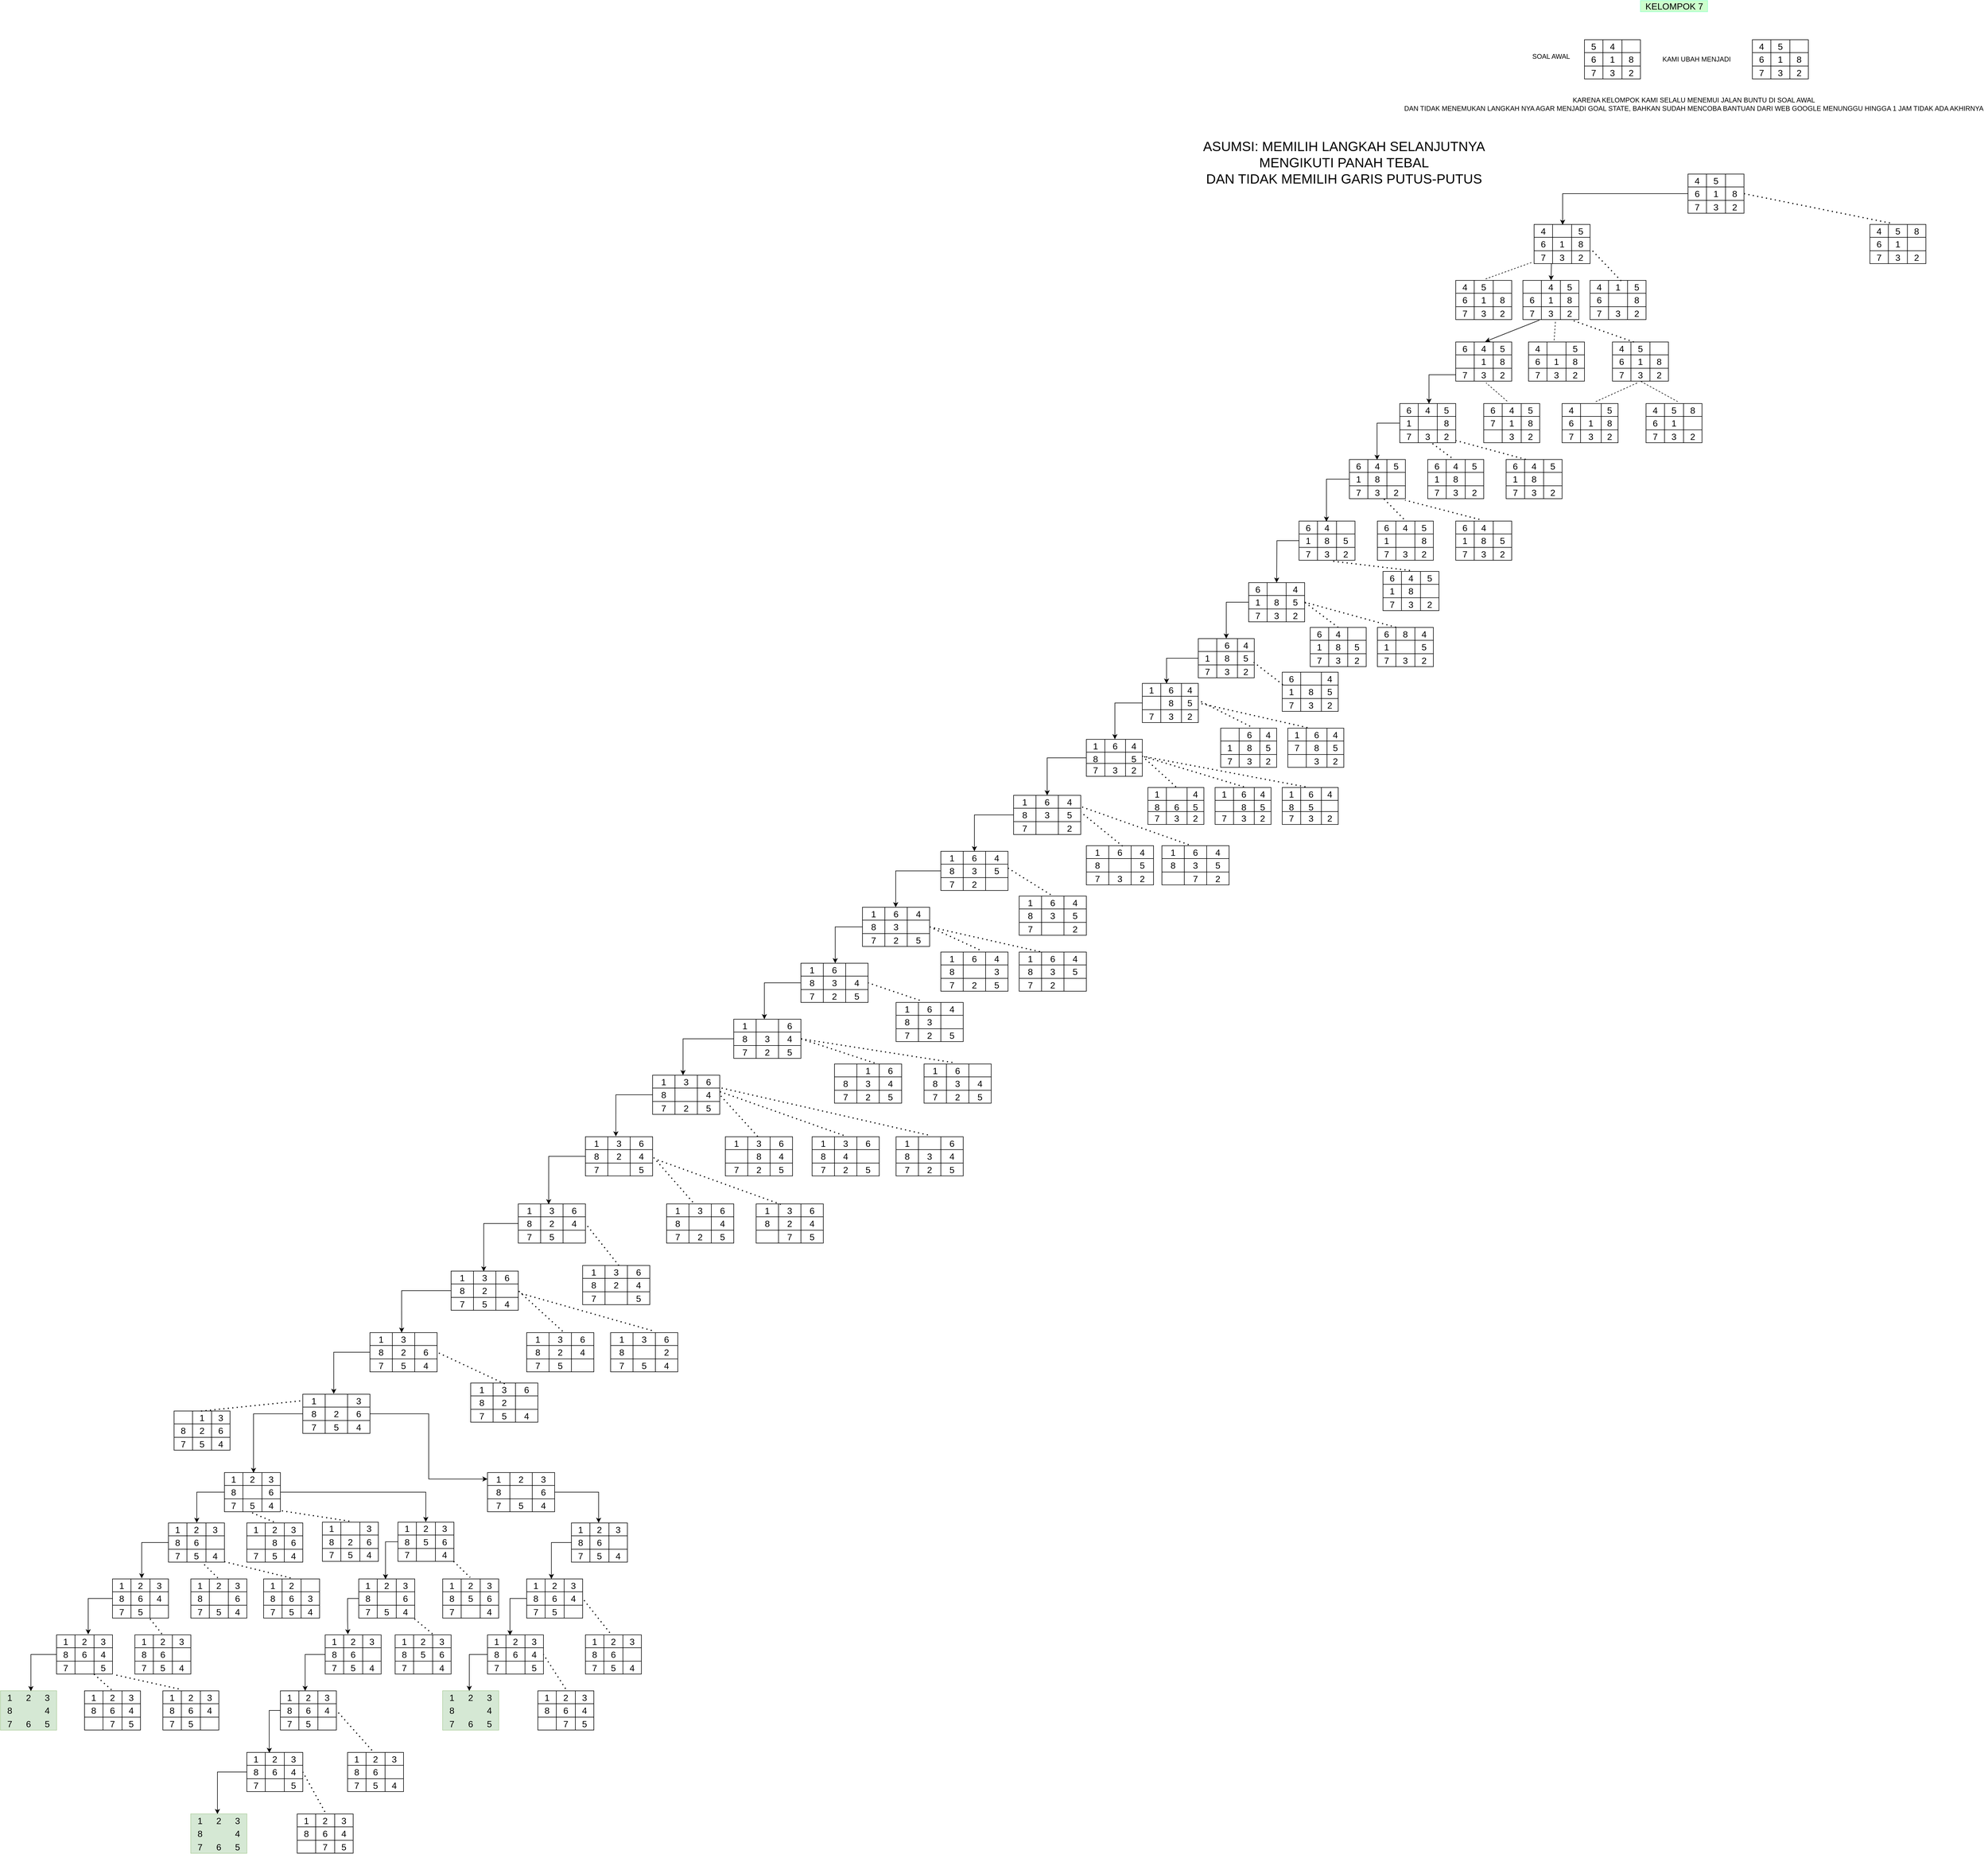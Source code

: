 <mxfile version="14.4.2" type="device"><diagram id="WQC4Kk7sgPOp8KZz_cia" name="Page-1"><mxGraphModel dx="5530" dy="2013" grid="1" gridSize="10" guides="1" tooltips="1" connect="1" arrows="1" fold="1" page="1" pageScale="1" pageWidth="850" pageHeight="1100" math="0" shadow="0"><root><mxCell id="0"/><mxCell id="1" parent="0"/><mxCell id="BmdcvZYn0o2gxblBcxU5-1" value="" style="shape=table;html=1;whiteSpace=wrap;startSize=0;container=1;collapsible=0;childLayout=tableLayout;fontSize=16;" vertex="1" parent="1"><mxGeometry x="375" y="130" width="100" height="70" as="geometry"/></mxCell><mxCell id="BmdcvZYn0o2gxblBcxU5-2" value="" style="shape=partialRectangle;html=1;whiteSpace=wrap;collapsible=0;dropTarget=0;pointerEvents=0;fillColor=none;top=0;left=0;bottom=0;right=0;points=[[0,0.5],[1,0.5]];portConstraint=eastwest;fontSize=16;" vertex="1" parent="BmdcvZYn0o2gxblBcxU5-1"><mxGeometry width="100" height="23" as="geometry"/></mxCell><mxCell id="BmdcvZYn0o2gxblBcxU5-3" value="4" style="shape=partialRectangle;html=1;whiteSpace=wrap;connectable=0;overflow=hidden;fillColor=none;top=0;left=0;bottom=0;right=0;fontSize=16;" vertex="1" parent="BmdcvZYn0o2gxblBcxU5-2"><mxGeometry width="33" height="23" as="geometry"/></mxCell><mxCell id="BmdcvZYn0o2gxblBcxU5-4" value="5" style="shape=partialRectangle;html=1;whiteSpace=wrap;connectable=0;overflow=hidden;fillColor=none;top=0;left=0;bottom=0;right=0;fontSize=16;" vertex="1" parent="BmdcvZYn0o2gxblBcxU5-2"><mxGeometry x="33" width="34" height="23" as="geometry"/></mxCell><mxCell id="BmdcvZYn0o2gxblBcxU5-5" value="" style="shape=partialRectangle;html=1;whiteSpace=wrap;connectable=0;overflow=hidden;fillColor=none;top=0;left=0;bottom=0;right=0;fontSize=16;" vertex="1" parent="BmdcvZYn0o2gxblBcxU5-2"><mxGeometry x="67" width="33" height="23" as="geometry"/></mxCell><mxCell id="BmdcvZYn0o2gxblBcxU5-6" value="" style="shape=partialRectangle;html=1;whiteSpace=wrap;collapsible=0;dropTarget=0;pointerEvents=0;fillColor=none;top=0;left=0;bottom=0;right=0;points=[[0,0.5],[1,0.5]];portConstraint=eastwest;fontSize=16;" vertex="1" parent="BmdcvZYn0o2gxblBcxU5-1"><mxGeometry y="23" width="100" height="24" as="geometry"/></mxCell><mxCell id="BmdcvZYn0o2gxblBcxU5-7" value="6" style="shape=partialRectangle;html=1;whiteSpace=wrap;connectable=0;overflow=hidden;fillColor=none;top=0;left=0;bottom=0;right=0;fontSize=16;" vertex="1" parent="BmdcvZYn0o2gxblBcxU5-6"><mxGeometry width="33" height="24" as="geometry"/></mxCell><mxCell id="BmdcvZYn0o2gxblBcxU5-8" value="1" style="shape=partialRectangle;html=1;whiteSpace=wrap;connectable=0;overflow=hidden;fillColor=none;top=0;left=0;bottom=0;right=0;fontSize=16;" vertex="1" parent="BmdcvZYn0o2gxblBcxU5-6"><mxGeometry x="33" width="34" height="24" as="geometry"/></mxCell><mxCell id="BmdcvZYn0o2gxblBcxU5-9" value="8" style="shape=partialRectangle;html=1;whiteSpace=wrap;connectable=0;overflow=hidden;fillColor=none;top=0;left=0;bottom=0;right=0;fontSize=16;" vertex="1" parent="BmdcvZYn0o2gxblBcxU5-6"><mxGeometry x="67" width="33" height="24" as="geometry"/></mxCell><mxCell id="BmdcvZYn0o2gxblBcxU5-10" value="" style="shape=partialRectangle;html=1;whiteSpace=wrap;collapsible=0;dropTarget=0;pointerEvents=0;fillColor=none;top=0;left=0;bottom=0;right=0;points=[[0,0.5],[1,0.5]];portConstraint=eastwest;fontSize=16;" vertex="1" parent="BmdcvZYn0o2gxblBcxU5-1"><mxGeometry y="47" width="100" height="23" as="geometry"/></mxCell><mxCell id="BmdcvZYn0o2gxblBcxU5-11" value="7" style="shape=partialRectangle;html=1;whiteSpace=wrap;connectable=0;overflow=hidden;fillColor=none;top=0;left=0;bottom=0;right=0;fontSize=16;" vertex="1" parent="BmdcvZYn0o2gxblBcxU5-10"><mxGeometry width="33" height="23" as="geometry"/></mxCell><mxCell id="BmdcvZYn0o2gxblBcxU5-12" value="3" style="shape=partialRectangle;html=1;whiteSpace=wrap;connectable=0;overflow=hidden;fillColor=none;top=0;left=0;bottom=0;right=0;fontSize=16;" vertex="1" parent="BmdcvZYn0o2gxblBcxU5-10"><mxGeometry x="33" width="34" height="23" as="geometry"/></mxCell><mxCell id="BmdcvZYn0o2gxblBcxU5-13" value="2" style="shape=partialRectangle;html=1;whiteSpace=wrap;connectable=0;overflow=hidden;fillColor=none;top=0;left=0;bottom=0;right=0;fontSize=16;" vertex="1" parent="BmdcvZYn0o2gxblBcxU5-10"><mxGeometry x="67" width="33" height="23" as="geometry"/></mxCell><mxCell id="BmdcvZYn0o2gxblBcxU5-14" value="" style="shape=table;html=1;whiteSpace=wrap;startSize=0;container=1;collapsible=0;childLayout=tableLayout;fontSize=16;" vertex="1" parent="1"><mxGeometry x="700" y="220" width="100" height="70" as="geometry"/></mxCell><mxCell id="BmdcvZYn0o2gxblBcxU5-15" value="" style="shape=partialRectangle;html=1;whiteSpace=wrap;collapsible=0;dropTarget=0;pointerEvents=0;fillColor=none;top=0;left=0;bottom=0;right=0;points=[[0,0.5],[1,0.5]];portConstraint=eastwest;fontSize=16;" vertex="1" parent="BmdcvZYn0o2gxblBcxU5-14"><mxGeometry width="100" height="23" as="geometry"/></mxCell><mxCell id="BmdcvZYn0o2gxblBcxU5-16" value="4" style="shape=partialRectangle;html=1;whiteSpace=wrap;connectable=0;overflow=hidden;fillColor=none;top=0;left=0;bottom=0;right=0;fontSize=16;" vertex="1" parent="BmdcvZYn0o2gxblBcxU5-15"><mxGeometry width="33" height="23" as="geometry"/></mxCell><mxCell id="BmdcvZYn0o2gxblBcxU5-17" value="5" style="shape=partialRectangle;html=1;whiteSpace=wrap;connectable=0;overflow=hidden;fillColor=none;top=0;left=0;bottom=0;right=0;fontSize=16;" vertex="1" parent="BmdcvZYn0o2gxblBcxU5-15"><mxGeometry x="33" width="34" height="23" as="geometry"/></mxCell><mxCell id="BmdcvZYn0o2gxblBcxU5-18" value="8" style="shape=partialRectangle;html=1;whiteSpace=wrap;connectable=0;overflow=hidden;fillColor=none;top=0;left=0;bottom=0;right=0;fontSize=16;" vertex="1" parent="BmdcvZYn0o2gxblBcxU5-15"><mxGeometry x="67" width="33" height="23" as="geometry"/></mxCell><mxCell id="BmdcvZYn0o2gxblBcxU5-19" value="" style="shape=partialRectangle;html=1;whiteSpace=wrap;collapsible=0;dropTarget=0;pointerEvents=0;fillColor=none;top=0;left=0;bottom=0;right=0;points=[[0,0.5],[1,0.5]];portConstraint=eastwest;fontSize=16;" vertex="1" parent="BmdcvZYn0o2gxblBcxU5-14"><mxGeometry y="23" width="100" height="24" as="geometry"/></mxCell><mxCell id="BmdcvZYn0o2gxblBcxU5-20" value="6" style="shape=partialRectangle;html=1;whiteSpace=wrap;connectable=0;overflow=hidden;fillColor=none;top=0;left=0;bottom=0;right=0;fontSize=16;" vertex="1" parent="BmdcvZYn0o2gxblBcxU5-19"><mxGeometry width="33" height="24" as="geometry"/></mxCell><mxCell id="BmdcvZYn0o2gxblBcxU5-21" value="1" style="shape=partialRectangle;html=1;whiteSpace=wrap;connectable=0;overflow=hidden;fillColor=none;top=0;left=0;bottom=0;right=0;fontSize=16;" vertex="1" parent="BmdcvZYn0o2gxblBcxU5-19"><mxGeometry x="33" width="34" height="24" as="geometry"/></mxCell><mxCell id="BmdcvZYn0o2gxblBcxU5-22" value="" style="shape=partialRectangle;html=1;whiteSpace=wrap;connectable=0;overflow=hidden;fillColor=none;top=0;left=0;bottom=0;right=0;fontSize=16;" vertex="1" parent="BmdcvZYn0o2gxblBcxU5-19"><mxGeometry x="67" width="33" height="24" as="geometry"/></mxCell><mxCell id="BmdcvZYn0o2gxblBcxU5-23" value="" style="shape=partialRectangle;html=1;whiteSpace=wrap;collapsible=0;dropTarget=0;pointerEvents=0;fillColor=none;top=0;left=0;bottom=0;right=0;points=[[0,0.5],[1,0.5]];portConstraint=eastwest;fontSize=16;" vertex="1" parent="BmdcvZYn0o2gxblBcxU5-14"><mxGeometry y="47" width="100" height="23" as="geometry"/></mxCell><mxCell id="BmdcvZYn0o2gxblBcxU5-24" value="7" style="shape=partialRectangle;html=1;whiteSpace=wrap;connectable=0;overflow=hidden;fillColor=none;top=0;left=0;bottom=0;right=0;fontSize=16;" vertex="1" parent="BmdcvZYn0o2gxblBcxU5-23"><mxGeometry width="33" height="23" as="geometry"/></mxCell><mxCell id="BmdcvZYn0o2gxblBcxU5-25" value="3" style="shape=partialRectangle;html=1;whiteSpace=wrap;connectable=0;overflow=hidden;fillColor=none;top=0;left=0;bottom=0;right=0;fontSize=16;" vertex="1" parent="BmdcvZYn0o2gxblBcxU5-23"><mxGeometry x="33" width="34" height="23" as="geometry"/></mxCell><mxCell id="BmdcvZYn0o2gxblBcxU5-26" value="2" style="shape=partialRectangle;html=1;whiteSpace=wrap;connectable=0;overflow=hidden;fillColor=none;top=0;left=0;bottom=0;right=0;fontSize=16;" vertex="1" parent="BmdcvZYn0o2gxblBcxU5-23"><mxGeometry x="67" width="33" height="23" as="geometry"/></mxCell><mxCell id="BmdcvZYn0o2gxblBcxU5-27" value="" style="shape=table;html=1;whiteSpace=wrap;startSize=0;container=1;collapsible=0;childLayout=tableLayout;fontSize=16;" vertex="1" parent="1"><mxGeometry x="100" y="220" width="100" height="70" as="geometry"/></mxCell><mxCell id="BmdcvZYn0o2gxblBcxU5-28" value="" style="shape=partialRectangle;html=1;whiteSpace=wrap;collapsible=0;dropTarget=0;pointerEvents=0;fillColor=none;top=0;left=0;bottom=0;right=0;points=[[0,0.5],[1,0.5]];portConstraint=eastwest;fontSize=16;" vertex="1" parent="BmdcvZYn0o2gxblBcxU5-27"><mxGeometry width="100" height="23" as="geometry"/></mxCell><mxCell id="BmdcvZYn0o2gxblBcxU5-29" value="4" style="shape=partialRectangle;html=1;whiteSpace=wrap;connectable=0;overflow=hidden;fillColor=none;top=0;left=0;bottom=0;right=0;fontSize=16;" vertex="1" parent="BmdcvZYn0o2gxblBcxU5-28"><mxGeometry width="33" height="23" as="geometry"/></mxCell><mxCell id="BmdcvZYn0o2gxblBcxU5-30" value="" style="shape=partialRectangle;html=1;whiteSpace=wrap;connectable=0;overflow=hidden;fillColor=none;top=0;left=0;bottom=0;right=0;fontSize=16;" vertex="1" parent="BmdcvZYn0o2gxblBcxU5-28"><mxGeometry x="33" width="34" height="23" as="geometry"/></mxCell><mxCell id="BmdcvZYn0o2gxblBcxU5-31" value="5" style="shape=partialRectangle;html=1;whiteSpace=wrap;connectable=0;overflow=hidden;fillColor=none;top=0;left=0;bottom=0;right=0;fontSize=16;" vertex="1" parent="BmdcvZYn0o2gxblBcxU5-28"><mxGeometry x="67" width="33" height="23" as="geometry"/></mxCell><mxCell id="BmdcvZYn0o2gxblBcxU5-32" value="" style="shape=partialRectangle;html=1;whiteSpace=wrap;collapsible=0;dropTarget=0;pointerEvents=0;fillColor=none;top=0;left=0;bottom=0;right=0;points=[[0,0.5],[1,0.5]];portConstraint=eastwest;fontSize=16;" vertex="1" parent="BmdcvZYn0o2gxblBcxU5-27"><mxGeometry y="23" width="100" height="24" as="geometry"/></mxCell><mxCell id="BmdcvZYn0o2gxblBcxU5-33" value="6" style="shape=partialRectangle;html=1;whiteSpace=wrap;connectable=0;overflow=hidden;fillColor=none;top=0;left=0;bottom=0;right=0;fontSize=16;" vertex="1" parent="BmdcvZYn0o2gxblBcxU5-32"><mxGeometry width="33" height="24" as="geometry"/></mxCell><mxCell id="BmdcvZYn0o2gxblBcxU5-34" value="1" style="shape=partialRectangle;html=1;whiteSpace=wrap;connectable=0;overflow=hidden;fillColor=none;top=0;left=0;bottom=0;right=0;fontSize=16;" vertex="1" parent="BmdcvZYn0o2gxblBcxU5-32"><mxGeometry x="33" width="34" height="24" as="geometry"/></mxCell><mxCell id="BmdcvZYn0o2gxblBcxU5-35" value="8" style="shape=partialRectangle;html=1;whiteSpace=wrap;connectable=0;overflow=hidden;fillColor=none;top=0;left=0;bottom=0;right=0;fontSize=16;" vertex="1" parent="BmdcvZYn0o2gxblBcxU5-32"><mxGeometry x="67" width="33" height="24" as="geometry"/></mxCell><mxCell id="BmdcvZYn0o2gxblBcxU5-36" value="" style="shape=partialRectangle;html=1;whiteSpace=wrap;collapsible=0;dropTarget=0;pointerEvents=0;fillColor=none;top=0;left=0;bottom=0;right=0;points=[[0,0.5],[1,0.5]];portConstraint=eastwest;fontSize=16;" vertex="1" parent="BmdcvZYn0o2gxblBcxU5-27"><mxGeometry y="47" width="100" height="23" as="geometry"/></mxCell><mxCell id="BmdcvZYn0o2gxblBcxU5-37" value="7" style="shape=partialRectangle;html=1;whiteSpace=wrap;connectable=0;overflow=hidden;fillColor=none;top=0;left=0;bottom=0;right=0;fontSize=16;" vertex="1" parent="BmdcvZYn0o2gxblBcxU5-36"><mxGeometry width="33" height="23" as="geometry"/></mxCell><mxCell id="BmdcvZYn0o2gxblBcxU5-38" value="3" style="shape=partialRectangle;html=1;whiteSpace=wrap;connectable=0;overflow=hidden;fillColor=none;top=0;left=0;bottom=0;right=0;fontSize=16;" vertex="1" parent="BmdcvZYn0o2gxblBcxU5-36"><mxGeometry x="33" width="34" height="23" as="geometry"/></mxCell><mxCell id="BmdcvZYn0o2gxblBcxU5-39" value="2" style="shape=partialRectangle;html=1;whiteSpace=wrap;connectable=0;overflow=hidden;fillColor=none;top=0;left=0;bottom=0;right=0;fontSize=16;" vertex="1" parent="BmdcvZYn0o2gxblBcxU5-36"><mxGeometry x="67" width="33" height="23" as="geometry"/></mxCell><mxCell id="BmdcvZYn0o2gxblBcxU5-40" style="edgeStyle=orthogonalEdgeStyle;rounded=0;orthogonalLoop=1;jettySize=auto;html=1;exitX=0;exitY=0.5;exitDx=0;exitDy=0;entryX=0.51;entryY=0.026;entryDx=0;entryDy=0;entryPerimeter=0;fontSize=16;" edge="1" parent="1" source="BmdcvZYn0o2gxblBcxU5-6" target="BmdcvZYn0o2gxblBcxU5-28"><mxGeometry relative="1" as="geometry"/></mxCell><mxCell id="BmdcvZYn0o2gxblBcxU5-41" value="" style="shape=table;html=1;whiteSpace=wrap;startSize=0;container=1;collapsible=0;childLayout=tableLayout;fontSize=16;" vertex="1" parent="1"><mxGeometry x="-40" y="320" width="100" height="70" as="geometry"/></mxCell><mxCell id="BmdcvZYn0o2gxblBcxU5-42" value="" style="shape=partialRectangle;html=1;whiteSpace=wrap;collapsible=0;dropTarget=0;pointerEvents=0;fillColor=none;top=0;left=0;bottom=0;right=0;points=[[0,0.5],[1,0.5]];portConstraint=eastwest;fontSize=16;" vertex="1" parent="BmdcvZYn0o2gxblBcxU5-41"><mxGeometry width="100" height="23" as="geometry"/></mxCell><mxCell id="BmdcvZYn0o2gxblBcxU5-43" value="4" style="shape=partialRectangle;html=1;whiteSpace=wrap;connectable=0;overflow=hidden;fillColor=none;top=0;left=0;bottom=0;right=0;fontSize=16;" vertex="1" parent="BmdcvZYn0o2gxblBcxU5-42"><mxGeometry width="33" height="23" as="geometry"/></mxCell><mxCell id="BmdcvZYn0o2gxblBcxU5-44" value="5" style="shape=partialRectangle;html=1;whiteSpace=wrap;connectable=0;overflow=hidden;fillColor=none;top=0;left=0;bottom=0;right=0;fontSize=16;" vertex="1" parent="BmdcvZYn0o2gxblBcxU5-42"><mxGeometry x="33" width="34" height="23" as="geometry"/></mxCell><mxCell id="BmdcvZYn0o2gxblBcxU5-45" value="" style="shape=partialRectangle;html=1;whiteSpace=wrap;connectable=0;overflow=hidden;fillColor=none;top=0;left=0;bottom=0;right=0;fontSize=16;" vertex="1" parent="BmdcvZYn0o2gxblBcxU5-42"><mxGeometry x="67" width="33" height="23" as="geometry"/></mxCell><mxCell id="BmdcvZYn0o2gxblBcxU5-46" value="" style="shape=partialRectangle;html=1;whiteSpace=wrap;collapsible=0;dropTarget=0;pointerEvents=0;fillColor=none;top=0;left=0;bottom=0;right=0;points=[[0,0.5],[1,0.5]];portConstraint=eastwest;fontSize=16;" vertex="1" parent="BmdcvZYn0o2gxblBcxU5-41"><mxGeometry y="23" width="100" height="24" as="geometry"/></mxCell><mxCell id="BmdcvZYn0o2gxblBcxU5-47" value="6" style="shape=partialRectangle;html=1;whiteSpace=wrap;connectable=0;overflow=hidden;fillColor=none;top=0;left=0;bottom=0;right=0;fontSize=16;" vertex="1" parent="BmdcvZYn0o2gxblBcxU5-46"><mxGeometry width="33" height="24" as="geometry"/></mxCell><mxCell id="BmdcvZYn0o2gxblBcxU5-48" value="1" style="shape=partialRectangle;html=1;whiteSpace=wrap;connectable=0;overflow=hidden;fillColor=none;top=0;left=0;bottom=0;right=0;fontSize=16;" vertex="1" parent="BmdcvZYn0o2gxblBcxU5-46"><mxGeometry x="33" width="34" height="24" as="geometry"/></mxCell><mxCell id="BmdcvZYn0o2gxblBcxU5-49" value="8" style="shape=partialRectangle;html=1;whiteSpace=wrap;connectable=0;overflow=hidden;fillColor=none;top=0;left=0;bottom=0;right=0;fontSize=16;" vertex="1" parent="BmdcvZYn0o2gxblBcxU5-46"><mxGeometry x="67" width="33" height="24" as="geometry"/></mxCell><mxCell id="BmdcvZYn0o2gxblBcxU5-50" value="" style="shape=partialRectangle;html=1;whiteSpace=wrap;collapsible=0;dropTarget=0;pointerEvents=0;fillColor=none;top=0;left=0;bottom=0;right=0;points=[[0,0.5],[1,0.5]];portConstraint=eastwest;fontSize=16;" vertex="1" parent="BmdcvZYn0o2gxblBcxU5-41"><mxGeometry y="47" width="100" height="23" as="geometry"/></mxCell><mxCell id="BmdcvZYn0o2gxblBcxU5-51" value="7" style="shape=partialRectangle;html=1;whiteSpace=wrap;connectable=0;overflow=hidden;fillColor=none;top=0;left=0;bottom=0;right=0;fontSize=16;" vertex="1" parent="BmdcvZYn0o2gxblBcxU5-50"><mxGeometry width="33" height="23" as="geometry"/></mxCell><mxCell id="BmdcvZYn0o2gxblBcxU5-52" value="3" style="shape=partialRectangle;html=1;whiteSpace=wrap;connectable=0;overflow=hidden;fillColor=none;top=0;left=0;bottom=0;right=0;fontSize=16;" vertex="1" parent="BmdcvZYn0o2gxblBcxU5-50"><mxGeometry x="33" width="34" height="23" as="geometry"/></mxCell><mxCell id="BmdcvZYn0o2gxblBcxU5-53" value="2" style="shape=partialRectangle;html=1;whiteSpace=wrap;connectable=0;overflow=hidden;fillColor=none;top=0;left=0;bottom=0;right=0;fontSize=16;" vertex="1" parent="BmdcvZYn0o2gxblBcxU5-50"><mxGeometry x="67" width="33" height="23" as="geometry"/></mxCell><mxCell id="BmdcvZYn0o2gxblBcxU5-54" value="" style="shape=table;html=1;whiteSpace=wrap;startSize=0;container=1;collapsible=0;childLayout=tableLayout;fontSize=16;" vertex="1" parent="1"><mxGeometry x="80" y="320" width="100" height="70" as="geometry"/></mxCell><mxCell id="BmdcvZYn0o2gxblBcxU5-55" value="" style="shape=partialRectangle;html=1;whiteSpace=wrap;collapsible=0;dropTarget=0;pointerEvents=0;fillColor=none;top=0;left=0;bottom=0;right=0;points=[[0,0.5],[1,0.5]];portConstraint=eastwest;fontSize=16;" vertex="1" parent="BmdcvZYn0o2gxblBcxU5-54"><mxGeometry width="100" height="23" as="geometry"/></mxCell><mxCell id="BmdcvZYn0o2gxblBcxU5-56" value="" style="shape=partialRectangle;html=1;whiteSpace=wrap;connectable=0;overflow=hidden;fillColor=none;top=0;left=0;bottom=0;right=0;fontSize=16;" vertex="1" parent="BmdcvZYn0o2gxblBcxU5-55"><mxGeometry width="33" height="23" as="geometry"/></mxCell><mxCell id="BmdcvZYn0o2gxblBcxU5-57" value="4" style="shape=partialRectangle;html=1;whiteSpace=wrap;connectable=0;overflow=hidden;fillColor=none;top=0;left=0;bottom=0;right=0;fontSize=16;" vertex="1" parent="BmdcvZYn0o2gxblBcxU5-55"><mxGeometry x="33" width="34" height="23" as="geometry"/></mxCell><mxCell id="BmdcvZYn0o2gxblBcxU5-58" value="5" style="shape=partialRectangle;html=1;whiteSpace=wrap;connectable=0;overflow=hidden;fillColor=none;top=0;left=0;bottom=0;right=0;fontSize=16;" vertex="1" parent="BmdcvZYn0o2gxblBcxU5-55"><mxGeometry x="67" width="33" height="23" as="geometry"/></mxCell><mxCell id="BmdcvZYn0o2gxblBcxU5-59" value="" style="shape=partialRectangle;html=1;whiteSpace=wrap;collapsible=0;dropTarget=0;pointerEvents=0;fillColor=none;top=0;left=0;bottom=0;right=0;points=[[0,0.5],[1,0.5]];portConstraint=eastwest;fontSize=16;" vertex="1" parent="BmdcvZYn0o2gxblBcxU5-54"><mxGeometry y="23" width="100" height="24" as="geometry"/></mxCell><mxCell id="BmdcvZYn0o2gxblBcxU5-60" value="6" style="shape=partialRectangle;html=1;whiteSpace=wrap;connectable=0;overflow=hidden;fillColor=none;top=0;left=0;bottom=0;right=0;fontSize=16;" vertex="1" parent="BmdcvZYn0o2gxblBcxU5-59"><mxGeometry width="33" height="24" as="geometry"/></mxCell><mxCell id="BmdcvZYn0o2gxblBcxU5-61" value="1" style="shape=partialRectangle;html=1;whiteSpace=wrap;connectable=0;overflow=hidden;fillColor=none;top=0;left=0;bottom=0;right=0;fontSize=16;" vertex="1" parent="BmdcvZYn0o2gxblBcxU5-59"><mxGeometry x="33" width="34" height="24" as="geometry"/></mxCell><mxCell id="BmdcvZYn0o2gxblBcxU5-62" value="8" style="shape=partialRectangle;html=1;whiteSpace=wrap;connectable=0;overflow=hidden;fillColor=none;top=0;left=0;bottom=0;right=0;fontSize=16;" vertex="1" parent="BmdcvZYn0o2gxblBcxU5-59"><mxGeometry x="67" width="33" height="24" as="geometry"/></mxCell><mxCell id="BmdcvZYn0o2gxblBcxU5-63" value="" style="shape=partialRectangle;html=1;whiteSpace=wrap;collapsible=0;dropTarget=0;pointerEvents=0;fillColor=none;top=0;left=0;bottom=0;right=0;points=[[0,0.5],[1,0.5]];portConstraint=eastwest;fontSize=16;" vertex="1" parent="BmdcvZYn0o2gxblBcxU5-54"><mxGeometry y="47" width="100" height="23" as="geometry"/></mxCell><mxCell id="BmdcvZYn0o2gxblBcxU5-64" value="7" style="shape=partialRectangle;html=1;whiteSpace=wrap;connectable=0;overflow=hidden;fillColor=none;top=0;left=0;bottom=0;right=0;fontSize=16;" vertex="1" parent="BmdcvZYn0o2gxblBcxU5-63"><mxGeometry width="33" height="23" as="geometry"/></mxCell><mxCell id="BmdcvZYn0o2gxblBcxU5-65" value="3" style="shape=partialRectangle;html=1;whiteSpace=wrap;connectable=0;overflow=hidden;fillColor=none;top=0;left=0;bottom=0;right=0;fontSize=16;" vertex="1" parent="BmdcvZYn0o2gxblBcxU5-63"><mxGeometry x="33" width="34" height="23" as="geometry"/></mxCell><mxCell id="BmdcvZYn0o2gxblBcxU5-66" value="2" style="shape=partialRectangle;html=1;whiteSpace=wrap;connectable=0;overflow=hidden;fillColor=none;top=0;left=0;bottom=0;right=0;fontSize=16;" vertex="1" parent="BmdcvZYn0o2gxblBcxU5-63"><mxGeometry x="67" width="33" height="23" as="geometry"/></mxCell><mxCell id="BmdcvZYn0o2gxblBcxU5-67" value="" style="shape=table;html=1;whiteSpace=wrap;startSize=0;container=1;collapsible=0;childLayout=tableLayout;fontSize=16;" vertex="1" parent="1"><mxGeometry x="200" y="320" width="100" height="70" as="geometry"/></mxCell><mxCell id="BmdcvZYn0o2gxblBcxU5-68" value="" style="shape=partialRectangle;html=1;whiteSpace=wrap;collapsible=0;dropTarget=0;pointerEvents=0;fillColor=none;top=0;left=0;bottom=0;right=0;points=[[0,0.5],[1,0.5]];portConstraint=eastwest;fontSize=16;" vertex="1" parent="BmdcvZYn0o2gxblBcxU5-67"><mxGeometry width="100" height="23" as="geometry"/></mxCell><mxCell id="BmdcvZYn0o2gxblBcxU5-69" value="4" style="shape=partialRectangle;html=1;whiteSpace=wrap;connectable=0;overflow=hidden;fillColor=none;top=0;left=0;bottom=0;right=0;fontSize=16;" vertex="1" parent="BmdcvZYn0o2gxblBcxU5-68"><mxGeometry width="33" height="23" as="geometry"/></mxCell><mxCell id="BmdcvZYn0o2gxblBcxU5-70" value="1" style="shape=partialRectangle;html=1;whiteSpace=wrap;connectable=0;overflow=hidden;fillColor=none;top=0;left=0;bottom=0;right=0;fontSize=16;" vertex="1" parent="BmdcvZYn0o2gxblBcxU5-68"><mxGeometry x="33" width="34" height="23" as="geometry"/></mxCell><mxCell id="BmdcvZYn0o2gxblBcxU5-71" value="5" style="shape=partialRectangle;html=1;whiteSpace=wrap;connectable=0;overflow=hidden;fillColor=none;top=0;left=0;bottom=0;right=0;fontSize=16;" vertex="1" parent="BmdcvZYn0o2gxblBcxU5-68"><mxGeometry x="67" width="33" height="23" as="geometry"/></mxCell><mxCell id="BmdcvZYn0o2gxblBcxU5-72" value="" style="shape=partialRectangle;html=1;whiteSpace=wrap;collapsible=0;dropTarget=0;pointerEvents=0;fillColor=none;top=0;left=0;bottom=0;right=0;points=[[0,0.5],[1,0.5]];portConstraint=eastwest;fontSize=16;" vertex="1" parent="BmdcvZYn0o2gxblBcxU5-67"><mxGeometry y="23" width="100" height="24" as="geometry"/></mxCell><mxCell id="BmdcvZYn0o2gxblBcxU5-73" value="6" style="shape=partialRectangle;html=1;whiteSpace=wrap;connectable=0;overflow=hidden;fillColor=none;top=0;left=0;bottom=0;right=0;fontSize=16;" vertex="1" parent="BmdcvZYn0o2gxblBcxU5-72"><mxGeometry width="33" height="24" as="geometry"/></mxCell><mxCell id="BmdcvZYn0o2gxblBcxU5-74" value="" style="shape=partialRectangle;html=1;whiteSpace=wrap;connectable=0;overflow=hidden;fillColor=none;top=0;left=0;bottom=0;right=0;fontSize=16;" vertex="1" parent="BmdcvZYn0o2gxblBcxU5-72"><mxGeometry x="33" width="34" height="24" as="geometry"/></mxCell><mxCell id="BmdcvZYn0o2gxblBcxU5-75" value="8" style="shape=partialRectangle;html=1;whiteSpace=wrap;connectable=0;overflow=hidden;fillColor=none;top=0;left=0;bottom=0;right=0;fontSize=16;" vertex="1" parent="BmdcvZYn0o2gxblBcxU5-72"><mxGeometry x="67" width="33" height="24" as="geometry"/></mxCell><mxCell id="BmdcvZYn0o2gxblBcxU5-76" value="" style="shape=partialRectangle;html=1;whiteSpace=wrap;collapsible=0;dropTarget=0;pointerEvents=0;fillColor=none;top=0;left=0;bottom=0;right=0;points=[[0,0.5],[1,0.5]];portConstraint=eastwest;fontSize=16;" vertex="1" parent="BmdcvZYn0o2gxblBcxU5-67"><mxGeometry y="47" width="100" height="23" as="geometry"/></mxCell><mxCell id="BmdcvZYn0o2gxblBcxU5-77" value="7" style="shape=partialRectangle;html=1;whiteSpace=wrap;connectable=0;overflow=hidden;fillColor=none;top=0;left=0;bottom=0;right=0;fontSize=16;" vertex="1" parent="BmdcvZYn0o2gxblBcxU5-76"><mxGeometry width="33" height="23" as="geometry"/></mxCell><mxCell id="BmdcvZYn0o2gxblBcxU5-78" value="3" style="shape=partialRectangle;html=1;whiteSpace=wrap;connectable=0;overflow=hidden;fillColor=none;top=0;left=0;bottom=0;right=0;fontSize=16;" vertex="1" parent="BmdcvZYn0o2gxblBcxU5-76"><mxGeometry x="33" width="34" height="23" as="geometry"/></mxCell><mxCell id="BmdcvZYn0o2gxblBcxU5-79" value="2" style="shape=partialRectangle;html=1;whiteSpace=wrap;connectable=0;overflow=hidden;fillColor=none;top=0;left=0;bottom=0;right=0;fontSize=16;" vertex="1" parent="BmdcvZYn0o2gxblBcxU5-76"><mxGeometry x="67" width="33" height="23" as="geometry"/></mxCell><mxCell id="BmdcvZYn0o2gxblBcxU5-80" value="" style="endArrow=none;dashed=1;html=1;fontSize=16;entryX=-0.018;entryY=0.87;entryDx=0;entryDy=0;entryPerimeter=0;exitX=0.534;exitY=-0.113;exitDx=0;exitDy=0;exitPerimeter=0;" edge="1" parent="1" source="BmdcvZYn0o2gxblBcxU5-42" target="BmdcvZYn0o2gxblBcxU5-36"><mxGeometry width="50" height="50" relative="1" as="geometry"><mxPoint x="130" y="510" as="sourcePoint"/><mxPoint x="180" y="460" as="targetPoint"/></mxGeometry></mxCell><mxCell id="BmdcvZYn0o2gxblBcxU5-81" value="" style="endArrow=classic;html=1;fontSize=16;" edge="1" parent="1" target="BmdcvZYn0o2gxblBcxU5-55"><mxGeometry width="50" height="50" relative="1" as="geometry"><mxPoint x="131" y="290" as="sourcePoint"/><mxPoint x="250" y="370" as="targetPoint"/></mxGeometry></mxCell><mxCell id="BmdcvZYn0o2gxblBcxU5-82" value="" style="endArrow=classic;html=1;fontSize=16;entryX=0.526;entryY=-0.026;entryDx=0;entryDy=0;entryPerimeter=0;exitX=0.294;exitY=1.043;exitDx=0;exitDy=0;exitPerimeter=0;" edge="1" parent="1" source="BmdcvZYn0o2gxblBcxU5-63" target="BmdcvZYn0o2gxblBcxU5-84"><mxGeometry width="50" height="50" relative="1" as="geometry"><mxPoint x="330" y="410" as="sourcePoint"/><mxPoint x="380" y="360" as="targetPoint"/></mxGeometry></mxCell><mxCell id="BmdcvZYn0o2gxblBcxU5-83" value="" style="shape=table;html=1;whiteSpace=wrap;startSize=0;container=1;collapsible=0;childLayout=tableLayout;fontSize=16;" vertex="1" parent="1"><mxGeometry x="-40" y="430" width="100" height="70" as="geometry"/></mxCell><mxCell id="BmdcvZYn0o2gxblBcxU5-84" value="" style="shape=partialRectangle;html=1;whiteSpace=wrap;collapsible=0;dropTarget=0;pointerEvents=0;fillColor=none;top=0;left=0;bottom=0;right=0;points=[[0,0.5],[1,0.5]];portConstraint=eastwest;fontSize=16;" vertex="1" parent="BmdcvZYn0o2gxblBcxU5-83"><mxGeometry width="100" height="23" as="geometry"/></mxCell><mxCell id="BmdcvZYn0o2gxblBcxU5-85" value="6" style="shape=partialRectangle;html=1;whiteSpace=wrap;connectable=0;overflow=hidden;fillColor=none;top=0;left=0;bottom=0;right=0;fontSize=16;" vertex="1" parent="BmdcvZYn0o2gxblBcxU5-84"><mxGeometry width="33" height="23" as="geometry"/></mxCell><mxCell id="BmdcvZYn0o2gxblBcxU5-86" value="4" style="shape=partialRectangle;html=1;whiteSpace=wrap;connectable=0;overflow=hidden;fillColor=none;top=0;left=0;bottom=0;right=0;fontSize=16;" vertex="1" parent="BmdcvZYn0o2gxblBcxU5-84"><mxGeometry x="33" width="34" height="23" as="geometry"/></mxCell><mxCell id="BmdcvZYn0o2gxblBcxU5-87" value="5" style="shape=partialRectangle;html=1;whiteSpace=wrap;connectable=0;overflow=hidden;fillColor=none;top=0;left=0;bottom=0;right=0;fontSize=16;" vertex="1" parent="BmdcvZYn0o2gxblBcxU5-84"><mxGeometry x="67" width="33" height="23" as="geometry"/></mxCell><mxCell id="BmdcvZYn0o2gxblBcxU5-88" value="" style="shape=partialRectangle;html=1;whiteSpace=wrap;collapsible=0;dropTarget=0;pointerEvents=0;fillColor=none;top=0;left=0;bottom=0;right=0;points=[[0,0.5],[1,0.5]];portConstraint=eastwest;fontSize=16;" vertex="1" parent="BmdcvZYn0o2gxblBcxU5-83"><mxGeometry y="23" width="100" height="24" as="geometry"/></mxCell><mxCell id="BmdcvZYn0o2gxblBcxU5-89" value="" style="shape=partialRectangle;html=1;whiteSpace=wrap;connectable=0;overflow=hidden;fillColor=none;top=0;left=0;bottom=0;right=0;fontSize=16;" vertex="1" parent="BmdcvZYn0o2gxblBcxU5-88"><mxGeometry width="33" height="24" as="geometry"/></mxCell><mxCell id="BmdcvZYn0o2gxblBcxU5-90" value="1" style="shape=partialRectangle;html=1;whiteSpace=wrap;connectable=0;overflow=hidden;fillColor=none;top=0;left=0;bottom=0;right=0;fontSize=16;" vertex="1" parent="BmdcvZYn0o2gxblBcxU5-88"><mxGeometry x="33" width="34" height="24" as="geometry"/></mxCell><mxCell id="BmdcvZYn0o2gxblBcxU5-91" value="8" style="shape=partialRectangle;html=1;whiteSpace=wrap;connectable=0;overflow=hidden;fillColor=none;top=0;left=0;bottom=0;right=0;fontSize=16;" vertex="1" parent="BmdcvZYn0o2gxblBcxU5-88"><mxGeometry x="67" width="33" height="24" as="geometry"/></mxCell><mxCell id="BmdcvZYn0o2gxblBcxU5-92" value="" style="shape=partialRectangle;html=1;whiteSpace=wrap;collapsible=0;dropTarget=0;pointerEvents=0;fillColor=none;top=0;left=0;bottom=0;right=0;points=[[0,0.5],[1,0.5]];portConstraint=eastwest;fontSize=16;" vertex="1" parent="BmdcvZYn0o2gxblBcxU5-83"><mxGeometry y="47" width="100" height="23" as="geometry"/></mxCell><mxCell id="BmdcvZYn0o2gxblBcxU5-93" value="7" style="shape=partialRectangle;html=1;whiteSpace=wrap;connectable=0;overflow=hidden;fillColor=none;top=0;left=0;bottom=0;right=0;fontSize=16;" vertex="1" parent="BmdcvZYn0o2gxblBcxU5-92"><mxGeometry width="33" height="23" as="geometry"/></mxCell><mxCell id="BmdcvZYn0o2gxblBcxU5-94" value="3" style="shape=partialRectangle;html=1;whiteSpace=wrap;connectable=0;overflow=hidden;fillColor=none;top=0;left=0;bottom=0;right=0;fontSize=16;" vertex="1" parent="BmdcvZYn0o2gxblBcxU5-92"><mxGeometry x="33" width="34" height="23" as="geometry"/></mxCell><mxCell id="BmdcvZYn0o2gxblBcxU5-95" value="2" style="shape=partialRectangle;html=1;whiteSpace=wrap;connectable=0;overflow=hidden;fillColor=none;top=0;left=0;bottom=0;right=0;fontSize=16;" vertex="1" parent="BmdcvZYn0o2gxblBcxU5-92"><mxGeometry x="67" width="33" height="23" as="geometry"/></mxCell><mxCell id="BmdcvZYn0o2gxblBcxU5-96" value="" style="shape=table;html=1;whiteSpace=wrap;startSize=0;container=1;collapsible=0;childLayout=tableLayout;fontSize=16;" vertex="1" parent="1"><mxGeometry x="90" y="430" width="100" height="70" as="geometry"/></mxCell><mxCell id="BmdcvZYn0o2gxblBcxU5-97" value="" style="shape=partialRectangle;html=1;whiteSpace=wrap;collapsible=0;dropTarget=0;pointerEvents=0;fillColor=none;top=0;left=0;bottom=0;right=0;points=[[0,0.5],[1,0.5]];portConstraint=eastwest;fontSize=16;" vertex="1" parent="BmdcvZYn0o2gxblBcxU5-96"><mxGeometry width="100" height="23" as="geometry"/></mxCell><mxCell id="BmdcvZYn0o2gxblBcxU5-98" value="4" style="shape=partialRectangle;html=1;whiteSpace=wrap;connectable=0;overflow=hidden;fillColor=none;top=0;left=0;bottom=0;right=0;fontSize=16;" vertex="1" parent="BmdcvZYn0o2gxblBcxU5-97"><mxGeometry width="33" height="23" as="geometry"/></mxCell><mxCell id="BmdcvZYn0o2gxblBcxU5-99" value="" style="shape=partialRectangle;html=1;whiteSpace=wrap;connectable=0;overflow=hidden;fillColor=none;top=0;left=0;bottom=0;right=0;fontSize=16;" vertex="1" parent="BmdcvZYn0o2gxblBcxU5-97"><mxGeometry x="33" width="34" height="23" as="geometry"/></mxCell><mxCell id="BmdcvZYn0o2gxblBcxU5-100" value="5" style="shape=partialRectangle;html=1;whiteSpace=wrap;connectable=0;overflow=hidden;fillColor=none;top=0;left=0;bottom=0;right=0;fontSize=16;" vertex="1" parent="BmdcvZYn0o2gxblBcxU5-97"><mxGeometry x="67" width="33" height="23" as="geometry"/></mxCell><mxCell id="BmdcvZYn0o2gxblBcxU5-101" value="" style="shape=partialRectangle;html=1;whiteSpace=wrap;collapsible=0;dropTarget=0;pointerEvents=0;fillColor=none;top=0;left=0;bottom=0;right=0;points=[[0,0.5],[1,0.5]];portConstraint=eastwest;fontSize=16;" vertex="1" parent="BmdcvZYn0o2gxblBcxU5-96"><mxGeometry y="23" width="100" height="24" as="geometry"/></mxCell><mxCell id="BmdcvZYn0o2gxblBcxU5-102" value="6" style="shape=partialRectangle;html=1;whiteSpace=wrap;connectable=0;overflow=hidden;fillColor=none;top=0;left=0;bottom=0;right=0;fontSize=16;" vertex="1" parent="BmdcvZYn0o2gxblBcxU5-101"><mxGeometry width="33" height="24" as="geometry"/></mxCell><mxCell id="BmdcvZYn0o2gxblBcxU5-103" value="1" style="shape=partialRectangle;html=1;whiteSpace=wrap;connectable=0;overflow=hidden;fillColor=none;top=0;left=0;bottom=0;right=0;fontSize=16;" vertex="1" parent="BmdcvZYn0o2gxblBcxU5-101"><mxGeometry x="33" width="34" height="24" as="geometry"/></mxCell><mxCell id="BmdcvZYn0o2gxblBcxU5-104" value="8" style="shape=partialRectangle;html=1;whiteSpace=wrap;connectable=0;overflow=hidden;fillColor=none;top=0;left=0;bottom=0;right=0;fontSize=16;" vertex="1" parent="BmdcvZYn0o2gxblBcxU5-101"><mxGeometry x="67" width="33" height="24" as="geometry"/></mxCell><mxCell id="BmdcvZYn0o2gxblBcxU5-105" value="" style="shape=partialRectangle;html=1;whiteSpace=wrap;collapsible=0;dropTarget=0;pointerEvents=0;fillColor=none;top=0;left=0;bottom=0;right=0;points=[[0,0.5],[1,0.5]];portConstraint=eastwest;fontSize=16;" vertex="1" parent="BmdcvZYn0o2gxblBcxU5-96"><mxGeometry y="47" width="100" height="23" as="geometry"/></mxCell><mxCell id="BmdcvZYn0o2gxblBcxU5-106" value="7" style="shape=partialRectangle;html=1;whiteSpace=wrap;connectable=0;overflow=hidden;fillColor=none;top=0;left=0;bottom=0;right=0;fontSize=16;" vertex="1" parent="BmdcvZYn0o2gxblBcxU5-105"><mxGeometry width="33" height="23" as="geometry"/></mxCell><mxCell id="BmdcvZYn0o2gxblBcxU5-107" value="3" style="shape=partialRectangle;html=1;whiteSpace=wrap;connectable=0;overflow=hidden;fillColor=none;top=0;left=0;bottom=0;right=0;fontSize=16;" vertex="1" parent="BmdcvZYn0o2gxblBcxU5-105"><mxGeometry x="33" width="34" height="23" as="geometry"/></mxCell><mxCell id="BmdcvZYn0o2gxblBcxU5-108" value="2" style="shape=partialRectangle;html=1;whiteSpace=wrap;connectable=0;overflow=hidden;fillColor=none;top=0;left=0;bottom=0;right=0;fontSize=16;" vertex="1" parent="BmdcvZYn0o2gxblBcxU5-105"><mxGeometry x="67" width="33" height="23" as="geometry"/></mxCell><mxCell id="BmdcvZYn0o2gxblBcxU5-109" value="" style="shape=table;html=1;whiteSpace=wrap;startSize=0;container=1;collapsible=0;childLayout=tableLayout;fontSize=16;" vertex="1" parent="1"><mxGeometry x="240" y="430" width="100" height="70" as="geometry"/></mxCell><mxCell id="BmdcvZYn0o2gxblBcxU5-110" value="" style="shape=partialRectangle;html=1;whiteSpace=wrap;collapsible=0;dropTarget=0;pointerEvents=0;fillColor=none;top=0;left=0;bottom=0;right=0;points=[[0,0.5],[1,0.5]];portConstraint=eastwest;fontSize=16;" vertex="1" parent="BmdcvZYn0o2gxblBcxU5-109"><mxGeometry width="100" height="23" as="geometry"/></mxCell><mxCell id="BmdcvZYn0o2gxblBcxU5-111" value="4" style="shape=partialRectangle;html=1;whiteSpace=wrap;connectable=0;overflow=hidden;fillColor=none;top=0;left=0;bottom=0;right=0;fontSize=16;" vertex="1" parent="BmdcvZYn0o2gxblBcxU5-110"><mxGeometry width="33" height="23" as="geometry"/></mxCell><mxCell id="BmdcvZYn0o2gxblBcxU5-112" value="5" style="shape=partialRectangle;html=1;whiteSpace=wrap;connectable=0;overflow=hidden;fillColor=none;top=0;left=0;bottom=0;right=0;fontSize=16;" vertex="1" parent="BmdcvZYn0o2gxblBcxU5-110"><mxGeometry x="33" width="34" height="23" as="geometry"/></mxCell><mxCell id="BmdcvZYn0o2gxblBcxU5-113" value="" style="shape=partialRectangle;html=1;whiteSpace=wrap;connectable=0;overflow=hidden;fillColor=none;top=0;left=0;bottom=0;right=0;fontSize=16;" vertex="1" parent="BmdcvZYn0o2gxblBcxU5-110"><mxGeometry x="67" width="33" height="23" as="geometry"/></mxCell><mxCell id="BmdcvZYn0o2gxblBcxU5-114" value="" style="shape=partialRectangle;html=1;whiteSpace=wrap;collapsible=0;dropTarget=0;pointerEvents=0;fillColor=none;top=0;left=0;bottom=0;right=0;points=[[0,0.5],[1,0.5]];portConstraint=eastwest;fontSize=16;" vertex="1" parent="BmdcvZYn0o2gxblBcxU5-109"><mxGeometry y="23" width="100" height="24" as="geometry"/></mxCell><mxCell id="BmdcvZYn0o2gxblBcxU5-115" value="6" style="shape=partialRectangle;html=1;whiteSpace=wrap;connectable=0;overflow=hidden;fillColor=none;top=0;left=0;bottom=0;right=0;fontSize=16;" vertex="1" parent="BmdcvZYn0o2gxblBcxU5-114"><mxGeometry width="33" height="24" as="geometry"/></mxCell><mxCell id="BmdcvZYn0o2gxblBcxU5-116" value="1" style="shape=partialRectangle;html=1;whiteSpace=wrap;connectable=0;overflow=hidden;fillColor=none;top=0;left=0;bottom=0;right=0;fontSize=16;" vertex="1" parent="BmdcvZYn0o2gxblBcxU5-114"><mxGeometry x="33" width="34" height="24" as="geometry"/></mxCell><mxCell id="BmdcvZYn0o2gxblBcxU5-117" value="8" style="shape=partialRectangle;html=1;whiteSpace=wrap;connectable=0;overflow=hidden;fillColor=none;top=0;left=0;bottom=0;right=0;fontSize=16;" vertex="1" parent="BmdcvZYn0o2gxblBcxU5-114"><mxGeometry x="67" width="33" height="24" as="geometry"/></mxCell><mxCell id="BmdcvZYn0o2gxblBcxU5-118" value="" style="shape=partialRectangle;html=1;whiteSpace=wrap;collapsible=0;dropTarget=0;pointerEvents=0;fillColor=none;top=0;left=0;bottom=0;right=0;points=[[0,0.5],[1,0.5]];portConstraint=eastwest;fontSize=16;" vertex="1" parent="BmdcvZYn0o2gxblBcxU5-109"><mxGeometry y="47" width="100" height="23" as="geometry"/></mxCell><mxCell id="BmdcvZYn0o2gxblBcxU5-119" value="7" style="shape=partialRectangle;html=1;whiteSpace=wrap;connectable=0;overflow=hidden;fillColor=none;top=0;left=0;bottom=0;right=0;fontSize=16;" vertex="1" parent="BmdcvZYn0o2gxblBcxU5-118"><mxGeometry width="33" height="23" as="geometry"/></mxCell><mxCell id="BmdcvZYn0o2gxblBcxU5-120" value="3" style="shape=partialRectangle;html=1;whiteSpace=wrap;connectable=0;overflow=hidden;fillColor=none;top=0;left=0;bottom=0;right=0;fontSize=16;" vertex="1" parent="BmdcvZYn0o2gxblBcxU5-118"><mxGeometry x="33" width="34" height="23" as="geometry"/></mxCell><mxCell id="BmdcvZYn0o2gxblBcxU5-121" value="2" style="shape=partialRectangle;html=1;whiteSpace=wrap;connectable=0;overflow=hidden;fillColor=none;top=0;left=0;bottom=0;right=0;fontSize=16;" vertex="1" parent="BmdcvZYn0o2gxblBcxU5-118"><mxGeometry x="67" width="33" height="23" as="geometry"/></mxCell><mxCell id="BmdcvZYn0o2gxblBcxU5-122" value="" style="endArrow=none;dashed=1;html=1;fontSize=16;entryX=0.582;entryY=1.113;entryDx=0;entryDy=0;entryPerimeter=0;exitX=0.458;exitY=-0.13;exitDx=0;exitDy=0;exitPerimeter=0;" edge="1" parent="1" source="BmdcvZYn0o2gxblBcxU5-97" target="BmdcvZYn0o2gxblBcxU5-63"><mxGeometry width="50" height="50" relative="1" as="geometry"><mxPoint x="23.4" y="327.401" as="sourcePoint"/><mxPoint x="108.2" y="297.01" as="targetPoint"/></mxGeometry></mxCell><mxCell id="BmdcvZYn0o2gxblBcxU5-123" value="" style="shape=table;html=1;whiteSpace=wrap;startSize=0;container=1;collapsible=0;childLayout=tableLayout;fontSize=16;" vertex="1" parent="1"><mxGeometry x="-140" y="540" width="100" height="70" as="geometry"/></mxCell><mxCell id="BmdcvZYn0o2gxblBcxU5-124" value="" style="shape=partialRectangle;html=1;whiteSpace=wrap;collapsible=0;dropTarget=0;pointerEvents=0;fillColor=none;top=0;left=0;bottom=0;right=0;points=[[0,0.5],[1,0.5]];portConstraint=eastwest;fontSize=16;" vertex="1" parent="BmdcvZYn0o2gxblBcxU5-123"><mxGeometry width="100" height="23" as="geometry"/></mxCell><mxCell id="BmdcvZYn0o2gxblBcxU5-125" value="6" style="shape=partialRectangle;html=1;whiteSpace=wrap;connectable=0;overflow=hidden;fillColor=none;top=0;left=0;bottom=0;right=0;fontSize=16;" vertex="1" parent="BmdcvZYn0o2gxblBcxU5-124"><mxGeometry width="33" height="23" as="geometry"/></mxCell><mxCell id="BmdcvZYn0o2gxblBcxU5-126" value="4" style="shape=partialRectangle;html=1;whiteSpace=wrap;connectable=0;overflow=hidden;fillColor=none;top=0;left=0;bottom=0;right=0;fontSize=16;" vertex="1" parent="BmdcvZYn0o2gxblBcxU5-124"><mxGeometry x="33" width="34" height="23" as="geometry"/></mxCell><mxCell id="BmdcvZYn0o2gxblBcxU5-127" value="5" style="shape=partialRectangle;html=1;whiteSpace=wrap;connectable=0;overflow=hidden;fillColor=none;top=0;left=0;bottom=0;right=0;fontSize=16;" vertex="1" parent="BmdcvZYn0o2gxblBcxU5-124"><mxGeometry x="67" width="33" height="23" as="geometry"/></mxCell><mxCell id="BmdcvZYn0o2gxblBcxU5-128" value="" style="shape=partialRectangle;html=1;whiteSpace=wrap;collapsible=0;dropTarget=0;pointerEvents=0;fillColor=none;top=0;left=0;bottom=0;right=0;points=[[0,0.5],[1,0.5]];portConstraint=eastwest;fontSize=16;" vertex="1" parent="BmdcvZYn0o2gxblBcxU5-123"><mxGeometry y="23" width="100" height="24" as="geometry"/></mxCell><mxCell id="BmdcvZYn0o2gxblBcxU5-129" value="1" style="shape=partialRectangle;html=1;whiteSpace=wrap;connectable=0;overflow=hidden;fillColor=none;top=0;left=0;bottom=0;right=0;fontSize=16;" vertex="1" parent="BmdcvZYn0o2gxblBcxU5-128"><mxGeometry width="33" height="24" as="geometry"/></mxCell><mxCell id="BmdcvZYn0o2gxblBcxU5-130" value="" style="shape=partialRectangle;html=1;whiteSpace=wrap;connectable=0;overflow=hidden;fillColor=none;top=0;left=0;bottom=0;right=0;fontSize=16;" vertex="1" parent="BmdcvZYn0o2gxblBcxU5-128"><mxGeometry x="33" width="34" height="24" as="geometry"/></mxCell><mxCell id="BmdcvZYn0o2gxblBcxU5-131" value="8" style="shape=partialRectangle;html=1;whiteSpace=wrap;connectable=0;overflow=hidden;fillColor=none;top=0;left=0;bottom=0;right=0;fontSize=16;" vertex="1" parent="BmdcvZYn0o2gxblBcxU5-128"><mxGeometry x="67" width="33" height="24" as="geometry"/></mxCell><mxCell id="BmdcvZYn0o2gxblBcxU5-132" value="" style="shape=partialRectangle;html=1;whiteSpace=wrap;collapsible=0;dropTarget=0;pointerEvents=0;fillColor=none;top=0;left=0;bottom=0;right=0;points=[[0,0.5],[1,0.5]];portConstraint=eastwest;fontSize=16;" vertex="1" parent="BmdcvZYn0o2gxblBcxU5-123"><mxGeometry y="47" width="100" height="23" as="geometry"/></mxCell><mxCell id="BmdcvZYn0o2gxblBcxU5-133" value="7" style="shape=partialRectangle;html=1;whiteSpace=wrap;connectable=0;overflow=hidden;fillColor=none;top=0;left=0;bottom=0;right=0;fontSize=16;" vertex="1" parent="BmdcvZYn0o2gxblBcxU5-132"><mxGeometry width="33" height="23" as="geometry"/></mxCell><mxCell id="BmdcvZYn0o2gxblBcxU5-134" value="3" style="shape=partialRectangle;html=1;whiteSpace=wrap;connectable=0;overflow=hidden;fillColor=none;top=0;left=0;bottom=0;right=0;fontSize=16;" vertex="1" parent="BmdcvZYn0o2gxblBcxU5-132"><mxGeometry x="33" width="34" height="23" as="geometry"/></mxCell><mxCell id="BmdcvZYn0o2gxblBcxU5-135" value="2" style="shape=partialRectangle;html=1;whiteSpace=wrap;connectable=0;overflow=hidden;fillColor=none;top=0;left=0;bottom=0;right=0;fontSize=16;" vertex="1" parent="BmdcvZYn0o2gxblBcxU5-132"><mxGeometry x="67" width="33" height="23" as="geometry"/></mxCell><mxCell id="BmdcvZYn0o2gxblBcxU5-136" value="" style="shape=table;html=1;whiteSpace=wrap;startSize=0;container=1;collapsible=0;childLayout=tableLayout;fontSize=16;" vertex="1" parent="1"><mxGeometry x="-230" y="640" width="100" height="70" as="geometry"/></mxCell><mxCell id="BmdcvZYn0o2gxblBcxU5-137" value="" style="shape=partialRectangle;html=1;whiteSpace=wrap;collapsible=0;dropTarget=0;pointerEvents=0;fillColor=none;top=0;left=0;bottom=0;right=0;points=[[0,0.5],[1,0.5]];portConstraint=eastwest;fontSize=16;" vertex="1" parent="BmdcvZYn0o2gxblBcxU5-136"><mxGeometry width="100" height="23" as="geometry"/></mxCell><mxCell id="BmdcvZYn0o2gxblBcxU5-138" value="6" style="shape=partialRectangle;html=1;whiteSpace=wrap;connectable=0;overflow=hidden;fillColor=none;top=0;left=0;bottom=0;right=0;fontSize=16;" vertex="1" parent="BmdcvZYn0o2gxblBcxU5-137"><mxGeometry width="33" height="23" as="geometry"/></mxCell><mxCell id="BmdcvZYn0o2gxblBcxU5-139" value="4" style="shape=partialRectangle;html=1;whiteSpace=wrap;connectable=0;overflow=hidden;fillColor=none;top=0;left=0;bottom=0;right=0;fontSize=16;" vertex="1" parent="BmdcvZYn0o2gxblBcxU5-137"><mxGeometry x="33" width="34" height="23" as="geometry"/></mxCell><mxCell id="BmdcvZYn0o2gxblBcxU5-140" value="5" style="shape=partialRectangle;html=1;whiteSpace=wrap;connectable=0;overflow=hidden;fillColor=none;top=0;left=0;bottom=0;right=0;fontSize=16;" vertex="1" parent="BmdcvZYn0o2gxblBcxU5-137"><mxGeometry x="67" width="33" height="23" as="geometry"/></mxCell><mxCell id="BmdcvZYn0o2gxblBcxU5-141" value="" style="shape=partialRectangle;html=1;whiteSpace=wrap;collapsible=0;dropTarget=0;pointerEvents=0;fillColor=none;top=0;left=0;bottom=0;right=0;points=[[0,0.5],[1,0.5]];portConstraint=eastwest;fontSize=16;" vertex="1" parent="BmdcvZYn0o2gxblBcxU5-136"><mxGeometry y="23" width="100" height="24" as="geometry"/></mxCell><mxCell id="BmdcvZYn0o2gxblBcxU5-142" value="1" style="shape=partialRectangle;html=1;whiteSpace=wrap;connectable=0;overflow=hidden;fillColor=none;top=0;left=0;bottom=0;right=0;fontSize=16;" vertex="1" parent="BmdcvZYn0o2gxblBcxU5-141"><mxGeometry width="33" height="24" as="geometry"/></mxCell><mxCell id="BmdcvZYn0o2gxblBcxU5-143" value="8" style="shape=partialRectangle;html=1;whiteSpace=wrap;connectable=0;overflow=hidden;fillColor=none;top=0;left=0;bottom=0;right=0;fontSize=16;" vertex="1" parent="BmdcvZYn0o2gxblBcxU5-141"><mxGeometry x="33" width="34" height="24" as="geometry"/></mxCell><mxCell id="BmdcvZYn0o2gxblBcxU5-144" value="" style="shape=partialRectangle;html=1;whiteSpace=wrap;connectable=0;overflow=hidden;fillColor=none;top=0;left=0;bottom=0;right=0;fontSize=16;" vertex="1" parent="BmdcvZYn0o2gxblBcxU5-141"><mxGeometry x="67" width="33" height="24" as="geometry"/></mxCell><mxCell id="BmdcvZYn0o2gxblBcxU5-145" value="" style="shape=partialRectangle;html=1;whiteSpace=wrap;collapsible=0;dropTarget=0;pointerEvents=0;fillColor=none;top=0;left=0;bottom=0;right=0;points=[[0,0.5],[1,0.5]];portConstraint=eastwest;fontSize=16;" vertex="1" parent="BmdcvZYn0o2gxblBcxU5-136"><mxGeometry y="47" width="100" height="23" as="geometry"/></mxCell><mxCell id="BmdcvZYn0o2gxblBcxU5-146" value="7" style="shape=partialRectangle;html=1;whiteSpace=wrap;connectable=0;overflow=hidden;fillColor=none;top=0;left=0;bottom=0;right=0;fontSize=16;" vertex="1" parent="BmdcvZYn0o2gxblBcxU5-145"><mxGeometry width="33" height="23" as="geometry"/></mxCell><mxCell id="BmdcvZYn0o2gxblBcxU5-147" value="3" style="shape=partialRectangle;html=1;whiteSpace=wrap;connectable=0;overflow=hidden;fillColor=none;top=0;left=0;bottom=0;right=0;fontSize=16;" vertex="1" parent="BmdcvZYn0o2gxblBcxU5-145"><mxGeometry x="33" width="34" height="23" as="geometry"/></mxCell><mxCell id="BmdcvZYn0o2gxblBcxU5-148" value="2" style="shape=partialRectangle;html=1;whiteSpace=wrap;connectable=0;overflow=hidden;fillColor=none;top=0;left=0;bottom=0;right=0;fontSize=16;" vertex="1" parent="BmdcvZYn0o2gxblBcxU5-145"><mxGeometry x="67" width="33" height="23" as="geometry"/></mxCell><mxCell id="BmdcvZYn0o2gxblBcxU5-149" value="" style="shape=table;html=1;whiteSpace=wrap;startSize=0;container=1;collapsible=0;childLayout=tableLayout;fontSize=16;" vertex="1" parent="1"><mxGeometry x="-410" y="860" width="100" height="70" as="geometry"/></mxCell><mxCell id="BmdcvZYn0o2gxblBcxU5-150" value="" style="shape=partialRectangle;html=1;whiteSpace=wrap;collapsible=0;dropTarget=0;pointerEvents=0;fillColor=none;top=0;left=0;bottom=0;right=0;points=[[0,0.5],[1,0.5]];portConstraint=eastwest;fontSize=16;" vertex="1" parent="BmdcvZYn0o2gxblBcxU5-149"><mxGeometry width="100" height="23" as="geometry"/></mxCell><mxCell id="BmdcvZYn0o2gxblBcxU5-151" value="6" style="shape=partialRectangle;html=1;whiteSpace=wrap;connectable=0;overflow=hidden;fillColor=none;top=0;left=0;bottom=0;right=0;fontSize=16;" vertex="1" parent="BmdcvZYn0o2gxblBcxU5-150"><mxGeometry width="33" height="23" as="geometry"/></mxCell><mxCell id="BmdcvZYn0o2gxblBcxU5-152" value="" style="shape=partialRectangle;html=1;whiteSpace=wrap;connectable=0;overflow=hidden;fillColor=none;top=0;left=0;bottom=0;right=0;fontSize=16;" vertex="1" parent="BmdcvZYn0o2gxblBcxU5-150"><mxGeometry x="33" width="34" height="23" as="geometry"/></mxCell><mxCell id="BmdcvZYn0o2gxblBcxU5-153" value="4" style="shape=partialRectangle;html=1;whiteSpace=wrap;connectable=0;overflow=hidden;fillColor=none;top=0;left=0;bottom=0;right=0;fontSize=16;" vertex="1" parent="BmdcvZYn0o2gxblBcxU5-150"><mxGeometry x="67" width="33" height="23" as="geometry"/></mxCell><mxCell id="BmdcvZYn0o2gxblBcxU5-154" value="" style="shape=partialRectangle;html=1;whiteSpace=wrap;collapsible=0;dropTarget=0;pointerEvents=0;fillColor=none;top=0;left=0;bottom=0;right=0;points=[[0,0.5],[1,0.5]];portConstraint=eastwest;fontSize=16;" vertex="1" parent="BmdcvZYn0o2gxblBcxU5-149"><mxGeometry y="23" width="100" height="24" as="geometry"/></mxCell><mxCell id="BmdcvZYn0o2gxblBcxU5-155" value="1" style="shape=partialRectangle;html=1;whiteSpace=wrap;connectable=0;overflow=hidden;fillColor=none;top=0;left=0;bottom=0;right=0;fontSize=16;" vertex="1" parent="BmdcvZYn0o2gxblBcxU5-154"><mxGeometry width="33" height="24" as="geometry"/></mxCell><mxCell id="BmdcvZYn0o2gxblBcxU5-156" value="8" style="shape=partialRectangle;html=1;whiteSpace=wrap;connectable=0;overflow=hidden;fillColor=none;top=0;left=0;bottom=0;right=0;fontSize=16;" vertex="1" parent="BmdcvZYn0o2gxblBcxU5-154"><mxGeometry x="33" width="34" height="24" as="geometry"/></mxCell><mxCell id="BmdcvZYn0o2gxblBcxU5-157" value="5" style="shape=partialRectangle;html=1;whiteSpace=wrap;connectable=0;overflow=hidden;fillColor=none;top=0;left=0;bottom=0;right=0;fontSize=16;" vertex="1" parent="BmdcvZYn0o2gxblBcxU5-154"><mxGeometry x="67" width="33" height="24" as="geometry"/></mxCell><mxCell id="BmdcvZYn0o2gxblBcxU5-158" value="" style="shape=partialRectangle;html=1;whiteSpace=wrap;collapsible=0;dropTarget=0;pointerEvents=0;fillColor=none;top=0;left=0;bottom=0;right=0;points=[[0,0.5],[1,0.5]];portConstraint=eastwest;fontSize=16;" vertex="1" parent="BmdcvZYn0o2gxblBcxU5-149"><mxGeometry y="47" width="100" height="23" as="geometry"/></mxCell><mxCell id="BmdcvZYn0o2gxblBcxU5-159" value="7" style="shape=partialRectangle;html=1;whiteSpace=wrap;connectable=0;overflow=hidden;fillColor=none;top=0;left=0;bottom=0;right=0;fontSize=16;" vertex="1" parent="BmdcvZYn0o2gxblBcxU5-158"><mxGeometry width="33" height="23" as="geometry"/></mxCell><mxCell id="BmdcvZYn0o2gxblBcxU5-160" value="3" style="shape=partialRectangle;html=1;whiteSpace=wrap;connectable=0;overflow=hidden;fillColor=none;top=0;left=0;bottom=0;right=0;fontSize=16;" vertex="1" parent="BmdcvZYn0o2gxblBcxU5-158"><mxGeometry x="33" width="34" height="23" as="geometry"/></mxCell><mxCell id="BmdcvZYn0o2gxblBcxU5-161" value="2" style="shape=partialRectangle;html=1;whiteSpace=wrap;connectable=0;overflow=hidden;fillColor=none;top=0;left=0;bottom=0;right=0;fontSize=16;" vertex="1" parent="BmdcvZYn0o2gxblBcxU5-158"><mxGeometry x="67" width="33" height="23" as="geometry"/></mxCell><mxCell id="BmdcvZYn0o2gxblBcxU5-162" value="" style="shape=table;html=1;whiteSpace=wrap;startSize=0;container=1;collapsible=0;childLayout=tableLayout;fontSize=16;" vertex="1" parent="1"><mxGeometry x="-320" y="750" width="100" height="70" as="geometry"/></mxCell><mxCell id="BmdcvZYn0o2gxblBcxU5-163" value="" style="shape=partialRectangle;html=1;whiteSpace=wrap;collapsible=0;dropTarget=0;pointerEvents=0;fillColor=none;top=0;left=0;bottom=0;right=0;points=[[0,0.5],[1,0.5]];portConstraint=eastwest;fontSize=16;" vertex="1" parent="BmdcvZYn0o2gxblBcxU5-162"><mxGeometry width="100" height="23" as="geometry"/></mxCell><mxCell id="BmdcvZYn0o2gxblBcxU5-164" value="6" style="shape=partialRectangle;html=1;whiteSpace=wrap;connectable=0;overflow=hidden;fillColor=none;top=0;left=0;bottom=0;right=0;fontSize=16;" vertex="1" parent="BmdcvZYn0o2gxblBcxU5-163"><mxGeometry width="33" height="23" as="geometry"/></mxCell><mxCell id="BmdcvZYn0o2gxblBcxU5-165" value="4" style="shape=partialRectangle;html=1;whiteSpace=wrap;connectable=0;overflow=hidden;fillColor=none;top=0;left=0;bottom=0;right=0;fontSize=16;" vertex="1" parent="BmdcvZYn0o2gxblBcxU5-163"><mxGeometry x="33" width="34" height="23" as="geometry"/></mxCell><mxCell id="BmdcvZYn0o2gxblBcxU5-166" value="" style="shape=partialRectangle;html=1;whiteSpace=wrap;connectable=0;overflow=hidden;fillColor=none;top=0;left=0;bottom=0;right=0;fontSize=16;" vertex="1" parent="BmdcvZYn0o2gxblBcxU5-163"><mxGeometry x="67" width="33" height="23" as="geometry"/></mxCell><mxCell id="BmdcvZYn0o2gxblBcxU5-167" value="" style="shape=partialRectangle;html=1;whiteSpace=wrap;collapsible=0;dropTarget=0;pointerEvents=0;fillColor=none;top=0;left=0;bottom=0;right=0;points=[[0,0.5],[1,0.5]];portConstraint=eastwest;fontSize=16;" vertex="1" parent="BmdcvZYn0o2gxblBcxU5-162"><mxGeometry y="23" width="100" height="24" as="geometry"/></mxCell><mxCell id="BmdcvZYn0o2gxblBcxU5-168" value="1" style="shape=partialRectangle;html=1;whiteSpace=wrap;connectable=0;overflow=hidden;fillColor=none;top=0;left=0;bottom=0;right=0;fontSize=16;" vertex="1" parent="BmdcvZYn0o2gxblBcxU5-167"><mxGeometry width="33" height="24" as="geometry"/></mxCell><mxCell id="BmdcvZYn0o2gxblBcxU5-169" value="8" style="shape=partialRectangle;html=1;whiteSpace=wrap;connectable=0;overflow=hidden;fillColor=none;top=0;left=0;bottom=0;right=0;fontSize=16;" vertex="1" parent="BmdcvZYn0o2gxblBcxU5-167"><mxGeometry x="33" width="34" height="24" as="geometry"/></mxCell><mxCell id="BmdcvZYn0o2gxblBcxU5-170" value="5" style="shape=partialRectangle;html=1;whiteSpace=wrap;connectable=0;overflow=hidden;fillColor=none;top=0;left=0;bottom=0;right=0;fontSize=16;" vertex="1" parent="BmdcvZYn0o2gxblBcxU5-167"><mxGeometry x="67" width="33" height="24" as="geometry"/></mxCell><mxCell id="BmdcvZYn0o2gxblBcxU5-171" value="" style="shape=partialRectangle;html=1;whiteSpace=wrap;collapsible=0;dropTarget=0;pointerEvents=0;fillColor=none;top=0;left=0;bottom=0;right=0;points=[[0,0.5],[1,0.5]];portConstraint=eastwest;fontSize=16;" vertex="1" parent="BmdcvZYn0o2gxblBcxU5-162"><mxGeometry y="47" width="100" height="23" as="geometry"/></mxCell><mxCell id="BmdcvZYn0o2gxblBcxU5-172" value="7" style="shape=partialRectangle;html=1;whiteSpace=wrap;connectable=0;overflow=hidden;fillColor=none;top=0;left=0;bottom=0;right=0;fontSize=16;" vertex="1" parent="BmdcvZYn0o2gxblBcxU5-171"><mxGeometry width="33" height="23" as="geometry"/></mxCell><mxCell id="BmdcvZYn0o2gxblBcxU5-173" value="3" style="shape=partialRectangle;html=1;whiteSpace=wrap;connectable=0;overflow=hidden;fillColor=none;top=0;left=0;bottom=0;right=0;fontSize=16;" vertex="1" parent="BmdcvZYn0o2gxblBcxU5-171"><mxGeometry x="33" width="34" height="23" as="geometry"/></mxCell><mxCell id="BmdcvZYn0o2gxblBcxU5-174" value="2" style="shape=partialRectangle;html=1;whiteSpace=wrap;connectable=0;overflow=hidden;fillColor=none;top=0;left=0;bottom=0;right=0;fontSize=16;" vertex="1" parent="BmdcvZYn0o2gxblBcxU5-171"><mxGeometry x="67" width="33" height="23" as="geometry"/></mxCell><mxCell id="BmdcvZYn0o2gxblBcxU5-175" style="edgeStyle=orthogonalEdgeStyle;rounded=0;orthogonalLoop=1;jettySize=auto;html=1;entryX=0.522;entryY=0.009;entryDx=0;entryDy=0;entryPerimeter=0;fontSize=16;" edge="1" parent="1" source="BmdcvZYn0o2gxblBcxU5-92" target="BmdcvZYn0o2gxblBcxU5-124"><mxGeometry relative="1" as="geometry"/></mxCell><mxCell id="BmdcvZYn0o2gxblBcxU5-176" style="edgeStyle=orthogonalEdgeStyle;rounded=0;orthogonalLoop=1;jettySize=auto;html=1;exitX=0;exitY=0.5;exitDx=0;exitDy=0;entryX=0.494;entryY=0.026;entryDx=0;entryDy=0;entryPerimeter=0;fontSize=16;" edge="1" parent="1" source="BmdcvZYn0o2gxblBcxU5-128" target="BmdcvZYn0o2gxblBcxU5-137"><mxGeometry relative="1" as="geometry"/></mxCell><mxCell id="BmdcvZYn0o2gxblBcxU5-177" style="edgeStyle=orthogonalEdgeStyle;rounded=0;orthogonalLoop=1;jettySize=auto;html=1;entryX=0.49;entryY=0.043;entryDx=0;entryDy=0;entryPerimeter=0;fontSize=16;" edge="1" parent="1" source="BmdcvZYn0o2gxblBcxU5-141" target="BmdcvZYn0o2gxblBcxU5-163"><mxGeometry relative="1" as="geometry"/></mxCell><mxCell id="BmdcvZYn0o2gxblBcxU5-178" style="edgeStyle=orthogonalEdgeStyle;rounded=0;orthogonalLoop=1;jettySize=auto;html=1;exitX=0;exitY=0.5;exitDx=0;exitDy=0;fontSize=16;" edge="1" parent="1" source="BmdcvZYn0o2gxblBcxU5-167"><mxGeometry relative="1" as="geometry"><mxPoint x="-360" y="860" as="targetPoint"/></mxGeometry></mxCell><mxCell id="BmdcvZYn0o2gxblBcxU5-179" value="" style="shape=table;html=1;whiteSpace=wrap;startSize=0;container=1;collapsible=0;childLayout=tableLayout;fontSize=16;" vertex="1" parent="1"><mxGeometry x="-500" y="960" width="100" height="70" as="geometry"/></mxCell><mxCell id="BmdcvZYn0o2gxblBcxU5-180" value="" style="shape=partialRectangle;html=1;whiteSpace=wrap;collapsible=0;dropTarget=0;pointerEvents=0;fillColor=none;top=0;left=0;bottom=0;right=0;points=[[0,0.5],[1,0.5]];portConstraint=eastwest;fontSize=16;" vertex="1" parent="BmdcvZYn0o2gxblBcxU5-179"><mxGeometry width="100" height="23" as="geometry"/></mxCell><mxCell id="BmdcvZYn0o2gxblBcxU5-181" value="" style="shape=partialRectangle;html=1;whiteSpace=wrap;connectable=0;overflow=hidden;fillColor=none;top=0;left=0;bottom=0;right=0;fontSize=16;" vertex="1" parent="BmdcvZYn0o2gxblBcxU5-180"><mxGeometry width="33" height="23" as="geometry"/></mxCell><mxCell id="BmdcvZYn0o2gxblBcxU5-182" value="6" style="shape=partialRectangle;html=1;whiteSpace=wrap;connectable=0;overflow=hidden;fillColor=none;top=0;left=0;bottom=0;right=0;fontSize=16;" vertex="1" parent="BmdcvZYn0o2gxblBcxU5-180"><mxGeometry x="33" width="37" height="23" as="geometry"/></mxCell><mxCell id="BmdcvZYn0o2gxblBcxU5-183" value="&lt;span&gt;4&lt;/span&gt;" style="shape=partialRectangle;html=1;whiteSpace=wrap;connectable=0;overflow=hidden;fillColor=none;top=0;left=0;bottom=0;right=0;fontSize=16;" vertex="1" parent="BmdcvZYn0o2gxblBcxU5-180"><mxGeometry x="70" width="30" height="23" as="geometry"/></mxCell><mxCell id="BmdcvZYn0o2gxblBcxU5-184" value="" style="shape=partialRectangle;html=1;whiteSpace=wrap;collapsible=0;dropTarget=0;pointerEvents=0;fillColor=none;top=0;left=0;bottom=0;right=0;points=[[0,0.5],[1,0.5]];portConstraint=eastwest;fontSize=16;" vertex="1" parent="BmdcvZYn0o2gxblBcxU5-179"><mxGeometry y="23" width="100" height="24" as="geometry"/></mxCell><mxCell id="BmdcvZYn0o2gxblBcxU5-185" value="1" style="shape=partialRectangle;html=1;whiteSpace=wrap;connectable=0;overflow=hidden;fillColor=none;top=0;left=0;bottom=0;right=0;fontSize=16;" vertex="1" parent="BmdcvZYn0o2gxblBcxU5-184"><mxGeometry width="33" height="24" as="geometry"/></mxCell><mxCell id="BmdcvZYn0o2gxblBcxU5-186" value="8" style="shape=partialRectangle;html=1;whiteSpace=wrap;connectable=0;overflow=hidden;fillColor=none;top=0;left=0;bottom=0;right=0;fontSize=16;" vertex="1" parent="BmdcvZYn0o2gxblBcxU5-184"><mxGeometry x="33" width="37" height="24" as="geometry"/></mxCell><mxCell id="BmdcvZYn0o2gxblBcxU5-187" value="5" style="shape=partialRectangle;html=1;whiteSpace=wrap;connectable=0;overflow=hidden;fillColor=none;top=0;left=0;bottom=0;right=0;fontSize=16;" vertex="1" parent="BmdcvZYn0o2gxblBcxU5-184"><mxGeometry x="70" width="30" height="24" as="geometry"/></mxCell><mxCell id="BmdcvZYn0o2gxblBcxU5-188" value="" style="shape=partialRectangle;html=1;whiteSpace=wrap;collapsible=0;dropTarget=0;pointerEvents=0;fillColor=none;top=0;left=0;bottom=0;right=0;points=[[0,0.5],[1,0.5]];portConstraint=eastwest;fontSize=16;" vertex="1" parent="BmdcvZYn0o2gxblBcxU5-179"><mxGeometry y="47" width="100" height="23" as="geometry"/></mxCell><mxCell id="BmdcvZYn0o2gxblBcxU5-189" value="7" style="shape=partialRectangle;html=1;whiteSpace=wrap;connectable=0;overflow=hidden;fillColor=none;top=0;left=0;bottom=0;right=0;fontSize=16;" vertex="1" parent="BmdcvZYn0o2gxblBcxU5-188"><mxGeometry width="33" height="23" as="geometry"/></mxCell><mxCell id="BmdcvZYn0o2gxblBcxU5-190" value="3" style="shape=partialRectangle;html=1;whiteSpace=wrap;connectable=0;overflow=hidden;fillColor=none;top=0;left=0;bottom=0;right=0;fontSize=16;" vertex="1" parent="BmdcvZYn0o2gxblBcxU5-188"><mxGeometry x="33" width="37" height="23" as="geometry"/></mxCell><mxCell id="BmdcvZYn0o2gxblBcxU5-191" value="2" style="shape=partialRectangle;html=1;whiteSpace=wrap;connectable=0;overflow=hidden;fillColor=none;top=0;left=0;bottom=0;right=0;fontSize=16;" vertex="1" parent="BmdcvZYn0o2gxblBcxU5-188"><mxGeometry x="70" width="30" height="23" as="geometry"/></mxCell><mxCell id="BmdcvZYn0o2gxblBcxU5-192" style="edgeStyle=orthogonalEdgeStyle;rounded=0;orthogonalLoop=1;jettySize=auto;html=1;fontSize=16;" edge="1" parent="1" source="BmdcvZYn0o2gxblBcxU5-154" target="BmdcvZYn0o2gxblBcxU5-179"><mxGeometry relative="1" as="geometry"/></mxCell><mxCell id="BmdcvZYn0o2gxblBcxU5-193" value="" style="shape=table;html=1;whiteSpace=wrap;startSize=0;container=1;collapsible=0;childLayout=tableLayout;fontSize=16;" vertex="1" parent="1"><mxGeometry x="-2240" y="2450" width="100" height="70" as="geometry"/></mxCell><mxCell id="BmdcvZYn0o2gxblBcxU5-194" value="" style="shape=partialRectangle;html=1;whiteSpace=wrap;collapsible=0;dropTarget=0;pointerEvents=0;fillColor=none;top=0;left=0;bottom=0;right=0;points=[[0,0.5],[1,0.5]];portConstraint=eastwest;fontSize=16;" vertex="1" parent="BmdcvZYn0o2gxblBcxU5-193"><mxGeometry width="100" height="23" as="geometry"/></mxCell><mxCell id="BmdcvZYn0o2gxblBcxU5-195" value="1" style="shape=partialRectangle;html=1;whiteSpace=wrap;connectable=0;overflow=hidden;fillColor=none;top=0;left=0;bottom=0;right=0;fontSize=16;" vertex="1" parent="BmdcvZYn0o2gxblBcxU5-194"><mxGeometry width="33" height="23" as="geometry"/></mxCell><mxCell id="BmdcvZYn0o2gxblBcxU5-196" value="2" style="shape=partialRectangle;html=1;whiteSpace=wrap;connectable=0;overflow=hidden;fillColor=none;top=0;left=0;bottom=0;right=0;fontSize=16;" vertex="1" parent="BmdcvZYn0o2gxblBcxU5-194"><mxGeometry x="33" width="34" height="23" as="geometry"/></mxCell><mxCell id="BmdcvZYn0o2gxblBcxU5-197" value="3" style="shape=partialRectangle;html=1;whiteSpace=wrap;connectable=0;overflow=hidden;fillColor=none;top=0;left=0;bottom=0;right=0;fontSize=16;" vertex="1" parent="BmdcvZYn0o2gxblBcxU5-194"><mxGeometry x="67" width="33" height="23" as="geometry"/></mxCell><mxCell id="BmdcvZYn0o2gxblBcxU5-198" value="" style="shape=partialRectangle;html=1;whiteSpace=wrap;collapsible=0;dropTarget=0;pointerEvents=0;fillColor=none;top=0;left=0;bottom=0;right=0;points=[[0,0.5],[1,0.5]];portConstraint=eastwest;fontSize=16;" vertex="1" parent="BmdcvZYn0o2gxblBcxU5-193"><mxGeometry y="23" width="100" height="24" as="geometry"/></mxCell><mxCell id="BmdcvZYn0o2gxblBcxU5-199" value="8" style="shape=partialRectangle;html=1;whiteSpace=wrap;connectable=0;overflow=hidden;fillColor=none;top=0;left=0;bottom=0;right=0;fontSize=16;" vertex="1" parent="BmdcvZYn0o2gxblBcxU5-198"><mxGeometry width="33" height="24" as="geometry"/></mxCell><mxCell id="BmdcvZYn0o2gxblBcxU5-200" value="" style="shape=partialRectangle;html=1;whiteSpace=wrap;connectable=0;overflow=hidden;fillColor=none;top=0;left=0;bottom=0;right=0;fontSize=16;" vertex="1" parent="BmdcvZYn0o2gxblBcxU5-198"><mxGeometry x="33" width="34" height="24" as="geometry"/></mxCell><mxCell id="BmdcvZYn0o2gxblBcxU5-201" value="6" style="shape=partialRectangle;html=1;whiteSpace=wrap;connectable=0;overflow=hidden;fillColor=none;top=0;left=0;bottom=0;right=0;fontSize=16;" vertex="1" parent="BmdcvZYn0o2gxblBcxU5-198"><mxGeometry x="67" width="33" height="24" as="geometry"/></mxCell><mxCell id="BmdcvZYn0o2gxblBcxU5-202" value="" style="shape=partialRectangle;html=1;whiteSpace=wrap;collapsible=0;dropTarget=0;pointerEvents=0;fillColor=none;top=0;left=0;bottom=0;right=0;points=[[0,0.5],[1,0.5]];portConstraint=eastwest;fontSize=16;" vertex="1" parent="BmdcvZYn0o2gxblBcxU5-193"><mxGeometry y="47" width="100" height="23" as="geometry"/></mxCell><mxCell id="BmdcvZYn0o2gxblBcxU5-203" value="7" style="shape=partialRectangle;html=1;whiteSpace=wrap;connectable=0;overflow=hidden;fillColor=none;top=0;left=0;bottom=0;right=0;fontSize=16;" vertex="1" parent="BmdcvZYn0o2gxblBcxU5-202"><mxGeometry width="33" height="23" as="geometry"/></mxCell><mxCell id="BmdcvZYn0o2gxblBcxU5-204" value="5" style="shape=partialRectangle;html=1;whiteSpace=wrap;connectable=0;overflow=hidden;fillColor=none;top=0;left=0;bottom=0;right=0;fontSize=16;" vertex="1" parent="BmdcvZYn0o2gxblBcxU5-202"><mxGeometry x="33" width="34" height="23" as="geometry"/></mxCell><mxCell id="BmdcvZYn0o2gxblBcxU5-205" value="4" style="shape=partialRectangle;html=1;whiteSpace=wrap;connectable=0;overflow=hidden;fillColor=none;top=0;left=0;bottom=0;right=0;fontSize=16;" vertex="1" parent="BmdcvZYn0o2gxblBcxU5-202"><mxGeometry x="67" width="33" height="23" as="geometry"/></mxCell><mxCell id="BmdcvZYn0o2gxblBcxU5-206" value="" style="shape=table;html=1;whiteSpace=wrap;startSize=0;container=1;collapsible=0;childLayout=tableLayout;fontSize=16;" vertex="1" parent="1"><mxGeometry x="-2340" y="2540" width="100" height="70" as="geometry"/></mxCell><mxCell id="BmdcvZYn0o2gxblBcxU5-207" value="" style="shape=partialRectangle;html=1;whiteSpace=wrap;collapsible=0;dropTarget=0;pointerEvents=0;fillColor=none;top=0;left=0;bottom=0;right=0;points=[[0,0.5],[1,0.5]];portConstraint=eastwest;fontSize=16;" vertex="1" parent="BmdcvZYn0o2gxblBcxU5-206"><mxGeometry width="100" height="23" as="geometry"/></mxCell><mxCell id="BmdcvZYn0o2gxblBcxU5-208" value="1" style="shape=partialRectangle;html=1;whiteSpace=wrap;connectable=0;overflow=hidden;fillColor=none;top=0;left=0;bottom=0;right=0;fontSize=16;" vertex="1" parent="BmdcvZYn0o2gxblBcxU5-207"><mxGeometry width="33" height="23" as="geometry"/></mxCell><mxCell id="BmdcvZYn0o2gxblBcxU5-209" value="2" style="shape=partialRectangle;html=1;whiteSpace=wrap;connectable=0;overflow=hidden;fillColor=none;top=0;left=0;bottom=0;right=0;fontSize=16;" vertex="1" parent="BmdcvZYn0o2gxblBcxU5-207"><mxGeometry x="33" width="34" height="23" as="geometry"/></mxCell><mxCell id="BmdcvZYn0o2gxblBcxU5-210" value="3" style="shape=partialRectangle;html=1;whiteSpace=wrap;connectable=0;overflow=hidden;fillColor=none;top=0;left=0;bottom=0;right=0;fontSize=16;" vertex="1" parent="BmdcvZYn0o2gxblBcxU5-207"><mxGeometry x="67" width="33" height="23" as="geometry"/></mxCell><mxCell id="BmdcvZYn0o2gxblBcxU5-211" value="" style="shape=partialRectangle;html=1;whiteSpace=wrap;collapsible=0;dropTarget=0;pointerEvents=0;fillColor=none;top=0;left=0;bottom=0;right=0;points=[[0,0.5],[1,0.5]];portConstraint=eastwest;fontSize=16;" vertex="1" parent="BmdcvZYn0o2gxblBcxU5-206"><mxGeometry y="23" width="100" height="24" as="geometry"/></mxCell><mxCell id="BmdcvZYn0o2gxblBcxU5-212" value="8" style="shape=partialRectangle;html=1;whiteSpace=wrap;connectable=0;overflow=hidden;fillColor=none;top=0;left=0;bottom=0;right=0;fontSize=16;" vertex="1" parent="BmdcvZYn0o2gxblBcxU5-211"><mxGeometry width="33" height="24" as="geometry"/></mxCell><mxCell id="BmdcvZYn0o2gxblBcxU5-213" value="6" style="shape=partialRectangle;html=1;whiteSpace=wrap;connectable=0;overflow=hidden;fillColor=none;top=0;left=0;bottom=0;right=0;fontSize=16;" vertex="1" parent="BmdcvZYn0o2gxblBcxU5-211"><mxGeometry x="33" width="34" height="24" as="geometry"/></mxCell><mxCell id="BmdcvZYn0o2gxblBcxU5-214" value="" style="shape=partialRectangle;html=1;whiteSpace=wrap;connectable=0;overflow=hidden;fillColor=none;top=0;left=0;bottom=0;right=0;fontSize=16;" vertex="1" parent="BmdcvZYn0o2gxblBcxU5-211"><mxGeometry x="67" width="33" height="24" as="geometry"/></mxCell><mxCell id="BmdcvZYn0o2gxblBcxU5-215" value="" style="shape=partialRectangle;html=1;whiteSpace=wrap;collapsible=0;dropTarget=0;pointerEvents=0;fillColor=none;top=0;left=0;bottom=0;right=0;points=[[0,0.5],[1,0.5]];portConstraint=eastwest;fontSize=16;" vertex="1" parent="BmdcvZYn0o2gxblBcxU5-206"><mxGeometry y="47" width="100" height="23" as="geometry"/></mxCell><mxCell id="BmdcvZYn0o2gxblBcxU5-216" value="7" style="shape=partialRectangle;html=1;whiteSpace=wrap;connectable=0;overflow=hidden;fillColor=none;top=0;left=0;bottom=0;right=0;fontSize=16;" vertex="1" parent="BmdcvZYn0o2gxblBcxU5-215"><mxGeometry width="33" height="23" as="geometry"/></mxCell><mxCell id="BmdcvZYn0o2gxblBcxU5-217" value="5" style="shape=partialRectangle;html=1;whiteSpace=wrap;connectable=0;overflow=hidden;fillColor=none;top=0;left=0;bottom=0;right=0;fontSize=16;" vertex="1" parent="BmdcvZYn0o2gxblBcxU5-215"><mxGeometry x="33" width="34" height="23" as="geometry"/></mxCell><mxCell id="BmdcvZYn0o2gxblBcxU5-218" value="4" style="shape=partialRectangle;html=1;whiteSpace=wrap;connectable=0;overflow=hidden;fillColor=none;top=0;left=0;bottom=0;right=0;fontSize=16;" vertex="1" parent="BmdcvZYn0o2gxblBcxU5-215"><mxGeometry x="67" width="33" height="23" as="geometry"/></mxCell><mxCell id="BmdcvZYn0o2gxblBcxU5-219" value="" style="shape=table;html=1;whiteSpace=wrap;startSize=0;container=1;collapsible=0;childLayout=tableLayout;fontSize=16;" vertex="1" parent="1"><mxGeometry x="-2440" y="2640" width="100" height="70" as="geometry"/></mxCell><mxCell id="BmdcvZYn0o2gxblBcxU5-220" value="" style="shape=partialRectangle;html=1;whiteSpace=wrap;collapsible=0;dropTarget=0;pointerEvents=0;fillColor=none;top=0;left=0;bottom=0;right=0;points=[[0,0.5],[1,0.5]];portConstraint=eastwest;fontSize=16;" vertex="1" parent="BmdcvZYn0o2gxblBcxU5-219"><mxGeometry width="100" height="23" as="geometry"/></mxCell><mxCell id="BmdcvZYn0o2gxblBcxU5-221" value="1" style="shape=partialRectangle;html=1;whiteSpace=wrap;connectable=0;overflow=hidden;fillColor=none;top=0;left=0;bottom=0;right=0;fontSize=16;" vertex="1" parent="BmdcvZYn0o2gxblBcxU5-220"><mxGeometry width="33" height="23" as="geometry"/></mxCell><mxCell id="BmdcvZYn0o2gxblBcxU5-222" value="2" style="shape=partialRectangle;html=1;whiteSpace=wrap;connectable=0;overflow=hidden;fillColor=none;top=0;left=0;bottom=0;right=0;fontSize=16;" vertex="1" parent="BmdcvZYn0o2gxblBcxU5-220"><mxGeometry x="33" width="34" height="23" as="geometry"/></mxCell><mxCell id="BmdcvZYn0o2gxblBcxU5-223" value="3" style="shape=partialRectangle;html=1;whiteSpace=wrap;connectable=0;overflow=hidden;fillColor=none;top=0;left=0;bottom=0;right=0;fontSize=16;" vertex="1" parent="BmdcvZYn0o2gxblBcxU5-220"><mxGeometry x="67" width="33" height="23" as="geometry"/></mxCell><mxCell id="BmdcvZYn0o2gxblBcxU5-224" value="" style="shape=partialRectangle;html=1;whiteSpace=wrap;collapsible=0;dropTarget=0;pointerEvents=0;fillColor=none;top=0;left=0;bottom=0;right=0;points=[[0,0.5],[1,0.5]];portConstraint=eastwest;fontSize=16;" vertex="1" parent="BmdcvZYn0o2gxblBcxU5-219"><mxGeometry y="23" width="100" height="24" as="geometry"/></mxCell><mxCell id="BmdcvZYn0o2gxblBcxU5-225" value="8" style="shape=partialRectangle;html=1;whiteSpace=wrap;connectable=0;overflow=hidden;fillColor=none;top=0;left=0;bottom=0;right=0;fontSize=16;" vertex="1" parent="BmdcvZYn0o2gxblBcxU5-224"><mxGeometry width="33" height="24" as="geometry"/></mxCell><mxCell id="BmdcvZYn0o2gxblBcxU5-226" value="6" style="shape=partialRectangle;html=1;whiteSpace=wrap;connectable=0;overflow=hidden;fillColor=none;top=0;left=0;bottom=0;right=0;fontSize=16;" vertex="1" parent="BmdcvZYn0o2gxblBcxU5-224"><mxGeometry x="33" width="34" height="24" as="geometry"/></mxCell><mxCell id="BmdcvZYn0o2gxblBcxU5-227" value="4" style="shape=partialRectangle;html=1;whiteSpace=wrap;connectable=0;overflow=hidden;fillColor=none;top=0;left=0;bottom=0;right=0;fontSize=16;" vertex="1" parent="BmdcvZYn0o2gxblBcxU5-224"><mxGeometry x="67" width="33" height="24" as="geometry"/></mxCell><mxCell id="BmdcvZYn0o2gxblBcxU5-228" value="" style="shape=partialRectangle;html=1;whiteSpace=wrap;collapsible=0;dropTarget=0;pointerEvents=0;fillColor=none;top=0;left=0;bottom=0;right=0;points=[[0,0.5],[1,0.5]];portConstraint=eastwest;fontSize=16;" vertex="1" parent="BmdcvZYn0o2gxblBcxU5-219"><mxGeometry y="47" width="100" height="23" as="geometry"/></mxCell><mxCell id="BmdcvZYn0o2gxblBcxU5-229" value="7" style="shape=partialRectangle;html=1;whiteSpace=wrap;connectable=0;overflow=hidden;fillColor=none;top=0;left=0;bottom=0;right=0;fontSize=16;" vertex="1" parent="BmdcvZYn0o2gxblBcxU5-228"><mxGeometry width="33" height="23" as="geometry"/></mxCell><mxCell id="BmdcvZYn0o2gxblBcxU5-230" value="5" style="shape=partialRectangle;html=1;whiteSpace=wrap;connectable=0;overflow=hidden;fillColor=none;top=0;left=0;bottom=0;right=0;fontSize=16;" vertex="1" parent="BmdcvZYn0o2gxblBcxU5-228"><mxGeometry x="33" width="34" height="23" as="geometry"/></mxCell><mxCell id="BmdcvZYn0o2gxblBcxU5-231" value="" style="shape=partialRectangle;html=1;whiteSpace=wrap;connectable=0;overflow=hidden;fillColor=none;top=0;left=0;bottom=0;right=0;fontSize=16;" vertex="1" parent="BmdcvZYn0o2gxblBcxU5-228"><mxGeometry x="67" width="33" height="23" as="geometry"/></mxCell><mxCell id="BmdcvZYn0o2gxblBcxU5-232" style="edgeStyle=orthogonalEdgeStyle;rounded=0;orthogonalLoop=1;jettySize=auto;html=1;entryX=0.506;entryY=-0.009;entryDx=0;entryDy=0;entryPerimeter=0;fontSize=16;" edge="1" parent="1" source="BmdcvZYn0o2gxblBcxU5-198" target="BmdcvZYn0o2gxblBcxU5-207"><mxGeometry relative="1" as="geometry"/></mxCell><mxCell id="BmdcvZYn0o2gxblBcxU5-233" style="edgeStyle=orthogonalEdgeStyle;rounded=0;orthogonalLoop=1;jettySize=auto;html=1;entryX=0.522;entryY=-0.043;entryDx=0;entryDy=0;entryPerimeter=0;fontSize=16;" edge="1" parent="1" source="BmdcvZYn0o2gxblBcxU5-211" target="BmdcvZYn0o2gxblBcxU5-220"><mxGeometry relative="1" as="geometry"/></mxCell><mxCell id="BmdcvZYn0o2gxblBcxU5-234" value="" style="shape=table;html=1;whiteSpace=wrap;startSize=0;container=1;collapsible=0;childLayout=tableLayout;fontSize=16;" vertex="1" parent="1"><mxGeometry x="-2540" y="2740" width="100" height="70" as="geometry"/></mxCell><mxCell id="BmdcvZYn0o2gxblBcxU5-235" value="" style="shape=partialRectangle;html=1;whiteSpace=wrap;collapsible=0;dropTarget=0;pointerEvents=0;fillColor=none;top=0;left=0;bottom=0;right=0;points=[[0,0.5],[1,0.5]];portConstraint=eastwest;fontSize=16;" vertex="1" parent="BmdcvZYn0o2gxblBcxU5-234"><mxGeometry width="100" height="23" as="geometry"/></mxCell><mxCell id="BmdcvZYn0o2gxblBcxU5-236" value="1" style="shape=partialRectangle;html=1;whiteSpace=wrap;connectable=0;overflow=hidden;fillColor=none;top=0;left=0;bottom=0;right=0;fontSize=16;" vertex="1" parent="BmdcvZYn0o2gxblBcxU5-235"><mxGeometry width="33" height="23" as="geometry"/></mxCell><mxCell id="BmdcvZYn0o2gxblBcxU5-237" value="2" style="shape=partialRectangle;html=1;whiteSpace=wrap;connectable=0;overflow=hidden;fillColor=none;top=0;left=0;bottom=0;right=0;fontSize=16;" vertex="1" parent="BmdcvZYn0o2gxblBcxU5-235"><mxGeometry x="33" width="34" height="23" as="geometry"/></mxCell><mxCell id="BmdcvZYn0o2gxblBcxU5-238" value="3" style="shape=partialRectangle;html=1;whiteSpace=wrap;connectable=0;overflow=hidden;fillColor=none;top=0;left=0;bottom=0;right=0;fontSize=16;" vertex="1" parent="BmdcvZYn0o2gxblBcxU5-235"><mxGeometry x="67" width="33" height="23" as="geometry"/></mxCell><mxCell id="BmdcvZYn0o2gxblBcxU5-239" value="" style="shape=partialRectangle;html=1;whiteSpace=wrap;collapsible=0;dropTarget=0;pointerEvents=0;fillColor=none;top=0;left=0;bottom=0;right=0;points=[[0,0.5],[1,0.5]];portConstraint=eastwest;fontSize=16;" vertex="1" parent="BmdcvZYn0o2gxblBcxU5-234"><mxGeometry y="23" width="100" height="24" as="geometry"/></mxCell><mxCell id="BmdcvZYn0o2gxblBcxU5-240" value="8" style="shape=partialRectangle;html=1;whiteSpace=wrap;connectable=0;overflow=hidden;fillColor=none;top=0;left=0;bottom=0;right=0;fontSize=16;" vertex="1" parent="BmdcvZYn0o2gxblBcxU5-239"><mxGeometry width="33" height="24" as="geometry"/></mxCell><mxCell id="BmdcvZYn0o2gxblBcxU5-241" value="6" style="shape=partialRectangle;html=1;whiteSpace=wrap;connectable=0;overflow=hidden;fillColor=none;top=0;left=0;bottom=0;right=0;fontSize=16;" vertex="1" parent="BmdcvZYn0o2gxblBcxU5-239"><mxGeometry x="33" width="34" height="24" as="geometry"/></mxCell><mxCell id="BmdcvZYn0o2gxblBcxU5-242" value="4" style="shape=partialRectangle;html=1;whiteSpace=wrap;connectable=0;overflow=hidden;fillColor=none;top=0;left=0;bottom=0;right=0;fontSize=16;" vertex="1" parent="BmdcvZYn0o2gxblBcxU5-239"><mxGeometry x="67" width="33" height="24" as="geometry"/></mxCell><mxCell id="BmdcvZYn0o2gxblBcxU5-243" value="" style="shape=partialRectangle;html=1;whiteSpace=wrap;collapsible=0;dropTarget=0;pointerEvents=0;fillColor=none;top=0;left=0;bottom=0;right=0;points=[[0,0.5],[1,0.5]];portConstraint=eastwest;fontSize=16;" vertex="1" parent="BmdcvZYn0o2gxblBcxU5-234"><mxGeometry y="47" width="100" height="23" as="geometry"/></mxCell><mxCell id="BmdcvZYn0o2gxblBcxU5-244" value="7" style="shape=partialRectangle;html=1;whiteSpace=wrap;connectable=0;overflow=hidden;fillColor=none;top=0;left=0;bottom=0;right=0;fontSize=16;" vertex="1" parent="BmdcvZYn0o2gxblBcxU5-243"><mxGeometry width="33" height="23" as="geometry"/></mxCell><mxCell id="BmdcvZYn0o2gxblBcxU5-245" value="" style="shape=partialRectangle;html=1;whiteSpace=wrap;connectable=0;overflow=hidden;fillColor=none;top=0;left=0;bottom=0;right=0;fontSize=16;" vertex="1" parent="BmdcvZYn0o2gxblBcxU5-243"><mxGeometry x="33" width="34" height="23" as="geometry"/></mxCell><mxCell id="BmdcvZYn0o2gxblBcxU5-246" value="5" style="shape=partialRectangle;html=1;whiteSpace=wrap;connectable=0;overflow=hidden;fillColor=none;top=0;left=0;bottom=0;right=0;fontSize=16;" vertex="1" parent="BmdcvZYn0o2gxblBcxU5-243"><mxGeometry x="67" width="33" height="23" as="geometry"/></mxCell><mxCell id="BmdcvZYn0o2gxblBcxU5-247" value="" style="shape=table;html=1;whiteSpace=wrap;startSize=0;container=1;collapsible=0;childLayout=tableLayout;fontSize=16;fillColor=#d5e8d4;strokeColor=#82b366;" vertex="1" parent="1"><mxGeometry x="-2640" y="2840" width="100" height="70" as="geometry"/></mxCell><mxCell id="BmdcvZYn0o2gxblBcxU5-248" value="" style="shape=partialRectangle;html=1;whiteSpace=wrap;collapsible=0;dropTarget=0;pointerEvents=0;fillColor=#d5e8d4;top=0;left=0;bottom=0;right=0;points=[[0,0.5],[1,0.5]];portConstraint=eastwest;fontSize=16;strokeColor=#82b366;" vertex="1" parent="BmdcvZYn0o2gxblBcxU5-247"><mxGeometry width="100" height="23" as="geometry"/></mxCell><mxCell id="BmdcvZYn0o2gxblBcxU5-249" value="1" style="shape=partialRectangle;html=1;whiteSpace=wrap;connectable=0;overflow=hidden;fillColor=#d5e8d4;top=0;left=0;bottom=0;right=0;fontSize=16;strokeColor=#82b366;" vertex="1" parent="BmdcvZYn0o2gxblBcxU5-248"><mxGeometry width="33" height="23" as="geometry"/></mxCell><mxCell id="BmdcvZYn0o2gxblBcxU5-250" value="2" style="shape=partialRectangle;html=1;whiteSpace=wrap;connectable=0;overflow=hidden;fillColor=#d5e8d4;top=0;left=0;bottom=0;right=0;fontSize=16;strokeColor=#82b366;" vertex="1" parent="BmdcvZYn0o2gxblBcxU5-248"><mxGeometry x="33" width="34" height="23" as="geometry"/></mxCell><mxCell id="BmdcvZYn0o2gxblBcxU5-251" value="3" style="shape=partialRectangle;html=1;whiteSpace=wrap;connectable=0;overflow=hidden;fillColor=#d5e8d4;top=0;left=0;bottom=0;right=0;fontSize=16;strokeColor=#82b366;" vertex="1" parent="BmdcvZYn0o2gxblBcxU5-248"><mxGeometry x="67" width="33" height="23" as="geometry"/></mxCell><mxCell id="BmdcvZYn0o2gxblBcxU5-252" value="" style="shape=partialRectangle;html=1;whiteSpace=wrap;collapsible=0;dropTarget=0;pointerEvents=0;fillColor=#d5e8d4;top=0;left=0;bottom=0;right=0;points=[[0,0.5],[1,0.5]];portConstraint=eastwest;fontSize=16;strokeColor=#82b366;" vertex="1" parent="BmdcvZYn0o2gxblBcxU5-247"><mxGeometry y="23" width="100" height="24" as="geometry"/></mxCell><mxCell id="BmdcvZYn0o2gxblBcxU5-253" value="8" style="shape=partialRectangle;html=1;whiteSpace=wrap;connectable=0;overflow=hidden;fillColor=#d5e8d4;top=0;left=0;bottom=0;right=0;fontSize=16;strokeColor=#82b366;" vertex="1" parent="BmdcvZYn0o2gxblBcxU5-252"><mxGeometry width="33" height="24" as="geometry"/></mxCell><mxCell id="BmdcvZYn0o2gxblBcxU5-254" value="" style="shape=partialRectangle;html=1;whiteSpace=wrap;connectable=0;overflow=hidden;fillColor=#d5e8d4;top=0;left=0;bottom=0;right=0;fontSize=16;strokeColor=#82b366;" vertex="1" parent="BmdcvZYn0o2gxblBcxU5-252"><mxGeometry x="33" width="34" height="24" as="geometry"/></mxCell><mxCell id="BmdcvZYn0o2gxblBcxU5-255" value="4" style="shape=partialRectangle;html=1;whiteSpace=wrap;connectable=0;overflow=hidden;fillColor=#d5e8d4;top=0;left=0;bottom=0;right=0;fontSize=16;strokeColor=#82b366;" vertex="1" parent="BmdcvZYn0o2gxblBcxU5-252"><mxGeometry x="67" width="33" height="24" as="geometry"/></mxCell><mxCell id="BmdcvZYn0o2gxblBcxU5-256" value="" style="shape=partialRectangle;html=1;whiteSpace=wrap;collapsible=0;dropTarget=0;pointerEvents=0;fillColor=#d5e8d4;top=0;left=0;bottom=0;right=0;points=[[0,0.5],[1,0.5]];portConstraint=eastwest;fontSize=16;strokeColor=#82b366;" vertex="1" parent="BmdcvZYn0o2gxblBcxU5-247"><mxGeometry y="47" width="100" height="23" as="geometry"/></mxCell><mxCell id="BmdcvZYn0o2gxblBcxU5-257" value="7" style="shape=partialRectangle;html=1;whiteSpace=wrap;connectable=0;overflow=hidden;fillColor=#d5e8d4;top=0;left=0;bottom=0;right=0;fontSize=16;strokeColor=#82b366;" vertex="1" parent="BmdcvZYn0o2gxblBcxU5-256"><mxGeometry width="33" height="23" as="geometry"/></mxCell><mxCell id="BmdcvZYn0o2gxblBcxU5-258" value="6" style="shape=partialRectangle;html=1;whiteSpace=wrap;connectable=0;overflow=hidden;fillColor=#d5e8d4;top=0;left=0;bottom=0;right=0;fontSize=16;strokeColor=#82b366;" vertex="1" parent="BmdcvZYn0o2gxblBcxU5-256"><mxGeometry x="33" width="34" height="23" as="geometry"/></mxCell><mxCell id="BmdcvZYn0o2gxblBcxU5-259" value="5" style="shape=partialRectangle;html=1;whiteSpace=wrap;connectable=0;overflow=hidden;fillColor=#d5e8d4;top=0;left=0;bottom=0;right=0;fontSize=16;strokeColor=#82b366;" vertex="1" parent="BmdcvZYn0o2gxblBcxU5-256"><mxGeometry x="67" width="33" height="23" as="geometry"/></mxCell><mxCell id="BmdcvZYn0o2gxblBcxU5-260" style="edgeStyle=orthogonalEdgeStyle;rounded=0;orthogonalLoop=1;jettySize=auto;html=1;entryX=0.566;entryY=-0.043;entryDx=0;entryDy=0;entryPerimeter=0;fontSize=16;" edge="1" parent="1" source="BmdcvZYn0o2gxblBcxU5-224" target="BmdcvZYn0o2gxblBcxU5-235"><mxGeometry relative="1" as="geometry"/></mxCell><mxCell id="BmdcvZYn0o2gxblBcxU5-261" style="edgeStyle=orthogonalEdgeStyle;rounded=0;orthogonalLoop=1;jettySize=auto;html=1;entryX=0.542;entryY=0.026;entryDx=0;entryDy=0;entryPerimeter=0;fontSize=16;" edge="1" parent="1" source="BmdcvZYn0o2gxblBcxU5-239" target="BmdcvZYn0o2gxblBcxU5-248"><mxGeometry relative="1" as="geometry"/></mxCell><mxCell id="BmdcvZYn0o2gxblBcxU5-262" value="" style="shape=table;html=1;whiteSpace=wrap;startSize=0;container=1;collapsible=0;childLayout=tableLayout;fontSize=16;" vertex="1" parent="1"><mxGeometry x="150" y="540" width="100" height="70" as="geometry"/></mxCell><mxCell id="BmdcvZYn0o2gxblBcxU5-263" value="" style="shape=partialRectangle;html=1;whiteSpace=wrap;collapsible=0;dropTarget=0;pointerEvents=0;fillColor=none;top=0;left=0;bottom=0;right=0;points=[[0,0.5],[1,0.5]];portConstraint=eastwest;fontSize=16;" vertex="1" parent="BmdcvZYn0o2gxblBcxU5-262"><mxGeometry width="100" height="23" as="geometry"/></mxCell><mxCell id="BmdcvZYn0o2gxblBcxU5-264" value="4" style="shape=partialRectangle;html=1;whiteSpace=wrap;connectable=0;overflow=hidden;fillColor=none;top=0;left=0;bottom=0;right=0;fontSize=16;" vertex="1" parent="BmdcvZYn0o2gxblBcxU5-263"><mxGeometry width="33" height="23" as="geometry"/></mxCell><mxCell id="BmdcvZYn0o2gxblBcxU5-265" value="" style="shape=partialRectangle;html=1;whiteSpace=wrap;connectable=0;overflow=hidden;fillColor=none;top=0;left=0;bottom=0;right=0;fontSize=16;" vertex="1" parent="BmdcvZYn0o2gxblBcxU5-263"><mxGeometry x="33" width="37" height="23" as="geometry"/></mxCell><mxCell id="BmdcvZYn0o2gxblBcxU5-266" value="5" style="shape=partialRectangle;html=1;whiteSpace=wrap;connectable=0;overflow=hidden;fillColor=none;top=0;left=0;bottom=0;right=0;fontSize=16;" vertex="1" parent="BmdcvZYn0o2gxblBcxU5-263"><mxGeometry x="70" width="30" height="23" as="geometry"/></mxCell><mxCell id="BmdcvZYn0o2gxblBcxU5-267" value="" style="shape=partialRectangle;html=1;whiteSpace=wrap;collapsible=0;dropTarget=0;pointerEvents=0;fillColor=none;top=0;left=0;bottom=0;right=0;points=[[0,0.5],[1,0.5]];portConstraint=eastwest;fontSize=16;" vertex="1" parent="BmdcvZYn0o2gxblBcxU5-262"><mxGeometry y="23" width="100" height="24" as="geometry"/></mxCell><mxCell id="BmdcvZYn0o2gxblBcxU5-268" value="6" style="shape=partialRectangle;html=1;whiteSpace=wrap;connectable=0;overflow=hidden;fillColor=none;top=0;left=0;bottom=0;right=0;fontSize=16;" vertex="1" parent="BmdcvZYn0o2gxblBcxU5-267"><mxGeometry width="33" height="24" as="geometry"/></mxCell><mxCell id="BmdcvZYn0o2gxblBcxU5-269" value="1" style="shape=partialRectangle;html=1;whiteSpace=wrap;connectable=0;overflow=hidden;fillColor=none;top=0;left=0;bottom=0;right=0;fontSize=16;" vertex="1" parent="BmdcvZYn0o2gxblBcxU5-267"><mxGeometry x="33" width="37" height="24" as="geometry"/></mxCell><mxCell id="BmdcvZYn0o2gxblBcxU5-270" value="8" style="shape=partialRectangle;html=1;whiteSpace=wrap;connectable=0;overflow=hidden;fillColor=none;top=0;left=0;bottom=0;right=0;fontSize=16;" vertex="1" parent="BmdcvZYn0o2gxblBcxU5-267"><mxGeometry x="70" width="30" height="24" as="geometry"/></mxCell><mxCell id="BmdcvZYn0o2gxblBcxU5-271" value="" style="shape=partialRectangle;html=1;whiteSpace=wrap;collapsible=0;dropTarget=0;pointerEvents=0;fillColor=none;top=0;left=0;bottom=0;right=0;points=[[0,0.5],[1,0.5]];portConstraint=eastwest;fontSize=16;" vertex="1" parent="BmdcvZYn0o2gxblBcxU5-262"><mxGeometry y="47" width="100" height="23" as="geometry"/></mxCell><mxCell id="BmdcvZYn0o2gxblBcxU5-272" value="7" style="shape=partialRectangle;html=1;whiteSpace=wrap;connectable=0;overflow=hidden;fillColor=none;top=0;left=0;bottom=0;right=0;fontSize=16;" vertex="1" parent="BmdcvZYn0o2gxblBcxU5-271"><mxGeometry width="33" height="23" as="geometry"/></mxCell><mxCell id="BmdcvZYn0o2gxblBcxU5-273" value="3" style="shape=partialRectangle;html=1;whiteSpace=wrap;connectable=0;overflow=hidden;fillColor=none;top=0;left=0;bottom=0;right=0;fontSize=16;" vertex="1" parent="BmdcvZYn0o2gxblBcxU5-271"><mxGeometry x="33" width="37" height="23" as="geometry"/></mxCell><mxCell id="BmdcvZYn0o2gxblBcxU5-274" value="2" style="shape=partialRectangle;html=1;whiteSpace=wrap;connectable=0;overflow=hidden;fillColor=none;top=0;left=0;bottom=0;right=0;fontSize=16;" vertex="1" parent="BmdcvZYn0o2gxblBcxU5-271"><mxGeometry x="70" width="30" height="23" as="geometry"/></mxCell><mxCell id="BmdcvZYn0o2gxblBcxU5-275" value="" style="shape=table;html=1;whiteSpace=wrap;startSize=0;container=1;collapsible=0;childLayout=tableLayout;fontSize=16;" vertex="1" parent="1"><mxGeometry x="300" y="540" width="100" height="70" as="geometry"/></mxCell><mxCell id="BmdcvZYn0o2gxblBcxU5-276" value="" style="shape=partialRectangle;html=1;whiteSpace=wrap;collapsible=0;dropTarget=0;pointerEvents=0;fillColor=none;top=0;left=0;bottom=0;right=0;points=[[0,0.5],[1,0.5]];portConstraint=eastwest;fontSize=16;" vertex="1" parent="BmdcvZYn0o2gxblBcxU5-275"><mxGeometry width="100" height="23" as="geometry"/></mxCell><mxCell id="BmdcvZYn0o2gxblBcxU5-277" value="4" style="shape=partialRectangle;html=1;whiteSpace=wrap;connectable=0;overflow=hidden;fillColor=none;top=0;left=0;bottom=0;right=0;fontSize=16;" vertex="1" parent="BmdcvZYn0o2gxblBcxU5-276"><mxGeometry width="33" height="23" as="geometry"/></mxCell><mxCell id="BmdcvZYn0o2gxblBcxU5-278" value="5" style="shape=partialRectangle;html=1;whiteSpace=wrap;connectable=0;overflow=hidden;fillColor=none;top=0;left=0;bottom=0;right=0;fontSize=16;" vertex="1" parent="BmdcvZYn0o2gxblBcxU5-276"><mxGeometry x="33" width="34" height="23" as="geometry"/></mxCell><mxCell id="BmdcvZYn0o2gxblBcxU5-279" value="8" style="shape=partialRectangle;html=1;whiteSpace=wrap;connectable=0;overflow=hidden;fillColor=none;top=0;left=0;bottom=0;right=0;fontSize=16;" vertex="1" parent="BmdcvZYn0o2gxblBcxU5-276"><mxGeometry x="67" width="33" height="23" as="geometry"/></mxCell><mxCell id="BmdcvZYn0o2gxblBcxU5-280" value="" style="shape=partialRectangle;html=1;whiteSpace=wrap;collapsible=0;dropTarget=0;pointerEvents=0;fillColor=none;top=0;left=0;bottom=0;right=0;points=[[0,0.5],[1,0.5]];portConstraint=eastwest;fontSize=16;" vertex="1" parent="BmdcvZYn0o2gxblBcxU5-275"><mxGeometry y="23" width="100" height="24" as="geometry"/></mxCell><mxCell id="BmdcvZYn0o2gxblBcxU5-281" value="6" style="shape=partialRectangle;html=1;whiteSpace=wrap;connectable=0;overflow=hidden;fillColor=none;top=0;left=0;bottom=0;right=0;fontSize=16;" vertex="1" parent="BmdcvZYn0o2gxblBcxU5-280"><mxGeometry width="33" height="24" as="geometry"/></mxCell><mxCell id="BmdcvZYn0o2gxblBcxU5-282" value="1" style="shape=partialRectangle;html=1;whiteSpace=wrap;connectable=0;overflow=hidden;fillColor=none;top=0;left=0;bottom=0;right=0;fontSize=16;" vertex="1" parent="BmdcvZYn0o2gxblBcxU5-280"><mxGeometry x="33" width="34" height="24" as="geometry"/></mxCell><mxCell id="BmdcvZYn0o2gxblBcxU5-283" value="" style="shape=partialRectangle;html=1;whiteSpace=wrap;connectable=0;overflow=hidden;fillColor=none;top=0;left=0;bottom=0;right=0;fontSize=16;" vertex="1" parent="BmdcvZYn0o2gxblBcxU5-280"><mxGeometry x="67" width="33" height="24" as="geometry"/></mxCell><mxCell id="BmdcvZYn0o2gxblBcxU5-284" value="" style="shape=partialRectangle;html=1;whiteSpace=wrap;collapsible=0;dropTarget=0;pointerEvents=0;fillColor=none;top=0;left=0;bottom=0;right=0;points=[[0,0.5],[1,0.5]];portConstraint=eastwest;fontSize=16;" vertex="1" parent="BmdcvZYn0o2gxblBcxU5-275"><mxGeometry y="47" width="100" height="23" as="geometry"/></mxCell><mxCell id="BmdcvZYn0o2gxblBcxU5-285" value="7" style="shape=partialRectangle;html=1;whiteSpace=wrap;connectable=0;overflow=hidden;fillColor=none;top=0;left=0;bottom=0;right=0;fontSize=16;" vertex="1" parent="BmdcvZYn0o2gxblBcxU5-284"><mxGeometry width="33" height="23" as="geometry"/></mxCell><mxCell id="BmdcvZYn0o2gxblBcxU5-286" value="3" style="shape=partialRectangle;html=1;whiteSpace=wrap;connectable=0;overflow=hidden;fillColor=none;top=0;left=0;bottom=0;right=0;fontSize=16;" vertex="1" parent="BmdcvZYn0o2gxblBcxU5-284"><mxGeometry x="33" width="34" height="23" as="geometry"/></mxCell><mxCell id="BmdcvZYn0o2gxblBcxU5-287" value="2" style="shape=partialRectangle;html=1;whiteSpace=wrap;connectable=0;overflow=hidden;fillColor=none;top=0;left=0;bottom=0;right=0;fontSize=16;" vertex="1" parent="BmdcvZYn0o2gxblBcxU5-284"><mxGeometry x="67" width="33" height="23" as="geometry"/></mxCell><mxCell id="BmdcvZYn0o2gxblBcxU5-288" value="" style="endArrow=none;dashed=1;html=1;fontSize=16;exitX=0.51;exitY=1.026;exitDx=0;exitDy=0;exitPerimeter=0;entryX=0.566;entryY=-0.148;entryDx=0;entryDy=0;entryPerimeter=0;" edge="1" parent="1" source="BmdcvZYn0o2gxblBcxU5-118" target="BmdcvZYn0o2gxblBcxU5-276"><mxGeometry width="50" height="50" relative="1" as="geometry"><mxPoint x="311.4" y="399.402" as="sourcePoint"/><mxPoint x="404.6" y="437.01" as="targetPoint"/></mxGeometry></mxCell><mxCell id="BmdcvZYn0o2gxblBcxU5-289" value="" style="endArrow=none;dashed=1;html=1;fontSize=16;entryX=0.446;entryY=1.13;entryDx=0;entryDy=0;entryPerimeter=0;exitX=0.602;exitY=-0.148;exitDx=0;exitDy=0;exitPerimeter=0;" edge="1" parent="1" source="BmdcvZYn0o2gxblBcxU5-263" target="BmdcvZYn0o2gxblBcxU5-118"><mxGeometry width="50" height="50" relative="1" as="geometry"><mxPoint x="240" y="520" as="sourcePoint"/><mxPoint x="414.6" y="447.01" as="targetPoint"/></mxGeometry></mxCell><mxCell id="BmdcvZYn0o2gxblBcxU5-290" value="" style="shape=table;html=1;whiteSpace=wrap;startSize=0;container=1;collapsible=0;childLayout=tableLayout;fontSize=16;" vertex="1" parent="1"><mxGeometry x="10" y="540" width="100" height="70" as="geometry"/></mxCell><mxCell id="BmdcvZYn0o2gxblBcxU5-291" value="" style="shape=partialRectangle;html=1;whiteSpace=wrap;collapsible=0;dropTarget=0;pointerEvents=0;fillColor=none;top=0;left=0;bottom=0;right=0;points=[[0,0.5],[1,0.5]];portConstraint=eastwest;fontSize=16;" vertex="1" parent="BmdcvZYn0o2gxblBcxU5-290"><mxGeometry width="100" height="23" as="geometry"/></mxCell><mxCell id="BmdcvZYn0o2gxblBcxU5-292" value="6" style="shape=partialRectangle;html=1;whiteSpace=wrap;connectable=0;overflow=hidden;fillColor=none;top=0;left=0;bottom=0;right=0;fontSize=16;" vertex="1" parent="BmdcvZYn0o2gxblBcxU5-291"><mxGeometry width="33" height="23" as="geometry"/></mxCell><mxCell id="BmdcvZYn0o2gxblBcxU5-293" value="4" style="shape=partialRectangle;html=1;whiteSpace=wrap;connectable=0;overflow=hidden;fillColor=none;top=0;left=0;bottom=0;right=0;fontSize=16;" vertex="1" parent="BmdcvZYn0o2gxblBcxU5-291"><mxGeometry x="33" width="34" height="23" as="geometry"/></mxCell><mxCell id="BmdcvZYn0o2gxblBcxU5-294" value="5" style="shape=partialRectangle;html=1;whiteSpace=wrap;connectable=0;overflow=hidden;fillColor=none;top=0;left=0;bottom=0;right=0;fontSize=16;" vertex="1" parent="BmdcvZYn0o2gxblBcxU5-291"><mxGeometry x="67" width="33" height="23" as="geometry"/></mxCell><mxCell id="BmdcvZYn0o2gxblBcxU5-295" value="" style="shape=partialRectangle;html=1;whiteSpace=wrap;collapsible=0;dropTarget=0;pointerEvents=0;fillColor=none;top=0;left=0;bottom=0;right=0;points=[[0,0.5],[1,0.5]];portConstraint=eastwest;fontSize=16;" vertex="1" parent="BmdcvZYn0o2gxblBcxU5-290"><mxGeometry y="23" width="100" height="24" as="geometry"/></mxCell><mxCell id="BmdcvZYn0o2gxblBcxU5-296" value="7" style="shape=partialRectangle;html=1;whiteSpace=wrap;connectable=0;overflow=hidden;fillColor=none;top=0;left=0;bottom=0;right=0;fontSize=16;" vertex="1" parent="BmdcvZYn0o2gxblBcxU5-295"><mxGeometry width="33" height="24" as="geometry"/></mxCell><mxCell id="BmdcvZYn0o2gxblBcxU5-297" value="1" style="shape=partialRectangle;html=1;whiteSpace=wrap;connectable=0;overflow=hidden;fillColor=none;top=0;left=0;bottom=0;right=0;fontSize=16;" vertex="1" parent="BmdcvZYn0o2gxblBcxU5-295"><mxGeometry x="33" width="34" height="24" as="geometry"/></mxCell><mxCell id="BmdcvZYn0o2gxblBcxU5-298" value="8" style="shape=partialRectangle;html=1;whiteSpace=wrap;connectable=0;overflow=hidden;fillColor=none;top=0;left=0;bottom=0;right=0;fontSize=16;" vertex="1" parent="BmdcvZYn0o2gxblBcxU5-295"><mxGeometry x="67" width="33" height="24" as="geometry"/></mxCell><mxCell id="BmdcvZYn0o2gxblBcxU5-299" value="" style="shape=partialRectangle;html=1;whiteSpace=wrap;collapsible=0;dropTarget=0;pointerEvents=0;fillColor=none;top=0;left=0;bottom=0;right=0;points=[[0,0.5],[1,0.5]];portConstraint=eastwest;fontSize=16;" vertex="1" parent="BmdcvZYn0o2gxblBcxU5-290"><mxGeometry y="47" width="100" height="23" as="geometry"/></mxCell><mxCell id="BmdcvZYn0o2gxblBcxU5-300" value="" style="shape=partialRectangle;html=1;whiteSpace=wrap;connectable=0;overflow=hidden;fillColor=none;top=0;left=0;bottom=0;right=0;fontSize=16;" vertex="1" parent="BmdcvZYn0o2gxblBcxU5-299"><mxGeometry width="33" height="23" as="geometry"/></mxCell><mxCell id="BmdcvZYn0o2gxblBcxU5-301" value="3" style="shape=partialRectangle;html=1;whiteSpace=wrap;connectable=0;overflow=hidden;fillColor=none;top=0;left=0;bottom=0;right=0;fontSize=16;" vertex="1" parent="BmdcvZYn0o2gxblBcxU5-299"><mxGeometry x="33" width="34" height="23" as="geometry"/></mxCell><mxCell id="BmdcvZYn0o2gxblBcxU5-302" value="2" style="shape=partialRectangle;html=1;whiteSpace=wrap;connectable=0;overflow=hidden;fillColor=none;top=0;left=0;bottom=0;right=0;fontSize=16;" vertex="1" parent="BmdcvZYn0o2gxblBcxU5-299"><mxGeometry x="67" width="33" height="23" as="geometry"/></mxCell><mxCell id="BmdcvZYn0o2gxblBcxU5-303" value="" style="endArrow=none;dashed=1;html=1;fontSize=16;exitX=0.418;exitY=-0.183;exitDx=0;exitDy=0;exitPerimeter=0;entryX=0.542;entryY=1.13;entryDx=0;entryDy=0;entryPerimeter=0;" edge="1" parent="1" source="BmdcvZYn0o2gxblBcxU5-291" target="BmdcvZYn0o2gxblBcxU5-92"><mxGeometry width="50" height="50" relative="1" as="geometry"><mxPoint x="220.2" y="546.596" as="sourcePoint"/><mxPoint x="60" y="513" as="targetPoint"/></mxGeometry></mxCell><mxCell id="BmdcvZYn0o2gxblBcxU5-304" value="" style="shape=table;html=1;whiteSpace=wrap;startSize=0;container=1;collapsible=0;childLayout=tableLayout;fontSize=16;" vertex="1" parent="1"><mxGeometry x="-90" y="640" width="100" height="70" as="geometry"/></mxCell><mxCell id="BmdcvZYn0o2gxblBcxU5-305" value="" style="shape=partialRectangle;html=1;whiteSpace=wrap;collapsible=0;dropTarget=0;pointerEvents=0;fillColor=none;top=0;left=0;bottom=0;right=0;points=[[0,0.5],[1,0.5]];portConstraint=eastwest;fontSize=16;" vertex="1" parent="BmdcvZYn0o2gxblBcxU5-304"><mxGeometry width="100" height="23" as="geometry"/></mxCell><mxCell id="BmdcvZYn0o2gxblBcxU5-306" value="6" style="shape=partialRectangle;html=1;whiteSpace=wrap;connectable=0;overflow=hidden;fillColor=none;top=0;left=0;bottom=0;right=0;fontSize=16;" vertex="1" parent="BmdcvZYn0o2gxblBcxU5-305"><mxGeometry width="33" height="23" as="geometry"/></mxCell><mxCell id="BmdcvZYn0o2gxblBcxU5-307" value="4" style="shape=partialRectangle;html=1;whiteSpace=wrap;connectable=0;overflow=hidden;fillColor=none;top=0;left=0;bottom=0;right=0;fontSize=16;" vertex="1" parent="BmdcvZYn0o2gxblBcxU5-305"><mxGeometry x="33" width="34" height="23" as="geometry"/></mxCell><mxCell id="BmdcvZYn0o2gxblBcxU5-308" value="5" style="shape=partialRectangle;html=1;whiteSpace=wrap;connectable=0;overflow=hidden;fillColor=none;top=0;left=0;bottom=0;right=0;fontSize=16;" vertex="1" parent="BmdcvZYn0o2gxblBcxU5-305"><mxGeometry x="67" width="33" height="23" as="geometry"/></mxCell><mxCell id="BmdcvZYn0o2gxblBcxU5-309" value="" style="shape=partialRectangle;html=1;whiteSpace=wrap;collapsible=0;dropTarget=0;pointerEvents=0;fillColor=none;top=0;left=0;bottom=0;right=0;points=[[0,0.5],[1,0.5]];portConstraint=eastwest;fontSize=16;" vertex="1" parent="BmdcvZYn0o2gxblBcxU5-304"><mxGeometry y="23" width="100" height="24" as="geometry"/></mxCell><mxCell id="BmdcvZYn0o2gxblBcxU5-310" value="1" style="shape=partialRectangle;html=1;whiteSpace=wrap;connectable=0;overflow=hidden;fillColor=none;top=0;left=0;bottom=0;right=0;fontSize=16;" vertex="1" parent="BmdcvZYn0o2gxblBcxU5-309"><mxGeometry width="33" height="24" as="geometry"/></mxCell><mxCell id="BmdcvZYn0o2gxblBcxU5-311" value="8" style="shape=partialRectangle;html=1;whiteSpace=wrap;connectable=0;overflow=hidden;fillColor=none;top=0;left=0;bottom=0;right=0;fontSize=16;" vertex="1" parent="BmdcvZYn0o2gxblBcxU5-309"><mxGeometry x="33" width="34" height="24" as="geometry"/></mxCell><mxCell id="BmdcvZYn0o2gxblBcxU5-312" value="" style="shape=partialRectangle;html=1;whiteSpace=wrap;connectable=0;overflow=hidden;fillColor=none;top=0;left=0;bottom=0;right=0;fontSize=16;" vertex="1" parent="BmdcvZYn0o2gxblBcxU5-309"><mxGeometry x="67" width="33" height="24" as="geometry"/></mxCell><mxCell id="BmdcvZYn0o2gxblBcxU5-313" value="" style="shape=partialRectangle;html=1;whiteSpace=wrap;collapsible=0;dropTarget=0;pointerEvents=0;fillColor=none;top=0;left=0;bottom=0;right=0;points=[[0,0.5],[1,0.5]];portConstraint=eastwest;fontSize=16;" vertex="1" parent="BmdcvZYn0o2gxblBcxU5-304"><mxGeometry y="47" width="100" height="23" as="geometry"/></mxCell><mxCell id="BmdcvZYn0o2gxblBcxU5-314" value="7" style="shape=partialRectangle;html=1;whiteSpace=wrap;connectable=0;overflow=hidden;fillColor=none;top=0;left=0;bottom=0;right=0;fontSize=16;" vertex="1" parent="BmdcvZYn0o2gxblBcxU5-313"><mxGeometry width="33" height="23" as="geometry"/></mxCell><mxCell id="BmdcvZYn0o2gxblBcxU5-315" value="3" style="shape=partialRectangle;html=1;whiteSpace=wrap;connectable=0;overflow=hidden;fillColor=none;top=0;left=0;bottom=0;right=0;fontSize=16;" vertex="1" parent="BmdcvZYn0o2gxblBcxU5-313"><mxGeometry x="33" width="34" height="23" as="geometry"/></mxCell><mxCell id="BmdcvZYn0o2gxblBcxU5-316" value="2" style="shape=partialRectangle;html=1;whiteSpace=wrap;connectable=0;overflow=hidden;fillColor=none;top=0;left=0;bottom=0;right=0;fontSize=16;" vertex="1" parent="BmdcvZYn0o2gxblBcxU5-313"><mxGeometry x="67" width="33" height="23" as="geometry"/></mxCell><mxCell id="BmdcvZYn0o2gxblBcxU5-317" value="" style="shape=table;html=1;whiteSpace=wrap;startSize=0;container=1;collapsible=0;childLayout=tableLayout;fontSize=16;" vertex="1" parent="1"><mxGeometry x="50" y="640" width="100" height="70" as="geometry"/></mxCell><mxCell id="BmdcvZYn0o2gxblBcxU5-318" value="" style="shape=partialRectangle;html=1;whiteSpace=wrap;collapsible=0;dropTarget=0;pointerEvents=0;fillColor=none;top=0;left=0;bottom=0;right=0;points=[[0,0.5],[1,0.5]];portConstraint=eastwest;fontSize=16;" vertex="1" parent="BmdcvZYn0o2gxblBcxU5-317"><mxGeometry width="100" height="23" as="geometry"/></mxCell><mxCell id="BmdcvZYn0o2gxblBcxU5-319" value="6" style="shape=partialRectangle;html=1;whiteSpace=wrap;connectable=0;overflow=hidden;fillColor=none;top=0;left=0;bottom=0;right=0;fontSize=16;" vertex="1" parent="BmdcvZYn0o2gxblBcxU5-318"><mxGeometry width="33" height="23" as="geometry"/></mxCell><mxCell id="BmdcvZYn0o2gxblBcxU5-320" value="4" style="shape=partialRectangle;html=1;whiteSpace=wrap;connectable=0;overflow=hidden;fillColor=none;top=0;left=0;bottom=0;right=0;fontSize=16;" vertex="1" parent="BmdcvZYn0o2gxblBcxU5-318"><mxGeometry x="33" width="34" height="23" as="geometry"/></mxCell><mxCell id="BmdcvZYn0o2gxblBcxU5-321" value="5" style="shape=partialRectangle;html=1;whiteSpace=wrap;connectable=0;overflow=hidden;fillColor=none;top=0;left=0;bottom=0;right=0;fontSize=16;" vertex="1" parent="BmdcvZYn0o2gxblBcxU5-318"><mxGeometry x="67" width="33" height="23" as="geometry"/></mxCell><mxCell id="BmdcvZYn0o2gxblBcxU5-322" value="" style="shape=partialRectangle;html=1;whiteSpace=wrap;collapsible=0;dropTarget=0;pointerEvents=0;fillColor=none;top=0;left=0;bottom=0;right=0;points=[[0,0.5],[1,0.5]];portConstraint=eastwest;fontSize=16;" vertex="1" parent="BmdcvZYn0o2gxblBcxU5-317"><mxGeometry y="23" width="100" height="24" as="geometry"/></mxCell><mxCell id="BmdcvZYn0o2gxblBcxU5-323" value="1" style="shape=partialRectangle;html=1;whiteSpace=wrap;connectable=0;overflow=hidden;fillColor=none;top=0;left=0;bottom=0;right=0;fontSize=16;" vertex="1" parent="BmdcvZYn0o2gxblBcxU5-322"><mxGeometry width="33" height="24" as="geometry"/></mxCell><mxCell id="BmdcvZYn0o2gxblBcxU5-324" value="8" style="shape=partialRectangle;html=1;whiteSpace=wrap;connectable=0;overflow=hidden;fillColor=none;top=0;left=0;bottom=0;right=0;fontSize=16;" vertex="1" parent="BmdcvZYn0o2gxblBcxU5-322"><mxGeometry x="33" width="34" height="24" as="geometry"/></mxCell><mxCell id="BmdcvZYn0o2gxblBcxU5-325" value="" style="shape=partialRectangle;html=1;whiteSpace=wrap;connectable=0;overflow=hidden;fillColor=none;top=0;left=0;bottom=0;right=0;fontSize=16;" vertex="1" parent="BmdcvZYn0o2gxblBcxU5-322"><mxGeometry x="67" width="33" height="24" as="geometry"/></mxCell><mxCell id="BmdcvZYn0o2gxblBcxU5-326" value="" style="shape=partialRectangle;html=1;whiteSpace=wrap;collapsible=0;dropTarget=0;pointerEvents=0;fillColor=none;top=0;left=0;bottom=0;right=0;points=[[0,0.5],[1,0.5]];portConstraint=eastwest;fontSize=16;" vertex="1" parent="BmdcvZYn0o2gxblBcxU5-317"><mxGeometry y="47" width="100" height="23" as="geometry"/></mxCell><mxCell id="BmdcvZYn0o2gxblBcxU5-327" value="7" style="shape=partialRectangle;html=1;whiteSpace=wrap;connectable=0;overflow=hidden;fillColor=none;top=0;left=0;bottom=0;right=0;fontSize=16;" vertex="1" parent="BmdcvZYn0o2gxblBcxU5-326"><mxGeometry width="33" height="23" as="geometry"/></mxCell><mxCell id="BmdcvZYn0o2gxblBcxU5-328" value="3" style="shape=partialRectangle;html=1;whiteSpace=wrap;connectable=0;overflow=hidden;fillColor=none;top=0;left=0;bottom=0;right=0;fontSize=16;" vertex="1" parent="BmdcvZYn0o2gxblBcxU5-326"><mxGeometry x="33" width="34" height="23" as="geometry"/></mxCell><mxCell id="BmdcvZYn0o2gxblBcxU5-329" value="2" style="shape=partialRectangle;html=1;whiteSpace=wrap;connectable=0;overflow=hidden;fillColor=none;top=0;left=0;bottom=0;right=0;fontSize=16;" vertex="1" parent="BmdcvZYn0o2gxblBcxU5-326"><mxGeometry x="67" width="33" height="23" as="geometry"/></mxCell><mxCell id="BmdcvZYn0o2gxblBcxU5-330" value="" style="endArrow=none;dashed=1;html=1;dashPattern=1 3;strokeWidth=2;fontSize=16;entryX=0.566;entryY=1.009;entryDx=0;entryDy=0;entryPerimeter=0;exitX=0.422;exitY=-0.148;exitDx=0;exitDy=0;exitPerimeter=0;" edge="1" parent="1" source="BmdcvZYn0o2gxblBcxU5-305" target="BmdcvZYn0o2gxblBcxU5-132"><mxGeometry width="50" height="50" relative="1" as="geometry"><mxPoint x="-110" y="800" as="sourcePoint"/><mxPoint x="-60" y="750" as="targetPoint"/></mxGeometry></mxCell><mxCell id="BmdcvZYn0o2gxblBcxU5-331" value="" style="endArrow=none;dashed=1;html=1;dashPattern=1 3;strokeWidth=2;fontSize=16;entryX=1.006;entryY=0.835;entryDx=0;entryDy=0;entryPerimeter=0;exitX=0.35;exitY=-0.009;exitDx=0;exitDy=0;exitPerimeter=0;" edge="1" parent="1" source="BmdcvZYn0o2gxblBcxU5-318" target="BmdcvZYn0o2gxblBcxU5-132"><mxGeometry width="50" height="50" relative="1" as="geometry"><mxPoint x="40" y="840" as="sourcePoint"/><mxPoint x="90" y="790" as="targetPoint"/></mxGeometry></mxCell><mxCell id="BmdcvZYn0o2gxblBcxU5-332" value="" style="shape=table;html=1;whiteSpace=wrap;startSize=0;container=1;collapsible=0;childLayout=tableLayout;fontSize=16;" vertex="1" parent="1"><mxGeometry x="-180" y="750" width="100" height="70" as="geometry"/></mxCell><mxCell id="BmdcvZYn0o2gxblBcxU5-333" value="" style="shape=partialRectangle;html=1;whiteSpace=wrap;collapsible=0;dropTarget=0;pointerEvents=0;fillColor=none;top=0;left=0;bottom=0;right=0;points=[[0,0.5],[1,0.5]];portConstraint=eastwest;fontSize=16;" vertex="1" parent="BmdcvZYn0o2gxblBcxU5-332"><mxGeometry width="100" height="23" as="geometry"/></mxCell><mxCell id="BmdcvZYn0o2gxblBcxU5-334" value="6" style="shape=partialRectangle;html=1;whiteSpace=wrap;connectable=0;overflow=hidden;fillColor=none;top=0;left=0;bottom=0;right=0;fontSize=16;" vertex="1" parent="BmdcvZYn0o2gxblBcxU5-333"><mxGeometry width="33" height="23" as="geometry"/></mxCell><mxCell id="BmdcvZYn0o2gxblBcxU5-335" value="4" style="shape=partialRectangle;html=1;whiteSpace=wrap;connectable=0;overflow=hidden;fillColor=none;top=0;left=0;bottom=0;right=0;fontSize=16;" vertex="1" parent="BmdcvZYn0o2gxblBcxU5-333"><mxGeometry x="33" width="34" height="23" as="geometry"/></mxCell><mxCell id="BmdcvZYn0o2gxblBcxU5-336" value="5" style="shape=partialRectangle;html=1;whiteSpace=wrap;connectable=0;overflow=hidden;fillColor=none;top=0;left=0;bottom=0;right=0;fontSize=16;" vertex="1" parent="BmdcvZYn0o2gxblBcxU5-333"><mxGeometry x="67" width="33" height="23" as="geometry"/></mxCell><mxCell id="BmdcvZYn0o2gxblBcxU5-337" value="" style="shape=partialRectangle;html=1;whiteSpace=wrap;collapsible=0;dropTarget=0;pointerEvents=0;fillColor=none;top=0;left=0;bottom=0;right=0;points=[[0,0.5],[1,0.5]];portConstraint=eastwest;fontSize=16;" vertex="1" parent="BmdcvZYn0o2gxblBcxU5-332"><mxGeometry y="23" width="100" height="24" as="geometry"/></mxCell><mxCell id="BmdcvZYn0o2gxblBcxU5-338" value="1" style="shape=partialRectangle;html=1;whiteSpace=wrap;connectable=0;overflow=hidden;fillColor=none;top=0;left=0;bottom=0;right=0;fontSize=16;" vertex="1" parent="BmdcvZYn0o2gxblBcxU5-337"><mxGeometry width="33" height="24" as="geometry"/></mxCell><mxCell id="BmdcvZYn0o2gxblBcxU5-339" value="" style="shape=partialRectangle;html=1;whiteSpace=wrap;connectable=0;overflow=hidden;fillColor=none;top=0;left=0;bottom=0;right=0;fontSize=16;" vertex="1" parent="BmdcvZYn0o2gxblBcxU5-337"><mxGeometry x="33" width="34" height="24" as="geometry"/></mxCell><mxCell id="BmdcvZYn0o2gxblBcxU5-340" value="8" style="shape=partialRectangle;html=1;whiteSpace=wrap;connectable=0;overflow=hidden;fillColor=none;top=0;left=0;bottom=0;right=0;fontSize=16;" vertex="1" parent="BmdcvZYn0o2gxblBcxU5-337"><mxGeometry x="67" width="33" height="24" as="geometry"/></mxCell><mxCell id="BmdcvZYn0o2gxblBcxU5-341" value="" style="shape=partialRectangle;html=1;whiteSpace=wrap;collapsible=0;dropTarget=0;pointerEvents=0;fillColor=none;top=0;left=0;bottom=0;right=0;points=[[0,0.5],[1,0.5]];portConstraint=eastwest;fontSize=16;" vertex="1" parent="BmdcvZYn0o2gxblBcxU5-332"><mxGeometry y="47" width="100" height="23" as="geometry"/></mxCell><mxCell id="BmdcvZYn0o2gxblBcxU5-342" value="7" style="shape=partialRectangle;html=1;whiteSpace=wrap;connectable=0;overflow=hidden;fillColor=none;top=0;left=0;bottom=0;right=0;fontSize=16;" vertex="1" parent="BmdcvZYn0o2gxblBcxU5-341"><mxGeometry width="33" height="23" as="geometry"/></mxCell><mxCell id="BmdcvZYn0o2gxblBcxU5-343" value="3" style="shape=partialRectangle;html=1;whiteSpace=wrap;connectable=0;overflow=hidden;fillColor=none;top=0;left=0;bottom=0;right=0;fontSize=16;" vertex="1" parent="BmdcvZYn0o2gxblBcxU5-341"><mxGeometry x="33" width="34" height="23" as="geometry"/></mxCell><mxCell id="BmdcvZYn0o2gxblBcxU5-344" value="2" style="shape=partialRectangle;html=1;whiteSpace=wrap;connectable=0;overflow=hidden;fillColor=none;top=0;left=0;bottom=0;right=0;fontSize=16;" vertex="1" parent="BmdcvZYn0o2gxblBcxU5-341"><mxGeometry x="67" width="33" height="23" as="geometry"/></mxCell><mxCell id="BmdcvZYn0o2gxblBcxU5-345" value="" style="shape=table;html=1;whiteSpace=wrap;startSize=0;container=1;collapsible=0;childLayout=tableLayout;fontSize=16;" vertex="1" parent="1"><mxGeometry x="-40" y="750" width="100" height="70" as="geometry"/></mxCell><mxCell id="BmdcvZYn0o2gxblBcxU5-346" value="" style="shape=partialRectangle;html=1;whiteSpace=wrap;collapsible=0;dropTarget=0;pointerEvents=0;fillColor=none;top=0;left=0;bottom=0;right=0;points=[[0,0.5],[1,0.5]];portConstraint=eastwest;fontSize=16;" vertex="1" parent="BmdcvZYn0o2gxblBcxU5-345"><mxGeometry width="100" height="23" as="geometry"/></mxCell><mxCell id="BmdcvZYn0o2gxblBcxU5-347" value="6" style="shape=partialRectangle;html=1;whiteSpace=wrap;connectable=0;overflow=hidden;fillColor=none;top=0;left=0;bottom=0;right=0;fontSize=16;" vertex="1" parent="BmdcvZYn0o2gxblBcxU5-346"><mxGeometry width="33" height="23" as="geometry"/></mxCell><mxCell id="BmdcvZYn0o2gxblBcxU5-348" value="4" style="shape=partialRectangle;html=1;whiteSpace=wrap;connectable=0;overflow=hidden;fillColor=none;top=0;left=0;bottom=0;right=0;fontSize=16;" vertex="1" parent="BmdcvZYn0o2gxblBcxU5-346"><mxGeometry x="33" width="34" height="23" as="geometry"/></mxCell><mxCell id="BmdcvZYn0o2gxblBcxU5-349" value="" style="shape=partialRectangle;html=1;whiteSpace=wrap;connectable=0;overflow=hidden;fillColor=none;top=0;left=0;bottom=0;right=0;fontSize=16;" vertex="1" parent="BmdcvZYn0o2gxblBcxU5-346"><mxGeometry x="67" width="33" height="23" as="geometry"/></mxCell><mxCell id="BmdcvZYn0o2gxblBcxU5-350" value="" style="shape=partialRectangle;html=1;whiteSpace=wrap;collapsible=0;dropTarget=0;pointerEvents=0;fillColor=none;top=0;left=0;bottom=0;right=0;points=[[0,0.5],[1,0.5]];portConstraint=eastwest;fontSize=16;" vertex="1" parent="BmdcvZYn0o2gxblBcxU5-345"><mxGeometry y="23" width="100" height="24" as="geometry"/></mxCell><mxCell id="BmdcvZYn0o2gxblBcxU5-351" value="1" style="shape=partialRectangle;html=1;whiteSpace=wrap;connectable=0;overflow=hidden;fillColor=none;top=0;left=0;bottom=0;right=0;fontSize=16;" vertex="1" parent="BmdcvZYn0o2gxblBcxU5-350"><mxGeometry width="33" height="24" as="geometry"/></mxCell><mxCell id="BmdcvZYn0o2gxblBcxU5-352" value="8" style="shape=partialRectangle;html=1;whiteSpace=wrap;connectable=0;overflow=hidden;fillColor=none;top=0;left=0;bottom=0;right=0;fontSize=16;" vertex="1" parent="BmdcvZYn0o2gxblBcxU5-350"><mxGeometry x="33" width="34" height="24" as="geometry"/></mxCell><mxCell id="BmdcvZYn0o2gxblBcxU5-353" value="5" style="shape=partialRectangle;html=1;whiteSpace=wrap;connectable=0;overflow=hidden;fillColor=none;top=0;left=0;bottom=0;right=0;fontSize=16;" vertex="1" parent="BmdcvZYn0o2gxblBcxU5-350"><mxGeometry x="67" width="33" height="24" as="geometry"/></mxCell><mxCell id="BmdcvZYn0o2gxblBcxU5-354" value="" style="shape=partialRectangle;html=1;whiteSpace=wrap;collapsible=0;dropTarget=0;pointerEvents=0;fillColor=none;top=0;left=0;bottom=0;right=0;points=[[0,0.5],[1,0.5]];portConstraint=eastwest;fontSize=16;" vertex="1" parent="BmdcvZYn0o2gxblBcxU5-345"><mxGeometry y="47" width="100" height="23" as="geometry"/></mxCell><mxCell id="BmdcvZYn0o2gxblBcxU5-355" value="7" style="shape=partialRectangle;html=1;whiteSpace=wrap;connectable=0;overflow=hidden;fillColor=none;top=0;left=0;bottom=0;right=0;fontSize=16;" vertex="1" parent="BmdcvZYn0o2gxblBcxU5-354"><mxGeometry width="33" height="23" as="geometry"/></mxCell><mxCell id="BmdcvZYn0o2gxblBcxU5-356" value="3" style="shape=partialRectangle;html=1;whiteSpace=wrap;connectable=0;overflow=hidden;fillColor=none;top=0;left=0;bottom=0;right=0;fontSize=16;" vertex="1" parent="BmdcvZYn0o2gxblBcxU5-354"><mxGeometry x="33" width="34" height="23" as="geometry"/></mxCell><mxCell id="BmdcvZYn0o2gxblBcxU5-357" value="2" style="shape=partialRectangle;html=1;whiteSpace=wrap;connectable=0;overflow=hidden;fillColor=none;top=0;left=0;bottom=0;right=0;fontSize=16;" vertex="1" parent="BmdcvZYn0o2gxblBcxU5-354"><mxGeometry x="67" width="33" height="23" as="geometry"/></mxCell><mxCell id="BmdcvZYn0o2gxblBcxU5-358" value="" style="endArrow=none;dashed=1;html=1;dashPattern=1 3;strokeWidth=2;fontSize=16;exitX=0.47;exitY=-0.165;exitDx=0;exitDy=0;exitPerimeter=0;" edge="1" parent="1" source="BmdcvZYn0o2gxblBcxU5-333" target="BmdcvZYn0o2gxblBcxU5-145"><mxGeometry width="50" height="50" relative="1" as="geometry"><mxPoint x="-120" y="740" as="sourcePoint"/><mxPoint x="-73.4" y="620.207" as="targetPoint"/></mxGeometry></mxCell><mxCell id="BmdcvZYn0o2gxblBcxU5-359" value="" style="endArrow=none;dashed=1;html=1;dashPattern=1 3;strokeWidth=2;fontSize=16;exitX=0.422;exitY=-0.13;exitDx=0;exitDy=0;exitPerimeter=0;entryX=0.994;entryY=1.113;entryDx=0;entryDy=0;entryPerimeter=0;" edge="1" parent="1" source="BmdcvZYn0o2gxblBcxU5-346" target="BmdcvZYn0o2gxblBcxU5-145"><mxGeometry width="50" height="50" relative="1" as="geometry"><mxPoint x="-123" y="756.205" as="sourcePoint"/><mxPoint x="-158.67" y="720" as="targetPoint"/></mxGeometry></mxCell><mxCell id="BmdcvZYn0o2gxblBcxU5-360" value="" style="shape=table;html=1;whiteSpace=wrap;startSize=0;container=1;collapsible=0;childLayout=tableLayout;fontSize=16;" vertex="1" parent="1"><mxGeometry x="-170" y="840" width="100" height="70" as="geometry"/></mxCell><mxCell id="BmdcvZYn0o2gxblBcxU5-361" value="" style="shape=partialRectangle;html=1;whiteSpace=wrap;collapsible=0;dropTarget=0;pointerEvents=0;fillColor=none;top=0;left=0;bottom=0;right=0;points=[[0,0.5],[1,0.5]];portConstraint=eastwest;fontSize=16;" vertex="1" parent="BmdcvZYn0o2gxblBcxU5-360"><mxGeometry width="100" height="23" as="geometry"/></mxCell><mxCell id="BmdcvZYn0o2gxblBcxU5-362" value="6" style="shape=partialRectangle;html=1;whiteSpace=wrap;connectable=0;overflow=hidden;fillColor=none;top=0;left=0;bottom=0;right=0;fontSize=16;" vertex="1" parent="BmdcvZYn0o2gxblBcxU5-361"><mxGeometry width="33" height="23" as="geometry"/></mxCell><mxCell id="BmdcvZYn0o2gxblBcxU5-363" value="4" style="shape=partialRectangle;html=1;whiteSpace=wrap;connectable=0;overflow=hidden;fillColor=none;top=0;left=0;bottom=0;right=0;fontSize=16;" vertex="1" parent="BmdcvZYn0o2gxblBcxU5-361"><mxGeometry x="33" width="34" height="23" as="geometry"/></mxCell><mxCell id="BmdcvZYn0o2gxblBcxU5-364" value="5" style="shape=partialRectangle;html=1;whiteSpace=wrap;connectable=0;overflow=hidden;fillColor=none;top=0;left=0;bottom=0;right=0;fontSize=16;" vertex="1" parent="BmdcvZYn0o2gxblBcxU5-361"><mxGeometry x="67" width="33" height="23" as="geometry"/></mxCell><mxCell id="BmdcvZYn0o2gxblBcxU5-365" value="" style="shape=partialRectangle;html=1;whiteSpace=wrap;collapsible=0;dropTarget=0;pointerEvents=0;fillColor=none;top=0;left=0;bottom=0;right=0;points=[[0,0.5],[1,0.5]];portConstraint=eastwest;fontSize=16;" vertex="1" parent="BmdcvZYn0o2gxblBcxU5-360"><mxGeometry y="23" width="100" height="24" as="geometry"/></mxCell><mxCell id="BmdcvZYn0o2gxblBcxU5-366" value="1" style="shape=partialRectangle;html=1;whiteSpace=wrap;connectable=0;overflow=hidden;fillColor=none;top=0;left=0;bottom=0;right=0;fontSize=16;" vertex="1" parent="BmdcvZYn0o2gxblBcxU5-365"><mxGeometry width="33" height="24" as="geometry"/></mxCell><mxCell id="BmdcvZYn0o2gxblBcxU5-367" value="8" style="shape=partialRectangle;html=1;whiteSpace=wrap;connectable=0;overflow=hidden;fillColor=none;top=0;left=0;bottom=0;right=0;fontSize=16;" vertex="1" parent="BmdcvZYn0o2gxblBcxU5-365"><mxGeometry x="33" width="34" height="24" as="geometry"/></mxCell><mxCell id="BmdcvZYn0o2gxblBcxU5-368" value="" style="shape=partialRectangle;html=1;whiteSpace=wrap;connectable=0;overflow=hidden;fillColor=none;top=0;left=0;bottom=0;right=0;fontSize=16;" vertex="1" parent="BmdcvZYn0o2gxblBcxU5-365"><mxGeometry x="67" width="33" height="24" as="geometry"/></mxCell><mxCell id="BmdcvZYn0o2gxblBcxU5-369" value="" style="shape=partialRectangle;html=1;whiteSpace=wrap;collapsible=0;dropTarget=0;pointerEvents=0;fillColor=none;top=0;left=0;bottom=0;right=0;points=[[0,0.5],[1,0.5]];portConstraint=eastwest;fontSize=16;" vertex="1" parent="BmdcvZYn0o2gxblBcxU5-360"><mxGeometry y="47" width="100" height="23" as="geometry"/></mxCell><mxCell id="BmdcvZYn0o2gxblBcxU5-370" value="7" style="shape=partialRectangle;html=1;whiteSpace=wrap;connectable=0;overflow=hidden;fillColor=none;top=0;left=0;bottom=0;right=0;fontSize=16;" vertex="1" parent="BmdcvZYn0o2gxblBcxU5-369"><mxGeometry width="33" height="23" as="geometry"/></mxCell><mxCell id="BmdcvZYn0o2gxblBcxU5-371" value="3" style="shape=partialRectangle;html=1;whiteSpace=wrap;connectable=0;overflow=hidden;fillColor=none;top=0;left=0;bottom=0;right=0;fontSize=16;" vertex="1" parent="BmdcvZYn0o2gxblBcxU5-369"><mxGeometry x="33" width="34" height="23" as="geometry"/></mxCell><mxCell id="BmdcvZYn0o2gxblBcxU5-372" value="2" style="shape=partialRectangle;html=1;whiteSpace=wrap;connectable=0;overflow=hidden;fillColor=none;top=0;left=0;bottom=0;right=0;fontSize=16;" vertex="1" parent="BmdcvZYn0o2gxblBcxU5-369"><mxGeometry x="67" width="33" height="23" as="geometry"/></mxCell><mxCell id="BmdcvZYn0o2gxblBcxU5-373" value="" style="endArrow=none;dashed=1;html=1;dashPattern=1 3;strokeWidth=2;fontSize=16;exitX=0.482;exitY=-0.078;exitDx=0;exitDy=0;exitPerimeter=0;entryX=0.582;entryY=1.061;entryDx=0;entryDy=0;entryPerimeter=0;" edge="1" parent="1" source="BmdcvZYn0o2gxblBcxU5-361" target="BmdcvZYn0o2gxblBcxU5-171"><mxGeometry width="50" height="50" relative="1" as="geometry"><mxPoint x="-123" y="756.205" as="sourcePoint"/><mxPoint x="-158.67" y="720" as="targetPoint"/></mxGeometry></mxCell><mxCell id="BmdcvZYn0o2gxblBcxU5-374" value="" style="shape=table;html=1;whiteSpace=wrap;startSize=0;container=1;collapsible=0;childLayout=tableLayout;fontSize=16;" vertex="1" parent="1"><mxGeometry x="-2200" y="2540" width="100" height="70" as="geometry"/></mxCell><mxCell id="BmdcvZYn0o2gxblBcxU5-375" value="" style="shape=partialRectangle;html=1;whiteSpace=wrap;collapsible=0;dropTarget=0;pointerEvents=0;fillColor=none;top=0;left=0;bottom=0;right=0;points=[[0,0.5],[1,0.5]];portConstraint=eastwest;fontSize=16;" vertex="1" parent="BmdcvZYn0o2gxblBcxU5-374"><mxGeometry width="100" height="23" as="geometry"/></mxCell><mxCell id="BmdcvZYn0o2gxblBcxU5-376" value="1" style="shape=partialRectangle;html=1;whiteSpace=wrap;connectable=0;overflow=hidden;fillColor=none;top=0;left=0;bottom=0;right=0;fontSize=16;" vertex="1" parent="BmdcvZYn0o2gxblBcxU5-375"><mxGeometry width="33" height="23" as="geometry"/></mxCell><mxCell id="BmdcvZYn0o2gxblBcxU5-377" value="2" style="shape=partialRectangle;html=1;whiteSpace=wrap;connectable=0;overflow=hidden;fillColor=none;top=0;left=0;bottom=0;right=0;fontSize=16;" vertex="1" parent="BmdcvZYn0o2gxblBcxU5-375"><mxGeometry x="33" width="34" height="23" as="geometry"/></mxCell><mxCell id="BmdcvZYn0o2gxblBcxU5-378" value="3" style="shape=partialRectangle;html=1;whiteSpace=wrap;connectable=0;overflow=hidden;fillColor=none;top=0;left=0;bottom=0;right=0;fontSize=16;" vertex="1" parent="BmdcvZYn0o2gxblBcxU5-375"><mxGeometry x="67" width="33" height="23" as="geometry"/></mxCell><mxCell id="BmdcvZYn0o2gxblBcxU5-379" value="" style="shape=partialRectangle;html=1;whiteSpace=wrap;collapsible=0;dropTarget=0;pointerEvents=0;fillColor=none;top=0;left=0;bottom=0;right=0;points=[[0,0.5],[1,0.5]];portConstraint=eastwest;fontSize=16;" vertex="1" parent="BmdcvZYn0o2gxblBcxU5-374"><mxGeometry y="23" width="100" height="24" as="geometry"/></mxCell><mxCell id="BmdcvZYn0o2gxblBcxU5-380" value="" style="shape=partialRectangle;html=1;whiteSpace=wrap;connectable=0;overflow=hidden;fillColor=none;top=0;left=0;bottom=0;right=0;fontSize=16;" vertex="1" parent="BmdcvZYn0o2gxblBcxU5-379"><mxGeometry width="33" height="24" as="geometry"/></mxCell><mxCell id="BmdcvZYn0o2gxblBcxU5-381" value="8" style="shape=partialRectangle;html=1;whiteSpace=wrap;connectable=0;overflow=hidden;fillColor=none;top=0;left=0;bottom=0;right=0;fontSize=16;" vertex="1" parent="BmdcvZYn0o2gxblBcxU5-379"><mxGeometry x="33" width="34" height="24" as="geometry"/></mxCell><mxCell id="BmdcvZYn0o2gxblBcxU5-382" value="6" style="shape=partialRectangle;html=1;whiteSpace=wrap;connectable=0;overflow=hidden;fillColor=none;top=0;left=0;bottom=0;right=0;fontSize=16;" vertex="1" parent="BmdcvZYn0o2gxblBcxU5-379"><mxGeometry x="67" width="33" height="24" as="geometry"/></mxCell><mxCell id="BmdcvZYn0o2gxblBcxU5-383" value="" style="shape=partialRectangle;html=1;whiteSpace=wrap;collapsible=0;dropTarget=0;pointerEvents=0;fillColor=none;top=0;left=0;bottom=0;right=0;points=[[0,0.5],[1,0.5]];portConstraint=eastwest;fontSize=16;" vertex="1" parent="BmdcvZYn0o2gxblBcxU5-374"><mxGeometry y="47" width="100" height="23" as="geometry"/></mxCell><mxCell id="BmdcvZYn0o2gxblBcxU5-384" value="7" style="shape=partialRectangle;html=1;whiteSpace=wrap;connectable=0;overflow=hidden;fillColor=none;top=0;left=0;bottom=0;right=0;fontSize=16;" vertex="1" parent="BmdcvZYn0o2gxblBcxU5-383"><mxGeometry width="33" height="23" as="geometry"/></mxCell><mxCell id="BmdcvZYn0o2gxblBcxU5-385" value="5" style="shape=partialRectangle;html=1;whiteSpace=wrap;connectable=0;overflow=hidden;fillColor=none;top=0;left=0;bottom=0;right=0;fontSize=16;" vertex="1" parent="BmdcvZYn0o2gxblBcxU5-383"><mxGeometry x="33" width="34" height="23" as="geometry"/></mxCell><mxCell id="BmdcvZYn0o2gxblBcxU5-386" value="4" style="shape=partialRectangle;html=1;whiteSpace=wrap;connectable=0;overflow=hidden;fillColor=none;top=0;left=0;bottom=0;right=0;fontSize=16;" vertex="1" parent="BmdcvZYn0o2gxblBcxU5-383"><mxGeometry x="67" width="33" height="23" as="geometry"/></mxCell><mxCell id="BmdcvZYn0o2gxblBcxU5-387" value="" style="endArrow=none;dashed=1;html=1;dashPattern=1 3;strokeWidth=2;fontSize=16;exitX=0.482;exitY=-0.078;exitDx=0;exitDy=0;exitPerimeter=0;entryX=0.582;entryY=1.061;entryDx=0;entryDy=0;entryPerimeter=0;" edge="1" parent="1" source="BmdcvZYn0o2gxblBcxU5-375"><mxGeometry width="50" height="50" relative="1" as="geometry"><mxPoint x="-2053" y="2456.205" as="sourcePoint"/><mxPoint x="-2191.8" y="2521.403" as="targetPoint"/></mxGeometry></mxCell><mxCell id="BmdcvZYn0o2gxblBcxU5-388" value="" style="shape=table;html=1;whiteSpace=wrap;startSize=0;container=1;collapsible=0;childLayout=tableLayout;fontSize=16;" vertex="1" parent="1"><mxGeometry x="-2065" y="2538.6" width="100" height="70" as="geometry"/></mxCell><mxCell id="BmdcvZYn0o2gxblBcxU5-389" value="" style="shape=partialRectangle;html=1;whiteSpace=wrap;collapsible=0;dropTarget=0;pointerEvents=0;fillColor=none;top=0;left=0;bottom=0;right=0;points=[[0,0.5],[1,0.5]];portConstraint=eastwest;fontSize=16;" vertex="1" parent="BmdcvZYn0o2gxblBcxU5-388"><mxGeometry width="100" height="23" as="geometry"/></mxCell><mxCell id="BmdcvZYn0o2gxblBcxU5-390" value="1" style="shape=partialRectangle;html=1;whiteSpace=wrap;connectable=0;overflow=hidden;fillColor=none;top=0;left=0;bottom=0;right=0;fontSize=16;" vertex="1" parent="BmdcvZYn0o2gxblBcxU5-389"><mxGeometry width="33" height="23" as="geometry"/></mxCell><mxCell id="BmdcvZYn0o2gxblBcxU5-391" value="" style="shape=partialRectangle;html=1;whiteSpace=wrap;connectable=0;overflow=hidden;fillColor=none;top=0;left=0;bottom=0;right=0;fontSize=16;" vertex="1" parent="BmdcvZYn0o2gxblBcxU5-389"><mxGeometry x="33" width="34" height="23" as="geometry"/></mxCell><mxCell id="BmdcvZYn0o2gxblBcxU5-392" value="3" style="shape=partialRectangle;html=1;whiteSpace=wrap;connectable=0;overflow=hidden;fillColor=none;top=0;left=0;bottom=0;right=0;fontSize=16;" vertex="1" parent="BmdcvZYn0o2gxblBcxU5-389"><mxGeometry x="67" width="33" height="23" as="geometry"/></mxCell><mxCell id="BmdcvZYn0o2gxblBcxU5-393" value="" style="shape=partialRectangle;html=1;whiteSpace=wrap;collapsible=0;dropTarget=0;pointerEvents=0;fillColor=none;top=0;left=0;bottom=0;right=0;points=[[0,0.5],[1,0.5]];portConstraint=eastwest;fontSize=16;" vertex="1" parent="BmdcvZYn0o2gxblBcxU5-388"><mxGeometry y="23" width="100" height="24" as="geometry"/></mxCell><mxCell id="BmdcvZYn0o2gxblBcxU5-394" value="8" style="shape=partialRectangle;html=1;whiteSpace=wrap;connectable=0;overflow=hidden;fillColor=none;top=0;left=0;bottom=0;right=0;fontSize=16;" vertex="1" parent="BmdcvZYn0o2gxblBcxU5-393"><mxGeometry width="33" height="24" as="geometry"/></mxCell><mxCell id="BmdcvZYn0o2gxblBcxU5-395" value="2" style="shape=partialRectangle;html=1;whiteSpace=wrap;connectable=0;overflow=hidden;fillColor=none;top=0;left=0;bottom=0;right=0;fontSize=16;" vertex="1" parent="BmdcvZYn0o2gxblBcxU5-393"><mxGeometry x="33" width="34" height="24" as="geometry"/></mxCell><mxCell id="BmdcvZYn0o2gxblBcxU5-396" value="6" style="shape=partialRectangle;html=1;whiteSpace=wrap;connectable=0;overflow=hidden;fillColor=none;top=0;left=0;bottom=0;right=0;fontSize=16;" vertex="1" parent="BmdcvZYn0o2gxblBcxU5-393"><mxGeometry x="67" width="33" height="24" as="geometry"/></mxCell><mxCell id="BmdcvZYn0o2gxblBcxU5-397" value="" style="shape=partialRectangle;html=1;whiteSpace=wrap;collapsible=0;dropTarget=0;pointerEvents=0;fillColor=none;top=0;left=0;bottom=0;right=0;points=[[0,0.5],[1,0.5]];portConstraint=eastwest;fontSize=16;" vertex="1" parent="BmdcvZYn0o2gxblBcxU5-388"><mxGeometry y="47" width="100" height="23" as="geometry"/></mxCell><mxCell id="BmdcvZYn0o2gxblBcxU5-398" value="7" style="shape=partialRectangle;html=1;whiteSpace=wrap;connectable=0;overflow=hidden;fillColor=none;top=0;left=0;bottom=0;right=0;fontSize=16;" vertex="1" parent="BmdcvZYn0o2gxblBcxU5-397"><mxGeometry width="33" height="23" as="geometry"/></mxCell><mxCell id="BmdcvZYn0o2gxblBcxU5-399" value="5" style="shape=partialRectangle;html=1;whiteSpace=wrap;connectable=0;overflow=hidden;fillColor=none;top=0;left=0;bottom=0;right=0;fontSize=16;" vertex="1" parent="BmdcvZYn0o2gxblBcxU5-397"><mxGeometry x="33" width="34" height="23" as="geometry"/></mxCell><mxCell id="BmdcvZYn0o2gxblBcxU5-400" value="4" style="shape=partialRectangle;html=1;whiteSpace=wrap;connectable=0;overflow=hidden;fillColor=none;top=0;left=0;bottom=0;right=0;fontSize=16;" vertex="1" parent="BmdcvZYn0o2gxblBcxU5-397"><mxGeometry x="67" width="33" height="23" as="geometry"/></mxCell><mxCell id="BmdcvZYn0o2gxblBcxU5-401" value="" style="endArrow=none;dashed=1;html=1;dashPattern=1 3;strokeWidth=2;fontSize=16;exitX=0.482;exitY=-0.078;exitDx=0;exitDy=0;exitPerimeter=0;entryX=1.014;entryY=0.922;entryDx=0;entryDy=0;entryPerimeter=0;" edge="1" parent="1" source="BmdcvZYn0o2gxblBcxU5-389" target="BmdcvZYn0o2gxblBcxU5-202"><mxGeometry width="50" height="50" relative="1" as="geometry"><mxPoint x="-1918" y="2434.805" as="sourcePoint"/><mxPoint x="-2130" y="2520" as="targetPoint"/></mxGeometry></mxCell><mxCell id="BmdcvZYn0o2gxblBcxU5-402" value="" style="shape=table;html=1;whiteSpace=wrap;startSize=0;container=1;collapsible=0;childLayout=tableLayout;fontSize=16;" vertex="1" parent="1"><mxGeometry x="-1930" y="2538.6" width="100" height="70" as="geometry"/></mxCell><mxCell id="BmdcvZYn0o2gxblBcxU5-403" value="" style="shape=partialRectangle;html=1;whiteSpace=wrap;collapsible=0;dropTarget=0;pointerEvents=0;fillColor=none;top=0;left=0;bottom=0;right=0;points=[[0,0.5],[1,0.5]];portConstraint=eastwest;fontSize=16;" vertex="1" parent="BmdcvZYn0o2gxblBcxU5-402"><mxGeometry width="100" height="23" as="geometry"/></mxCell><mxCell id="BmdcvZYn0o2gxblBcxU5-404" value="1" style="shape=partialRectangle;html=1;whiteSpace=wrap;connectable=0;overflow=hidden;fillColor=none;top=0;left=0;bottom=0;right=0;fontSize=16;" vertex="1" parent="BmdcvZYn0o2gxblBcxU5-403"><mxGeometry width="33" height="23" as="geometry"/></mxCell><mxCell id="BmdcvZYn0o2gxblBcxU5-405" value="2" style="shape=partialRectangle;html=1;whiteSpace=wrap;connectable=0;overflow=hidden;fillColor=none;top=0;left=0;bottom=0;right=0;fontSize=16;" vertex="1" parent="BmdcvZYn0o2gxblBcxU5-403"><mxGeometry x="33" width="34" height="23" as="geometry"/></mxCell><mxCell id="BmdcvZYn0o2gxblBcxU5-406" value="3" style="shape=partialRectangle;html=1;whiteSpace=wrap;connectable=0;overflow=hidden;fillColor=none;top=0;left=0;bottom=0;right=0;fontSize=16;" vertex="1" parent="BmdcvZYn0o2gxblBcxU5-403"><mxGeometry x="67" width="33" height="23" as="geometry"/></mxCell><mxCell id="BmdcvZYn0o2gxblBcxU5-407" value="" style="shape=partialRectangle;html=1;whiteSpace=wrap;collapsible=0;dropTarget=0;pointerEvents=0;fillColor=none;top=0;left=0;bottom=0;right=0;points=[[0,0.5],[1,0.5]];portConstraint=eastwest;fontSize=16;" vertex="1" parent="BmdcvZYn0o2gxblBcxU5-402"><mxGeometry y="23" width="100" height="24" as="geometry"/></mxCell><mxCell id="BmdcvZYn0o2gxblBcxU5-408" value="8" style="shape=partialRectangle;html=1;whiteSpace=wrap;connectable=0;overflow=hidden;fillColor=none;top=0;left=0;bottom=0;right=0;fontSize=16;" vertex="1" parent="BmdcvZYn0o2gxblBcxU5-407"><mxGeometry width="33" height="24" as="geometry"/></mxCell><mxCell id="BmdcvZYn0o2gxblBcxU5-409" value="5" style="shape=partialRectangle;html=1;whiteSpace=wrap;connectable=0;overflow=hidden;fillColor=none;top=0;left=0;bottom=0;right=0;fontSize=16;" vertex="1" parent="BmdcvZYn0o2gxblBcxU5-407"><mxGeometry x="33" width="34" height="24" as="geometry"/></mxCell><mxCell id="BmdcvZYn0o2gxblBcxU5-410" value="6" style="shape=partialRectangle;html=1;whiteSpace=wrap;connectable=0;overflow=hidden;fillColor=none;top=0;left=0;bottom=0;right=0;fontSize=16;" vertex="1" parent="BmdcvZYn0o2gxblBcxU5-407"><mxGeometry x="67" width="33" height="24" as="geometry"/></mxCell><mxCell id="BmdcvZYn0o2gxblBcxU5-411" value="" style="shape=partialRectangle;html=1;whiteSpace=wrap;collapsible=0;dropTarget=0;pointerEvents=0;fillColor=none;top=0;left=0;bottom=0;right=0;points=[[0,0.5],[1,0.5]];portConstraint=eastwest;fontSize=16;" vertex="1" parent="BmdcvZYn0o2gxblBcxU5-402"><mxGeometry y="47" width="100" height="23" as="geometry"/></mxCell><mxCell id="BmdcvZYn0o2gxblBcxU5-412" value="7" style="shape=partialRectangle;html=1;whiteSpace=wrap;connectable=0;overflow=hidden;fillColor=none;top=0;left=0;bottom=0;right=0;fontSize=16;" vertex="1" parent="BmdcvZYn0o2gxblBcxU5-411"><mxGeometry width="33" height="23" as="geometry"/></mxCell><mxCell id="BmdcvZYn0o2gxblBcxU5-413" value="" style="shape=partialRectangle;html=1;whiteSpace=wrap;connectable=0;overflow=hidden;fillColor=none;top=0;left=0;bottom=0;right=0;fontSize=16;" vertex="1" parent="BmdcvZYn0o2gxblBcxU5-411"><mxGeometry x="33" width="34" height="23" as="geometry"/></mxCell><mxCell id="BmdcvZYn0o2gxblBcxU5-414" value="4" style="shape=partialRectangle;html=1;whiteSpace=wrap;connectable=0;overflow=hidden;fillColor=none;top=0;left=0;bottom=0;right=0;fontSize=16;" vertex="1" parent="BmdcvZYn0o2gxblBcxU5-411"><mxGeometry x="67" width="33" height="23" as="geometry"/></mxCell><mxCell id="BmdcvZYn0o2gxblBcxU5-415" style="edgeStyle=orthogonalEdgeStyle;rounded=0;orthogonalLoop=1;jettySize=auto;html=1;entryX=0.498;entryY=-0.017;entryDx=0;entryDy=0;entryPerimeter=0;fontSize=16;" edge="1" parent="1" source="BmdcvZYn0o2gxblBcxU5-198" target="BmdcvZYn0o2gxblBcxU5-403"><mxGeometry relative="1" as="geometry"/></mxCell><mxCell id="BmdcvZYn0o2gxblBcxU5-416" value="" style="shape=table;html=1;whiteSpace=wrap;startSize=0;container=1;collapsible=0;childLayout=tableLayout;fontSize=16;" vertex="1" parent="1"><mxGeometry x="-2300" y="2640" width="100" height="70" as="geometry"/></mxCell><mxCell id="BmdcvZYn0o2gxblBcxU5-417" value="" style="shape=partialRectangle;html=1;whiteSpace=wrap;collapsible=0;dropTarget=0;pointerEvents=0;fillColor=none;top=0;left=0;bottom=0;right=0;points=[[0,0.5],[1,0.5]];portConstraint=eastwest;fontSize=16;" vertex="1" parent="BmdcvZYn0o2gxblBcxU5-416"><mxGeometry width="100" height="23" as="geometry"/></mxCell><mxCell id="BmdcvZYn0o2gxblBcxU5-418" value="1" style="shape=partialRectangle;html=1;whiteSpace=wrap;connectable=0;overflow=hidden;fillColor=none;top=0;left=0;bottom=0;right=0;fontSize=16;" vertex="1" parent="BmdcvZYn0o2gxblBcxU5-417"><mxGeometry width="33" height="23" as="geometry"/></mxCell><mxCell id="BmdcvZYn0o2gxblBcxU5-419" value="2" style="shape=partialRectangle;html=1;whiteSpace=wrap;connectable=0;overflow=hidden;fillColor=none;top=0;left=0;bottom=0;right=0;fontSize=16;" vertex="1" parent="BmdcvZYn0o2gxblBcxU5-417"><mxGeometry x="33" width="34" height="23" as="geometry"/></mxCell><mxCell id="BmdcvZYn0o2gxblBcxU5-420" value="3" style="shape=partialRectangle;html=1;whiteSpace=wrap;connectable=0;overflow=hidden;fillColor=none;top=0;left=0;bottom=0;right=0;fontSize=16;" vertex="1" parent="BmdcvZYn0o2gxblBcxU5-417"><mxGeometry x="67" width="33" height="23" as="geometry"/></mxCell><mxCell id="BmdcvZYn0o2gxblBcxU5-421" value="" style="shape=partialRectangle;html=1;whiteSpace=wrap;collapsible=0;dropTarget=0;pointerEvents=0;fillColor=none;top=0;left=0;bottom=0;right=0;points=[[0,0.5],[1,0.5]];portConstraint=eastwest;fontSize=16;" vertex="1" parent="BmdcvZYn0o2gxblBcxU5-416"><mxGeometry y="23" width="100" height="24" as="geometry"/></mxCell><mxCell id="BmdcvZYn0o2gxblBcxU5-422" value="8" style="shape=partialRectangle;html=1;whiteSpace=wrap;connectable=0;overflow=hidden;fillColor=none;top=0;left=0;bottom=0;right=0;fontSize=16;" vertex="1" parent="BmdcvZYn0o2gxblBcxU5-421"><mxGeometry width="33" height="24" as="geometry"/></mxCell><mxCell id="BmdcvZYn0o2gxblBcxU5-423" value="" style="shape=partialRectangle;html=1;whiteSpace=wrap;connectable=0;overflow=hidden;fillColor=none;top=0;left=0;bottom=0;right=0;fontSize=16;" vertex="1" parent="BmdcvZYn0o2gxblBcxU5-421"><mxGeometry x="33" width="34" height="24" as="geometry"/></mxCell><mxCell id="BmdcvZYn0o2gxblBcxU5-424" value="6" style="shape=partialRectangle;html=1;whiteSpace=wrap;connectable=0;overflow=hidden;fillColor=none;top=0;left=0;bottom=0;right=0;fontSize=16;" vertex="1" parent="BmdcvZYn0o2gxblBcxU5-421"><mxGeometry x="67" width="33" height="24" as="geometry"/></mxCell><mxCell id="BmdcvZYn0o2gxblBcxU5-425" value="" style="shape=partialRectangle;html=1;whiteSpace=wrap;collapsible=0;dropTarget=0;pointerEvents=0;fillColor=none;top=0;left=0;bottom=0;right=0;points=[[0,0.5],[1,0.5]];portConstraint=eastwest;fontSize=16;" vertex="1" parent="BmdcvZYn0o2gxblBcxU5-416"><mxGeometry y="47" width="100" height="23" as="geometry"/></mxCell><mxCell id="BmdcvZYn0o2gxblBcxU5-426" value="7" style="shape=partialRectangle;html=1;whiteSpace=wrap;connectable=0;overflow=hidden;fillColor=none;top=0;left=0;bottom=0;right=0;fontSize=16;" vertex="1" parent="BmdcvZYn0o2gxblBcxU5-425"><mxGeometry width="33" height="23" as="geometry"/></mxCell><mxCell id="BmdcvZYn0o2gxblBcxU5-427" value="5" style="shape=partialRectangle;html=1;whiteSpace=wrap;connectable=0;overflow=hidden;fillColor=none;top=0;left=0;bottom=0;right=0;fontSize=16;" vertex="1" parent="BmdcvZYn0o2gxblBcxU5-425"><mxGeometry x="33" width="34" height="23" as="geometry"/></mxCell><mxCell id="BmdcvZYn0o2gxblBcxU5-428" value="4" style="shape=partialRectangle;html=1;whiteSpace=wrap;connectable=0;overflow=hidden;fillColor=none;top=0;left=0;bottom=0;right=0;fontSize=16;" vertex="1" parent="BmdcvZYn0o2gxblBcxU5-425"><mxGeometry x="67" width="33" height="23" as="geometry"/></mxCell><mxCell id="BmdcvZYn0o2gxblBcxU5-429" value="" style="endArrow=none;dashed=1;html=1;dashPattern=1 3;strokeWidth=2;fontSize=16;exitX=0.482;exitY=-0.078;exitDx=0;exitDy=0;exitPerimeter=0;entryX=0.598;entryY=1.009;entryDx=0;entryDy=0;entryPerimeter=0;" edge="1" parent="1" source="BmdcvZYn0o2gxblBcxU5-417" target="BmdcvZYn0o2gxblBcxU5-215"><mxGeometry width="50" height="50" relative="1" as="geometry"><mxPoint x="-2153" y="2556.205" as="sourcePoint"/><mxPoint x="-2291.8" y="2621.403" as="targetPoint"/></mxGeometry></mxCell><mxCell id="BmdcvZYn0o2gxblBcxU5-430" value="" style="shape=table;html=1;whiteSpace=wrap;startSize=0;container=1;collapsible=0;childLayout=tableLayout;fontSize=16;" vertex="1" parent="1"><mxGeometry x="-2170" y="2640" width="100" height="70" as="geometry"/></mxCell><mxCell id="BmdcvZYn0o2gxblBcxU5-431" value="" style="shape=partialRectangle;html=1;whiteSpace=wrap;collapsible=0;dropTarget=0;pointerEvents=0;fillColor=none;top=0;left=0;bottom=0;right=0;points=[[0,0.5],[1,0.5]];portConstraint=eastwest;fontSize=16;" vertex="1" parent="BmdcvZYn0o2gxblBcxU5-430"><mxGeometry width="100" height="23" as="geometry"/></mxCell><mxCell id="BmdcvZYn0o2gxblBcxU5-432" value="1" style="shape=partialRectangle;html=1;whiteSpace=wrap;connectable=0;overflow=hidden;fillColor=none;top=0;left=0;bottom=0;right=0;fontSize=16;" vertex="1" parent="BmdcvZYn0o2gxblBcxU5-431"><mxGeometry width="33" height="23" as="geometry"/></mxCell><mxCell id="BmdcvZYn0o2gxblBcxU5-433" value="2" style="shape=partialRectangle;html=1;whiteSpace=wrap;connectable=0;overflow=hidden;fillColor=none;top=0;left=0;bottom=0;right=0;fontSize=16;" vertex="1" parent="BmdcvZYn0o2gxblBcxU5-431"><mxGeometry x="33" width="34" height="23" as="geometry"/></mxCell><mxCell id="BmdcvZYn0o2gxblBcxU5-434" value="" style="shape=partialRectangle;html=1;whiteSpace=wrap;connectable=0;overflow=hidden;fillColor=none;top=0;left=0;bottom=0;right=0;fontSize=16;" vertex="1" parent="BmdcvZYn0o2gxblBcxU5-431"><mxGeometry x="67" width="33" height="23" as="geometry"/></mxCell><mxCell id="BmdcvZYn0o2gxblBcxU5-435" value="" style="shape=partialRectangle;html=1;whiteSpace=wrap;collapsible=0;dropTarget=0;pointerEvents=0;fillColor=none;top=0;left=0;bottom=0;right=0;points=[[0,0.5],[1,0.5]];portConstraint=eastwest;fontSize=16;" vertex="1" parent="BmdcvZYn0o2gxblBcxU5-430"><mxGeometry y="23" width="100" height="24" as="geometry"/></mxCell><mxCell id="BmdcvZYn0o2gxblBcxU5-436" value="8" style="shape=partialRectangle;html=1;whiteSpace=wrap;connectable=0;overflow=hidden;fillColor=none;top=0;left=0;bottom=0;right=0;fontSize=16;" vertex="1" parent="BmdcvZYn0o2gxblBcxU5-435"><mxGeometry width="33" height="24" as="geometry"/></mxCell><mxCell id="BmdcvZYn0o2gxblBcxU5-437" value="6" style="shape=partialRectangle;html=1;whiteSpace=wrap;connectable=0;overflow=hidden;fillColor=none;top=0;left=0;bottom=0;right=0;fontSize=16;" vertex="1" parent="BmdcvZYn0o2gxblBcxU5-435"><mxGeometry x="33" width="34" height="24" as="geometry"/></mxCell><mxCell id="BmdcvZYn0o2gxblBcxU5-438" value="3" style="shape=partialRectangle;html=1;whiteSpace=wrap;connectable=0;overflow=hidden;fillColor=none;top=0;left=0;bottom=0;right=0;fontSize=16;" vertex="1" parent="BmdcvZYn0o2gxblBcxU5-435"><mxGeometry x="67" width="33" height="24" as="geometry"/></mxCell><mxCell id="BmdcvZYn0o2gxblBcxU5-439" value="" style="shape=partialRectangle;html=1;whiteSpace=wrap;collapsible=0;dropTarget=0;pointerEvents=0;fillColor=none;top=0;left=0;bottom=0;right=0;points=[[0,0.5],[1,0.5]];portConstraint=eastwest;fontSize=16;" vertex="1" parent="BmdcvZYn0o2gxblBcxU5-430"><mxGeometry y="47" width="100" height="23" as="geometry"/></mxCell><mxCell id="BmdcvZYn0o2gxblBcxU5-440" value="7" style="shape=partialRectangle;html=1;whiteSpace=wrap;connectable=0;overflow=hidden;fillColor=none;top=0;left=0;bottom=0;right=0;fontSize=16;" vertex="1" parent="BmdcvZYn0o2gxblBcxU5-439"><mxGeometry width="33" height="23" as="geometry"/></mxCell><mxCell id="BmdcvZYn0o2gxblBcxU5-441" value="5" style="shape=partialRectangle;html=1;whiteSpace=wrap;connectable=0;overflow=hidden;fillColor=none;top=0;left=0;bottom=0;right=0;fontSize=16;" vertex="1" parent="BmdcvZYn0o2gxblBcxU5-439"><mxGeometry x="33" width="34" height="23" as="geometry"/></mxCell><mxCell id="BmdcvZYn0o2gxblBcxU5-442" value="4" style="shape=partialRectangle;html=1;whiteSpace=wrap;connectable=0;overflow=hidden;fillColor=none;top=0;left=0;bottom=0;right=0;fontSize=16;" vertex="1" parent="BmdcvZYn0o2gxblBcxU5-439"><mxGeometry x="67" width="33" height="23" as="geometry"/></mxCell><mxCell id="BmdcvZYn0o2gxblBcxU5-443" value="" style="endArrow=none;dashed=1;html=1;dashPattern=1 3;strokeWidth=2;fontSize=16;exitX=0.482;exitY=-0.078;exitDx=0;exitDy=0;exitPerimeter=0;entryX=1.006;entryY=0.974;entryDx=0;entryDy=0;entryPerimeter=0;" edge="1" parent="1" source="BmdcvZYn0o2gxblBcxU5-431" target="BmdcvZYn0o2gxblBcxU5-215"><mxGeometry width="50" height="50" relative="1" as="geometry"><mxPoint x="-2023" y="2556.205" as="sourcePoint"/><mxPoint x="-2161.8" y="2621.403" as="targetPoint"/></mxGeometry></mxCell><mxCell id="BmdcvZYn0o2gxblBcxU5-444" value="" style="shape=table;html=1;whiteSpace=wrap;startSize=0;container=1;collapsible=0;childLayout=tableLayout;fontSize=16;" vertex="1" parent="1"><mxGeometry x="-2400" y="2740" width="100" height="70" as="geometry"/></mxCell><mxCell id="BmdcvZYn0o2gxblBcxU5-445" value="" style="shape=partialRectangle;html=1;whiteSpace=wrap;collapsible=0;dropTarget=0;pointerEvents=0;fillColor=none;top=0;left=0;bottom=0;right=0;points=[[0,0.5],[1,0.5]];portConstraint=eastwest;fontSize=16;" vertex="1" parent="BmdcvZYn0o2gxblBcxU5-444"><mxGeometry width="100" height="23" as="geometry"/></mxCell><mxCell id="BmdcvZYn0o2gxblBcxU5-446" value="1" style="shape=partialRectangle;html=1;whiteSpace=wrap;connectable=0;overflow=hidden;fillColor=none;top=0;left=0;bottom=0;right=0;fontSize=16;" vertex="1" parent="BmdcvZYn0o2gxblBcxU5-445"><mxGeometry width="33" height="23" as="geometry"/></mxCell><mxCell id="BmdcvZYn0o2gxblBcxU5-447" value="2" style="shape=partialRectangle;html=1;whiteSpace=wrap;connectable=0;overflow=hidden;fillColor=none;top=0;left=0;bottom=0;right=0;fontSize=16;" vertex="1" parent="BmdcvZYn0o2gxblBcxU5-445"><mxGeometry x="33" width="34" height="23" as="geometry"/></mxCell><mxCell id="BmdcvZYn0o2gxblBcxU5-448" value="3" style="shape=partialRectangle;html=1;whiteSpace=wrap;connectable=0;overflow=hidden;fillColor=none;top=0;left=0;bottom=0;right=0;fontSize=16;" vertex="1" parent="BmdcvZYn0o2gxblBcxU5-445"><mxGeometry x="67" width="33" height="23" as="geometry"/></mxCell><mxCell id="BmdcvZYn0o2gxblBcxU5-449" value="" style="shape=partialRectangle;html=1;whiteSpace=wrap;collapsible=0;dropTarget=0;pointerEvents=0;fillColor=none;top=0;left=0;bottom=0;right=0;points=[[0,0.5],[1,0.5]];portConstraint=eastwest;fontSize=16;" vertex="1" parent="BmdcvZYn0o2gxblBcxU5-444"><mxGeometry y="23" width="100" height="24" as="geometry"/></mxCell><mxCell id="BmdcvZYn0o2gxblBcxU5-450" value="8" style="shape=partialRectangle;html=1;whiteSpace=wrap;connectable=0;overflow=hidden;fillColor=none;top=0;left=0;bottom=0;right=0;fontSize=16;" vertex="1" parent="BmdcvZYn0o2gxblBcxU5-449"><mxGeometry width="33" height="24" as="geometry"/></mxCell><mxCell id="BmdcvZYn0o2gxblBcxU5-451" value="6" style="shape=partialRectangle;html=1;whiteSpace=wrap;connectable=0;overflow=hidden;fillColor=none;top=0;left=0;bottom=0;right=0;fontSize=16;" vertex="1" parent="BmdcvZYn0o2gxblBcxU5-449"><mxGeometry x="33" width="34" height="24" as="geometry"/></mxCell><mxCell id="BmdcvZYn0o2gxblBcxU5-452" value="" style="shape=partialRectangle;html=1;whiteSpace=wrap;connectable=0;overflow=hidden;fillColor=none;top=0;left=0;bottom=0;right=0;fontSize=16;" vertex="1" parent="BmdcvZYn0o2gxblBcxU5-449"><mxGeometry x="67" width="33" height="24" as="geometry"/></mxCell><mxCell id="BmdcvZYn0o2gxblBcxU5-453" value="" style="shape=partialRectangle;html=1;whiteSpace=wrap;collapsible=0;dropTarget=0;pointerEvents=0;fillColor=none;top=0;left=0;bottom=0;right=0;points=[[0,0.5],[1,0.5]];portConstraint=eastwest;fontSize=16;" vertex="1" parent="BmdcvZYn0o2gxblBcxU5-444"><mxGeometry y="47" width="100" height="23" as="geometry"/></mxCell><mxCell id="BmdcvZYn0o2gxblBcxU5-454" value="7" style="shape=partialRectangle;html=1;whiteSpace=wrap;connectable=0;overflow=hidden;fillColor=none;top=0;left=0;bottom=0;right=0;fontSize=16;" vertex="1" parent="BmdcvZYn0o2gxblBcxU5-453"><mxGeometry width="33" height="23" as="geometry"/></mxCell><mxCell id="BmdcvZYn0o2gxblBcxU5-455" value="5" style="shape=partialRectangle;html=1;whiteSpace=wrap;connectable=0;overflow=hidden;fillColor=none;top=0;left=0;bottom=0;right=0;fontSize=16;" vertex="1" parent="BmdcvZYn0o2gxblBcxU5-453"><mxGeometry x="33" width="34" height="23" as="geometry"/></mxCell><mxCell id="BmdcvZYn0o2gxblBcxU5-456" value="4" style="shape=partialRectangle;html=1;whiteSpace=wrap;connectable=0;overflow=hidden;fillColor=none;top=0;left=0;bottom=0;right=0;fontSize=16;" vertex="1" parent="BmdcvZYn0o2gxblBcxU5-453"><mxGeometry x="67" width="33" height="23" as="geometry"/></mxCell><mxCell id="BmdcvZYn0o2gxblBcxU5-457" value="" style="endArrow=none;dashed=1;html=1;dashPattern=1 3;strokeWidth=2;fontSize=16;exitX=0.482;exitY=-0.078;exitDx=0;exitDy=0;exitPerimeter=0;entryX=0.662;entryY=1.009;entryDx=0;entryDy=0;entryPerimeter=0;" edge="1" parent="1" source="BmdcvZYn0o2gxblBcxU5-445" target="BmdcvZYn0o2gxblBcxU5-228"><mxGeometry width="50" height="50" relative="1" as="geometry"><mxPoint x="-2253" y="2671.505" as="sourcePoint"/><mxPoint x="-2380.2" y="2725.507" as="targetPoint"/></mxGeometry></mxCell><mxCell id="BmdcvZYn0o2gxblBcxU5-458" value="" style="shape=table;html=1;whiteSpace=wrap;startSize=0;container=1;collapsible=0;childLayout=tableLayout;fontSize=16;" vertex="1" parent="1"><mxGeometry x="-2490" y="2840" width="100" height="70" as="geometry"/></mxCell><mxCell id="BmdcvZYn0o2gxblBcxU5-459" value="" style="shape=partialRectangle;html=1;whiteSpace=wrap;collapsible=0;dropTarget=0;pointerEvents=0;fillColor=none;top=0;left=0;bottom=0;right=0;points=[[0,0.5],[1,0.5]];portConstraint=eastwest;fontSize=16;" vertex="1" parent="BmdcvZYn0o2gxblBcxU5-458"><mxGeometry width="100" height="23" as="geometry"/></mxCell><mxCell id="BmdcvZYn0o2gxblBcxU5-460" value="1" style="shape=partialRectangle;html=1;whiteSpace=wrap;connectable=0;overflow=hidden;fillColor=none;top=0;left=0;bottom=0;right=0;fontSize=16;" vertex="1" parent="BmdcvZYn0o2gxblBcxU5-459"><mxGeometry width="33" height="23" as="geometry"/></mxCell><mxCell id="BmdcvZYn0o2gxblBcxU5-461" value="2" style="shape=partialRectangle;html=1;whiteSpace=wrap;connectable=0;overflow=hidden;fillColor=none;top=0;left=0;bottom=0;right=0;fontSize=16;" vertex="1" parent="BmdcvZYn0o2gxblBcxU5-459"><mxGeometry x="33" width="34" height="23" as="geometry"/></mxCell><mxCell id="BmdcvZYn0o2gxblBcxU5-462" value="3" style="shape=partialRectangle;html=1;whiteSpace=wrap;connectable=0;overflow=hidden;fillColor=none;top=0;left=0;bottom=0;right=0;fontSize=16;" vertex="1" parent="BmdcvZYn0o2gxblBcxU5-459"><mxGeometry x="67" width="33" height="23" as="geometry"/></mxCell><mxCell id="BmdcvZYn0o2gxblBcxU5-463" value="" style="shape=partialRectangle;html=1;whiteSpace=wrap;collapsible=0;dropTarget=0;pointerEvents=0;fillColor=none;top=0;left=0;bottom=0;right=0;points=[[0,0.5],[1,0.5]];portConstraint=eastwest;fontSize=16;" vertex="1" parent="BmdcvZYn0o2gxblBcxU5-458"><mxGeometry y="23" width="100" height="24" as="geometry"/></mxCell><mxCell id="BmdcvZYn0o2gxblBcxU5-464" value="8" style="shape=partialRectangle;html=1;whiteSpace=wrap;connectable=0;overflow=hidden;fillColor=none;top=0;left=0;bottom=0;right=0;fontSize=16;" vertex="1" parent="BmdcvZYn0o2gxblBcxU5-463"><mxGeometry width="33" height="24" as="geometry"/></mxCell><mxCell id="BmdcvZYn0o2gxblBcxU5-465" value="6" style="shape=partialRectangle;html=1;whiteSpace=wrap;connectable=0;overflow=hidden;fillColor=none;top=0;left=0;bottom=0;right=0;fontSize=16;" vertex="1" parent="BmdcvZYn0o2gxblBcxU5-463"><mxGeometry x="33" width="34" height="24" as="geometry"/></mxCell><mxCell id="BmdcvZYn0o2gxblBcxU5-466" value="4" style="shape=partialRectangle;html=1;whiteSpace=wrap;connectable=0;overflow=hidden;fillColor=none;top=0;left=0;bottom=0;right=0;fontSize=16;" vertex="1" parent="BmdcvZYn0o2gxblBcxU5-463"><mxGeometry x="67" width="33" height="24" as="geometry"/></mxCell><mxCell id="BmdcvZYn0o2gxblBcxU5-467" value="" style="shape=partialRectangle;html=1;whiteSpace=wrap;collapsible=0;dropTarget=0;pointerEvents=0;fillColor=none;top=0;left=0;bottom=0;right=0;points=[[0,0.5],[1,0.5]];portConstraint=eastwest;fontSize=16;" vertex="1" parent="BmdcvZYn0o2gxblBcxU5-458"><mxGeometry y="47" width="100" height="23" as="geometry"/></mxCell><mxCell id="BmdcvZYn0o2gxblBcxU5-468" value="" style="shape=partialRectangle;html=1;whiteSpace=wrap;connectable=0;overflow=hidden;fillColor=none;top=0;left=0;bottom=0;right=0;fontSize=16;" vertex="1" parent="BmdcvZYn0o2gxblBcxU5-467"><mxGeometry width="33" height="23" as="geometry"/></mxCell><mxCell id="BmdcvZYn0o2gxblBcxU5-469" value="7" style="shape=partialRectangle;html=1;whiteSpace=wrap;connectable=0;overflow=hidden;fillColor=none;top=0;left=0;bottom=0;right=0;fontSize=16;" vertex="1" parent="BmdcvZYn0o2gxblBcxU5-467"><mxGeometry x="33" width="34" height="23" as="geometry"/></mxCell><mxCell id="BmdcvZYn0o2gxblBcxU5-470" value="5" style="shape=partialRectangle;html=1;whiteSpace=wrap;connectable=0;overflow=hidden;fillColor=none;top=0;left=0;bottom=0;right=0;fontSize=16;" vertex="1" parent="BmdcvZYn0o2gxblBcxU5-467"><mxGeometry x="67" width="33" height="23" as="geometry"/></mxCell><mxCell id="BmdcvZYn0o2gxblBcxU5-471" value="" style="endArrow=none;dashed=1;html=1;dashPattern=1 3;strokeWidth=2;fontSize=16;exitX=0.482;exitY=-0.078;exitDx=0;exitDy=0;exitPerimeter=0;entryX=0.67;entryY=1.009;entryDx=0;entryDy=0;entryPerimeter=0;" edge="1" parent="1" source="BmdcvZYn0o2gxblBcxU5-459" target="BmdcvZYn0o2gxblBcxU5-243"><mxGeometry width="50" height="50" relative="1" as="geometry"><mxPoint x="-2123" y="2671.505" as="sourcePoint"/><mxPoint x="-2339.4" y="2724.702" as="targetPoint"/></mxGeometry></mxCell><mxCell id="BmdcvZYn0o2gxblBcxU5-472" value="" style="shape=table;html=1;whiteSpace=wrap;startSize=0;container=1;collapsible=0;childLayout=tableLayout;fontSize=16;" vertex="1" parent="1"><mxGeometry x="-2350" y="2840" width="100" height="70" as="geometry"/></mxCell><mxCell id="BmdcvZYn0o2gxblBcxU5-473" value="" style="shape=partialRectangle;html=1;whiteSpace=wrap;collapsible=0;dropTarget=0;pointerEvents=0;fillColor=none;top=0;left=0;bottom=0;right=0;points=[[0,0.5],[1,0.5]];portConstraint=eastwest;fontSize=16;" vertex="1" parent="BmdcvZYn0o2gxblBcxU5-472"><mxGeometry width="100" height="23" as="geometry"/></mxCell><mxCell id="BmdcvZYn0o2gxblBcxU5-474" value="1" style="shape=partialRectangle;html=1;whiteSpace=wrap;connectable=0;overflow=hidden;fillColor=none;top=0;left=0;bottom=0;right=0;fontSize=16;" vertex="1" parent="BmdcvZYn0o2gxblBcxU5-473"><mxGeometry width="33" height="23" as="geometry"/></mxCell><mxCell id="BmdcvZYn0o2gxblBcxU5-475" value="2" style="shape=partialRectangle;html=1;whiteSpace=wrap;connectable=0;overflow=hidden;fillColor=none;top=0;left=0;bottom=0;right=0;fontSize=16;" vertex="1" parent="BmdcvZYn0o2gxblBcxU5-473"><mxGeometry x="33" width="34" height="23" as="geometry"/></mxCell><mxCell id="BmdcvZYn0o2gxblBcxU5-476" value="3" style="shape=partialRectangle;html=1;whiteSpace=wrap;connectable=0;overflow=hidden;fillColor=none;top=0;left=0;bottom=0;right=0;fontSize=16;" vertex="1" parent="BmdcvZYn0o2gxblBcxU5-473"><mxGeometry x="67" width="33" height="23" as="geometry"/></mxCell><mxCell id="BmdcvZYn0o2gxblBcxU5-477" value="" style="shape=partialRectangle;html=1;whiteSpace=wrap;collapsible=0;dropTarget=0;pointerEvents=0;fillColor=none;top=0;left=0;bottom=0;right=0;points=[[0,0.5],[1,0.5]];portConstraint=eastwest;fontSize=16;" vertex="1" parent="BmdcvZYn0o2gxblBcxU5-472"><mxGeometry y="23" width="100" height="24" as="geometry"/></mxCell><mxCell id="BmdcvZYn0o2gxblBcxU5-478" value="8" style="shape=partialRectangle;html=1;whiteSpace=wrap;connectable=0;overflow=hidden;fillColor=none;top=0;left=0;bottom=0;right=0;fontSize=16;" vertex="1" parent="BmdcvZYn0o2gxblBcxU5-477"><mxGeometry width="33" height="24" as="geometry"/></mxCell><mxCell id="BmdcvZYn0o2gxblBcxU5-479" value="6" style="shape=partialRectangle;html=1;whiteSpace=wrap;connectable=0;overflow=hidden;fillColor=none;top=0;left=0;bottom=0;right=0;fontSize=16;" vertex="1" parent="BmdcvZYn0o2gxblBcxU5-477"><mxGeometry x="33" width="34" height="24" as="geometry"/></mxCell><mxCell id="BmdcvZYn0o2gxblBcxU5-480" value="4" style="shape=partialRectangle;html=1;whiteSpace=wrap;connectable=0;overflow=hidden;fillColor=none;top=0;left=0;bottom=0;right=0;fontSize=16;" vertex="1" parent="BmdcvZYn0o2gxblBcxU5-477"><mxGeometry x="67" width="33" height="24" as="geometry"/></mxCell><mxCell id="BmdcvZYn0o2gxblBcxU5-481" value="" style="shape=partialRectangle;html=1;whiteSpace=wrap;collapsible=0;dropTarget=0;pointerEvents=0;fillColor=none;top=0;left=0;bottom=0;right=0;points=[[0,0.5],[1,0.5]];portConstraint=eastwest;fontSize=16;" vertex="1" parent="BmdcvZYn0o2gxblBcxU5-472"><mxGeometry y="47" width="100" height="23" as="geometry"/></mxCell><mxCell id="BmdcvZYn0o2gxblBcxU5-482" value="7" style="shape=partialRectangle;html=1;whiteSpace=wrap;connectable=0;overflow=hidden;fillColor=none;top=0;left=0;bottom=0;right=0;fontSize=16;" vertex="1" parent="BmdcvZYn0o2gxblBcxU5-481"><mxGeometry width="33" height="23" as="geometry"/></mxCell><mxCell id="BmdcvZYn0o2gxblBcxU5-483" value="5" style="shape=partialRectangle;html=1;whiteSpace=wrap;connectable=0;overflow=hidden;fillColor=none;top=0;left=0;bottom=0;right=0;fontSize=16;" vertex="1" parent="BmdcvZYn0o2gxblBcxU5-481"><mxGeometry x="33" width="34" height="23" as="geometry"/></mxCell><mxCell id="BmdcvZYn0o2gxblBcxU5-484" value="" style="shape=partialRectangle;html=1;whiteSpace=wrap;connectable=0;overflow=hidden;fillColor=none;top=0;left=0;bottom=0;right=0;fontSize=16;" vertex="1" parent="BmdcvZYn0o2gxblBcxU5-481"><mxGeometry x="67" width="33" height="23" as="geometry"/></mxCell><mxCell id="BmdcvZYn0o2gxblBcxU5-485" value="" style="endArrow=none;dashed=1;html=1;dashPattern=1 3;strokeWidth=2;fontSize=16;exitX=0.282;exitY=-0.148;exitDx=0;exitDy=0;exitPerimeter=0;" edge="1" parent="1" source="BmdcvZYn0o2gxblBcxU5-473"><mxGeometry width="50" height="50" relative="1" as="geometry"><mxPoint x="-2431.8" y="2848.206" as="sourcePoint"/><mxPoint x="-2437.0" y="2811" as="targetPoint"/></mxGeometry></mxCell><mxCell id="BmdcvZYn0o2gxblBcxU5-486" value="" style="shape=table;html=1;whiteSpace=wrap;startSize=0;container=1;collapsible=0;childLayout=tableLayout;fontSize=16;" vertex="1" parent="1"><mxGeometry x="-2000" y="2640" width="100" height="70" as="geometry"/></mxCell><mxCell id="BmdcvZYn0o2gxblBcxU5-487" value="" style="shape=partialRectangle;html=1;whiteSpace=wrap;collapsible=0;dropTarget=0;pointerEvents=0;fillColor=none;top=0;left=0;bottom=0;right=0;points=[[0,0.5],[1,0.5]];portConstraint=eastwest;fontSize=16;" vertex="1" parent="BmdcvZYn0o2gxblBcxU5-486"><mxGeometry width="100" height="23" as="geometry"/></mxCell><mxCell id="BmdcvZYn0o2gxblBcxU5-488" value="1" style="shape=partialRectangle;html=1;whiteSpace=wrap;connectable=0;overflow=hidden;fillColor=none;top=0;left=0;bottom=0;right=0;fontSize=16;" vertex="1" parent="BmdcvZYn0o2gxblBcxU5-487"><mxGeometry width="33" height="23" as="geometry"/></mxCell><mxCell id="BmdcvZYn0o2gxblBcxU5-489" value="2" style="shape=partialRectangle;html=1;whiteSpace=wrap;connectable=0;overflow=hidden;fillColor=none;top=0;left=0;bottom=0;right=0;fontSize=16;" vertex="1" parent="BmdcvZYn0o2gxblBcxU5-487"><mxGeometry x="33" width="34" height="23" as="geometry"/></mxCell><mxCell id="BmdcvZYn0o2gxblBcxU5-490" value="3" style="shape=partialRectangle;html=1;whiteSpace=wrap;connectable=0;overflow=hidden;fillColor=none;top=0;left=0;bottom=0;right=0;fontSize=16;" vertex="1" parent="BmdcvZYn0o2gxblBcxU5-487"><mxGeometry x="67" width="33" height="23" as="geometry"/></mxCell><mxCell id="BmdcvZYn0o2gxblBcxU5-491" value="" style="shape=partialRectangle;html=1;whiteSpace=wrap;collapsible=0;dropTarget=0;pointerEvents=0;fillColor=none;top=0;left=0;bottom=0;right=0;points=[[0,0.5],[1,0.5]];portConstraint=eastwest;fontSize=16;" vertex="1" parent="BmdcvZYn0o2gxblBcxU5-486"><mxGeometry y="23" width="100" height="24" as="geometry"/></mxCell><mxCell id="BmdcvZYn0o2gxblBcxU5-492" value="8" style="shape=partialRectangle;html=1;whiteSpace=wrap;connectable=0;overflow=hidden;fillColor=none;top=0;left=0;bottom=0;right=0;fontSize=16;" vertex="1" parent="BmdcvZYn0o2gxblBcxU5-491"><mxGeometry width="33" height="24" as="geometry"/></mxCell><mxCell id="BmdcvZYn0o2gxblBcxU5-493" value="" style="shape=partialRectangle;html=1;whiteSpace=wrap;connectable=0;overflow=hidden;fillColor=none;top=0;left=0;bottom=0;right=0;fontSize=16;" vertex="1" parent="BmdcvZYn0o2gxblBcxU5-491"><mxGeometry x="33" width="34" height="24" as="geometry"/></mxCell><mxCell id="BmdcvZYn0o2gxblBcxU5-494" value="6" style="shape=partialRectangle;html=1;whiteSpace=wrap;connectable=0;overflow=hidden;fillColor=none;top=0;left=0;bottom=0;right=0;fontSize=16;" vertex="1" parent="BmdcvZYn0o2gxblBcxU5-491"><mxGeometry x="67" width="33" height="24" as="geometry"/></mxCell><mxCell id="BmdcvZYn0o2gxblBcxU5-495" value="" style="shape=partialRectangle;html=1;whiteSpace=wrap;collapsible=0;dropTarget=0;pointerEvents=0;fillColor=none;top=0;left=0;bottom=0;right=0;points=[[0,0.5],[1,0.5]];portConstraint=eastwest;fontSize=16;" vertex="1" parent="BmdcvZYn0o2gxblBcxU5-486"><mxGeometry y="47" width="100" height="23" as="geometry"/></mxCell><mxCell id="BmdcvZYn0o2gxblBcxU5-496" value="7" style="shape=partialRectangle;html=1;whiteSpace=wrap;connectable=0;overflow=hidden;fillColor=none;top=0;left=0;bottom=0;right=0;fontSize=16;" vertex="1" parent="BmdcvZYn0o2gxblBcxU5-495"><mxGeometry width="33" height="23" as="geometry"/></mxCell><mxCell id="BmdcvZYn0o2gxblBcxU5-497" value="5" style="shape=partialRectangle;html=1;whiteSpace=wrap;connectable=0;overflow=hidden;fillColor=none;top=0;left=0;bottom=0;right=0;fontSize=16;" vertex="1" parent="BmdcvZYn0o2gxblBcxU5-495"><mxGeometry x="33" width="34" height="23" as="geometry"/></mxCell><mxCell id="BmdcvZYn0o2gxblBcxU5-498" value="4" style="shape=partialRectangle;html=1;whiteSpace=wrap;connectable=0;overflow=hidden;fillColor=none;top=0;left=0;bottom=0;right=0;fontSize=16;" vertex="1" parent="BmdcvZYn0o2gxblBcxU5-495"><mxGeometry x="67" width="33" height="23" as="geometry"/></mxCell><mxCell id="BmdcvZYn0o2gxblBcxU5-499" value="" style="shape=table;html=1;whiteSpace=wrap;startSize=0;container=1;collapsible=0;childLayout=tableLayout;fontSize=16;" vertex="1" parent="1"><mxGeometry x="-2060" y="2740" width="100" height="70" as="geometry"/></mxCell><mxCell id="BmdcvZYn0o2gxblBcxU5-500" value="" style="shape=partialRectangle;html=1;whiteSpace=wrap;collapsible=0;dropTarget=0;pointerEvents=0;fillColor=none;top=0;left=0;bottom=0;right=0;points=[[0,0.5],[1,0.5]];portConstraint=eastwest;fontSize=16;" vertex="1" parent="BmdcvZYn0o2gxblBcxU5-499"><mxGeometry width="100" height="23" as="geometry"/></mxCell><mxCell id="BmdcvZYn0o2gxblBcxU5-501" value="1" style="shape=partialRectangle;html=1;whiteSpace=wrap;connectable=0;overflow=hidden;fillColor=none;top=0;left=0;bottom=0;right=0;fontSize=16;" vertex="1" parent="BmdcvZYn0o2gxblBcxU5-500"><mxGeometry width="33" height="23" as="geometry"/></mxCell><mxCell id="BmdcvZYn0o2gxblBcxU5-502" value="2" style="shape=partialRectangle;html=1;whiteSpace=wrap;connectable=0;overflow=hidden;fillColor=none;top=0;left=0;bottom=0;right=0;fontSize=16;" vertex="1" parent="BmdcvZYn0o2gxblBcxU5-500"><mxGeometry x="33" width="34" height="23" as="geometry"/></mxCell><mxCell id="BmdcvZYn0o2gxblBcxU5-503" value="3" style="shape=partialRectangle;html=1;whiteSpace=wrap;connectable=0;overflow=hidden;fillColor=none;top=0;left=0;bottom=0;right=0;fontSize=16;" vertex="1" parent="BmdcvZYn0o2gxblBcxU5-500"><mxGeometry x="67" width="33" height="23" as="geometry"/></mxCell><mxCell id="BmdcvZYn0o2gxblBcxU5-504" value="" style="shape=partialRectangle;html=1;whiteSpace=wrap;collapsible=0;dropTarget=0;pointerEvents=0;fillColor=none;top=0;left=0;bottom=0;right=0;points=[[0,0.5],[1,0.5]];portConstraint=eastwest;fontSize=16;" vertex="1" parent="BmdcvZYn0o2gxblBcxU5-499"><mxGeometry y="23" width="100" height="24" as="geometry"/></mxCell><mxCell id="BmdcvZYn0o2gxblBcxU5-505" value="8" style="shape=partialRectangle;html=1;whiteSpace=wrap;connectable=0;overflow=hidden;fillColor=none;top=0;left=0;bottom=0;right=0;fontSize=16;" vertex="1" parent="BmdcvZYn0o2gxblBcxU5-504"><mxGeometry width="33" height="24" as="geometry"/></mxCell><mxCell id="BmdcvZYn0o2gxblBcxU5-506" value="6" style="shape=partialRectangle;html=1;whiteSpace=wrap;connectable=0;overflow=hidden;fillColor=none;top=0;left=0;bottom=0;right=0;fontSize=16;" vertex="1" parent="BmdcvZYn0o2gxblBcxU5-504"><mxGeometry x="33" width="34" height="24" as="geometry"/></mxCell><mxCell id="BmdcvZYn0o2gxblBcxU5-507" value="" style="shape=partialRectangle;html=1;whiteSpace=wrap;connectable=0;overflow=hidden;fillColor=none;top=0;left=0;bottom=0;right=0;fontSize=16;" vertex="1" parent="BmdcvZYn0o2gxblBcxU5-504"><mxGeometry x="67" width="33" height="24" as="geometry"/></mxCell><mxCell id="BmdcvZYn0o2gxblBcxU5-508" value="" style="shape=partialRectangle;html=1;whiteSpace=wrap;collapsible=0;dropTarget=0;pointerEvents=0;fillColor=none;top=0;left=0;bottom=0;right=0;points=[[0,0.5],[1,0.5]];portConstraint=eastwest;fontSize=16;" vertex="1" parent="BmdcvZYn0o2gxblBcxU5-499"><mxGeometry y="47" width="100" height="23" as="geometry"/></mxCell><mxCell id="BmdcvZYn0o2gxblBcxU5-509" value="7" style="shape=partialRectangle;html=1;whiteSpace=wrap;connectable=0;overflow=hidden;fillColor=none;top=0;left=0;bottom=0;right=0;fontSize=16;" vertex="1" parent="BmdcvZYn0o2gxblBcxU5-508"><mxGeometry width="33" height="23" as="geometry"/></mxCell><mxCell id="BmdcvZYn0o2gxblBcxU5-510" value="5" style="shape=partialRectangle;html=1;whiteSpace=wrap;connectable=0;overflow=hidden;fillColor=none;top=0;left=0;bottom=0;right=0;fontSize=16;" vertex="1" parent="BmdcvZYn0o2gxblBcxU5-508"><mxGeometry x="33" width="34" height="23" as="geometry"/></mxCell><mxCell id="BmdcvZYn0o2gxblBcxU5-511" value="4" style="shape=partialRectangle;html=1;whiteSpace=wrap;connectable=0;overflow=hidden;fillColor=none;top=0;left=0;bottom=0;right=0;fontSize=16;" vertex="1" parent="BmdcvZYn0o2gxblBcxU5-508"><mxGeometry x="67" width="33" height="23" as="geometry"/></mxCell><mxCell id="BmdcvZYn0o2gxblBcxU5-512" style="edgeStyle=orthogonalEdgeStyle;rounded=0;orthogonalLoop=1;jettySize=auto;html=1;entryX=0.478;entryY=0.026;entryDx=0;entryDy=0;entryPerimeter=0;fontSize=16;" edge="1" parent="1" source="BmdcvZYn0o2gxblBcxU5-407" target="BmdcvZYn0o2gxblBcxU5-487"><mxGeometry relative="1" as="geometry"/></mxCell><mxCell id="BmdcvZYn0o2gxblBcxU5-513" style="edgeStyle=orthogonalEdgeStyle;rounded=0;orthogonalLoop=1;jettySize=auto;html=1;entryX=0.406;entryY=-0.043;entryDx=0;entryDy=0;entryPerimeter=0;fontSize=16;" edge="1" parent="1" source="BmdcvZYn0o2gxblBcxU5-491" target="BmdcvZYn0o2gxblBcxU5-500"><mxGeometry relative="1" as="geometry"/></mxCell><mxCell id="BmdcvZYn0o2gxblBcxU5-514" style="edgeStyle=orthogonalEdgeStyle;rounded=0;orthogonalLoop=1;jettySize=auto;html=1;fontSize=16;entryX=0.442;entryY=0.007;entryDx=0;entryDy=0;entryPerimeter=0;" edge="1" parent="1" source="BmdcvZYn0o2gxblBcxU5-504" target="BmdcvZYn0o2gxblBcxU5-728"><mxGeometry relative="1" as="geometry"><mxPoint x="-2093" y="2837" as="targetPoint"/></mxGeometry></mxCell><mxCell id="BmdcvZYn0o2gxblBcxU5-515" value="" style="endArrow=none;dashed=1;html=1;dashPattern=1 3;strokeWidth=2;fontSize=16;exitX=0.418;exitY=-0.078;exitDx=0;exitDy=0;exitPerimeter=0;entryX=0.99;entryY=1.043;entryDx=0;entryDy=0;entryPerimeter=0;" edge="1" parent="1" target="BmdcvZYn0o2gxblBcxU5-495"><mxGeometry width="50" height="50" relative="1" as="geometry"><mxPoint x="-1868.2" y="2738.206" as="sourcePoint"/><mxPoint x="-2128.6" y="2528.206" as="targetPoint"/></mxGeometry></mxCell><mxCell id="BmdcvZYn0o2gxblBcxU5-516" value="" style="shape=table;html=1;whiteSpace=wrap;startSize=0;container=1;collapsible=0;childLayout=tableLayout;fontSize=16;" vertex="1" parent="1"><mxGeometry x="-1850" y="2640" width="100" height="70" as="geometry"/></mxCell><mxCell id="BmdcvZYn0o2gxblBcxU5-517" value="" style="shape=partialRectangle;html=1;whiteSpace=wrap;collapsible=0;dropTarget=0;pointerEvents=0;fillColor=none;top=0;left=0;bottom=0;right=0;points=[[0,0.5],[1,0.5]];portConstraint=eastwest;fontSize=16;" vertex="1" parent="BmdcvZYn0o2gxblBcxU5-516"><mxGeometry width="100" height="23" as="geometry"/></mxCell><mxCell id="BmdcvZYn0o2gxblBcxU5-518" value="1" style="shape=partialRectangle;html=1;whiteSpace=wrap;connectable=0;overflow=hidden;fillColor=none;top=0;left=0;bottom=0;right=0;fontSize=16;" vertex="1" parent="BmdcvZYn0o2gxblBcxU5-517"><mxGeometry width="33" height="23" as="geometry"/></mxCell><mxCell id="BmdcvZYn0o2gxblBcxU5-519" value="2" style="shape=partialRectangle;html=1;whiteSpace=wrap;connectable=0;overflow=hidden;fillColor=none;top=0;left=0;bottom=0;right=0;fontSize=16;" vertex="1" parent="BmdcvZYn0o2gxblBcxU5-517"><mxGeometry x="33" width="34" height="23" as="geometry"/></mxCell><mxCell id="BmdcvZYn0o2gxblBcxU5-520" value="3" style="shape=partialRectangle;html=1;whiteSpace=wrap;connectable=0;overflow=hidden;fillColor=none;top=0;left=0;bottom=0;right=0;fontSize=16;" vertex="1" parent="BmdcvZYn0o2gxblBcxU5-517"><mxGeometry x="67" width="33" height="23" as="geometry"/></mxCell><mxCell id="BmdcvZYn0o2gxblBcxU5-521" value="" style="shape=partialRectangle;html=1;whiteSpace=wrap;collapsible=0;dropTarget=0;pointerEvents=0;fillColor=none;top=0;left=0;bottom=0;right=0;points=[[0,0.5],[1,0.5]];portConstraint=eastwest;fontSize=16;" vertex="1" parent="BmdcvZYn0o2gxblBcxU5-516"><mxGeometry y="23" width="100" height="24" as="geometry"/></mxCell><mxCell id="BmdcvZYn0o2gxblBcxU5-522" value="8" style="shape=partialRectangle;html=1;whiteSpace=wrap;connectable=0;overflow=hidden;fillColor=none;top=0;left=0;bottom=0;right=0;fontSize=16;" vertex="1" parent="BmdcvZYn0o2gxblBcxU5-521"><mxGeometry width="33" height="24" as="geometry"/></mxCell><mxCell id="BmdcvZYn0o2gxblBcxU5-523" value="5" style="shape=partialRectangle;html=1;whiteSpace=wrap;connectable=0;overflow=hidden;fillColor=none;top=0;left=0;bottom=0;right=0;fontSize=16;" vertex="1" parent="BmdcvZYn0o2gxblBcxU5-521"><mxGeometry x="33" width="34" height="24" as="geometry"/></mxCell><mxCell id="BmdcvZYn0o2gxblBcxU5-524" value="6" style="shape=partialRectangle;html=1;whiteSpace=wrap;connectable=0;overflow=hidden;fillColor=none;top=0;left=0;bottom=0;right=0;fontSize=16;" vertex="1" parent="BmdcvZYn0o2gxblBcxU5-521"><mxGeometry x="67" width="33" height="24" as="geometry"/></mxCell><mxCell id="BmdcvZYn0o2gxblBcxU5-525" value="" style="shape=partialRectangle;html=1;whiteSpace=wrap;collapsible=0;dropTarget=0;pointerEvents=0;fillColor=none;top=0;left=0;bottom=0;right=0;points=[[0,0.5],[1,0.5]];portConstraint=eastwest;fontSize=16;" vertex="1" parent="BmdcvZYn0o2gxblBcxU5-516"><mxGeometry y="47" width="100" height="23" as="geometry"/></mxCell><mxCell id="BmdcvZYn0o2gxblBcxU5-526" value="7" style="shape=partialRectangle;html=1;whiteSpace=wrap;connectable=0;overflow=hidden;fillColor=none;top=0;left=0;bottom=0;right=0;fontSize=16;" vertex="1" parent="BmdcvZYn0o2gxblBcxU5-525"><mxGeometry width="33" height="23" as="geometry"/></mxCell><mxCell id="BmdcvZYn0o2gxblBcxU5-527" value="" style="shape=partialRectangle;html=1;whiteSpace=wrap;connectable=0;overflow=hidden;fillColor=none;top=0;left=0;bottom=0;right=0;fontSize=16;" vertex="1" parent="BmdcvZYn0o2gxblBcxU5-525"><mxGeometry x="33" width="34" height="23" as="geometry"/></mxCell><mxCell id="BmdcvZYn0o2gxblBcxU5-528" value="4" style="shape=partialRectangle;html=1;whiteSpace=wrap;connectable=0;overflow=hidden;fillColor=none;top=0;left=0;bottom=0;right=0;fontSize=16;" vertex="1" parent="BmdcvZYn0o2gxblBcxU5-525"><mxGeometry x="67" width="33" height="23" as="geometry"/></mxCell><mxCell id="BmdcvZYn0o2gxblBcxU5-529" value="" style="endArrow=none;dashed=1;html=1;dashPattern=1 3;strokeWidth=2;fontSize=16;exitX=0.994;exitY=1;exitDx=0;exitDy=0;exitPerimeter=0;entryX=0.49;entryY=-0.113;entryDx=0;entryDy=0;entryPerimeter=0;" edge="1" parent="1" source="BmdcvZYn0o2gxblBcxU5-411" target="BmdcvZYn0o2gxblBcxU5-517"><mxGeometry width="50" height="50" relative="1" as="geometry"><mxPoint x="-1858.2" y="2748.206" as="sourcePoint"/><mxPoint x="-1891" y="2720.989" as="targetPoint"/></mxGeometry></mxCell><mxCell id="BmdcvZYn0o2gxblBcxU5-530" value="" style="shape=table;html=1;whiteSpace=wrap;startSize=0;container=1;collapsible=0;childLayout=tableLayout;fontSize=16;" vertex="1" parent="1"><mxGeometry x="-700" y="1140" width="100" height="66" as="geometry"/></mxCell><mxCell id="BmdcvZYn0o2gxblBcxU5-531" value="" style="shape=partialRectangle;html=1;whiteSpace=wrap;collapsible=0;dropTarget=0;pointerEvents=0;fillColor=none;top=0;left=0;bottom=0;right=0;points=[[0,0.5],[1,0.5]];portConstraint=eastwest;fontSize=16;" vertex="1" parent="BmdcvZYn0o2gxblBcxU5-530"><mxGeometry width="100" height="23" as="geometry"/></mxCell><mxCell id="BmdcvZYn0o2gxblBcxU5-532" value="1" style="shape=partialRectangle;html=1;whiteSpace=wrap;connectable=0;overflow=hidden;fillColor=none;top=0;left=0;bottom=0;right=0;fontSize=16;" vertex="1" parent="BmdcvZYn0o2gxblBcxU5-531"><mxGeometry width="33" height="23" as="geometry"/></mxCell><mxCell id="BmdcvZYn0o2gxblBcxU5-533" value="6" style="shape=partialRectangle;html=1;whiteSpace=wrap;connectable=0;overflow=hidden;fillColor=none;top=0;left=0;bottom=0;right=0;fontSize=16;" vertex="1" parent="BmdcvZYn0o2gxblBcxU5-531"><mxGeometry x="33" width="37" height="23" as="geometry"/></mxCell><mxCell id="BmdcvZYn0o2gxblBcxU5-534" value="&lt;span&gt;4&lt;/span&gt;" style="shape=partialRectangle;html=1;whiteSpace=wrap;connectable=0;overflow=hidden;fillColor=none;top=0;left=0;bottom=0;right=0;fontSize=16;" vertex="1" parent="BmdcvZYn0o2gxblBcxU5-531"><mxGeometry x="70" width="30" height="23" as="geometry"/></mxCell><mxCell id="BmdcvZYn0o2gxblBcxU5-535" value="" style="shape=partialRectangle;html=1;whiteSpace=wrap;collapsible=0;dropTarget=0;pointerEvents=0;fillColor=none;top=0;left=0;bottom=0;right=0;points=[[0,0.5],[1,0.5]];portConstraint=eastwest;fontSize=16;" vertex="1" parent="BmdcvZYn0o2gxblBcxU5-530"><mxGeometry y="23" width="100" height="20" as="geometry"/></mxCell><mxCell id="BmdcvZYn0o2gxblBcxU5-536" value="8" style="shape=partialRectangle;html=1;whiteSpace=wrap;connectable=0;overflow=hidden;fillColor=none;top=0;left=0;bottom=0;right=0;fontSize=16;" vertex="1" parent="BmdcvZYn0o2gxblBcxU5-535"><mxGeometry width="33" height="20" as="geometry"/></mxCell><mxCell id="BmdcvZYn0o2gxblBcxU5-537" value="" style="shape=partialRectangle;html=1;whiteSpace=wrap;connectable=0;overflow=hidden;fillColor=none;top=0;left=0;bottom=0;right=0;fontSize=16;" vertex="1" parent="BmdcvZYn0o2gxblBcxU5-535"><mxGeometry x="33" width="37" height="20" as="geometry"/></mxCell><mxCell id="BmdcvZYn0o2gxblBcxU5-538" value="5" style="shape=partialRectangle;html=1;whiteSpace=wrap;connectable=0;overflow=hidden;fillColor=none;top=0;left=0;bottom=0;right=0;fontSize=16;" vertex="1" parent="BmdcvZYn0o2gxblBcxU5-535"><mxGeometry x="70" width="30" height="20" as="geometry"/></mxCell><mxCell id="BmdcvZYn0o2gxblBcxU5-539" value="" style="shape=partialRectangle;html=1;whiteSpace=wrap;collapsible=0;dropTarget=0;pointerEvents=0;fillColor=none;top=0;left=0;bottom=0;right=0;points=[[0,0.5],[1,0.5]];portConstraint=eastwest;fontSize=16;" vertex="1" parent="BmdcvZYn0o2gxblBcxU5-530"><mxGeometry y="43" width="100" height="23" as="geometry"/></mxCell><mxCell id="BmdcvZYn0o2gxblBcxU5-540" value="7" style="shape=partialRectangle;html=1;whiteSpace=wrap;connectable=0;overflow=hidden;fillColor=none;top=0;left=0;bottom=0;right=0;fontSize=16;" vertex="1" parent="BmdcvZYn0o2gxblBcxU5-539"><mxGeometry width="33" height="23" as="geometry"/></mxCell><mxCell id="BmdcvZYn0o2gxblBcxU5-541" value="3" style="shape=partialRectangle;html=1;whiteSpace=wrap;connectable=0;overflow=hidden;fillColor=none;top=0;left=0;bottom=0;right=0;fontSize=16;" vertex="1" parent="BmdcvZYn0o2gxblBcxU5-539"><mxGeometry x="33" width="37" height="23" as="geometry"/></mxCell><mxCell id="BmdcvZYn0o2gxblBcxU5-542" value="2" style="shape=partialRectangle;html=1;whiteSpace=wrap;connectable=0;overflow=hidden;fillColor=none;top=0;left=0;bottom=0;right=0;fontSize=16;" vertex="1" parent="BmdcvZYn0o2gxblBcxU5-539"><mxGeometry x="70" width="30" height="23" as="geometry"/></mxCell><mxCell id="BmdcvZYn0o2gxblBcxU5-543" value="" style="shape=table;html=1;whiteSpace=wrap;startSize=0;container=1;collapsible=0;childLayout=tableLayout;fontSize=16;" vertex="1" parent="1"><mxGeometry x="-830" y="1240" width="120" height="70" as="geometry"/></mxCell><mxCell id="BmdcvZYn0o2gxblBcxU5-544" value="" style="shape=partialRectangle;html=1;whiteSpace=wrap;collapsible=0;dropTarget=0;pointerEvents=0;fillColor=none;top=0;left=0;bottom=0;right=0;points=[[0,0.5],[1,0.5]];portConstraint=eastwest;fontSize=16;" vertex="1" parent="BmdcvZYn0o2gxblBcxU5-543"><mxGeometry width="120" height="23" as="geometry"/></mxCell><mxCell id="BmdcvZYn0o2gxblBcxU5-545" value="1" style="shape=partialRectangle;html=1;whiteSpace=wrap;connectable=0;overflow=hidden;fillColor=none;top=0;left=0;bottom=0;right=0;fontSize=16;" vertex="1" parent="BmdcvZYn0o2gxblBcxU5-544"><mxGeometry width="40" height="23" as="geometry"/></mxCell><mxCell id="BmdcvZYn0o2gxblBcxU5-546" value="6" style="shape=partialRectangle;html=1;whiteSpace=wrap;connectable=0;overflow=hidden;fillColor=none;top=0;left=0;bottom=0;right=0;fontSize=16;" vertex="1" parent="BmdcvZYn0o2gxblBcxU5-544"><mxGeometry x="40" width="40" height="23" as="geometry"/></mxCell><mxCell id="BmdcvZYn0o2gxblBcxU5-547" value="4" style="shape=partialRectangle;html=1;whiteSpace=wrap;connectable=0;overflow=hidden;fillColor=none;top=0;left=0;bottom=0;right=0;fontSize=16;" vertex="1" parent="BmdcvZYn0o2gxblBcxU5-544"><mxGeometry x="80" width="40" height="23" as="geometry"/></mxCell><mxCell id="BmdcvZYn0o2gxblBcxU5-548" value="" style="shape=partialRectangle;html=1;whiteSpace=wrap;collapsible=0;dropTarget=0;pointerEvents=0;fillColor=none;top=0;left=0;bottom=0;right=0;points=[[0,0.5],[1,0.5]];portConstraint=eastwest;fontSize=16;" vertex="1" parent="BmdcvZYn0o2gxblBcxU5-543"><mxGeometry y="23" width="120" height="24" as="geometry"/></mxCell><mxCell id="BmdcvZYn0o2gxblBcxU5-549" value="8" style="shape=partialRectangle;html=1;whiteSpace=wrap;connectable=0;overflow=hidden;fillColor=none;top=0;left=0;bottom=0;right=0;fontSize=16;" vertex="1" parent="BmdcvZYn0o2gxblBcxU5-548"><mxGeometry width="40" height="24" as="geometry"/></mxCell><mxCell id="BmdcvZYn0o2gxblBcxU5-550" value="3" style="shape=partialRectangle;html=1;whiteSpace=wrap;connectable=0;overflow=hidden;fillColor=none;top=0;left=0;bottom=0;right=0;fontSize=16;" vertex="1" parent="BmdcvZYn0o2gxblBcxU5-548"><mxGeometry x="40" width="40" height="24" as="geometry"/></mxCell><mxCell id="BmdcvZYn0o2gxblBcxU5-551" value="5" style="shape=partialRectangle;html=1;whiteSpace=wrap;connectable=0;overflow=hidden;fillColor=none;top=0;left=0;bottom=0;right=0;fontSize=16;" vertex="1" parent="BmdcvZYn0o2gxblBcxU5-548"><mxGeometry x="80" width="40" height="24" as="geometry"/></mxCell><mxCell id="BmdcvZYn0o2gxblBcxU5-552" value="" style="shape=partialRectangle;html=1;whiteSpace=wrap;collapsible=0;dropTarget=0;pointerEvents=0;fillColor=none;top=0;left=0;bottom=0;right=0;points=[[0,0.5],[1,0.5]];portConstraint=eastwest;fontSize=16;" vertex="1" parent="BmdcvZYn0o2gxblBcxU5-543"><mxGeometry y="47" width="120" height="23" as="geometry"/></mxCell><mxCell id="BmdcvZYn0o2gxblBcxU5-553" value="7" style="shape=partialRectangle;html=1;whiteSpace=wrap;connectable=0;overflow=hidden;fillColor=none;top=0;left=0;bottom=0;right=0;fontSize=16;" vertex="1" parent="BmdcvZYn0o2gxblBcxU5-552"><mxGeometry width="40" height="23" as="geometry"/></mxCell><mxCell id="BmdcvZYn0o2gxblBcxU5-554" value="" style="shape=partialRectangle;html=1;whiteSpace=wrap;connectable=0;overflow=hidden;fillColor=none;top=0;left=0;bottom=0;right=0;fontSize=16;" vertex="1" parent="BmdcvZYn0o2gxblBcxU5-552"><mxGeometry x="40" width="40" height="23" as="geometry"/></mxCell><mxCell id="BmdcvZYn0o2gxblBcxU5-555" value="2" style="shape=partialRectangle;html=1;whiteSpace=wrap;connectable=0;overflow=hidden;fillColor=none;top=0;left=0;bottom=0;right=0;fontSize=16;" vertex="1" parent="BmdcvZYn0o2gxblBcxU5-552"><mxGeometry x="80" width="40" height="23" as="geometry"/></mxCell><mxCell id="BmdcvZYn0o2gxblBcxU5-556" style="edgeStyle=orthogonalEdgeStyle;rounded=0;orthogonalLoop=1;jettySize=auto;html=1;exitX=0;exitY=0.5;exitDx=0;exitDy=0;entryX=0.5;entryY=0;entryDx=0;entryDy=0;" edge="1" parent="1" source="BmdcvZYn0o2gxblBcxU5-535" target="BmdcvZYn0o2gxblBcxU5-543"><mxGeometry relative="1" as="geometry"/></mxCell><mxCell id="BmdcvZYn0o2gxblBcxU5-557" value="" style="shape=table;html=1;whiteSpace=wrap;startSize=0;container=1;collapsible=0;childLayout=tableLayout;fontSize=16;" vertex="1" parent="1"><mxGeometry x="-960" y="1340" width="120" height="70" as="geometry"/></mxCell><mxCell id="BmdcvZYn0o2gxblBcxU5-558" value="" style="shape=partialRectangle;html=1;whiteSpace=wrap;collapsible=0;dropTarget=0;pointerEvents=0;fillColor=none;top=0;left=0;bottom=0;right=0;points=[[0,0.5],[1,0.5]];portConstraint=eastwest;fontSize=16;" vertex="1" parent="BmdcvZYn0o2gxblBcxU5-557"><mxGeometry width="120" height="23" as="geometry"/></mxCell><mxCell id="BmdcvZYn0o2gxblBcxU5-559" value="1" style="shape=partialRectangle;html=1;whiteSpace=wrap;connectable=0;overflow=hidden;fillColor=none;top=0;left=0;bottom=0;right=0;fontSize=16;" vertex="1" parent="BmdcvZYn0o2gxblBcxU5-558"><mxGeometry width="40" height="23" as="geometry"/></mxCell><mxCell id="BmdcvZYn0o2gxblBcxU5-560" value="6" style="shape=partialRectangle;html=1;whiteSpace=wrap;connectable=0;overflow=hidden;fillColor=none;top=0;left=0;bottom=0;right=0;fontSize=16;" vertex="1" parent="BmdcvZYn0o2gxblBcxU5-558"><mxGeometry x="40" width="40" height="23" as="geometry"/></mxCell><mxCell id="BmdcvZYn0o2gxblBcxU5-561" value="4" style="shape=partialRectangle;html=1;whiteSpace=wrap;connectable=0;overflow=hidden;fillColor=none;top=0;left=0;bottom=0;right=0;fontSize=16;" vertex="1" parent="BmdcvZYn0o2gxblBcxU5-558"><mxGeometry x="80" width="40" height="23" as="geometry"/></mxCell><mxCell id="BmdcvZYn0o2gxblBcxU5-562" value="" style="shape=partialRectangle;html=1;whiteSpace=wrap;collapsible=0;dropTarget=0;pointerEvents=0;fillColor=none;top=0;left=0;bottom=0;right=0;points=[[0,0.5],[1,0.5]];portConstraint=eastwest;fontSize=16;" vertex="1" parent="BmdcvZYn0o2gxblBcxU5-557"><mxGeometry y="23" width="120" height="24" as="geometry"/></mxCell><mxCell id="BmdcvZYn0o2gxblBcxU5-563" value="8" style="shape=partialRectangle;html=1;whiteSpace=wrap;connectable=0;overflow=hidden;fillColor=none;top=0;left=0;bottom=0;right=0;fontSize=16;" vertex="1" parent="BmdcvZYn0o2gxblBcxU5-562"><mxGeometry width="40" height="24" as="geometry"/></mxCell><mxCell id="BmdcvZYn0o2gxblBcxU5-564" value="3" style="shape=partialRectangle;html=1;whiteSpace=wrap;connectable=0;overflow=hidden;fillColor=none;top=0;left=0;bottom=0;right=0;fontSize=16;" vertex="1" parent="BmdcvZYn0o2gxblBcxU5-562"><mxGeometry x="40" width="40" height="24" as="geometry"/></mxCell><mxCell id="BmdcvZYn0o2gxblBcxU5-565" value="5" style="shape=partialRectangle;html=1;whiteSpace=wrap;connectable=0;overflow=hidden;fillColor=none;top=0;left=0;bottom=0;right=0;fontSize=16;" vertex="1" parent="BmdcvZYn0o2gxblBcxU5-562"><mxGeometry x="80" width="40" height="24" as="geometry"/></mxCell><mxCell id="BmdcvZYn0o2gxblBcxU5-566" value="" style="shape=partialRectangle;html=1;whiteSpace=wrap;collapsible=0;dropTarget=0;pointerEvents=0;fillColor=none;top=0;left=0;bottom=0;right=0;points=[[0,0.5],[1,0.5]];portConstraint=eastwest;fontSize=16;" vertex="1" parent="BmdcvZYn0o2gxblBcxU5-557"><mxGeometry y="47" width="120" height="23" as="geometry"/></mxCell><mxCell id="BmdcvZYn0o2gxblBcxU5-567" value="7" style="shape=partialRectangle;html=1;whiteSpace=wrap;connectable=0;overflow=hidden;fillColor=none;top=0;left=0;bottom=0;right=0;fontSize=16;" vertex="1" parent="BmdcvZYn0o2gxblBcxU5-566"><mxGeometry width="40" height="23" as="geometry"/></mxCell><mxCell id="BmdcvZYn0o2gxblBcxU5-568" value="2" style="shape=partialRectangle;html=1;whiteSpace=wrap;connectable=0;overflow=hidden;fillColor=none;top=0;left=0;bottom=0;right=0;fontSize=16;" vertex="1" parent="BmdcvZYn0o2gxblBcxU5-566"><mxGeometry x="40" width="40" height="23" as="geometry"/></mxCell><mxCell id="BmdcvZYn0o2gxblBcxU5-569" value="" style="shape=partialRectangle;html=1;whiteSpace=wrap;connectable=0;overflow=hidden;fillColor=none;top=0;left=0;bottom=0;right=0;fontSize=16;" vertex="1" parent="BmdcvZYn0o2gxblBcxU5-566"><mxGeometry x="80" width="40" height="23" as="geometry"/></mxCell><mxCell id="BmdcvZYn0o2gxblBcxU5-570" style="edgeStyle=orthogonalEdgeStyle;rounded=0;orthogonalLoop=1;jettySize=auto;html=1;exitX=0;exitY=0.5;exitDx=0;exitDy=0;" edge="1" parent="1" source="BmdcvZYn0o2gxblBcxU5-548" target="BmdcvZYn0o2gxblBcxU5-557"><mxGeometry relative="1" as="geometry"/></mxCell><mxCell id="BmdcvZYn0o2gxblBcxU5-571" value="" style="shape=table;html=1;whiteSpace=wrap;startSize=0;container=1;collapsible=0;childLayout=tableLayout;fontSize=16;" vertex="1" parent="1"><mxGeometry x="-1100" y="1440" width="120" height="70" as="geometry"/></mxCell><mxCell id="BmdcvZYn0o2gxblBcxU5-572" value="" style="shape=partialRectangle;html=1;whiteSpace=wrap;collapsible=0;dropTarget=0;pointerEvents=0;fillColor=none;top=0;left=0;bottom=0;right=0;points=[[0,0.5],[1,0.5]];portConstraint=eastwest;fontSize=16;" vertex="1" parent="BmdcvZYn0o2gxblBcxU5-571"><mxGeometry width="120" height="23" as="geometry"/></mxCell><mxCell id="BmdcvZYn0o2gxblBcxU5-573" value="1" style="shape=partialRectangle;html=1;whiteSpace=wrap;connectable=0;overflow=hidden;fillColor=none;top=0;left=0;bottom=0;right=0;fontSize=16;" vertex="1" parent="BmdcvZYn0o2gxblBcxU5-572"><mxGeometry width="40" height="23" as="geometry"/></mxCell><mxCell id="BmdcvZYn0o2gxblBcxU5-574" value="6" style="shape=partialRectangle;html=1;whiteSpace=wrap;connectable=0;overflow=hidden;fillColor=none;top=0;left=0;bottom=0;right=0;fontSize=16;" vertex="1" parent="BmdcvZYn0o2gxblBcxU5-572"><mxGeometry x="40" width="40" height="23" as="geometry"/></mxCell><mxCell id="BmdcvZYn0o2gxblBcxU5-575" value="4" style="shape=partialRectangle;html=1;whiteSpace=wrap;connectable=0;overflow=hidden;fillColor=none;top=0;left=0;bottom=0;right=0;fontSize=16;" vertex="1" parent="BmdcvZYn0o2gxblBcxU5-572"><mxGeometry x="80" width="40" height="23" as="geometry"/></mxCell><mxCell id="BmdcvZYn0o2gxblBcxU5-576" value="" style="shape=partialRectangle;html=1;whiteSpace=wrap;collapsible=0;dropTarget=0;pointerEvents=0;fillColor=none;top=0;left=0;bottom=0;right=0;points=[[0,0.5],[1,0.5]];portConstraint=eastwest;fontSize=16;" vertex="1" parent="BmdcvZYn0o2gxblBcxU5-571"><mxGeometry y="23" width="120" height="24" as="geometry"/></mxCell><mxCell id="BmdcvZYn0o2gxblBcxU5-577" value="8" style="shape=partialRectangle;html=1;whiteSpace=wrap;connectable=0;overflow=hidden;fillColor=none;top=0;left=0;bottom=0;right=0;fontSize=16;" vertex="1" parent="BmdcvZYn0o2gxblBcxU5-576"><mxGeometry width="40" height="24" as="geometry"/></mxCell><mxCell id="BmdcvZYn0o2gxblBcxU5-578" value="3" style="shape=partialRectangle;html=1;whiteSpace=wrap;connectable=0;overflow=hidden;fillColor=none;top=0;left=0;bottom=0;right=0;fontSize=16;" vertex="1" parent="BmdcvZYn0o2gxblBcxU5-576"><mxGeometry x="40" width="40" height="24" as="geometry"/></mxCell><mxCell id="BmdcvZYn0o2gxblBcxU5-579" value="" style="shape=partialRectangle;html=1;whiteSpace=wrap;connectable=0;overflow=hidden;fillColor=none;top=0;left=0;bottom=0;right=0;fontSize=16;" vertex="1" parent="BmdcvZYn0o2gxblBcxU5-576"><mxGeometry x="80" width="40" height="24" as="geometry"/></mxCell><mxCell id="BmdcvZYn0o2gxblBcxU5-580" value="" style="shape=partialRectangle;html=1;whiteSpace=wrap;collapsible=0;dropTarget=0;pointerEvents=0;fillColor=none;top=0;left=0;bottom=0;right=0;points=[[0,0.5],[1,0.5]];portConstraint=eastwest;fontSize=16;" vertex="1" parent="BmdcvZYn0o2gxblBcxU5-571"><mxGeometry y="47" width="120" height="23" as="geometry"/></mxCell><mxCell id="BmdcvZYn0o2gxblBcxU5-581" value="7" style="shape=partialRectangle;html=1;whiteSpace=wrap;connectable=0;overflow=hidden;fillColor=none;top=0;left=0;bottom=0;right=0;fontSize=16;" vertex="1" parent="BmdcvZYn0o2gxblBcxU5-580"><mxGeometry width="40" height="23" as="geometry"/></mxCell><mxCell id="BmdcvZYn0o2gxblBcxU5-582" value="2" style="shape=partialRectangle;html=1;whiteSpace=wrap;connectable=0;overflow=hidden;fillColor=none;top=0;left=0;bottom=0;right=0;fontSize=16;" vertex="1" parent="BmdcvZYn0o2gxblBcxU5-580"><mxGeometry x="40" width="40" height="23" as="geometry"/></mxCell><mxCell id="BmdcvZYn0o2gxblBcxU5-583" value="5" style="shape=partialRectangle;html=1;whiteSpace=wrap;connectable=0;overflow=hidden;fillColor=none;top=0;left=0;bottom=0;right=0;fontSize=16;" vertex="1" parent="BmdcvZYn0o2gxblBcxU5-580"><mxGeometry x="80" width="40" height="23" as="geometry"/></mxCell><mxCell id="BmdcvZYn0o2gxblBcxU5-584" value="" style="shape=table;html=1;whiteSpace=wrap;startSize=0;container=1;collapsible=0;childLayout=tableLayout;fontSize=16;" vertex="1" parent="1"><mxGeometry x="-1210" y="1540" width="120" height="70" as="geometry"/></mxCell><mxCell id="BmdcvZYn0o2gxblBcxU5-585" value="" style="shape=partialRectangle;html=1;whiteSpace=wrap;collapsible=0;dropTarget=0;pointerEvents=0;fillColor=none;top=0;left=0;bottom=0;right=0;points=[[0,0.5],[1,0.5]];portConstraint=eastwest;fontSize=16;" vertex="1" parent="BmdcvZYn0o2gxblBcxU5-584"><mxGeometry width="120" height="23" as="geometry"/></mxCell><mxCell id="BmdcvZYn0o2gxblBcxU5-586" value="1" style="shape=partialRectangle;html=1;whiteSpace=wrap;connectable=0;overflow=hidden;fillColor=none;top=0;left=0;bottom=0;right=0;fontSize=16;" vertex="1" parent="BmdcvZYn0o2gxblBcxU5-585"><mxGeometry width="40" height="23" as="geometry"/></mxCell><mxCell id="BmdcvZYn0o2gxblBcxU5-587" value="6" style="shape=partialRectangle;html=1;whiteSpace=wrap;connectable=0;overflow=hidden;fillColor=none;top=0;left=0;bottom=0;right=0;fontSize=16;" vertex="1" parent="BmdcvZYn0o2gxblBcxU5-585"><mxGeometry x="40" width="40" height="23" as="geometry"/></mxCell><mxCell id="BmdcvZYn0o2gxblBcxU5-588" value="" style="shape=partialRectangle;html=1;whiteSpace=wrap;connectable=0;overflow=hidden;fillColor=none;top=0;left=0;bottom=0;right=0;fontSize=16;" vertex="1" parent="BmdcvZYn0o2gxblBcxU5-585"><mxGeometry x="80" width="40" height="23" as="geometry"/></mxCell><mxCell id="BmdcvZYn0o2gxblBcxU5-589" value="" style="shape=partialRectangle;html=1;whiteSpace=wrap;collapsible=0;dropTarget=0;pointerEvents=0;fillColor=none;top=0;left=0;bottom=0;right=0;points=[[0,0.5],[1,0.5]];portConstraint=eastwest;fontSize=16;" vertex="1" parent="BmdcvZYn0o2gxblBcxU5-584"><mxGeometry y="23" width="120" height="24" as="geometry"/></mxCell><mxCell id="BmdcvZYn0o2gxblBcxU5-590" value="8" style="shape=partialRectangle;html=1;whiteSpace=wrap;connectable=0;overflow=hidden;fillColor=none;top=0;left=0;bottom=0;right=0;fontSize=16;" vertex="1" parent="BmdcvZYn0o2gxblBcxU5-589"><mxGeometry width="40" height="24" as="geometry"/></mxCell><mxCell id="BmdcvZYn0o2gxblBcxU5-591" value="3" style="shape=partialRectangle;html=1;whiteSpace=wrap;connectable=0;overflow=hidden;fillColor=none;top=0;left=0;bottom=0;right=0;fontSize=16;" vertex="1" parent="BmdcvZYn0o2gxblBcxU5-589"><mxGeometry x="40" width="40" height="24" as="geometry"/></mxCell><mxCell id="BmdcvZYn0o2gxblBcxU5-592" value="4" style="shape=partialRectangle;html=1;whiteSpace=wrap;connectable=0;overflow=hidden;fillColor=none;top=0;left=0;bottom=0;right=0;fontSize=16;" vertex="1" parent="BmdcvZYn0o2gxblBcxU5-589"><mxGeometry x="80" width="40" height="24" as="geometry"/></mxCell><mxCell id="BmdcvZYn0o2gxblBcxU5-593" value="" style="shape=partialRectangle;html=1;whiteSpace=wrap;collapsible=0;dropTarget=0;pointerEvents=0;fillColor=none;top=0;left=0;bottom=0;right=0;points=[[0,0.5],[1,0.5]];portConstraint=eastwest;fontSize=16;" vertex="1" parent="BmdcvZYn0o2gxblBcxU5-584"><mxGeometry y="47" width="120" height="23" as="geometry"/></mxCell><mxCell id="BmdcvZYn0o2gxblBcxU5-594" value="7" style="shape=partialRectangle;html=1;whiteSpace=wrap;connectable=0;overflow=hidden;fillColor=none;top=0;left=0;bottom=0;right=0;fontSize=16;" vertex="1" parent="BmdcvZYn0o2gxblBcxU5-593"><mxGeometry width="40" height="23" as="geometry"/></mxCell><mxCell id="BmdcvZYn0o2gxblBcxU5-595" value="2" style="shape=partialRectangle;html=1;whiteSpace=wrap;connectable=0;overflow=hidden;fillColor=none;top=0;left=0;bottom=0;right=0;fontSize=16;" vertex="1" parent="BmdcvZYn0o2gxblBcxU5-593"><mxGeometry x="40" width="40" height="23" as="geometry"/></mxCell><mxCell id="BmdcvZYn0o2gxblBcxU5-596" value="5" style="shape=partialRectangle;html=1;whiteSpace=wrap;connectable=0;overflow=hidden;fillColor=none;top=0;left=0;bottom=0;right=0;fontSize=16;" vertex="1" parent="BmdcvZYn0o2gxblBcxU5-593"><mxGeometry x="80" width="40" height="23" as="geometry"/></mxCell><mxCell id="BmdcvZYn0o2gxblBcxU5-597" value="" style="shape=table;html=1;whiteSpace=wrap;startSize=0;container=1;collapsible=0;childLayout=tableLayout;fontSize=16;" vertex="1" parent="1"><mxGeometry x="-1330" y="1640" width="120" height="70" as="geometry"/></mxCell><mxCell id="BmdcvZYn0o2gxblBcxU5-598" value="" style="shape=partialRectangle;html=1;whiteSpace=wrap;collapsible=0;dropTarget=0;pointerEvents=0;fillColor=none;top=0;left=0;bottom=0;right=0;points=[[0,0.5],[1,0.5]];portConstraint=eastwest;fontSize=16;" vertex="1" parent="BmdcvZYn0o2gxblBcxU5-597"><mxGeometry width="120" height="23" as="geometry"/></mxCell><mxCell id="BmdcvZYn0o2gxblBcxU5-599" value="1" style="shape=partialRectangle;html=1;whiteSpace=wrap;connectable=0;overflow=hidden;fillColor=none;top=0;left=0;bottom=0;right=0;fontSize=16;" vertex="1" parent="BmdcvZYn0o2gxblBcxU5-598"><mxGeometry width="40" height="23" as="geometry"/></mxCell><mxCell id="BmdcvZYn0o2gxblBcxU5-600" value="" style="shape=partialRectangle;html=1;whiteSpace=wrap;connectable=0;overflow=hidden;fillColor=none;top=0;left=0;bottom=0;right=0;fontSize=16;" vertex="1" parent="BmdcvZYn0o2gxblBcxU5-598"><mxGeometry x="40" width="40" height="23" as="geometry"/></mxCell><mxCell id="BmdcvZYn0o2gxblBcxU5-601" value="6" style="shape=partialRectangle;html=1;whiteSpace=wrap;connectable=0;overflow=hidden;fillColor=none;top=0;left=0;bottom=0;right=0;fontSize=16;" vertex="1" parent="BmdcvZYn0o2gxblBcxU5-598"><mxGeometry x="80" width="40" height="23" as="geometry"/></mxCell><mxCell id="BmdcvZYn0o2gxblBcxU5-602" value="" style="shape=partialRectangle;html=1;whiteSpace=wrap;collapsible=0;dropTarget=0;pointerEvents=0;fillColor=none;top=0;left=0;bottom=0;right=0;points=[[0,0.5],[1,0.5]];portConstraint=eastwest;fontSize=16;" vertex="1" parent="BmdcvZYn0o2gxblBcxU5-597"><mxGeometry y="23" width="120" height="24" as="geometry"/></mxCell><mxCell id="BmdcvZYn0o2gxblBcxU5-603" value="8" style="shape=partialRectangle;html=1;whiteSpace=wrap;connectable=0;overflow=hidden;fillColor=none;top=0;left=0;bottom=0;right=0;fontSize=16;" vertex="1" parent="BmdcvZYn0o2gxblBcxU5-602"><mxGeometry width="40" height="24" as="geometry"/></mxCell><mxCell id="BmdcvZYn0o2gxblBcxU5-604" value="3" style="shape=partialRectangle;html=1;whiteSpace=wrap;connectable=0;overflow=hidden;fillColor=none;top=0;left=0;bottom=0;right=0;fontSize=16;" vertex="1" parent="BmdcvZYn0o2gxblBcxU5-602"><mxGeometry x="40" width="40" height="24" as="geometry"/></mxCell><mxCell id="BmdcvZYn0o2gxblBcxU5-605" value="4" style="shape=partialRectangle;html=1;whiteSpace=wrap;connectable=0;overflow=hidden;fillColor=none;top=0;left=0;bottom=0;right=0;fontSize=16;" vertex="1" parent="BmdcvZYn0o2gxblBcxU5-602"><mxGeometry x="80" width="40" height="24" as="geometry"/></mxCell><mxCell id="BmdcvZYn0o2gxblBcxU5-606" value="" style="shape=partialRectangle;html=1;whiteSpace=wrap;collapsible=0;dropTarget=0;pointerEvents=0;fillColor=none;top=0;left=0;bottom=0;right=0;points=[[0,0.5],[1,0.5]];portConstraint=eastwest;fontSize=16;" vertex="1" parent="BmdcvZYn0o2gxblBcxU5-597"><mxGeometry y="47" width="120" height="23" as="geometry"/></mxCell><mxCell id="BmdcvZYn0o2gxblBcxU5-607" value="7" style="shape=partialRectangle;html=1;whiteSpace=wrap;connectable=0;overflow=hidden;fillColor=none;top=0;left=0;bottom=0;right=0;fontSize=16;" vertex="1" parent="BmdcvZYn0o2gxblBcxU5-606"><mxGeometry width="40" height="23" as="geometry"/></mxCell><mxCell id="BmdcvZYn0o2gxblBcxU5-608" value="2" style="shape=partialRectangle;html=1;whiteSpace=wrap;connectable=0;overflow=hidden;fillColor=none;top=0;left=0;bottom=0;right=0;fontSize=16;" vertex="1" parent="BmdcvZYn0o2gxblBcxU5-606"><mxGeometry x="40" width="40" height="23" as="geometry"/></mxCell><mxCell id="BmdcvZYn0o2gxblBcxU5-609" value="5" style="shape=partialRectangle;html=1;whiteSpace=wrap;connectable=0;overflow=hidden;fillColor=none;top=0;left=0;bottom=0;right=0;fontSize=16;" vertex="1" parent="BmdcvZYn0o2gxblBcxU5-606"><mxGeometry x="80" width="40" height="23" as="geometry"/></mxCell><mxCell id="BmdcvZYn0o2gxblBcxU5-610" value="" style="shape=table;html=1;whiteSpace=wrap;startSize=0;container=1;collapsible=0;childLayout=tableLayout;fontSize=16;" vertex="1" parent="1"><mxGeometry x="-1475" y="1740" width="120" height="70" as="geometry"/></mxCell><mxCell id="BmdcvZYn0o2gxblBcxU5-611" value="" style="shape=partialRectangle;html=1;whiteSpace=wrap;collapsible=0;dropTarget=0;pointerEvents=0;fillColor=none;top=0;left=0;bottom=0;right=0;points=[[0,0.5],[1,0.5]];portConstraint=eastwest;fontSize=16;" vertex="1" parent="BmdcvZYn0o2gxblBcxU5-610"><mxGeometry width="120" height="23" as="geometry"/></mxCell><mxCell id="BmdcvZYn0o2gxblBcxU5-612" value="1" style="shape=partialRectangle;html=1;whiteSpace=wrap;connectable=0;overflow=hidden;fillColor=none;top=0;left=0;bottom=0;right=0;fontSize=16;" vertex="1" parent="BmdcvZYn0o2gxblBcxU5-611"><mxGeometry width="40" height="23" as="geometry"/></mxCell><mxCell id="BmdcvZYn0o2gxblBcxU5-613" value="3" style="shape=partialRectangle;html=1;whiteSpace=wrap;connectable=0;overflow=hidden;fillColor=none;top=0;left=0;bottom=0;right=0;fontSize=16;" vertex="1" parent="BmdcvZYn0o2gxblBcxU5-611"><mxGeometry x="40" width="40" height="23" as="geometry"/></mxCell><mxCell id="BmdcvZYn0o2gxblBcxU5-614" value="6" style="shape=partialRectangle;html=1;whiteSpace=wrap;connectable=0;overflow=hidden;fillColor=none;top=0;left=0;bottom=0;right=0;fontSize=16;" vertex="1" parent="BmdcvZYn0o2gxblBcxU5-611"><mxGeometry x="80" width="40" height="23" as="geometry"/></mxCell><mxCell id="BmdcvZYn0o2gxblBcxU5-615" value="" style="shape=partialRectangle;html=1;whiteSpace=wrap;collapsible=0;dropTarget=0;pointerEvents=0;fillColor=none;top=0;left=0;bottom=0;right=0;points=[[0,0.5],[1,0.5]];portConstraint=eastwest;fontSize=16;" vertex="1" parent="BmdcvZYn0o2gxblBcxU5-610"><mxGeometry y="23" width="120" height="24" as="geometry"/></mxCell><mxCell id="BmdcvZYn0o2gxblBcxU5-616" value="8" style="shape=partialRectangle;html=1;whiteSpace=wrap;connectable=0;overflow=hidden;fillColor=none;top=0;left=0;bottom=0;right=0;fontSize=16;" vertex="1" parent="BmdcvZYn0o2gxblBcxU5-615"><mxGeometry width="40" height="24" as="geometry"/></mxCell><mxCell id="BmdcvZYn0o2gxblBcxU5-617" value="" style="shape=partialRectangle;html=1;whiteSpace=wrap;connectable=0;overflow=hidden;fillColor=none;top=0;left=0;bottom=0;right=0;fontSize=16;" vertex="1" parent="BmdcvZYn0o2gxblBcxU5-615"><mxGeometry x="40" width="40" height="24" as="geometry"/></mxCell><mxCell id="BmdcvZYn0o2gxblBcxU5-618" value="4" style="shape=partialRectangle;html=1;whiteSpace=wrap;connectable=0;overflow=hidden;fillColor=none;top=0;left=0;bottom=0;right=0;fontSize=16;" vertex="1" parent="BmdcvZYn0o2gxblBcxU5-615"><mxGeometry x="80" width="40" height="24" as="geometry"/></mxCell><mxCell id="BmdcvZYn0o2gxblBcxU5-619" value="" style="shape=partialRectangle;html=1;whiteSpace=wrap;collapsible=0;dropTarget=0;pointerEvents=0;fillColor=none;top=0;left=0;bottom=0;right=0;points=[[0,0.5],[1,0.5]];portConstraint=eastwest;fontSize=16;" vertex="1" parent="BmdcvZYn0o2gxblBcxU5-610"><mxGeometry y="47" width="120" height="23" as="geometry"/></mxCell><mxCell id="BmdcvZYn0o2gxblBcxU5-620" value="7" style="shape=partialRectangle;html=1;whiteSpace=wrap;connectable=0;overflow=hidden;fillColor=none;top=0;left=0;bottom=0;right=0;fontSize=16;" vertex="1" parent="BmdcvZYn0o2gxblBcxU5-619"><mxGeometry width="40" height="23" as="geometry"/></mxCell><mxCell id="BmdcvZYn0o2gxblBcxU5-621" value="2" style="shape=partialRectangle;html=1;whiteSpace=wrap;connectable=0;overflow=hidden;fillColor=none;top=0;left=0;bottom=0;right=0;fontSize=16;" vertex="1" parent="BmdcvZYn0o2gxblBcxU5-619"><mxGeometry x="40" width="40" height="23" as="geometry"/></mxCell><mxCell id="BmdcvZYn0o2gxblBcxU5-622" value="5" style="shape=partialRectangle;html=1;whiteSpace=wrap;connectable=0;overflow=hidden;fillColor=none;top=0;left=0;bottom=0;right=0;fontSize=16;" vertex="1" parent="BmdcvZYn0o2gxblBcxU5-619"><mxGeometry x="80" width="40" height="23" as="geometry"/></mxCell><mxCell id="BmdcvZYn0o2gxblBcxU5-623" value="" style="shape=table;html=1;whiteSpace=wrap;startSize=0;container=1;collapsible=0;childLayout=tableLayout;fontSize=16;fillColor=none;" vertex="1" parent="1"><mxGeometry x="-1595" y="1850" width="120" height="70" as="geometry"/></mxCell><mxCell id="BmdcvZYn0o2gxblBcxU5-624" value="" style="shape=partialRectangle;html=1;whiteSpace=wrap;collapsible=0;dropTarget=0;pointerEvents=0;top=0;left=0;bottom=0;right=0;points=[[0,0.5],[1,0.5]];portConstraint=eastwest;fontSize=16;fillColor=none;" vertex="1" parent="BmdcvZYn0o2gxblBcxU5-623"><mxGeometry width="120" height="23" as="geometry"/></mxCell><mxCell id="BmdcvZYn0o2gxblBcxU5-625" value="1" style="shape=partialRectangle;html=1;whiteSpace=wrap;connectable=0;overflow=hidden;top=0;left=0;bottom=0;right=0;fontSize=16;fillColor=none;" vertex="1" parent="BmdcvZYn0o2gxblBcxU5-624"><mxGeometry width="40" height="23" as="geometry"/></mxCell><mxCell id="BmdcvZYn0o2gxblBcxU5-626" value="3" style="shape=partialRectangle;html=1;whiteSpace=wrap;connectable=0;overflow=hidden;top=0;left=0;bottom=0;right=0;fontSize=16;fillColor=none;" vertex="1" parent="BmdcvZYn0o2gxblBcxU5-624"><mxGeometry x="40" width="40" height="23" as="geometry"/></mxCell><mxCell id="BmdcvZYn0o2gxblBcxU5-627" value="6" style="shape=partialRectangle;html=1;whiteSpace=wrap;connectable=0;overflow=hidden;top=0;left=0;bottom=0;right=0;fontSize=16;fillColor=none;" vertex="1" parent="BmdcvZYn0o2gxblBcxU5-624"><mxGeometry x="80" width="40" height="23" as="geometry"/></mxCell><mxCell id="BmdcvZYn0o2gxblBcxU5-628" value="" style="shape=partialRectangle;html=1;whiteSpace=wrap;collapsible=0;dropTarget=0;pointerEvents=0;top=0;left=0;bottom=0;right=0;points=[[0,0.5],[1,0.5]];portConstraint=eastwest;fontSize=16;fillColor=none;" vertex="1" parent="BmdcvZYn0o2gxblBcxU5-623"><mxGeometry y="23" width="120" height="24" as="geometry"/></mxCell><mxCell id="BmdcvZYn0o2gxblBcxU5-629" value="8" style="shape=partialRectangle;html=1;whiteSpace=wrap;connectable=0;overflow=hidden;top=0;left=0;bottom=0;right=0;fontSize=16;fillColor=none;" vertex="1" parent="BmdcvZYn0o2gxblBcxU5-628"><mxGeometry width="40" height="24" as="geometry"/></mxCell><mxCell id="BmdcvZYn0o2gxblBcxU5-630" value="2" style="shape=partialRectangle;html=1;whiteSpace=wrap;connectable=0;overflow=hidden;top=0;left=0;bottom=0;right=0;fontSize=16;fillColor=none;" vertex="1" parent="BmdcvZYn0o2gxblBcxU5-628"><mxGeometry x="40" width="40" height="24" as="geometry"/></mxCell><mxCell id="BmdcvZYn0o2gxblBcxU5-631" value="4" style="shape=partialRectangle;html=1;whiteSpace=wrap;connectable=0;overflow=hidden;top=0;left=0;bottom=0;right=0;fontSize=16;fillColor=none;" vertex="1" parent="BmdcvZYn0o2gxblBcxU5-628"><mxGeometry x="80" width="40" height="24" as="geometry"/></mxCell><mxCell id="BmdcvZYn0o2gxblBcxU5-632" value="" style="shape=partialRectangle;html=1;whiteSpace=wrap;collapsible=0;dropTarget=0;pointerEvents=0;top=0;left=0;bottom=0;right=0;points=[[0,0.5],[1,0.5]];portConstraint=eastwest;fontSize=16;fillColor=none;" vertex="1" parent="BmdcvZYn0o2gxblBcxU5-623"><mxGeometry y="47" width="120" height="23" as="geometry"/></mxCell><mxCell id="BmdcvZYn0o2gxblBcxU5-633" value="7" style="shape=partialRectangle;html=1;whiteSpace=wrap;connectable=0;overflow=hidden;top=0;left=0;bottom=0;right=0;fontSize=16;fillColor=none;" vertex="1" parent="BmdcvZYn0o2gxblBcxU5-632"><mxGeometry width="40" height="23" as="geometry"/></mxCell><mxCell id="BmdcvZYn0o2gxblBcxU5-634" value="" style="shape=partialRectangle;html=1;whiteSpace=wrap;connectable=0;overflow=hidden;top=0;left=0;bottom=0;right=0;fontSize=16;fillColor=none;" vertex="1" parent="BmdcvZYn0o2gxblBcxU5-632"><mxGeometry x="40" width="40" height="23" as="geometry"/></mxCell><mxCell id="BmdcvZYn0o2gxblBcxU5-635" value="5" style="shape=partialRectangle;html=1;whiteSpace=wrap;connectable=0;overflow=hidden;top=0;left=0;bottom=0;right=0;fontSize=16;fillColor=none;" vertex="1" parent="BmdcvZYn0o2gxblBcxU5-632"><mxGeometry x="80" width="40" height="23" as="geometry"/></mxCell><mxCell id="BmdcvZYn0o2gxblBcxU5-636" value="" style="shape=table;html=1;whiteSpace=wrap;startSize=0;container=1;collapsible=0;childLayout=tableLayout;fontSize=16;" vertex="1" parent="1"><mxGeometry x="-1715" y="1970" width="120" height="70" as="geometry"/></mxCell><mxCell id="BmdcvZYn0o2gxblBcxU5-637" value="" style="shape=partialRectangle;html=1;whiteSpace=wrap;collapsible=0;dropTarget=0;pointerEvents=0;fillColor=none;top=0;left=0;bottom=0;right=0;points=[[0,0.5],[1,0.5]];portConstraint=eastwest;fontSize=16;" vertex="1" parent="BmdcvZYn0o2gxblBcxU5-636"><mxGeometry width="120" height="23" as="geometry"/></mxCell><mxCell id="BmdcvZYn0o2gxblBcxU5-638" value="1" style="shape=partialRectangle;html=1;whiteSpace=wrap;connectable=0;overflow=hidden;fillColor=none;top=0;left=0;bottom=0;right=0;fontSize=16;" vertex="1" parent="BmdcvZYn0o2gxblBcxU5-637"><mxGeometry width="40" height="23" as="geometry"/></mxCell><mxCell id="BmdcvZYn0o2gxblBcxU5-639" value="3" style="shape=partialRectangle;html=1;whiteSpace=wrap;connectable=0;overflow=hidden;fillColor=none;top=0;left=0;bottom=0;right=0;fontSize=16;" vertex="1" parent="BmdcvZYn0o2gxblBcxU5-637"><mxGeometry x="40" width="40" height="23" as="geometry"/></mxCell><mxCell id="BmdcvZYn0o2gxblBcxU5-640" value="6" style="shape=partialRectangle;html=1;whiteSpace=wrap;connectable=0;overflow=hidden;fillColor=none;top=0;left=0;bottom=0;right=0;fontSize=16;" vertex="1" parent="BmdcvZYn0o2gxblBcxU5-637"><mxGeometry x="80" width="40" height="23" as="geometry"/></mxCell><mxCell id="BmdcvZYn0o2gxblBcxU5-641" value="" style="shape=partialRectangle;html=1;whiteSpace=wrap;collapsible=0;dropTarget=0;pointerEvents=0;fillColor=none;top=0;left=0;bottom=0;right=0;points=[[0,0.5],[1,0.5]];portConstraint=eastwest;fontSize=16;" vertex="1" parent="BmdcvZYn0o2gxblBcxU5-636"><mxGeometry y="23" width="120" height="24" as="geometry"/></mxCell><mxCell id="BmdcvZYn0o2gxblBcxU5-642" value="8" style="shape=partialRectangle;html=1;whiteSpace=wrap;connectable=0;overflow=hidden;fillColor=none;top=0;left=0;bottom=0;right=0;fontSize=16;" vertex="1" parent="BmdcvZYn0o2gxblBcxU5-641"><mxGeometry width="40" height="24" as="geometry"/></mxCell><mxCell id="BmdcvZYn0o2gxblBcxU5-643" value="2" style="shape=partialRectangle;html=1;whiteSpace=wrap;connectable=0;overflow=hidden;fillColor=none;top=0;left=0;bottom=0;right=0;fontSize=16;" vertex="1" parent="BmdcvZYn0o2gxblBcxU5-641"><mxGeometry x="40" width="40" height="24" as="geometry"/></mxCell><mxCell id="BmdcvZYn0o2gxblBcxU5-644" value="4" style="shape=partialRectangle;html=1;whiteSpace=wrap;connectable=0;overflow=hidden;fillColor=none;top=0;left=0;bottom=0;right=0;fontSize=16;" vertex="1" parent="BmdcvZYn0o2gxblBcxU5-641"><mxGeometry x="80" width="40" height="24" as="geometry"/></mxCell><mxCell id="BmdcvZYn0o2gxblBcxU5-645" value="" style="shape=partialRectangle;html=1;whiteSpace=wrap;collapsible=0;dropTarget=0;pointerEvents=0;fillColor=none;top=0;left=0;bottom=0;right=0;points=[[0,0.5],[1,0.5]];portConstraint=eastwest;fontSize=16;" vertex="1" parent="BmdcvZYn0o2gxblBcxU5-636"><mxGeometry y="47" width="120" height="23" as="geometry"/></mxCell><mxCell id="BmdcvZYn0o2gxblBcxU5-646" value="7" style="shape=partialRectangle;html=1;whiteSpace=wrap;connectable=0;overflow=hidden;fillColor=none;top=0;left=0;bottom=0;right=0;fontSize=16;" vertex="1" parent="BmdcvZYn0o2gxblBcxU5-645"><mxGeometry width="40" height="23" as="geometry"/></mxCell><mxCell id="BmdcvZYn0o2gxblBcxU5-647" value="5" style="shape=partialRectangle;html=1;whiteSpace=wrap;connectable=0;overflow=hidden;fillColor=none;top=0;left=0;bottom=0;right=0;fontSize=16;" vertex="1" parent="BmdcvZYn0o2gxblBcxU5-645"><mxGeometry x="40" width="40" height="23" as="geometry"/></mxCell><mxCell id="BmdcvZYn0o2gxblBcxU5-648" value="" style="shape=partialRectangle;html=1;whiteSpace=wrap;connectable=0;overflow=hidden;fillColor=none;top=0;left=0;bottom=0;right=0;fontSize=16;" vertex="1" parent="BmdcvZYn0o2gxblBcxU5-645"><mxGeometry x="80" width="40" height="23" as="geometry"/></mxCell><mxCell id="BmdcvZYn0o2gxblBcxU5-649" value="" style="shape=table;html=1;whiteSpace=wrap;startSize=0;container=1;collapsible=0;childLayout=tableLayout;fontSize=16;" vertex="1" parent="1"><mxGeometry x="-1835" y="2090" width="120" height="70" as="geometry"/></mxCell><mxCell id="BmdcvZYn0o2gxblBcxU5-650" value="" style="shape=partialRectangle;html=1;whiteSpace=wrap;collapsible=0;dropTarget=0;pointerEvents=0;fillColor=none;top=0;left=0;bottom=0;right=0;points=[[0,0.5],[1,0.5]];portConstraint=eastwest;fontSize=16;" vertex="1" parent="BmdcvZYn0o2gxblBcxU5-649"><mxGeometry width="120" height="23" as="geometry"/></mxCell><mxCell id="BmdcvZYn0o2gxblBcxU5-651" value="1" style="shape=partialRectangle;html=1;whiteSpace=wrap;connectable=0;overflow=hidden;fillColor=none;top=0;left=0;bottom=0;right=0;fontSize=16;" vertex="1" parent="BmdcvZYn0o2gxblBcxU5-650"><mxGeometry width="40" height="23" as="geometry"/></mxCell><mxCell id="BmdcvZYn0o2gxblBcxU5-652" value="3" style="shape=partialRectangle;html=1;whiteSpace=wrap;connectable=0;overflow=hidden;fillColor=none;top=0;left=0;bottom=0;right=0;fontSize=16;" vertex="1" parent="BmdcvZYn0o2gxblBcxU5-650"><mxGeometry x="40" width="40" height="23" as="geometry"/></mxCell><mxCell id="BmdcvZYn0o2gxblBcxU5-653" value="6" style="shape=partialRectangle;html=1;whiteSpace=wrap;connectable=0;overflow=hidden;fillColor=none;top=0;left=0;bottom=0;right=0;fontSize=16;" vertex="1" parent="BmdcvZYn0o2gxblBcxU5-650"><mxGeometry x="80" width="40" height="23" as="geometry"/></mxCell><mxCell id="BmdcvZYn0o2gxblBcxU5-654" value="" style="shape=partialRectangle;html=1;whiteSpace=wrap;collapsible=0;dropTarget=0;pointerEvents=0;fillColor=none;top=0;left=0;bottom=0;right=0;points=[[0,0.5],[1,0.5]];portConstraint=eastwest;fontSize=16;" vertex="1" parent="BmdcvZYn0o2gxblBcxU5-649"><mxGeometry y="23" width="120" height="24" as="geometry"/></mxCell><mxCell id="BmdcvZYn0o2gxblBcxU5-655" value="8" style="shape=partialRectangle;html=1;whiteSpace=wrap;connectable=0;overflow=hidden;fillColor=none;top=0;left=0;bottom=0;right=0;fontSize=16;" vertex="1" parent="BmdcvZYn0o2gxblBcxU5-654"><mxGeometry width="40" height="24" as="geometry"/></mxCell><mxCell id="BmdcvZYn0o2gxblBcxU5-656" value="2" style="shape=partialRectangle;html=1;whiteSpace=wrap;connectable=0;overflow=hidden;fillColor=none;top=0;left=0;bottom=0;right=0;fontSize=16;" vertex="1" parent="BmdcvZYn0o2gxblBcxU5-654"><mxGeometry x="40" width="40" height="24" as="geometry"/></mxCell><mxCell id="BmdcvZYn0o2gxblBcxU5-657" value="" style="shape=partialRectangle;html=1;whiteSpace=wrap;connectable=0;overflow=hidden;fillColor=none;top=0;left=0;bottom=0;right=0;fontSize=16;" vertex="1" parent="BmdcvZYn0o2gxblBcxU5-654"><mxGeometry x="80" width="40" height="24" as="geometry"/></mxCell><mxCell id="BmdcvZYn0o2gxblBcxU5-658" value="" style="shape=partialRectangle;html=1;whiteSpace=wrap;collapsible=0;dropTarget=0;pointerEvents=0;fillColor=none;top=0;left=0;bottom=0;right=0;points=[[0,0.5],[1,0.5]];portConstraint=eastwest;fontSize=16;" vertex="1" parent="BmdcvZYn0o2gxblBcxU5-649"><mxGeometry y="47" width="120" height="23" as="geometry"/></mxCell><mxCell id="BmdcvZYn0o2gxblBcxU5-659" value="7" style="shape=partialRectangle;html=1;whiteSpace=wrap;connectable=0;overflow=hidden;fillColor=none;top=0;left=0;bottom=0;right=0;fontSize=16;" vertex="1" parent="BmdcvZYn0o2gxblBcxU5-658"><mxGeometry width="40" height="23" as="geometry"/></mxCell><mxCell id="BmdcvZYn0o2gxblBcxU5-660" value="5" style="shape=partialRectangle;html=1;whiteSpace=wrap;connectable=0;overflow=hidden;fillColor=none;top=0;left=0;bottom=0;right=0;fontSize=16;" vertex="1" parent="BmdcvZYn0o2gxblBcxU5-658"><mxGeometry x="40" width="40" height="23" as="geometry"/></mxCell><mxCell id="BmdcvZYn0o2gxblBcxU5-661" value="4" style="shape=partialRectangle;html=1;whiteSpace=wrap;connectable=0;overflow=hidden;fillColor=none;top=0;left=0;bottom=0;right=0;fontSize=16;" vertex="1" parent="BmdcvZYn0o2gxblBcxU5-658"><mxGeometry x="80" width="40" height="23" as="geometry"/></mxCell><mxCell id="BmdcvZYn0o2gxblBcxU5-662" value="" style="shape=table;html=1;whiteSpace=wrap;startSize=0;container=1;collapsible=0;childLayout=tableLayout;fontSize=16;" vertex="1" parent="1"><mxGeometry x="-1980" y="2200" width="120" height="70" as="geometry"/></mxCell><mxCell id="BmdcvZYn0o2gxblBcxU5-663" value="" style="shape=partialRectangle;html=1;whiteSpace=wrap;collapsible=0;dropTarget=0;pointerEvents=0;fillColor=none;top=0;left=0;bottom=0;right=0;points=[[0,0.5],[1,0.5]];portConstraint=eastwest;fontSize=16;" vertex="1" parent="BmdcvZYn0o2gxblBcxU5-662"><mxGeometry width="120" height="23" as="geometry"/></mxCell><mxCell id="BmdcvZYn0o2gxblBcxU5-664" value="1" style="shape=partialRectangle;html=1;whiteSpace=wrap;connectable=0;overflow=hidden;fillColor=none;top=0;left=0;bottom=0;right=0;fontSize=16;" vertex="1" parent="BmdcvZYn0o2gxblBcxU5-663"><mxGeometry width="40" height="23" as="geometry"/></mxCell><mxCell id="BmdcvZYn0o2gxblBcxU5-665" value="3" style="shape=partialRectangle;html=1;whiteSpace=wrap;connectable=0;overflow=hidden;fillColor=none;top=0;left=0;bottom=0;right=0;fontSize=16;" vertex="1" parent="BmdcvZYn0o2gxblBcxU5-663"><mxGeometry x="40" width="40" height="23" as="geometry"/></mxCell><mxCell id="BmdcvZYn0o2gxblBcxU5-666" value="" style="shape=partialRectangle;html=1;whiteSpace=wrap;connectable=0;overflow=hidden;fillColor=none;top=0;left=0;bottom=0;right=0;fontSize=16;" vertex="1" parent="BmdcvZYn0o2gxblBcxU5-663"><mxGeometry x="80" width="40" height="23" as="geometry"/></mxCell><mxCell id="BmdcvZYn0o2gxblBcxU5-667" value="" style="shape=partialRectangle;html=1;whiteSpace=wrap;collapsible=0;dropTarget=0;pointerEvents=0;fillColor=none;top=0;left=0;bottom=0;right=0;points=[[0,0.5],[1,0.5]];portConstraint=eastwest;fontSize=16;" vertex="1" parent="BmdcvZYn0o2gxblBcxU5-662"><mxGeometry y="23" width="120" height="24" as="geometry"/></mxCell><mxCell id="BmdcvZYn0o2gxblBcxU5-668" value="8" style="shape=partialRectangle;html=1;whiteSpace=wrap;connectable=0;overflow=hidden;fillColor=none;top=0;left=0;bottom=0;right=0;fontSize=16;" vertex="1" parent="BmdcvZYn0o2gxblBcxU5-667"><mxGeometry width="40" height="24" as="geometry"/></mxCell><mxCell id="BmdcvZYn0o2gxblBcxU5-669" value="2" style="shape=partialRectangle;html=1;whiteSpace=wrap;connectable=0;overflow=hidden;fillColor=none;top=0;left=0;bottom=0;right=0;fontSize=16;" vertex="1" parent="BmdcvZYn0o2gxblBcxU5-667"><mxGeometry x="40" width="40" height="24" as="geometry"/></mxCell><mxCell id="BmdcvZYn0o2gxblBcxU5-670" value="6" style="shape=partialRectangle;html=1;whiteSpace=wrap;connectable=0;overflow=hidden;fillColor=none;top=0;left=0;bottom=0;right=0;fontSize=16;" vertex="1" parent="BmdcvZYn0o2gxblBcxU5-667"><mxGeometry x="80" width="40" height="24" as="geometry"/></mxCell><mxCell id="BmdcvZYn0o2gxblBcxU5-671" value="" style="shape=partialRectangle;html=1;whiteSpace=wrap;collapsible=0;dropTarget=0;pointerEvents=0;fillColor=none;top=0;left=0;bottom=0;right=0;points=[[0,0.5],[1,0.5]];portConstraint=eastwest;fontSize=16;" vertex="1" parent="BmdcvZYn0o2gxblBcxU5-662"><mxGeometry y="47" width="120" height="23" as="geometry"/></mxCell><mxCell id="BmdcvZYn0o2gxblBcxU5-672" value="7" style="shape=partialRectangle;html=1;whiteSpace=wrap;connectable=0;overflow=hidden;fillColor=none;top=0;left=0;bottom=0;right=0;fontSize=16;" vertex="1" parent="BmdcvZYn0o2gxblBcxU5-671"><mxGeometry width="40" height="23" as="geometry"/></mxCell><mxCell id="BmdcvZYn0o2gxblBcxU5-673" value="5" style="shape=partialRectangle;html=1;whiteSpace=wrap;connectable=0;overflow=hidden;fillColor=none;top=0;left=0;bottom=0;right=0;fontSize=16;" vertex="1" parent="BmdcvZYn0o2gxblBcxU5-671"><mxGeometry x="40" width="40" height="23" as="geometry"/></mxCell><mxCell id="BmdcvZYn0o2gxblBcxU5-674" value="4" style="shape=partialRectangle;html=1;whiteSpace=wrap;connectable=0;overflow=hidden;fillColor=none;top=0;left=0;bottom=0;right=0;fontSize=16;" vertex="1" parent="BmdcvZYn0o2gxblBcxU5-671"><mxGeometry x="80" width="40" height="23" as="geometry"/></mxCell><mxCell id="BmdcvZYn0o2gxblBcxU5-675" value="" style="shape=table;html=1;whiteSpace=wrap;startSize=0;container=1;collapsible=0;childLayout=tableLayout;fontSize=16;" vertex="1" parent="1"><mxGeometry x="-2100" y="2310" width="120" height="70" as="geometry"/></mxCell><mxCell id="BmdcvZYn0o2gxblBcxU5-676" value="" style="shape=partialRectangle;html=1;whiteSpace=wrap;collapsible=0;dropTarget=0;pointerEvents=0;fillColor=none;top=0;left=0;bottom=0;right=0;points=[[0,0.5],[1,0.5]];portConstraint=eastwest;fontSize=16;" vertex="1" parent="BmdcvZYn0o2gxblBcxU5-675"><mxGeometry width="120" height="23" as="geometry"/></mxCell><mxCell id="BmdcvZYn0o2gxblBcxU5-677" value="1" style="shape=partialRectangle;html=1;whiteSpace=wrap;connectable=0;overflow=hidden;fillColor=none;top=0;left=0;bottom=0;right=0;fontSize=16;" vertex="1" parent="BmdcvZYn0o2gxblBcxU5-676"><mxGeometry width="40" height="23" as="geometry"/></mxCell><mxCell id="BmdcvZYn0o2gxblBcxU5-678" value="" style="shape=partialRectangle;html=1;whiteSpace=wrap;connectable=0;overflow=hidden;fillColor=none;top=0;left=0;bottom=0;right=0;fontSize=16;" vertex="1" parent="BmdcvZYn0o2gxblBcxU5-676"><mxGeometry x="40" width="40" height="23" as="geometry"/></mxCell><mxCell id="BmdcvZYn0o2gxblBcxU5-679" value="3" style="shape=partialRectangle;html=1;whiteSpace=wrap;connectable=0;overflow=hidden;fillColor=none;top=0;left=0;bottom=0;right=0;fontSize=16;" vertex="1" parent="BmdcvZYn0o2gxblBcxU5-676"><mxGeometry x="80" width="40" height="23" as="geometry"/></mxCell><mxCell id="BmdcvZYn0o2gxblBcxU5-680" value="" style="shape=partialRectangle;html=1;whiteSpace=wrap;collapsible=0;dropTarget=0;pointerEvents=0;fillColor=none;top=0;left=0;bottom=0;right=0;points=[[0,0.5],[1,0.5]];portConstraint=eastwest;fontSize=16;" vertex="1" parent="BmdcvZYn0o2gxblBcxU5-675"><mxGeometry y="23" width="120" height="24" as="geometry"/></mxCell><mxCell id="BmdcvZYn0o2gxblBcxU5-681" value="8" style="shape=partialRectangle;html=1;whiteSpace=wrap;connectable=0;overflow=hidden;fillColor=none;top=0;left=0;bottom=0;right=0;fontSize=16;" vertex="1" parent="BmdcvZYn0o2gxblBcxU5-680"><mxGeometry width="40" height="24" as="geometry"/></mxCell><mxCell id="BmdcvZYn0o2gxblBcxU5-682" value="2" style="shape=partialRectangle;html=1;whiteSpace=wrap;connectable=0;overflow=hidden;fillColor=none;top=0;left=0;bottom=0;right=0;fontSize=16;" vertex="1" parent="BmdcvZYn0o2gxblBcxU5-680"><mxGeometry x="40" width="40" height="24" as="geometry"/></mxCell><mxCell id="BmdcvZYn0o2gxblBcxU5-683" value="6" style="shape=partialRectangle;html=1;whiteSpace=wrap;connectable=0;overflow=hidden;fillColor=none;top=0;left=0;bottom=0;right=0;fontSize=16;" vertex="1" parent="BmdcvZYn0o2gxblBcxU5-680"><mxGeometry x="80" width="40" height="24" as="geometry"/></mxCell><mxCell id="BmdcvZYn0o2gxblBcxU5-684" value="" style="shape=partialRectangle;html=1;whiteSpace=wrap;collapsible=0;dropTarget=0;pointerEvents=0;fillColor=none;top=0;left=0;bottom=0;right=0;points=[[0,0.5],[1,0.5]];portConstraint=eastwest;fontSize=16;" vertex="1" parent="BmdcvZYn0o2gxblBcxU5-675"><mxGeometry y="47" width="120" height="23" as="geometry"/></mxCell><mxCell id="BmdcvZYn0o2gxblBcxU5-685" value="7" style="shape=partialRectangle;html=1;whiteSpace=wrap;connectable=0;overflow=hidden;fillColor=none;top=0;left=0;bottom=0;right=0;fontSize=16;" vertex="1" parent="BmdcvZYn0o2gxblBcxU5-684"><mxGeometry width="40" height="23" as="geometry"/></mxCell><mxCell id="BmdcvZYn0o2gxblBcxU5-686" value="5" style="shape=partialRectangle;html=1;whiteSpace=wrap;connectable=0;overflow=hidden;fillColor=none;top=0;left=0;bottom=0;right=0;fontSize=16;" vertex="1" parent="BmdcvZYn0o2gxblBcxU5-684"><mxGeometry x="40" width="40" height="23" as="geometry"/></mxCell><mxCell id="BmdcvZYn0o2gxblBcxU5-687" value="4" style="shape=partialRectangle;html=1;whiteSpace=wrap;connectable=0;overflow=hidden;fillColor=none;top=0;left=0;bottom=0;right=0;fontSize=16;" vertex="1" parent="BmdcvZYn0o2gxblBcxU5-684"><mxGeometry x="80" width="40" height="23" as="geometry"/></mxCell><mxCell id="BmdcvZYn0o2gxblBcxU5-688" style="edgeStyle=orthogonalEdgeStyle;rounded=0;orthogonalLoop=1;jettySize=auto;html=1;exitX=0;exitY=0.5;exitDx=0;exitDy=0;entryX=0.495;entryY=0;entryDx=0;entryDy=0;entryPerimeter=0;" edge="1" parent="1" source="BmdcvZYn0o2gxblBcxU5-562" target="BmdcvZYn0o2gxblBcxU5-572"><mxGeometry relative="1" as="geometry"><mxPoint x="-1040" y="1430" as="targetPoint"/></mxGeometry></mxCell><mxCell id="BmdcvZYn0o2gxblBcxU5-689" style="edgeStyle=orthogonalEdgeStyle;rounded=0;orthogonalLoop=1;jettySize=auto;html=1;exitX=0;exitY=0.5;exitDx=0;exitDy=0;entryX=0.511;entryY=0;entryDx=0;entryDy=0;entryPerimeter=0;" edge="1" parent="1" source="BmdcvZYn0o2gxblBcxU5-576" target="BmdcvZYn0o2gxblBcxU5-585"><mxGeometry relative="1" as="geometry"/></mxCell><mxCell id="BmdcvZYn0o2gxblBcxU5-690" style="edgeStyle=orthogonalEdgeStyle;rounded=0;orthogonalLoop=1;jettySize=auto;html=1;exitX=0;exitY=0.5;exitDx=0;exitDy=0;entryX=0.456;entryY=0;entryDx=0;entryDy=0;entryPerimeter=0;" edge="1" parent="1" source="BmdcvZYn0o2gxblBcxU5-589" target="BmdcvZYn0o2gxblBcxU5-598"><mxGeometry relative="1" as="geometry"/></mxCell><mxCell id="BmdcvZYn0o2gxblBcxU5-691" style="edgeStyle=orthogonalEdgeStyle;rounded=0;orthogonalLoop=1;jettySize=auto;html=1;exitX=0;exitY=0.5;exitDx=0;exitDy=0;entryX=0.453;entryY=0;entryDx=0;entryDy=0;entryPerimeter=0;" edge="1" parent="1" source="BmdcvZYn0o2gxblBcxU5-602" target="BmdcvZYn0o2gxblBcxU5-611"><mxGeometry relative="1" as="geometry"/></mxCell><mxCell id="BmdcvZYn0o2gxblBcxU5-692" style="edgeStyle=orthogonalEdgeStyle;rounded=0;orthogonalLoop=1;jettySize=auto;html=1;exitX=0;exitY=0.5;exitDx=0;exitDy=0;entryX=0.453;entryY=-0.029;entryDx=0;entryDy=0;entryPerimeter=0;" edge="1" parent="1" source="BmdcvZYn0o2gxblBcxU5-615" target="BmdcvZYn0o2gxblBcxU5-624"><mxGeometry relative="1" as="geometry"/></mxCell><mxCell id="BmdcvZYn0o2gxblBcxU5-693" style="edgeStyle=orthogonalEdgeStyle;rounded=0;orthogonalLoop=1;jettySize=auto;html=1;exitX=0;exitY=0.5;exitDx=0;exitDy=0;entryX=0.453;entryY=0.029;entryDx=0;entryDy=0;entryPerimeter=0;" edge="1" parent="1" source="BmdcvZYn0o2gxblBcxU5-628" target="BmdcvZYn0o2gxblBcxU5-637"><mxGeometry relative="1" as="geometry"/></mxCell><mxCell id="BmdcvZYn0o2gxblBcxU5-694" style="edgeStyle=orthogonalEdgeStyle;rounded=0;orthogonalLoop=1;jettySize=auto;html=1;exitX=0;exitY=0.5;exitDx=0;exitDy=0;entryX=0.486;entryY=0.029;entryDx=0;entryDy=0;entryPerimeter=0;" edge="1" parent="1" source="BmdcvZYn0o2gxblBcxU5-641" target="BmdcvZYn0o2gxblBcxU5-650"><mxGeometry relative="1" as="geometry"/></mxCell><mxCell id="BmdcvZYn0o2gxblBcxU5-695" style="edgeStyle=orthogonalEdgeStyle;rounded=0;orthogonalLoop=1;jettySize=auto;html=1;exitX=0;exitY=0.5;exitDx=0;exitDy=0;entryX=0.472;entryY=0;entryDx=0;entryDy=0;entryPerimeter=0;" edge="1" parent="1" source="BmdcvZYn0o2gxblBcxU5-654" target="BmdcvZYn0o2gxblBcxU5-663"><mxGeometry relative="1" as="geometry"/></mxCell><mxCell id="BmdcvZYn0o2gxblBcxU5-696" style="edgeStyle=orthogonalEdgeStyle;rounded=0;orthogonalLoop=1;jettySize=auto;html=1;exitX=0;exitY=0.5;exitDx=0;exitDy=0;entryX=0.461;entryY=-0.029;entryDx=0;entryDy=0;entryPerimeter=0;" edge="1" parent="1" source="BmdcvZYn0o2gxblBcxU5-667" target="BmdcvZYn0o2gxblBcxU5-676"><mxGeometry relative="1" as="geometry"/></mxCell><mxCell id="BmdcvZYn0o2gxblBcxU5-697" style="edgeStyle=orthogonalEdgeStyle;rounded=0;orthogonalLoop=1;jettySize=auto;html=1;exitX=0;exitY=0.5;exitDx=0;exitDy=0;entryX=0.52;entryY=0.029;entryDx=0;entryDy=0;entryPerimeter=0;" edge="1" parent="1" source="BmdcvZYn0o2gxblBcxU5-680" target="BmdcvZYn0o2gxblBcxU5-194"><mxGeometry relative="1" as="geometry"/></mxCell><mxCell id="BmdcvZYn0o2gxblBcxU5-698" value="SOAL AWAL" style="text;html=1;align=center;verticalAlign=middle;resizable=0;points=[];autosize=1;" vertex="1" parent="1"><mxGeometry x="90" y="-90" width="80" height="20" as="geometry"/></mxCell><mxCell id="BmdcvZYn0o2gxblBcxU5-699" value="" style="shape=table;html=1;whiteSpace=wrap;startSize=0;container=1;collapsible=0;childLayout=tableLayout;fontSize=16;" vertex="1" parent="1"><mxGeometry x="190" y="-110" width="100" height="70" as="geometry"/></mxCell><mxCell id="BmdcvZYn0o2gxblBcxU5-700" value="" style="shape=partialRectangle;html=1;whiteSpace=wrap;collapsible=0;dropTarget=0;pointerEvents=0;fillColor=none;top=0;left=0;bottom=0;right=0;points=[[0,0.5],[1,0.5]];portConstraint=eastwest;fontSize=16;" vertex="1" parent="BmdcvZYn0o2gxblBcxU5-699"><mxGeometry width="100" height="23" as="geometry"/></mxCell><mxCell id="BmdcvZYn0o2gxblBcxU5-701" value="5" style="shape=partialRectangle;html=1;whiteSpace=wrap;connectable=0;overflow=hidden;fillColor=none;top=0;left=0;bottom=0;right=0;fontSize=16;" vertex="1" parent="BmdcvZYn0o2gxblBcxU5-700"><mxGeometry width="33" height="23" as="geometry"/></mxCell><mxCell id="BmdcvZYn0o2gxblBcxU5-702" value="4" style="shape=partialRectangle;html=1;whiteSpace=wrap;connectable=0;overflow=hidden;fillColor=none;top=0;left=0;bottom=0;right=0;fontSize=16;" vertex="1" parent="BmdcvZYn0o2gxblBcxU5-700"><mxGeometry x="33" width="34" height="23" as="geometry"/></mxCell><mxCell id="BmdcvZYn0o2gxblBcxU5-703" value="" style="shape=partialRectangle;html=1;whiteSpace=wrap;connectable=0;overflow=hidden;fillColor=none;top=0;left=0;bottom=0;right=0;fontSize=16;" vertex="1" parent="BmdcvZYn0o2gxblBcxU5-700"><mxGeometry x="67" width="33" height="23" as="geometry"/></mxCell><mxCell id="BmdcvZYn0o2gxblBcxU5-704" value="" style="shape=partialRectangle;html=1;whiteSpace=wrap;collapsible=0;dropTarget=0;pointerEvents=0;fillColor=none;top=0;left=0;bottom=0;right=0;points=[[0,0.5],[1,0.5]];portConstraint=eastwest;fontSize=16;" vertex="1" parent="BmdcvZYn0o2gxblBcxU5-699"><mxGeometry y="23" width="100" height="24" as="geometry"/></mxCell><mxCell id="BmdcvZYn0o2gxblBcxU5-705" value="6" style="shape=partialRectangle;html=1;whiteSpace=wrap;connectable=0;overflow=hidden;fillColor=none;top=0;left=0;bottom=0;right=0;fontSize=16;" vertex="1" parent="BmdcvZYn0o2gxblBcxU5-704"><mxGeometry width="33" height="24" as="geometry"/></mxCell><mxCell id="BmdcvZYn0o2gxblBcxU5-706" value="1" style="shape=partialRectangle;html=1;whiteSpace=wrap;connectable=0;overflow=hidden;fillColor=none;top=0;left=0;bottom=0;right=0;fontSize=16;" vertex="1" parent="BmdcvZYn0o2gxblBcxU5-704"><mxGeometry x="33" width="34" height="24" as="geometry"/></mxCell><mxCell id="BmdcvZYn0o2gxblBcxU5-707" value="8" style="shape=partialRectangle;html=1;whiteSpace=wrap;connectable=0;overflow=hidden;fillColor=none;top=0;left=0;bottom=0;right=0;fontSize=16;" vertex="1" parent="BmdcvZYn0o2gxblBcxU5-704"><mxGeometry x="67" width="33" height="24" as="geometry"/></mxCell><mxCell id="BmdcvZYn0o2gxblBcxU5-708" value="" style="shape=partialRectangle;html=1;whiteSpace=wrap;collapsible=0;dropTarget=0;pointerEvents=0;fillColor=none;top=0;left=0;bottom=0;right=0;points=[[0,0.5],[1,0.5]];portConstraint=eastwest;fontSize=16;" vertex="1" parent="BmdcvZYn0o2gxblBcxU5-699"><mxGeometry y="47" width="100" height="23" as="geometry"/></mxCell><mxCell id="BmdcvZYn0o2gxblBcxU5-709" value="7" style="shape=partialRectangle;html=1;whiteSpace=wrap;connectable=0;overflow=hidden;fillColor=none;top=0;left=0;bottom=0;right=0;fontSize=16;" vertex="1" parent="BmdcvZYn0o2gxblBcxU5-708"><mxGeometry width="33" height="23" as="geometry"/></mxCell><mxCell id="BmdcvZYn0o2gxblBcxU5-710" value="3" style="shape=partialRectangle;html=1;whiteSpace=wrap;connectable=0;overflow=hidden;fillColor=none;top=0;left=0;bottom=0;right=0;fontSize=16;" vertex="1" parent="BmdcvZYn0o2gxblBcxU5-708"><mxGeometry x="33" width="34" height="23" as="geometry"/></mxCell><mxCell id="BmdcvZYn0o2gxblBcxU5-711" value="2" style="shape=partialRectangle;html=1;whiteSpace=wrap;connectable=0;overflow=hidden;fillColor=none;top=0;left=0;bottom=0;right=0;fontSize=16;" vertex="1" parent="BmdcvZYn0o2gxblBcxU5-708"><mxGeometry x="67" width="33" height="23" as="geometry"/></mxCell><mxCell id="BmdcvZYn0o2gxblBcxU5-712" value="KAMI UBAH MENJADI" style="text;html=1;align=center;verticalAlign=middle;resizable=0;points=[];autosize=1;" vertex="1" parent="1"><mxGeometry x="320" y="-85" width="140" height="20" as="geometry"/></mxCell><mxCell id="BmdcvZYn0o2gxblBcxU5-713" value="" style="shape=table;html=1;whiteSpace=wrap;startSize=0;container=1;collapsible=0;childLayout=tableLayout;fontSize=16;" vertex="1" parent="1"><mxGeometry x="490" y="-110" width="100" height="70" as="geometry"/></mxCell><mxCell id="BmdcvZYn0o2gxblBcxU5-714" value="" style="shape=partialRectangle;html=1;whiteSpace=wrap;collapsible=0;dropTarget=0;pointerEvents=0;fillColor=none;top=0;left=0;bottom=0;right=0;points=[[0,0.5],[1,0.5]];portConstraint=eastwest;fontSize=16;" vertex="1" parent="BmdcvZYn0o2gxblBcxU5-713"><mxGeometry width="100" height="23" as="geometry"/></mxCell><mxCell id="BmdcvZYn0o2gxblBcxU5-715" value="4" style="shape=partialRectangle;html=1;whiteSpace=wrap;connectable=0;overflow=hidden;fillColor=none;top=0;left=0;bottom=0;right=0;fontSize=16;" vertex="1" parent="BmdcvZYn0o2gxblBcxU5-714"><mxGeometry width="33" height="23" as="geometry"/></mxCell><mxCell id="BmdcvZYn0o2gxblBcxU5-716" value="5" style="shape=partialRectangle;html=1;whiteSpace=wrap;connectable=0;overflow=hidden;fillColor=none;top=0;left=0;bottom=0;right=0;fontSize=16;" vertex="1" parent="BmdcvZYn0o2gxblBcxU5-714"><mxGeometry x="33" width="34" height="23" as="geometry"/></mxCell><mxCell id="BmdcvZYn0o2gxblBcxU5-717" value="" style="shape=partialRectangle;html=1;whiteSpace=wrap;connectable=0;overflow=hidden;fillColor=none;top=0;left=0;bottom=0;right=0;fontSize=16;" vertex="1" parent="BmdcvZYn0o2gxblBcxU5-714"><mxGeometry x="67" width="33" height="23" as="geometry"/></mxCell><mxCell id="BmdcvZYn0o2gxblBcxU5-718" value="" style="shape=partialRectangle;html=1;whiteSpace=wrap;collapsible=0;dropTarget=0;pointerEvents=0;fillColor=none;top=0;left=0;bottom=0;right=0;points=[[0,0.5],[1,0.5]];portConstraint=eastwest;fontSize=16;" vertex="1" parent="BmdcvZYn0o2gxblBcxU5-713"><mxGeometry y="23" width="100" height="24" as="geometry"/></mxCell><mxCell id="BmdcvZYn0o2gxblBcxU5-719" value="6" style="shape=partialRectangle;html=1;whiteSpace=wrap;connectable=0;overflow=hidden;fillColor=none;top=0;left=0;bottom=0;right=0;fontSize=16;" vertex="1" parent="BmdcvZYn0o2gxblBcxU5-718"><mxGeometry width="33" height="24" as="geometry"/></mxCell><mxCell id="BmdcvZYn0o2gxblBcxU5-720" value="1" style="shape=partialRectangle;html=1;whiteSpace=wrap;connectable=0;overflow=hidden;fillColor=none;top=0;left=0;bottom=0;right=0;fontSize=16;" vertex="1" parent="BmdcvZYn0o2gxblBcxU5-718"><mxGeometry x="33" width="34" height="24" as="geometry"/></mxCell><mxCell id="BmdcvZYn0o2gxblBcxU5-721" value="8" style="shape=partialRectangle;html=1;whiteSpace=wrap;connectable=0;overflow=hidden;fillColor=none;top=0;left=0;bottom=0;right=0;fontSize=16;" vertex="1" parent="BmdcvZYn0o2gxblBcxU5-718"><mxGeometry x="67" width="33" height="24" as="geometry"/></mxCell><mxCell id="BmdcvZYn0o2gxblBcxU5-722" value="" style="shape=partialRectangle;html=1;whiteSpace=wrap;collapsible=0;dropTarget=0;pointerEvents=0;fillColor=none;top=0;left=0;bottom=0;right=0;points=[[0,0.5],[1,0.5]];portConstraint=eastwest;fontSize=16;" vertex="1" parent="BmdcvZYn0o2gxblBcxU5-713"><mxGeometry y="47" width="100" height="23" as="geometry"/></mxCell><mxCell id="BmdcvZYn0o2gxblBcxU5-723" value="7" style="shape=partialRectangle;html=1;whiteSpace=wrap;connectable=0;overflow=hidden;fillColor=none;top=0;left=0;bottom=0;right=0;fontSize=16;" vertex="1" parent="BmdcvZYn0o2gxblBcxU5-722"><mxGeometry width="33" height="23" as="geometry"/></mxCell><mxCell id="BmdcvZYn0o2gxblBcxU5-724" value="3" style="shape=partialRectangle;html=1;whiteSpace=wrap;connectable=0;overflow=hidden;fillColor=none;top=0;left=0;bottom=0;right=0;fontSize=16;" vertex="1" parent="BmdcvZYn0o2gxblBcxU5-722"><mxGeometry x="33" width="34" height="23" as="geometry"/></mxCell><mxCell id="BmdcvZYn0o2gxblBcxU5-725" value="2" style="shape=partialRectangle;html=1;whiteSpace=wrap;connectable=0;overflow=hidden;fillColor=none;top=0;left=0;bottom=0;right=0;fontSize=16;" vertex="1" parent="BmdcvZYn0o2gxblBcxU5-722"><mxGeometry x="67" width="33" height="23" as="geometry"/></mxCell><mxCell id="BmdcvZYn0o2gxblBcxU5-726" value="KARENA KELOMPOK KAMI SELALU MENEMUI JALAN BUNTU DI SOAL AWAL &lt;br&gt;DAN TIDAK MENEMUKAN LANGKAH NYA AGAR MENJADI GOAL STATE, BAHKAN SUDAH MENCOBA BANTUAN DARI WEB GOOGLE MENUNGGU HINGGA 1 JAM TIDAK ADA AKHIRNYA" style="text;html=1;align=center;verticalAlign=middle;resizable=0;points=[];autosize=1;" vertex="1" parent="1"><mxGeometry x="-140" y="-10" width="1050" height="30" as="geometry"/></mxCell><mxCell id="BmdcvZYn0o2gxblBcxU5-727" value="" style="shape=table;html=1;whiteSpace=wrap;startSize=0;container=1;collapsible=0;childLayout=tableLayout;fontSize=16;" vertex="1" parent="1"><mxGeometry x="-2140" y="2840" width="100" height="70" as="geometry"/></mxCell><mxCell id="BmdcvZYn0o2gxblBcxU5-728" value="" style="shape=partialRectangle;html=1;whiteSpace=wrap;collapsible=0;dropTarget=0;pointerEvents=0;fillColor=none;top=0;left=0;bottom=0;right=0;points=[[0,0.5],[1,0.5]];portConstraint=eastwest;fontSize=16;" vertex="1" parent="BmdcvZYn0o2gxblBcxU5-727"><mxGeometry width="100" height="23" as="geometry"/></mxCell><mxCell id="BmdcvZYn0o2gxblBcxU5-729" value="1" style="shape=partialRectangle;html=1;whiteSpace=wrap;connectable=0;overflow=hidden;fillColor=none;top=0;left=0;bottom=0;right=0;fontSize=16;" vertex="1" parent="BmdcvZYn0o2gxblBcxU5-728"><mxGeometry width="33" height="23" as="geometry"/></mxCell><mxCell id="BmdcvZYn0o2gxblBcxU5-730" value="2" style="shape=partialRectangle;html=1;whiteSpace=wrap;connectable=0;overflow=hidden;fillColor=none;top=0;left=0;bottom=0;right=0;fontSize=16;" vertex="1" parent="BmdcvZYn0o2gxblBcxU5-728"><mxGeometry x="33" width="34" height="23" as="geometry"/></mxCell><mxCell id="BmdcvZYn0o2gxblBcxU5-731" value="3" style="shape=partialRectangle;html=1;whiteSpace=wrap;connectable=0;overflow=hidden;fillColor=none;top=0;left=0;bottom=0;right=0;fontSize=16;" vertex="1" parent="BmdcvZYn0o2gxblBcxU5-728"><mxGeometry x="67" width="33" height="23" as="geometry"/></mxCell><mxCell id="BmdcvZYn0o2gxblBcxU5-732" value="" style="shape=partialRectangle;html=1;whiteSpace=wrap;collapsible=0;dropTarget=0;pointerEvents=0;fillColor=none;top=0;left=0;bottom=0;right=0;points=[[0,0.5],[1,0.5]];portConstraint=eastwest;fontSize=16;" vertex="1" parent="BmdcvZYn0o2gxblBcxU5-727"><mxGeometry y="23" width="100" height="24" as="geometry"/></mxCell><mxCell id="BmdcvZYn0o2gxblBcxU5-733" value="8" style="shape=partialRectangle;html=1;whiteSpace=wrap;connectable=0;overflow=hidden;fillColor=none;top=0;left=0;bottom=0;right=0;fontSize=16;" vertex="1" parent="BmdcvZYn0o2gxblBcxU5-732"><mxGeometry width="33" height="24" as="geometry"/></mxCell><mxCell id="BmdcvZYn0o2gxblBcxU5-734" value="6" style="shape=partialRectangle;html=1;whiteSpace=wrap;connectable=0;overflow=hidden;fillColor=none;top=0;left=0;bottom=0;right=0;fontSize=16;" vertex="1" parent="BmdcvZYn0o2gxblBcxU5-732"><mxGeometry x="33" width="34" height="24" as="geometry"/></mxCell><mxCell id="BmdcvZYn0o2gxblBcxU5-735" value="4" style="shape=partialRectangle;html=1;whiteSpace=wrap;connectable=0;overflow=hidden;fillColor=none;top=0;left=0;bottom=0;right=0;fontSize=16;" vertex="1" parent="BmdcvZYn0o2gxblBcxU5-732"><mxGeometry x="67" width="33" height="24" as="geometry"/></mxCell><mxCell id="BmdcvZYn0o2gxblBcxU5-736" value="" style="shape=partialRectangle;html=1;whiteSpace=wrap;collapsible=0;dropTarget=0;pointerEvents=0;fillColor=none;top=0;left=0;bottom=0;right=0;points=[[0,0.5],[1,0.5]];portConstraint=eastwest;fontSize=16;" vertex="1" parent="BmdcvZYn0o2gxblBcxU5-727"><mxGeometry y="47" width="100" height="23" as="geometry"/></mxCell><mxCell id="BmdcvZYn0o2gxblBcxU5-737" value="7" style="shape=partialRectangle;html=1;whiteSpace=wrap;connectable=0;overflow=hidden;fillColor=none;top=0;left=0;bottom=0;right=0;fontSize=16;" vertex="1" parent="BmdcvZYn0o2gxblBcxU5-736"><mxGeometry width="33" height="23" as="geometry"/></mxCell><mxCell id="BmdcvZYn0o2gxblBcxU5-738" value="5" style="shape=partialRectangle;html=1;whiteSpace=wrap;connectable=0;overflow=hidden;fillColor=none;top=0;left=0;bottom=0;right=0;fontSize=16;" vertex="1" parent="BmdcvZYn0o2gxblBcxU5-736"><mxGeometry x="33" width="34" height="23" as="geometry"/></mxCell><mxCell id="BmdcvZYn0o2gxblBcxU5-739" value="" style="shape=partialRectangle;html=1;whiteSpace=wrap;connectable=0;overflow=hidden;fillColor=none;top=0;left=0;bottom=0;right=0;fontSize=16;" vertex="1" parent="BmdcvZYn0o2gxblBcxU5-736"><mxGeometry x="67" width="33" height="23" as="geometry"/></mxCell><mxCell id="BmdcvZYn0o2gxblBcxU5-740" value="" style="shape=table;html=1;whiteSpace=wrap;startSize=0;container=1;collapsible=0;childLayout=tableLayout;fontSize=16;" vertex="1" parent="1"><mxGeometry x="-2200" y="2950" width="100" height="70" as="geometry"/></mxCell><mxCell id="BmdcvZYn0o2gxblBcxU5-741" value="" style="shape=partialRectangle;html=1;whiteSpace=wrap;collapsible=0;dropTarget=0;pointerEvents=0;fillColor=none;top=0;left=0;bottom=0;right=0;points=[[0,0.5],[1,0.5]];portConstraint=eastwest;fontSize=16;" vertex="1" parent="BmdcvZYn0o2gxblBcxU5-740"><mxGeometry width="100" height="23" as="geometry"/></mxCell><mxCell id="BmdcvZYn0o2gxblBcxU5-742" value="1" style="shape=partialRectangle;html=1;whiteSpace=wrap;connectable=0;overflow=hidden;fillColor=none;top=0;left=0;bottom=0;right=0;fontSize=16;" vertex="1" parent="BmdcvZYn0o2gxblBcxU5-741"><mxGeometry width="33" height="23" as="geometry"/></mxCell><mxCell id="BmdcvZYn0o2gxblBcxU5-743" value="2" style="shape=partialRectangle;html=1;whiteSpace=wrap;connectable=0;overflow=hidden;fillColor=none;top=0;left=0;bottom=0;right=0;fontSize=16;" vertex="1" parent="BmdcvZYn0o2gxblBcxU5-741"><mxGeometry x="33" width="34" height="23" as="geometry"/></mxCell><mxCell id="BmdcvZYn0o2gxblBcxU5-744" value="3" style="shape=partialRectangle;html=1;whiteSpace=wrap;connectable=0;overflow=hidden;fillColor=none;top=0;left=0;bottom=0;right=0;fontSize=16;" vertex="1" parent="BmdcvZYn0o2gxblBcxU5-741"><mxGeometry x="67" width="33" height="23" as="geometry"/></mxCell><mxCell id="BmdcvZYn0o2gxblBcxU5-745" value="" style="shape=partialRectangle;html=1;whiteSpace=wrap;collapsible=0;dropTarget=0;pointerEvents=0;fillColor=none;top=0;left=0;bottom=0;right=0;points=[[0,0.5],[1,0.5]];portConstraint=eastwest;fontSize=16;" vertex="1" parent="BmdcvZYn0o2gxblBcxU5-740"><mxGeometry y="23" width="100" height="24" as="geometry"/></mxCell><mxCell id="BmdcvZYn0o2gxblBcxU5-746" value="8" style="shape=partialRectangle;html=1;whiteSpace=wrap;connectable=0;overflow=hidden;fillColor=none;top=0;left=0;bottom=0;right=0;fontSize=16;" vertex="1" parent="BmdcvZYn0o2gxblBcxU5-745"><mxGeometry width="33" height="24" as="geometry"/></mxCell><mxCell id="BmdcvZYn0o2gxblBcxU5-747" value="6" style="shape=partialRectangle;html=1;whiteSpace=wrap;connectable=0;overflow=hidden;fillColor=none;top=0;left=0;bottom=0;right=0;fontSize=16;" vertex="1" parent="BmdcvZYn0o2gxblBcxU5-745"><mxGeometry x="33" width="34" height="24" as="geometry"/></mxCell><mxCell id="BmdcvZYn0o2gxblBcxU5-748" value="4" style="shape=partialRectangle;html=1;whiteSpace=wrap;connectable=0;overflow=hidden;fillColor=none;top=0;left=0;bottom=0;right=0;fontSize=16;" vertex="1" parent="BmdcvZYn0o2gxblBcxU5-745"><mxGeometry x="67" width="33" height="24" as="geometry"/></mxCell><mxCell id="BmdcvZYn0o2gxblBcxU5-749" value="" style="shape=partialRectangle;html=1;whiteSpace=wrap;collapsible=0;dropTarget=0;pointerEvents=0;fillColor=none;top=0;left=0;bottom=0;right=0;points=[[0,0.5],[1,0.5]];portConstraint=eastwest;fontSize=16;" vertex="1" parent="BmdcvZYn0o2gxblBcxU5-740"><mxGeometry y="47" width="100" height="23" as="geometry"/></mxCell><mxCell id="BmdcvZYn0o2gxblBcxU5-750" value="7" style="shape=partialRectangle;html=1;whiteSpace=wrap;connectable=0;overflow=hidden;fillColor=none;top=0;left=0;bottom=0;right=0;fontSize=16;" vertex="1" parent="BmdcvZYn0o2gxblBcxU5-749"><mxGeometry width="33" height="23" as="geometry"/></mxCell><mxCell id="BmdcvZYn0o2gxblBcxU5-751" value="" style="shape=partialRectangle;html=1;whiteSpace=wrap;connectable=0;overflow=hidden;fillColor=none;top=0;left=0;bottom=0;right=0;fontSize=16;" vertex="1" parent="BmdcvZYn0o2gxblBcxU5-749"><mxGeometry x="33" width="34" height="23" as="geometry"/></mxCell><mxCell id="BmdcvZYn0o2gxblBcxU5-752" value="5" style="shape=partialRectangle;html=1;whiteSpace=wrap;connectable=0;overflow=hidden;fillColor=none;top=0;left=0;bottom=0;right=0;fontSize=16;" vertex="1" parent="BmdcvZYn0o2gxblBcxU5-749"><mxGeometry x="67" width="33" height="23" as="geometry"/></mxCell><mxCell id="BmdcvZYn0o2gxblBcxU5-753" value="" style="shape=table;html=1;whiteSpace=wrap;startSize=0;container=1;collapsible=0;childLayout=tableLayout;fontSize=16;fillColor=#d5e8d4;strokeColor=#82b366;" vertex="1" parent="1"><mxGeometry x="-2300" y="3060" width="100" height="70" as="geometry"/></mxCell><mxCell id="BmdcvZYn0o2gxblBcxU5-754" value="" style="shape=partialRectangle;html=1;whiteSpace=wrap;collapsible=0;dropTarget=0;pointerEvents=0;fillColor=#d5e8d4;top=0;left=0;bottom=0;right=0;points=[[0,0.5],[1,0.5]];portConstraint=eastwest;fontSize=16;strokeColor=#82b366;" vertex="1" parent="BmdcvZYn0o2gxblBcxU5-753"><mxGeometry width="100" height="23" as="geometry"/></mxCell><mxCell id="BmdcvZYn0o2gxblBcxU5-755" value="1" style="shape=partialRectangle;html=1;whiteSpace=wrap;connectable=0;overflow=hidden;fillColor=#d5e8d4;top=0;left=0;bottom=0;right=0;fontSize=16;strokeColor=#82b366;" vertex="1" parent="BmdcvZYn0o2gxblBcxU5-754"><mxGeometry width="33" height="23" as="geometry"/></mxCell><mxCell id="BmdcvZYn0o2gxblBcxU5-756" value="2" style="shape=partialRectangle;html=1;whiteSpace=wrap;connectable=0;overflow=hidden;fillColor=#d5e8d4;top=0;left=0;bottom=0;right=0;fontSize=16;strokeColor=#82b366;" vertex="1" parent="BmdcvZYn0o2gxblBcxU5-754"><mxGeometry x="33" width="34" height="23" as="geometry"/></mxCell><mxCell id="BmdcvZYn0o2gxblBcxU5-757" value="3" style="shape=partialRectangle;html=1;whiteSpace=wrap;connectable=0;overflow=hidden;fillColor=#d5e8d4;top=0;left=0;bottom=0;right=0;fontSize=16;strokeColor=#82b366;" vertex="1" parent="BmdcvZYn0o2gxblBcxU5-754"><mxGeometry x="67" width="33" height="23" as="geometry"/></mxCell><mxCell id="BmdcvZYn0o2gxblBcxU5-758" value="" style="shape=partialRectangle;html=1;whiteSpace=wrap;collapsible=0;dropTarget=0;pointerEvents=0;fillColor=#d5e8d4;top=0;left=0;bottom=0;right=0;points=[[0,0.5],[1,0.5]];portConstraint=eastwest;fontSize=16;strokeColor=#82b366;" vertex="1" parent="BmdcvZYn0o2gxblBcxU5-753"><mxGeometry y="23" width="100" height="24" as="geometry"/></mxCell><mxCell id="BmdcvZYn0o2gxblBcxU5-759" value="8" style="shape=partialRectangle;html=1;whiteSpace=wrap;connectable=0;overflow=hidden;fillColor=#d5e8d4;top=0;left=0;bottom=0;right=0;fontSize=16;strokeColor=#82b366;" vertex="1" parent="BmdcvZYn0o2gxblBcxU5-758"><mxGeometry width="33" height="24" as="geometry"/></mxCell><mxCell id="BmdcvZYn0o2gxblBcxU5-760" value="" style="shape=partialRectangle;html=1;whiteSpace=wrap;connectable=0;overflow=hidden;fillColor=#d5e8d4;top=0;left=0;bottom=0;right=0;fontSize=16;strokeColor=#82b366;" vertex="1" parent="BmdcvZYn0o2gxblBcxU5-758"><mxGeometry x="33" width="34" height="24" as="geometry"/></mxCell><mxCell id="BmdcvZYn0o2gxblBcxU5-761" value="4" style="shape=partialRectangle;html=1;whiteSpace=wrap;connectable=0;overflow=hidden;fillColor=#d5e8d4;top=0;left=0;bottom=0;right=0;fontSize=16;strokeColor=#82b366;" vertex="1" parent="BmdcvZYn0o2gxblBcxU5-758"><mxGeometry x="67" width="33" height="24" as="geometry"/></mxCell><mxCell id="BmdcvZYn0o2gxblBcxU5-762" value="" style="shape=partialRectangle;html=1;whiteSpace=wrap;collapsible=0;dropTarget=0;pointerEvents=0;fillColor=#d5e8d4;top=0;left=0;bottom=0;right=0;points=[[0,0.5],[1,0.5]];portConstraint=eastwest;fontSize=16;strokeColor=#82b366;" vertex="1" parent="BmdcvZYn0o2gxblBcxU5-753"><mxGeometry y="47" width="100" height="23" as="geometry"/></mxCell><mxCell id="BmdcvZYn0o2gxblBcxU5-763" value="7" style="shape=partialRectangle;html=1;whiteSpace=wrap;connectable=0;overflow=hidden;fillColor=#d5e8d4;top=0;left=0;bottom=0;right=0;fontSize=16;strokeColor=#82b366;" vertex="1" parent="BmdcvZYn0o2gxblBcxU5-762"><mxGeometry width="33" height="23" as="geometry"/></mxCell><mxCell id="BmdcvZYn0o2gxblBcxU5-764" value="6" style="shape=partialRectangle;html=1;whiteSpace=wrap;connectable=0;overflow=hidden;fillColor=#d5e8d4;top=0;left=0;bottom=0;right=0;fontSize=16;strokeColor=#82b366;" vertex="1" parent="BmdcvZYn0o2gxblBcxU5-762"><mxGeometry x="33" width="34" height="23" as="geometry"/></mxCell><mxCell id="BmdcvZYn0o2gxblBcxU5-765" value="5" style="shape=partialRectangle;html=1;whiteSpace=wrap;connectable=0;overflow=hidden;fillColor=#d5e8d4;top=0;left=0;bottom=0;right=0;fontSize=16;strokeColor=#82b366;" vertex="1" parent="BmdcvZYn0o2gxblBcxU5-762"><mxGeometry x="67" width="33" height="23" as="geometry"/></mxCell><mxCell id="BmdcvZYn0o2gxblBcxU5-766" style="edgeStyle=orthogonalEdgeStyle;rounded=0;orthogonalLoop=1;jettySize=auto;html=1;exitX=0;exitY=0.5;exitDx=0;exitDy=0;entryX=0.402;entryY=0.036;entryDx=0;entryDy=0;entryPerimeter=0;" edge="1" parent="1" source="BmdcvZYn0o2gxblBcxU5-732" target="BmdcvZYn0o2gxblBcxU5-741"><mxGeometry relative="1" as="geometry"/></mxCell><mxCell id="BmdcvZYn0o2gxblBcxU5-767" style="edgeStyle=orthogonalEdgeStyle;rounded=0;orthogonalLoop=1;jettySize=auto;html=1;exitX=0;exitY=0.5;exitDx=0;exitDy=0;entryX=0.475;entryY=0.007;entryDx=0;entryDy=0;entryPerimeter=0;" edge="1" parent="1" source="BmdcvZYn0o2gxblBcxU5-745" target="BmdcvZYn0o2gxblBcxU5-754"><mxGeometry relative="1" as="geometry"/></mxCell><mxCell id="BmdcvZYn0o2gxblBcxU5-768" value="" style="shape=table;html=1;whiteSpace=wrap;startSize=0;container=1;collapsible=0;childLayout=tableLayout;fontSize=16;" vertex="1" parent="1"><mxGeometry x="-1935" y="2740" width="100" height="70" as="geometry"/></mxCell><mxCell id="BmdcvZYn0o2gxblBcxU5-769" value="" style="shape=partialRectangle;html=1;whiteSpace=wrap;collapsible=0;dropTarget=0;pointerEvents=0;fillColor=none;top=0;left=0;bottom=0;right=0;points=[[0,0.5],[1,0.5]];portConstraint=eastwest;fontSize=16;" vertex="1" parent="BmdcvZYn0o2gxblBcxU5-768"><mxGeometry width="100" height="23" as="geometry"/></mxCell><mxCell id="BmdcvZYn0o2gxblBcxU5-770" value="1" style="shape=partialRectangle;html=1;whiteSpace=wrap;connectable=0;overflow=hidden;fillColor=none;top=0;left=0;bottom=0;right=0;fontSize=16;" vertex="1" parent="BmdcvZYn0o2gxblBcxU5-769"><mxGeometry width="33" height="23" as="geometry"/></mxCell><mxCell id="BmdcvZYn0o2gxblBcxU5-771" value="2" style="shape=partialRectangle;html=1;whiteSpace=wrap;connectable=0;overflow=hidden;fillColor=none;top=0;left=0;bottom=0;right=0;fontSize=16;" vertex="1" parent="BmdcvZYn0o2gxblBcxU5-769"><mxGeometry x="33" width="34" height="23" as="geometry"/></mxCell><mxCell id="BmdcvZYn0o2gxblBcxU5-772" value="3" style="shape=partialRectangle;html=1;whiteSpace=wrap;connectable=0;overflow=hidden;fillColor=none;top=0;left=0;bottom=0;right=0;fontSize=16;" vertex="1" parent="BmdcvZYn0o2gxblBcxU5-769"><mxGeometry x="67" width="33" height="23" as="geometry"/></mxCell><mxCell id="BmdcvZYn0o2gxblBcxU5-773" value="" style="shape=partialRectangle;html=1;whiteSpace=wrap;collapsible=0;dropTarget=0;pointerEvents=0;fillColor=none;top=0;left=0;bottom=0;right=0;points=[[0,0.5],[1,0.5]];portConstraint=eastwest;fontSize=16;" vertex="1" parent="BmdcvZYn0o2gxblBcxU5-768"><mxGeometry y="23" width="100" height="24" as="geometry"/></mxCell><mxCell id="BmdcvZYn0o2gxblBcxU5-774" value="8" style="shape=partialRectangle;html=1;whiteSpace=wrap;connectable=0;overflow=hidden;fillColor=none;top=0;left=0;bottom=0;right=0;fontSize=16;" vertex="1" parent="BmdcvZYn0o2gxblBcxU5-773"><mxGeometry width="33" height="24" as="geometry"/></mxCell><mxCell id="BmdcvZYn0o2gxblBcxU5-775" value="5" style="shape=partialRectangle;html=1;whiteSpace=wrap;connectable=0;overflow=hidden;fillColor=none;top=0;left=0;bottom=0;right=0;fontSize=16;" vertex="1" parent="BmdcvZYn0o2gxblBcxU5-773"><mxGeometry x="33" width="34" height="24" as="geometry"/></mxCell><mxCell id="BmdcvZYn0o2gxblBcxU5-776" value="6" style="shape=partialRectangle;html=1;whiteSpace=wrap;connectable=0;overflow=hidden;fillColor=none;top=0;left=0;bottom=0;right=0;fontSize=16;" vertex="1" parent="BmdcvZYn0o2gxblBcxU5-773"><mxGeometry x="67" width="33" height="24" as="geometry"/></mxCell><mxCell id="BmdcvZYn0o2gxblBcxU5-777" value="" style="shape=partialRectangle;html=1;whiteSpace=wrap;collapsible=0;dropTarget=0;pointerEvents=0;fillColor=none;top=0;left=0;bottom=0;right=0;points=[[0,0.5],[1,0.5]];portConstraint=eastwest;fontSize=16;" vertex="1" parent="BmdcvZYn0o2gxblBcxU5-768"><mxGeometry y="47" width="100" height="23" as="geometry"/></mxCell><mxCell id="BmdcvZYn0o2gxblBcxU5-778" value="7" style="shape=partialRectangle;html=1;whiteSpace=wrap;connectable=0;overflow=hidden;fillColor=none;top=0;left=0;bottom=0;right=0;fontSize=16;" vertex="1" parent="BmdcvZYn0o2gxblBcxU5-777"><mxGeometry width="33" height="23" as="geometry"/></mxCell><mxCell id="BmdcvZYn0o2gxblBcxU5-779" value="" style="shape=partialRectangle;html=1;whiteSpace=wrap;connectable=0;overflow=hidden;fillColor=none;top=0;left=0;bottom=0;right=0;fontSize=16;" vertex="1" parent="BmdcvZYn0o2gxblBcxU5-777"><mxGeometry x="33" width="34" height="23" as="geometry"/></mxCell><mxCell id="BmdcvZYn0o2gxblBcxU5-780" value="4" style="shape=partialRectangle;html=1;whiteSpace=wrap;connectable=0;overflow=hidden;fillColor=none;top=0;left=0;bottom=0;right=0;fontSize=16;" vertex="1" parent="BmdcvZYn0o2gxblBcxU5-777"><mxGeometry x="67" width="33" height="23" as="geometry"/></mxCell><mxCell id="BmdcvZYn0o2gxblBcxU5-781" value="" style="shape=table;html=1;whiteSpace=wrap;startSize=0;container=1;collapsible=0;childLayout=tableLayout;fontSize=16;" vertex="1" parent="1"><mxGeometry x="-2330" y="2340" width="100" height="70" as="geometry"/></mxCell><mxCell id="BmdcvZYn0o2gxblBcxU5-782" value="" style="shape=partialRectangle;html=1;whiteSpace=wrap;collapsible=0;dropTarget=0;pointerEvents=0;fillColor=none;top=0;left=0;bottom=0;right=0;points=[[0,0.5],[1,0.5]];portConstraint=eastwest;fontSize=16;" vertex="1" parent="BmdcvZYn0o2gxblBcxU5-781"><mxGeometry width="100" height="23" as="geometry"/></mxCell><mxCell id="BmdcvZYn0o2gxblBcxU5-783" value="" style="shape=partialRectangle;html=1;whiteSpace=wrap;connectable=0;overflow=hidden;fillColor=none;top=0;left=0;bottom=0;right=0;fontSize=16;" vertex="1" parent="BmdcvZYn0o2gxblBcxU5-782"><mxGeometry width="33" height="23" as="geometry"/></mxCell><mxCell id="BmdcvZYn0o2gxblBcxU5-784" value="1" style="shape=partialRectangle;html=1;whiteSpace=wrap;connectable=0;overflow=hidden;fillColor=none;top=0;left=0;bottom=0;right=0;fontSize=16;" vertex="1" parent="BmdcvZYn0o2gxblBcxU5-782"><mxGeometry x="33" width="34" height="23" as="geometry"/></mxCell><mxCell id="BmdcvZYn0o2gxblBcxU5-785" value="3" style="shape=partialRectangle;html=1;whiteSpace=wrap;connectable=0;overflow=hidden;fillColor=none;top=0;left=0;bottom=0;right=0;fontSize=16;" vertex="1" parent="BmdcvZYn0o2gxblBcxU5-782"><mxGeometry x="67" width="33" height="23" as="geometry"/></mxCell><mxCell id="BmdcvZYn0o2gxblBcxU5-786" value="" style="shape=partialRectangle;html=1;whiteSpace=wrap;collapsible=0;dropTarget=0;pointerEvents=0;fillColor=none;top=0;left=0;bottom=0;right=0;points=[[0,0.5],[1,0.5]];portConstraint=eastwest;fontSize=16;" vertex="1" parent="BmdcvZYn0o2gxblBcxU5-781"><mxGeometry y="23" width="100" height="24" as="geometry"/></mxCell><mxCell id="BmdcvZYn0o2gxblBcxU5-787" value="8" style="shape=partialRectangle;html=1;whiteSpace=wrap;connectable=0;overflow=hidden;fillColor=none;top=0;left=0;bottom=0;right=0;fontSize=16;" vertex="1" parent="BmdcvZYn0o2gxblBcxU5-786"><mxGeometry width="33" height="24" as="geometry"/></mxCell><mxCell id="BmdcvZYn0o2gxblBcxU5-788" value="2" style="shape=partialRectangle;html=1;whiteSpace=wrap;connectable=0;overflow=hidden;fillColor=none;top=0;left=0;bottom=0;right=0;fontSize=16;" vertex="1" parent="BmdcvZYn0o2gxblBcxU5-786"><mxGeometry x="33" width="34" height="24" as="geometry"/></mxCell><mxCell id="BmdcvZYn0o2gxblBcxU5-789" value="6" style="shape=partialRectangle;html=1;whiteSpace=wrap;connectable=0;overflow=hidden;fillColor=none;top=0;left=0;bottom=0;right=0;fontSize=16;" vertex="1" parent="BmdcvZYn0o2gxblBcxU5-786"><mxGeometry x="67" width="33" height="24" as="geometry"/></mxCell><mxCell id="BmdcvZYn0o2gxblBcxU5-790" value="" style="shape=partialRectangle;html=1;whiteSpace=wrap;collapsible=0;dropTarget=0;pointerEvents=0;fillColor=none;top=0;left=0;bottom=0;right=0;points=[[0,0.5],[1,0.5]];portConstraint=eastwest;fontSize=16;" vertex="1" parent="BmdcvZYn0o2gxblBcxU5-781"><mxGeometry y="47" width="100" height="23" as="geometry"/></mxCell><mxCell id="BmdcvZYn0o2gxblBcxU5-791" value="7" style="shape=partialRectangle;html=1;whiteSpace=wrap;connectable=0;overflow=hidden;fillColor=none;top=0;left=0;bottom=0;right=0;fontSize=16;" vertex="1" parent="BmdcvZYn0o2gxblBcxU5-790"><mxGeometry width="33" height="23" as="geometry"/></mxCell><mxCell id="BmdcvZYn0o2gxblBcxU5-792" value="5" style="shape=partialRectangle;html=1;whiteSpace=wrap;connectable=0;overflow=hidden;fillColor=none;top=0;left=0;bottom=0;right=0;fontSize=16;" vertex="1" parent="BmdcvZYn0o2gxblBcxU5-790"><mxGeometry x="33" width="34" height="23" as="geometry"/></mxCell><mxCell id="BmdcvZYn0o2gxblBcxU5-793" value="4" style="shape=partialRectangle;html=1;whiteSpace=wrap;connectable=0;overflow=hidden;fillColor=none;top=0;left=0;bottom=0;right=0;fontSize=16;" vertex="1" parent="BmdcvZYn0o2gxblBcxU5-790"><mxGeometry x="67" width="33" height="23" as="geometry"/></mxCell><mxCell id="BmdcvZYn0o2gxblBcxU5-794" value="" style="shape=table;html=1;whiteSpace=wrap;startSize=0;container=1;collapsible=0;childLayout=tableLayout;fontSize=16;" vertex="1" parent="1"><mxGeometry x="-2110" y="3060" width="100" height="70" as="geometry"/></mxCell><mxCell id="BmdcvZYn0o2gxblBcxU5-795" value="" style="shape=partialRectangle;html=1;whiteSpace=wrap;collapsible=0;dropTarget=0;pointerEvents=0;fillColor=none;top=0;left=0;bottom=0;right=0;points=[[0,0.5],[1,0.5]];portConstraint=eastwest;fontSize=16;" vertex="1" parent="BmdcvZYn0o2gxblBcxU5-794"><mxGeometry width="100" height="23" as="geometry"/></mxCell><mxCell id="BmdcvZYn0o2gxblBcxU5-796" value="1" style="shape=partialRectangle;html=1;whiteSpace=wrap;connectable=0;overflow=hidden;fillColor=none;top=0;left=0;bottom=0;right=0;fontSize=16;" vertex="1" parent="BmdcvZYn0o2gxblBcxU5-795"><mxGeometry width="33" height="23" as="geometry"/></mxCell><mxCell id="BmdcvZYn0o2gxblBcxU5-797" value="2" style="shape=partialRectangle;html=1;whiteSpace=wrap;connectable=0;overflow=hidden;fillColor=none;top=0;left=0;bottom=0;right=0;fontSize=16;" vertex="1" parent="BmdcvZYn0o2gxblBcxU5-795"><mxGeometry x="33" width="34" height="23" as="geometry"/></mxCell><mxCell id="BmdcvZYn0o2gxblBcxU5-798" value="3" style="shape=partialRectangle;html=1;whiteSpace=wrap;connectable=0;overflow=hidden;fillColor=none;top=0;left=0;bottom=0;right=0;fontSize=16;" vertex="1" parent="BmdcvZYn0o2gxblBcxU5-795"><mxGeometry x="67" width="33" height="23" as="geometry"/></mxCell><mxCell id="BmdcvZYn0o2gxblBcxU5-799" value="" style="shape=partialRectangle;html=1;whiteSpace=wrap;collapsible=0;dropTarget=0;pointerEvents=0;fillColor=none;top=0;left=0;bottom=0;right=0;points=[[0,0.5],[1,0.5]];portConstraint=eastwest;fontSize=16;" vertex="1" parent="BmdcvZYn0o2gxblBcxU5-794"><mxGeometry y="23" width="100" height="24" as="geometry"/></mxCell><mxCell id="BmdcvZYn0o2gxblBcxU5-800" value="8" style="shape=partialRectangle;html=1;whiteSpace=wrap;connectable=0;overflow=hidden;fillColor=none;top=0;left=0;bottom=0;right=0;fontSize=16;" vertex="1" parent="BmdcvZYn0o2gxblBcxU5-799"><mxGeometry width="33" height="24" as="geometry"/></mxCell><mxCell id="BmdcvZYn0o2gxblBcxU5-801" value="6" style="shape=partialRectangle;html=1;whiteSpace=wrap;connectable=0;overflow=hidden;fillColor=none;top=0;left=0;bottom=0;right=0;fontSize=16;" vertex="1" parent="BmdcvZYn0o2gxblBcxU5-799"><mxGeometry x="33" width="34" height="24" as="geometry"/></mxCell><mxCell id="BmdcvZYn0o2gxblBcxU5-802" value="4" style="shape=partialRectangle;html=1;whiteSpace=wrap;connectable=0;overflow=hidden;fillColor=none;top=0;left=0;bottom=0;right=0;fontSize=16;" vertex="1" parent="BmdcvZYn0o2gxblBcxU5-799"><mxGeometry x="67" width="33" height="24" as="geometry"/></mxCell><mxCell id="BmdcvZYn0o2gxblBcxU5-803" value="" style="shape=partialRectangle;html=1;whiteSpace=wrap;collapsible=0;dropTarget=0;pointerEvents=0;fillColor=none;top=0;left=0;bottom=0;right=0;points=[[0,0.5],[1,0.5]];portConstraint=eastwest;fontSize=16;" vertex="1" parent="BmdcvZYn0o2gxblBcxU5-794"><mxGeometry y="47" width="100" height="23" as="geometry"/></mxCell><mxCell id="BmdcvZYn0o2gxblBcxU5-804" value="" style="shape=partialRectangle;html=1;whiteSpace=wrap;connectable=0;overflow=hidden;fillColor=none;top=0;left=0;bottom=0;right=0;fontSize=16;" vertex="1" parent="BmdcvZYn0o2gxblBcxU5-803"><mxGeometry width="33" height="23" as="geometry"/></mxCell><mxCell id="BmdcvZYn0o2gxblBcxU5-805" value="7" style="shape=partialRectangle;html=1;whiteSpace=wrap;connectable=0;overflow=hidden;fillColor=none;top=0;left=0;bottom=0;right=0;fontSize=16;" vertex="1" parent="BmdcvZYn0o2gxblBcxU5-803"><mxGeometry x="33" width="34" height="23" as="geometry"/></mxCell><mxCell id="BmdcvZYn0o2gxblBcxU5-806" value="5" style="shape=partialRectangle;html=1;whiteSpace=wrap;connectable=0;overflow=hidden;fillColor=none;top=0;left=0;bottom=0;right=0;fontSize=16;" vertex="1" parent="BmdcvZYn0o2gxblBcxU5-803"><mxGeometry x="67" width="33" height="23" as="geometry"/></mxCell><mxCell id="BmdcvZYn0o2gxblBcxU5-807" value="" style="shape=table;html=1;whiteSpace=wrap;startSize=0;container=1;collapsible=0;childLayout=tableLayout;fontSize=16;" vertex="1" parent="1"><mxGeometry x="-2020" y="2950" width="100" height="70" as="geometry"/></mxCell><mxCell id="BmdcvZYn0o2gxblBcxU5-808" value="" style="shape=partialRectangle;html=1;whiteSpace=wrap;collapsible=0;dropTarget=0;pointerEvents=0;fillColor=none;top=0;left=0;bottom=0;right=0;points=[[0,0.5],[1,0.5]];portConstraint=eastwest;fontSize=16;" vertex="1" parent="BmdcvZYn0o2gxblBcxU5-807"><mxGeometry width="100" height="23" as="geometry"/></mxCell><mxCell id="BmdcvZYn0o2gxblBcxU5-809" value="1" style="shape=partialRectangle;html=1;whiteSpace=wrap;connectable=0;overflow=hidden;fillColor=none;top=0;left=0;bottom=0;right=0;fontSize=16;" vertex="1" parent="BmdcvZYn0o2gxblBcxU5-808"><mxGeometry width="33" height="23" as="geometry"/></mxCell><mxCell id="BmdcvZYn0o2gxblBcxU5-810" value="2" style="shape=partialRectangle;html=1;whiteSpace=wrap;connectable=0;overflow=hidden;fillColor=none;top=0;left=0;bottom=0;right=0;fontSize=16;" vertex="1" parent="BmdcvZYn0o2gxblBcxU5-808"><mxGeometry x="33" width="34" height="23" as="geometry"/></mxCell><mxCell id="BmdcvZYn0o2gxblBcxU5-811" value="3" style="shape=partialRectangle;html=1;whiteSpace=wrap;connectable=0;overflow=hidden;fillColor=none;top=0;left=0;bottom=0;right=0;fontSize=16;" vertex="1" parent="BmdcvZYn0o2gxblBcxU5-808"><mxGeometry x="67" width="33" height="23" as="geometry"/></mxCell><mxCell id="BmdcvZYn0o2gxblBcxU5-812" value="" style="shape=partialRectangle;html=1;whiteSpace=wrap;collapsible=0;dropTarget=0;pointerEvents=0;fillColor=none;top=0;left=0;bottom=0;right=0;points=[[0,0.5],[1,0.5]];portConstraint=eastwest;fontSize=16;" vertex="1" parent="BmdcvZYn0o2gxblBcxU5-807"><mxGeometry y="23" width="100" height="24" as="geometry"/></mxCell><mxCell id="BmdcvZYn0o2gxblBcxU5-813" value="8" style="shape=partialRectangle;html=1;whiteSpace=wrap;connectable=0;overflow=hidden;fillColor=none;top=0;left=0;bottom=0;right=0;fontSize=16;" vertex="1" parent="BmdcvZYn0o2gxblBcxU5-812"><mxGeometry width="33" height="24" as="geometry"/></mxCell><mxCell id="BmdcvZYn0o2gxblBcxU5-814" value="6" style="shape=partialRectangle;html=1;whiteSpace=wrap;connectable=0;overflow=hidden;fillColor=none;top=0;left=0;bottom=0;right=0;fontSize=16;" vertex="1" parent="BmdcvZYn0o2gxblBcxU5-812"><mxGeometry x="33" width="34" height="24" as="geometry"/></mxCell><mxCell id="BmdcvZYn0o2gxblBcxU5-815" value="" style="shape=partialRectangle;html=1;whiteSpace=wrap;connectable=0;overflow=hidden;fillColor=none;top=0;left=0;bottom=0;right=0;fontSize=16;" vertex="1" parent="BmdcvZYn0o2gxblBcxU5-812"><mxGeometry x="67" width="33" height="24" as="geometry"/></mxCell><mxCell id="BmdcvZYn0o2gxblBcxU5-816" value="" style="shape=partialRectangle;html=1;whiteSpace=wrap;collapsible=0;dropTarget=0;pointerEvents=0;fillColor=none;top=0;left=0;bottom=0;right=0;points=[[0,0.5],[1,0.5]];portConstraint=eastwest;fontSize=16;" vertex="1" parent="BmdcvZYn0o2gxblBcxU5-807"><mxGeometry y="47" width="100" height="23" as="geometry"/></mxCell><mxCell id="BmdcvZYn0o2gxblBcxU5-817" value="7" style="shape=partialRectangle;html=1;whiteSpace=wrap;connectable=0;overflow=hidden;fillColor=none;top=0;left=0;bottom=0;right=0;fontSize=16;" vertex="1" parent="BmdcvZYn0o2gxblBcxU5-816"><mxGeometry width="33" height="23" as="geometry"/></mxCell><mxCell id="BmdcvZYn0o2gxblBcxU5-818" value="5" style="shape=partialRectangle;html=1;whiteSpace=wrap;connectable=0;overflow=hidden;fillColor=none;top=0;left=0;bottom=0;right=0;fontSize=16;" vertex="1" parent="BmdcvZYn0o2gxblBcxU5-816"><mxGeometry x="33" width="34" height="23" as="geometry"/></mxCell><mxCell id="BmdcvZYn0o2gxblBcxU5-819" value="4" style="shape=partialRectangle;html=1;whiteSpace=wrap;connectable=0;overflow=hidden;fillColor=none;top=0;left=0;bottom=0;right=0;fontSize=16;" vertex="1" parent="BmdcvZYn0o2gxblBcxU5-816"><mxGeometry x="67" width="33" height="23" as="geometry"/></mxCell><mxCell id="BmdcvZYn0o2gxblBcxU5-820" value="" style="endArrow=none;dashed=1;html=1;dashPattern=1 3;strokeWidth=2;entryX=1;entryY=0.5;entryDx=0;entryDy=0;exitX=0.435;exitY=-0.167;exitDx=0;exitDy=0;exitPerimeter=0;" edge="1" parent="1" source="BmdcvZYn0o2gxblBcxU5-808" target="BmdcvZYn0o2gxblBcxU5-732"><mxGeometry width="50" height="50" relative="1" as="geometry"><mxPoint x="-2170" y="2940" as="sourcePoint"/><mxPoint x="-2120" y="2890" as="targetPoint"/></mxGeometry></mxCell><mxCell id="BmdcvZYn0o2gxblBcxU5-821" value="" style="endArrow=none;dashed=1;html=1;dashPattern=1 3;strokeWidth=2;entryX=1;entryY=0.5;entryDx=0;entryDy=0;exitX=0.495;exitY=-0.167;exitDx=0;exitDy=0;exitPerimeter=0;" edge="1" parent="1" source="BmdcvZYn0o2gxblBcxU5-795" target="BmdcvZYn0o2gxblBcxU5-745"><mxGeometry width="50" height="50" relative="1" as="geometry"><mxPoint x="-2170" y="3110" as="sourcePoint"/><mxPoint x="-2120" y="3060" as="targetPoint"/></mxGeometry></mxCell><mxCell id="BmdcvZYn0o2gxblBcxU5-822" value="&lt;font style=&quot;font-size: 24px&quot;&gt;ASUMSI: MEMILIH LANGKAH SELANJUTNYA &lt;br&gt;MENGIKUTI PANAH TEBAL &lt;br&gt;DAN TIDAK MEMILIH GARIS PUTUS-PUTUS&lt;/font&gt;" style="text;html=1;align=center;verticalAlign=middle;resizable=0;points=[];autosize=1;" vertex="1" parent="1"><mxGeometry x="-500" y="80" width="520" height="60" as="geometry"/></mxCell><mxCell id="BmdcvZYn0o2gxblBcxU5-823" value="" style="endArrow=none;dashed=1;html=1;dashPattern=1 3;strokeWidth=2;entryX=0.908;entryY=1.094;entryDx=0;entryDy=0;entryPerimeter=0;exitX=0.382;exitY=0.007;exitDx=0;exitDy=0;exitPerimeter=0;" edge="1" parent="1" source="BmdcvZYn0o2gxblBcxU5-110" target="BmdcvZYn0o2gxblBcxU5-63"><mxGeometry width="50" height="50" relative="1" as="geometry"><mxPoint x="380" y="480" as="sourcePoint"/><mxPoint x="430" y="430" as="targetPoint"/></mxGeometry></mxCell><mxCell id="BmdcvZYn0o2gxblBcxU5-824" value="" style="endArrow=none;dashed=1;html=1;dashPattern=1 3;strokeWidth=2;entryX=1.022;entryY=-0.094;entryDx=0;entryDy=0;entryPerimeter=0;exitX=0.555;exitY=0.036;exitDx=0;exitDy=0;exitPerimeter=0;" edge="1" parent="1" source="BmdcvZYn0o2gxblBcxU5-68" target="BmdcvZYn0o2gxblBcxU5-36"><mxGeometry width="50" height="50" relative="1" as="geometry"><mxPoint x="380" y="430" as="sourcePoint"/><mxPoint x="430" y="380" as="targetPoint"/></mxGeometry></mxCell><mxCell id="BmdcvZYn0o2gxblBcxU5-825" value="" style="endArrow=none;dashed=1;html=1;dashPattern=1 3;strokeWidth=2;entryX=0;entryY=0.5;entryDx=0;entryDy=0;exitX=0.482;exitY=0.007;exitDx=0;exitDy=0;exitPerimeter=0;" edge="1" parent="1" source="BmdcvZYn0o2gxblBcxU5-782" target="BmdcvZYn0o2gxblBcxU5-676"><mxGeometry width="50" height="50" relative="1" as="geometry"><mxPoint x="-1880" y="2520" as="sourcePoint"/><mxPoint x="-1830" y="2470" as="targetPoint"/></mxGeometry></mxCell><mxCell id="BmdcvZYn0o2gxblBcxU5-826" value="" style="shape=table;html=1;whiteSpace=wrap;startSize=0;container=1;collapsible=0;childLayout=tableLayout;fontSize=16;" vertex="1" parent="1"><mxGeometry x="-1800" y="2290" width="120" height="70" as="geometry"/></mxCell><mxCell id="BmdcvZYn0o2gxblBcxU5-827" value="" style="shape=partialRectangle;html=1;whiteSpace=wrap;collapsible=0;dropTarget=0;pointerEvents=0;fillColor=none;top=0;left=0;bottom=0;right=0;points=[[0,0.5],[1,0.5]];portConstraint=eastwest;fontSize=16;" vertex="1" parent="BmdcvZYn0o2gxblBcxU5-826"><mxGeometry width="120" height="23" as="geometry"/></mxCell><mxCell id="BmdcvZYn0o2gxblBcxU5-828" value="1" style="shape=partialRectangle;html=1;whiteSpace=wrap;connectable=0;overflow=hidden;fillColor=none;top=0;left=0;bottom=0;right=0;fontSize=16;" vertex="1" parent="BmdcvZYn0o2gxblBcxU5-827"><mxGeometry width="40" height="23" as="geometry"/></mxCell><mxCell id="BmdcvZYn0o2gxblBcxU5-829" value="3" style="shape=partialRectangle;html=1;whiteSpace=wrap;connectable=0;overflow=hidden;fillColor=none;top=0;left=0;bottom=0;right=0;fontSize=16;" vertex="1" parent="BmdcvZYn0o2gxblBcxU5-827"><mxGeometry x="40" width="40" height="23" as="geometry"/></mxCell><mxCell id="BmdcvZYn0o2gxblBcxU5-830" value="6" style="shape=partialRectangle;html=1;whiteSpace=wrap;connectable=0;overflow=hidden;fillColor=none;top=0;left=0;bottom=0;right=0;fontSize=16;" vertex="1" parent="BmdcvZYn0o2gxblBcxU5-827"><mxGeometry x="80" width="40" height="23" as="geometry"/></mxCell><mxCell id="BmdcvZYn0o2gxblBcxU5-831" value="" style="shape=partialRectangle;html=1;whiteSpace=wrap;collapsible=0;dropTarget=0;pointerEvents=0;fillColor=none;top=0;left=0;bottom=0;right=0;points=[[0,0.5],[1,0.5]];portConstraint=eastwest;fontSize=16;" vertex="1" parent="BmdcvZYn0o2gxblBcxU5-826"><mxGeometry y="23" width="120" height="24" as="geometry"/></mxCell><mxCell id="BmdcvZYn0o2gxblBcxU5-832" value="8" style="shape=partialRectangle;html=1;whiteSpace=wrap;connectable=0;overflow=hidden;fillColor=none;top=0;left=0;bottom=0;right=0;fontSize=16;" vertex="1" parent="BmdcvZYn0o2gxblBcxU5-831"><mxGeometry width="40" height="24" as="geometry"/></mxCell><mxCell id="BmdcvZYn0o2gxblBcxU5-833" value="2" style="shape=partialRectangle;html=1;whiteSpace=wrap;connectable=0;overflow=hidden;fillColor=none;top=0;left=0;bottom=0;right=0;fontSize=16;" vertex="1" parent="BmdcvZYn0o2gxblBcxU5-831"><mxGeometry x="40" width="40" height="24" as="geometry"/></mxCell><mxCell id="BmdcvZYn0o2gxblBcxU5-834" value="" style="shape=partialRectangle;html=1;whiteSpace=wrap;connectable=0;overflow=hidden;fillColor=none;top=0;left=0;bottom=0;right=0;fontSize=16;" vertex="1" parent="BmdcvZYn0o2gxblBcxU5-831"><mxGeometry x="80" width="40" height="24" as="geometry"/></mxCell><mxCell id="BmdcvZYn0o2gxblBcxU5-835" value="" style="shape=partialRectangle;html=1;whiteSpace=wrap;collapsible=0;dropTarget=0;pointerEvents=0;fillColor=none;top=0;left=0;bottom=0;right=0;points=[[0,0.5],[1,0.5]];portConstraint=eastwest;fontSize=16;" vertex="1" parent="BmdcvZYn0o2gxblBcxU5-826"><mxGeometry y="47" width="120" height="23" as="geometry"/></mxCell><mxCell id="BmdcvZYn0o2gxblBcxU5-836" value="7" style="shape=partialRectangle;html=1;whiteSpace=wrap;connectable=0;overflow=hidden;fillColor=none;top=0;left=0;bottom=0;right=0;fontSize=16;" vertex="1" parent="BmdcvZYn0o2gxblBcxU5-835"><mxGeometry width="40" height="23" as="geometry"/></mxCell><mxCell id="BmdcvZYn0o2gxblBcxU5-837" value="5" style="shape=partialRectangle;html=1;whiteSpace=wrap;connectable=0;overflow=hidden;fillColor=none;top=0;left=0;bottom=0;right=0;fontSize=16;" vertex="1" parent="BmdcvZYn0o2gxblBcxU5-835"><mxGeometry x="40" width="40" height="23" as="geometry"/></mxCell><mxCell id="BmdcvZYn0o2gxblBcxU5-838" value="4" style="shape=partialRectangle;html=1;whiteSpace=wrap;connectable=0;overflow=hidden;fillColor=none;top=0;left=0;bottom=0;right=0;fontSize=16;" vertex="1" parent="BmdcvZYn0o2gxblBcxU5-835"><mxGeometry x="80" width="40" height="23" as="geometry"/></mxCell><mxCell id="BmdcvZYn0o2gxblBcxU5-839" value="" style="endArrow=none;dashed=1;html=1;dashPattern=1 3;strokeWidth=2;entryX=1;entryY=0.5;entryDx=0;entryDy=0;exitX=0.507;exitY=0.065;exitDx=0;exitDy=0;exitPerimeter=0;" edge="1" parent="1" source="BmdcvZYn0o2gxblBcxU5-827"><mxGeometry width="50" height="50" relative="1" as="geometry"><mxPoint x="-1761.8" y="2280.161" as="sourcePoint"/><mxPoint x="-1860" y="2235" as="targetPoint"/></mxGeometry></mxCell><mxCell id="BmdcvZYn0o2gxblBcxU5-840" value="" style="shape=table;html=1;whiteSpace=wrap;startSize=0;container=1;collapsible=0;childLayout=tableLayout;fontSize=16;" vertex="1" parent="1"><mxGeometry x="-1700" y="2200" width="120" height="70" as="geometry"/></mxCell><mxCell id="BmdcvZYn0o2gxblBcxU5-841" value="" style="shape=partialRectangle;html=1;whiteSpace=wrap;collapsible=0;dropTarget=0;pointerEvents=0;fillColor=none;top=0;left=0;bottom=0;right=0;points=[[0,0.5],[1,0.5]];portConstraint=eastwest;fontSize=16;" vertex="1" parent="BmdcvZYn0o2gxblBcxU5-840"><mxGeometry width="120" height="23" as="geometry"/></mxCell><mxCell id="BmdcvZYn0o2gxblBcxU5-842" value="1" style="shape=partialRectangle;html=1;whiteSpace=wrap;connectable=0;overflow=hidden;fillColor=none;top=0;left=0;bottom=0;right=0;fontSize=16;" vertex="1" parent="BmdcvZYn0o2gxblBcxU5-841"><mxGeometry width="40" height="23" as="geometry"/></mxCell><mxCell id="BmdcvZYn0o2gxblBcxU5-843" value="3" style="shape=partialRectangle;html=1;whiteSpace=wrap;connectable=0;overflow=hidden;fillColor=none;top=0;left=0;bottom=0;right=0;fontSize=16;" vertex="1" parent="BmdcvZYn0o2gxblBcxU5-841"><mxGeometry x="40" width="40" height="23" as="geometry"/></mxCell><mxCell id="BmdcvZYn0o2gxblBcxU5-844" value="6" style="shape=partialRectangle;html=1;whiteSpace=wrap;connectable=0;overflow=hidden;fillColor=none;top=0;left=0;bottom=0;right=0;fontSize=16;" vertex="1" parent="BmdcvZYn0o2gxblBcxU5-841"><mxGeometry x="80" width="40" height="23" as="geometry"/></mxCell><mxCell id="BmdcvZYn0o2gxblBcxU5-845" value="" style="shape=partialRectangle;html=1;whiteSpace=wrap;collapsible=0;dropTarget=0;pointerEvents=0;fillColor=none;top=0;left=0;bottom=0;right=0;points=[[0,0.5],[1,0.5]];portConstraint=eastwest;fontSize=16;" vertex="1" parent="BmdcvZYn0o2gxblBcxU5-840"><mxGeometry y="23" width="120" height="24" as="geometry"/></mxCell><mxCell id="BmdcvZYn0o2gxblBcxU5-846" value="8" style="shape=partialRectangle;html=1;whiteSpace=wrap;connectable=0;overflow=hidden;fillColor=none;top=0;left=0;bottom=0;right=0;fontSize=16;" vertex="1" parent="BmdcvZYn0o2gxblBcxU5-845"><mxGeometry width="40" height="24" as="geometry"/></mxCell><mxCell id="BmdcvZYn0o2gxblBcxU5-847" value="2" style="shape=partialRectangle;html=1;whiteSpace=wrap;connectable=0;overflow=hidden;fillColor=none;top=0;left=0;bottom=0;right=0;fontSize=16;" vertex="1" parent="BmdcvZYn0o2gxblBcxU5-845"><mxGeometry x="40" width="40" height="24" as="geometry"/></mxCell><mxCell id="BmdcvZYn0o2gxblBcxU5-848" value="4" style="shape=partialRectangle;html=1;whiteSpace=wrap;connectable=0;overflow=hidden;fillColor=none;top=0;left=0;bottom=0;right=0;fontSize=16;" vertex="1" parent="BmdcvZYn0o2gxblBcxU5-845"><mxGeometry x="80" width="40" height="24" as="geometry"/></mxCell><mxCell id="BmdcvZYn0o2gxblBcxU5-849" value="" style="shape=partialRectangle;html=1;whiteSpace=wrap;collapsible=0;dropTarget=0;pointerEvents=0;fillColor=none;top=0;left=0;bottom=0;right=0;points=[[0,0.5],[1,0.5]];portConstraint=eastwest;fontSize=16;" vertex="1" parent="BmdcvZYn0o2gxblBcxU5-840"><mxGeometry y="47" width="120" height="23" as="geometry"/></mxCell><mxCell id="BmdcvZYn0o2gxblBcxU5-850" value="7" style="shape=partialRectangle;html=1;whiteSpace=wrap;connectable=0;overflow=hidden;fillColor=none;top=0;left=0;bottom=0;right=0;fontSize=16;" vertex="1" parent="BmdcvZYn0o2gxblBcxU5-849"><mxGeometry width="40" height="23" as="geometry"/></mxCell><mxCell id="BmdcvZYn0o2gxblBcxU5-851" value="5" style="shape=partialRectangle;html=1;whiteSpace=wrap;connectable=0;overflow=hidden;fillColor=none;top=0;left=0;bottom=0;right=0;fontSize=16;" vertex="1" parent="BmdcvZYn0o2gxblBcxU5-849"><mxGeometry x="40" width="40" height="23" as="geometry"/></mxCell><mxCell id="BmdcvZYn0o2gxblBcxU5-852" value="" style="shape=partialRectangle;html=1;whiteSpace=wrap;connectable=0;overflow=hidden;fillColor=none;top=0;left=0;bottom=0;right=0;fontSize=16;" vertex="1" parent="BmdcvZYn0o2gxblBcxU5-849"><mxGeometry x="80" width="40" height="23" as="geometry"/></mxCell><mxCell id="BmdcvZYn0o2gxblBcxU5-853" value="" style="endArrow=none;dashed=1;html=1;dashPattern=1 3;strokeWidth=2;entryX=1;entryY=0.5;entryDx=0;entryDy=0;exitX=0.535;exitY=-0.109;exitDx=0;exitDy=0;exitPerimeter=0;" edge="1" parent="1" source="BmdcvZYn0o2gxblBcxU5-841" target="BmdcvZYn0o2gxblBcxU5-654"><mxGeometry width="50" height="50" relative="1" as="geometry"><mxPoint x="-1700" y="2170" as="sourcePoint"/><mxPoint x="-1650" y="2120" as="targetPoint"/></mxGeometry></mxCell><mxCell id="BmdcvZYn0o2gxblBcxU5-854" value="" style="shape=table;html=1;whiteSpace=wrap;startSize=0;container=1;collapsible=0;childLayout=tableLayout;fontSize=16;" vertex="1" parent="1"><mxGeometry x="-1600" y="2080" width="120" height="70" as="geometry"/></mxCell><mxCell id="BmdcvZYn0o2gxblBcxU5-855" value="" style="shape=partialRectangle;html=1;whiteSpace=wrap;collapsible=0;dropTarget=0;pointerEvents=0;fillColor=none;top=0;left=0;bottom=0;right=0;points=[[0,0.5],[1,0.5]];portConstraint=eastwest;fontSize=16;" vertex="1" parent="BmdcvZYn0o2gxblBcxU5-854"><mxGeometry width="120" height="23" as="geometry"/></mxCell><mxCell id="BmdcvZYn0o2gxblBcxU5-856" value="1" style="shape=partialRectangle;html=1;whiteSpace=wrap;connectable=0;overflow=hidden;fillColor=none;top=0;left=0;bottom=0;right=0;fontSize=16;" vertex="1" parent="BmdcvZYn0o2gxblBcxU5-855"><mxGeometry width="40" height="23" as="geometry"/></mxCell><mxCell id="BmdcvZYn0o2gxblBcxU5-857" value="3" style="shape=partialRectangle;html=1;whiteSpace=wrap;connectable=0;overflow=hidden;fillColor=none;top=0;left=0;bottom=0;right=0;fontSize=16;" vertex="1" parent="BmdcvZYn0o2gxblBcxU5-855"><mxGeometry x="40" width="40" height="23" as="geometry"/></mxCell><mxCell id="BmdcvZYn0o2gxblBcxU5-858" value="6" style="shape=partialRectangle;html=1;whiteSpace=wrap;connectable=0;overflow=hidden;fillColor=none;top=0;left=0;bottom=0;right=0;fontSize=16;" vertex="1" parent="BmdcvZYn0o2gxblBcxU5-855"><mxGeometry x="80" width="40" height="23" as="geometry"/></mxCell><mxCell id="BmdcvZYn0o2gxblBcxU5-859" value="" style="shape=partialRectangle;html=1;whiteSpace=wrap;collapsible=0;dropTarget=0;pointerEvents=0;fillColor=none;top=0;left=0;bottom=0;right=0;points=[[0,0.5],[1,0.5]];portConstraint=eastwest;fontSize=16;" vertex="1" parent="BmdcvZYn0o2gxblBcxU5-854"><mxGeometry y="23" width="120" height="24" as="geometry"/></mxCell><mxCell id="BmdcvZYn0o2gxblBcxU5-860" value="8" style="shape=partialRectangle;html=1;whiteSpace=wrap;connectable=0;overflow=hidden;fillColor=none;top=0;left=0;bottom=0;right=0;fontSize=16;" vertex="1" parent="BmdcvZYn0o2gxblBcxU5-859"><mxGeometry width="40" height="24" as="geometry"/></mxCell><mxCell id="BmdcvZYn0o2gxblBcxU5-861" value="2" style="shape=partialRectangle;html=1;whiteSpace=wrap;connectable=0;overflow=hidden;fillColor=none;top=0;left=0;bottom=0;right=0;fontSize=16;" vertex="1" parent="BmdcvZYn0o2gxblBcxU5-859"><mxGeometry x="40" width="40" height="24" as="geometry"/></mxCell><mxCell id="BmdcvZYn0o2gxblBcxU5-862" value="4" style="shape=partialRectangle;html=1;whiteSpace=wrap;connectable=0;overflow=hidden;fillColor=none;top=0;left=0;bottom=0;right=0;fontSize=16;" vertex="1" parent="BmdcvZYn0o2gxblBcxU5-859"><mxGeometry x="80" width="40" height="24" as="geometry"/></mxCell><mxCell id="BmdcvZYn0o2gxblBcxU5-863" value="" style="shape=partialRectangle;html=1;whiteSpace=wrap;collapsible=0;dropTarget=0;pointerEvents=0;fillColor=none;top=0;left=0;bottom=0;right=0;points=[[0,0.5],[1,0.5]];portConstraint=eastwest;fontSize=16;" vertex="1" parent="BmdcvZYn0o2gxblBcxU5-854"><mxGeometry y="47" width="120" height="23" as="geometry"/></mxCell><mxCell id="BmdcvZYn0o2gxblBcxU5-864" value="7" style="shape=partialRectangle;html=1;whiteSpace=wrap;connectable=0;overflow=hidden;fillColor=none;top=0;left=0;bottom=0;right=0;fontSize=16;" vertex="1" parent="BmdcvZYn0o2gxblBcxU5-863"><mxGeometry width="40" height="23" as="geometry"/></mxCell><mxCell id="BmdcvZYn0o2gxblBcxU5-865" value="" style="shape=partialRectangle;html=1;whiteSpace=wrap;connectable=0;overflow=hidden;fillColor=none;top=0;left=0;bottom=0;right=0;fontSize=16;" vertex="1" parent="BmdcvZYn0o2gxblBcxU5-863"><mxGeometry x="40" width="40" height="23" as="geometry"/></mxCell><mxCell id="BmdcvZYn0o2gxblBcxU5-866" value="5" style="shape=partialRectangle;html=1;whiteSpace=wrap;connectable=0;overflow=hidden;fillColor=none;top=0;left=0;bottom=0;right=0;fontSize=16;" vertex="1" parent="BmdcvZYn0o2gxblBcxU5-863"><mxGeometry x="80" width="40" height="23" as="geometry"/></mxCell><mxCell id="BmdcvZYn0o2gxblBcxU5-867" value="" style="endArrow=none;dashed=1;html=1;dashPattern=1 3;strokeWidth=2;entryX=1;entryY=0.5;entryDx=0;entryDy=0;exitX=0.54;exitY=0.007;exitDx=0;exitDy=0;exitPerimeter=0;" edge="1" parent="1" source="BmdcvZYn0o2gxblBcxU5-855" target="BmdcvZYn0o2gxblBcxU5-641"><mxGeometry width="50" height="50" relative="1" as="geometry"><mxPoint x="-1450" y="2090" as="sourcePoint"/><mxPoint x="-1400" y="2040" as="targetPoint"/></mxGeometry></mxCell><mxCell id="BmdcvZYn0o2gxblBcxU5-868" value="" style="shape=table;html=1;whiteSpace=wrap;startSize=0;container=1;collapsible=0;childLayout=tableLayout;fontSize=16;fillColor=none;" vertex="1" parent="1"><mxGeometry x="-1450" y="1970" width="120" height="70" as="geometry"/></mxCell><mxCell id="BmdcvZYn0o2gxblBcxU5-869" value="" style="shape=partialRectangle;html=1;whiteSpace=wrap;collapsible=0;dropTarget=0;pointerEvents=0;top=0;left=0;bottom=0;right=0;points=[[0,0.5],[1,0.5]];portConstraint=eastwest;fontSize=16;fillColor=none;" vertex="1" parent="BmdcvZYn0o2gxblBcxU5-868"><mxGeometry width="120" height="23" as="geometry"/></mxCell><mxCell id="BmdcvZYn0o2gxblBcxU5-870" value="1" style="shape=partialRectangle;html=1;whiteSpace=wrap;connectable=0;overflow=hidden;top=0;left=0;bottom=0;right=0;fontSize=16;fillColor=none;" vertex="1" parent="BmdcvZYn0o2gxblBcxU5-869"><mxGeometry width="40" height="23" as="geometry"/></mxCell><mxCell id="BmdcvZYn0o2gxblBcxU5-871" value="3" style="shape=partialRectangle;html=1;whiteSpace=wrap;connectable=0;overflow=hidden;top=0;left=0;bottom=0;right=0;fontSize=16;fillColor=none;" vertex="1" parent="BmdcvZYn0o2gxblBcxU5-869"><mxGeometry x="40" width="40" height="23" as="geometry"/></mxCell><mxCell id="BmdcvZYn0o2gxblBcxU5-872" value="6" style="shape=partialRectangle;html=1;whiteSpace=wrap;connectable=0;overflow=hidden;top=0;left=0;bottom=0;right=0;fontSize=16;fillColor=none;" vertex="1" parent="BmdcvZYn0o2gxblBcxU5-869"><mxGeometry x="80" width="40" height="23" as="geometry"/></mxCell><mxCell id="BmdcvZYn0o2gxblBcxU5-873" value="" style="shape=partialRectangle;html=1;whiteSpace=wrap;collapsible=0;dropTarget=0;pointerEvents=0;top=0;left=0;bottom=0;right=0;points=[[0,0.5],[1,0.5]];portConstraint=eastwest;fontSize=16;fillColor=none;" vertex="1" parent="BmdcvZYn0o2gxblBcxU5-868"><mxGeometry y="23" width="120" height="24" as="geometry"/></mxCell><mxCell id="BmdcvZYn0o2gxblBcxU5-874" value="8" style="shape=partialRectangle;html=1;whiteSpace=wrap;connectable=0;overflow=hidden;top=0;left=0;bottom=0;right=0;fontSize=16;fillColor=none;" vertex="1" parent="BmdcvZYn0o2gxblBcxU5-873"><mxGeometry width="40" height="24" as="geometry"/></mxCell><mxCell id="BmdcvZYn0o2gxblBcxU5-875" value="" style="shape=partialRectangle;html=1;whiteSpace=wrap;connectable=0;overflow=hidden;top=0;left=0;bottom=0;right=0;fontSize=16;fillColor=none;" vertex="1" parent="BmdcvZYn0o2gxblBcxU5-873"><mxGeometry x="40" width="40" height="24" as="geometry"/></mxCell><mxCell id="BmdcvZYn0o2gxblBcxU5-876" value="4" style="shape=partialRectangle;html=1;whiteSpace=wrap;connectable=0;overflow=hidden;top=0;left=0;bottom=0;right=0;fontSize=16;fillColor=none;" vertex="1" parent="BmdcvZYn0o2gxblBcxU5-873"><mxGeometry x="80" width="40" height="24" as="geometry"/></mxCell><mxCell id="BmdcvZYn0o2gxblBcxU5-877" value="" style="shape=partialRectangle;html=1;whiteSpace=wrap;collapsible=0;dropTarget=0;pointerEvents=0;top=0;left=0;bottom=0;right=0;points=[[0,0.5],[1,0.5]];portConstraint=eastwest;fontSize=16;fillColor=none;" vertex="1" parent="BmdcvZYn0o2gxblBcxU5-868"><mxGeometry y="47" width="120" height="23" as="geometry"/></mxCell><mxCell id="BmdcvZYn0o2gxblBcxU5-878" value="7" style="shape=partialRectangle;html=1;whiteSpace=wrap;connectable=0;overflow=hidden;top=0;left=0;bottom=0;right=0;fontSize=16;fillColor=none;" vertex="1" parent="BmdcvZYn0o2gxblBcxU5-877"><mxGeometry width="40" height="23" as="geometry"/></mxCell><mxCell id="BmdcvZYn0o2gxblBcxU5-879" value="2" style="shape=partialRectangle;html=1;whiteSpace=wrap;connectable=0;overflow=hidden;top=0;left=0;bottom=0;right=0;fontSize=16;fillColor=none;" vertex="1" parent="BmdcvZYn0o2gxblBcxU5-877"><mxGeometry x="40" width="40" height="23" as="geometry"/></mxCell><mxCell id="BmdcvZYn0o2gxblBcxU5-880" value="5" style="shape=partialRectangle;html=1;whiteSpace=wrap;connectable=0;overflow=hidden;top=0;left=0;bottom=0;right=0;fontSize=16;fillColor=none;" vertex="1" parent="BmdcvZYn0o2gxblBcxU5-877"><mxGeometry x="80" width="40" height="23" as="geometry"/></mxCell><mxCell id="BmdcvZYn0o2gxblBcxU5-881" value="" style="shape=table;html=1;whiteSpace=wrap;startSize=0;container=1;collapsible=0;childLayout=tableLayout;fontSize=16;fillColor=none;" vertex="1" parent="1"><mxGeometry x="-1290" y="1970" width="120" height="70" as="geometry"/></mxCell><mxCell id="BmdcvZYn0o2gxblBcxU5-882" value="" style="shape=partialRectangle;html=1;whiteSpace=wrap;collapsible=0;dropTarget=0;pointerEvents=0;top=0;left=0;bottom=0;right=0;points=[[0,0.5],[1,0.5]];portConstraint=eastwest;fontSize=16;fillColor=none;" vertex="1" parent="BmdcvZYn0o2gxblBcxU5-881"><mxGeometry width="120" height="23" as="geometry"/></mxCell><mxCell id="BmdcvZYn0o2gxblBcxU5-883" value="1" style="shape=partialRectangle;html=1;whiteSpace=wrap;connectable=0;overflow=hidden;top=0;left=0;bottom=0;right=0;fontSize=16;fillColor=none;" vertex="1" parent="BmdcvZYn0o2gxblBcxU5-882"><mxGeometry width="40" height="23" as="geometry"/></mxCell><mxCell id="BmdcvZYn0o2gxblBcxU5-884" value="3" style="shape=partialRectangle;html=1;whiteSpace=wrap;connectable=0;overflow=hidden;top=0;left=0;bottom=0;right=0;fontSize=16;fillColor=none;" vertex="1" parent="BmdcvZYn0o2gxblBcxU5-882"><mxGeometry x="40" width="40" height="23" as="geometry"/></mxCell><mxCell id="BmdcvZYn0o2gxblBcxU5-885" value="6" style="shape=partialRectangle;html=1;whiteSpace=wrap;connectable=0;overflow=hidden;top=0;left=0;bottom=0;right=0;fontSize=16;fillColor=none;" vertex="1" parent="BmdcvZYn0o2gxblBcxU5-882"><mxGeometry x="80" width="40" height="23" as="geometry"/></mxCell><mxCell id="BmdcvZYn0o2gxblBcxU5-886" value="" style="shape=partialRectangle;html=1;whiteSpace=wrap;collapsible=0;dropTarget=0;pointerEvents=0;top=0;left=0;bottom=0;right=0;points=[[0,0.5],[1,0.5]];portConstraint=eastwest;fontSize=16;fillColor=none;" vertex="1" parent="BmdcvZYn0o2gxblBcxU5-881"><mxGeometry y="23" width="120" height="24" as="geometry"/></mxCell><mxCell id="BmdcvZYn0o2gxblBcxU5-887" value="8" style="shape=partialRectangle;html=1;whiteSpace=wrap;connectable=0;overflow=hidden;top=0;left=0;bottom=0;right=0;fontSize=16;fillColor=none;" vertex="1" parent="BmdcvZYn0o2gxblBcxU5-886"><mxGeometry width="40" height="24" as="geometry"/></mxCell><mxCell id="BmdcvZYn0o2gxblBcxU5-888" value="2" style="shape=partialRectangle;html=1;whiteSpace=wrap;connectable=0;overflow=hidden;top=0;left=0;bottom=0;right=0;fontSize=16;fillColor=none;" vertex="1" parent="BmdcvZYn0o2gxblBcxU5-886"><mxGeometry x="40" width="40" height="24" as="geometry"/></mxCell><mxCell id="BmdcvZYn0o2gxblBcxU5-889" value="4" style="shape=partialRectangle;html=1;whiteSpace=wrap;connectable=0;overflow=hidden;top=0;left=0;bottom=0;right=0;fontSize=16;fillColor=none;" vertex="1" parent="BmdcvZYn0o2gxblBcxU5-886"><mxGeometry x="80" width="40" height="24" as="geometry"/></mxCell><mxCell id="BmdcvZYn0o2gxblBcxU5-890" value="" style="shape=partialRectangle;html=1;whiteSpace=wrap;collapsible=0;dropTarget=0;pointerEvents=0;top=0;left=0;bottom=0;right=0;points=[[0,0.5],[1,0.5]];portConstraint=eastwest;fontSize=16;fillColor=none;" vertex="1" parent="BmdcvZYn0o2gxblBcxU5-881"><mxGeometry y="47" width="120" height="23" as="geometry"/></mxCell><mxCell id="BmdcvZYn0o2gxblBcxU5-891" value="" style="shape=partialRectangle;html=1;whiteSpace=wrap;connectable=0;overflow=hidden;top=0;left=0;bottom=0;right=0;fontSize=16;fillColor=none;" vertex="1" parent="BmdcvZYn0o2gxblBcxU5-890"><mxGeometry width="40" height="23" as="geometry"/></mxCell><mxCell id="BmdcvZYn0o2gxblBcxU5-892" value="7" style="shape=partialRectangle;html=1;whiteSpace=wrap;connectable=0;overflow=hidden;top=0;left=0;bottom=0;right=0;fontSize=16;fillColor=none;" vertex="1" parent="BmdcvZYn0o2gxblBcxU5-890"><mxGeometry x="40" width="40" height="23" as="geometry"/></mxCell><mxCell id="BmdcvZYn0o2gxblBcxU5-893" value="5" style="shape=partialRectangle;html=1;whiteSpace=wrap;connectable=0;overflow=hidden;top=0;left=0;bottom=0;right=0;fontSize=16;fillColor=none;" vertex="1" parent="BmdcvZYn0o2gxblBcxU5-890"><mxGeometry x="80" width="40" height="23" as="geometry"/></mxCell><mxCell id="BmdcvZYn0o2gxblBcxU5-894" value="" style="endArrow=none;dashed=1;html=1;dashPattern=1 3;strokeWidth=2;exitX=0.368;exitY=0.036;exitDx=0;exitDy=0;exitPerimeter=0;" edge="1" parent="1" source="BmdcvZYn0o2gxblBcxU5-882"><mxGeometry width="50" height="50" relative="1" as="geometry"><mxPoint x="-1450" y="1920" as="sourcePoint"/><mxPoint x="-1470" y="1890" as="targetPoint"/></mxGeometry></mxCell><mxCell id="BmdcvZYn0o2gxblBcxU5-895" value="" style="endArrow=none;dashed=1;html=1;dashPattern=1 3;strokeWidth=2;entryX=1;entryY=0.5;entryDx=0;entryDy=0;exitX=0.39;exitY=-0.138;exitDx=0;exitDy=0;exitPerimeter=0;" edge="1" parent="1" source="BmdcvZYn0o2gxblBcxU5-869" target="BmdcvZYn0o2gxblBcxU5-628"><mxGeometry width="50" height="50" relative="1" as="geometry"><mxPoint x="-1450" y="1920" as="sourcePoint"/><mxPoint x="-1400" y="1870" as="targetPoint"/></mxGeometry></mxCell><mxCell id="BmdcvZYn0o2gxblBcxU5-896" value="" style="shape=table;html=1;whiteSpace=wrap;startSize=0;container=1;collapsible=0;childLayout=tableLayout;fontSize=16;" vertex="1" parent="1"><mxGeometry x="-1550" y="2200" width="120" height="70" as="geometry"/></mxCell><mxCell id="BmdcvZYn0o2gxblBcxU5-897" value="" style="shape=partialRectangle;html=1;whiteSpace=wrap;collapsible=0;dropTarget=0;pointerEvents=0;fillColor=none;top=0;left=0;bottom=0;right=0;points=[[0,0.5],[1,0.5]];portConstraint=eastwest;fontSize=16;" vertex="1" parent="BmdcvZYn0o2gxblBcxU5-896"><mxGeometry width="120" height="23" as="geometry"/></mxCell><mxCell id="BmdcvZYn0o2gxblBcxU5-898" value="1" style="shape=partialRectangle;html=1;whiteSpace=wrap;connectable=0;overflow=hidden;fillColor=none;top=0;left=0;bottom=0;right=0;fontSize=16;" vertex="1" parent="BmdcvZYn0o2gxblBcxU5-897"><mxGeometry width="40" height="23" as="geometry"/></mxCell><mxCell id="BmdcvZYn0o2gxblBcxU5-899" value="3" style="shape=partialRectangle;html=1;whiteSpace=wrap;connectable=0;overflow=hidden;fillColor=none;top=0;left=0;bottom=0;right=0;fontSize=16;" vertex="1" parent="BmdcvZYn0o2gxblBcxU5-897"><mxGeometry x="40" width="40" height="23" as="geometry"/></mxCell><mxCell id="BmdcvZYn0o2gxblBcxU5-900" value="6" style="shape=partialRectangle;html=1;whiteSpace=wrap;connectable=0;overflow=hidden;fillColor=none;top=0;left=0;bottom=0;right=0;fontSize=16;" vertex="1" parent="BmdcvZYn0o2gxblBcxU5-897"><mxGeometry x="80" width="40" height="23" as="geometry"/></mxCell><mxCell id="BmdcvZYn0o2gxblBcxU5-901" value="" style="shape=partialRectangle;html=1;whiteSpace=wrap;collapsible=0;dropTarget=0;pointerEvents=0;fillColor=none;top=0;left=0;bottom=0;right=0;points=[[0,0.5],[1,0.5]];portConstraint=eastwest;fontSize=16;" vertex="1" parent="BmdcvZYn0o2gxblBcxU5-896"><mxGeometry y="23" width="120" height="24" as="geometry"/></mxCell><mxCell id="BmdcvZYn0o2gxblBcxU5-902" value="8" style="shape=partialRectangle;html=1;whiteSpace=wrap;connectable=0;overflow=hidden;fillColor=none;top=0;left=0;bottom=0;right=0;fontSize=16;" vertex="1" parent="BmdcvZYn0o2gxblBcxU5-901"><mxGeometry width="40" height="24" as="geometry"/></mxCell><mxCell id="BmdcvZYn0o2gxblBcxU5-903" value="" style="shape=partialRectangle;html=1;whiteSpace=wrap;connectable=0;overflow=hidden;fillColor=none;top=0;left=0;bottom=0;right=0;fontSize=16;" vertex="1" parent="BmdcvZYn0o2gxblBcxU5-901"><mxGeometry x="40" width="40" height="24" as="geometry"/></mxCell><mxCell id="BmdcvZYn0o2gxblBcxU5-904" value="2" style="shape=partialRectangle;html=1;whiteSpace=wrap;connectable=0;overflow=hidden;fillColor=none;top=0;left=0;bottom=0;right=0;fontSize=16;" vertex="1" parent="BmdcvZYn0o2gxblBcxU5-901"><mxGeometry x="80" width="40" height="24" as="geometry"/></mxCell><mxCell id="BmdcvZYn0o2gxblBcxU5-905" value="" style="shape=partialRectangle;html=1;whiteSpace=wrap;collapsible=0;dropTarget=0;pointerEvents=0;fillColor=none;top=0;left=0;bottom=0;right=0;points=[[0,0.5],[1,0.5]];portConstraint=eastwest;fontSize=16;" vertex="1" parent="BmdcvZYn0o2gxblBcxU5-896"><mxGeometry y="47" width="120" height="23" as="geometry"/></mxCell><mxCell id="BmdcvZYn0o2gxblBcxU5-906" value="7" style="shape=partialRectangle;html=1;whiteSpace=wrap;connectable=0;overflow=hidden;fillColor=none;top=0;left=0;bottom=0;right=0;fontSize=16;" vertex="1" parent="BmdcvZYn0o2gxblBcxU5-905"><mxGeometry width="40" height="23" as="geometry"/></mxCell><mxCell id="BmdcvZYn0o2gxblBcxU5-907" value="5" style="shape=partialRectangle;html=1;whiteSpace=wrap;connectable=0;overflow=hidden;fillColor=none;top=0;left=0;bottom=0;right=0;fontSize=16;" vertex="1" parent="BmdcvZYn0o2gxblBcxU5-905"><mxGeometry x="40" width="40" height="23" as="geometry"/></mxCell><mxCell id="BmdcvZYn0o2gxblBcxU5-908" value="4" style="shape=partialRectangle;html=1;whiteSpace=wrap;connectable=0;overflow=hidden;fillColor=none;top=0;left=0;bottom=0;right=0;fontSize=16;" vertex="1" parent="BmdcvZYn0o2gxblBcxU5-905"><mxGeometry x="80" width="40" height="23" as="geometry"/></mxCell><mxCell id="BmdcvZYn0o2gxblBcxU5-909" value="" style="endArrow=none;dashed=1;html=1;dashPattern=1 3;strokeWidth=2;exitX=0.613;exitY=-0.167;exitDx=0;exitDy=0;exitPerimeter=0;" edge="1" parent="1" source="BmdcvZYn0o2gxblBcxU5-897"><mxGeometry width="50" height="50" relative="1" as="geometry"><mxPoint x="-1450" y="2250" as="sourcePoint"/><mxPoint x="-1710" y="2130" as="targetPoint"/></mxGeometry></mxCell><mxCell id="BmdcvZYn0o2gxblBcxU5-910" value="" style="shape=table;html=1;whiteSpace=wrap;startSize=0;container=1;collapsible=0;childLayout=tableLayout;fontSize=16;" vertex="1" parent="1"><mxGeometry x="-1770" y="2450" width="120" height="70" as="geometry"/></mxCell><mxCell id="BmdcvZYn0o2gxblBcxU5-911" value="" style="shape=partialRectangle;html=1;whiteSpace=wrap;collapsible=0;dropTarget=0;pointerEvents=0;fillColor=none;top=0;left=0;bottom=0;right=0;points=[[0,0.5],[1,0.5]];portConstraint=eastwest;fontSize=16;" vertex="1" parent="BmdcvZYn0o2gxblBcxU5-910"><mxGeometry width="120" height="23" as="geometry"/></mxCell><mxCell id="BmdcvZYn0o2gxblBcxU5-912" value="1" style="shape=partialRectangle;html=1;whiteSpace=wrap;connectable=0;overflow=hidden;fillColor=none;top=0;left=0;bottom=0;right=0;fontSize=16;" vertex="1" parent="BmdcvZYn0o2gxblBcxU5-911"><mxGeometry width="40" height="23" as="geometry"/></mxCell><mxCell id="BmdcvZYn0o2gxblBcxU5-913" value="2" style="shape=partialRectangle;html=1;whiteSpace=wrap;connectable=0;overflow=hidden;fillColor=none;top=0;left=0;bottom=0;right=0;fontSize=16;" vertex="1" parent="BmdcvZYn0o2gxblBcxU5-911"><mxGeometry x="40" width="40" height="23" as="geometry"/></mxCell><mxCell id="BmdcvZYn0o2gxblBcxU5-914" value="3" style="shape=partialRectangle;html=1;whiteSpace=wrap;connectable=0;overflow=hidden;fillColor=none;top=0;left=0;bottom=0;right=0;fontSize=16;" vertex="1" parent="BmdcvZYn0o2gxblBcxU5-911"><mxGeometry x="80" width="40" height="23" as="geometry"/></mxCell><mxCell id="BmdcvZYn0o2gxblBcxU5-915" value="" style="shape=partialRectangle;html=1;whiteSpace=wrap;collapsible=0;dropTarget=0;pointerEvents=0;fillColor=none;top=0;left=0;bottom=0;right=0;points=[[0,0.5],[1,0.5]];portConstraint=eastwest;fontSize=16;" vertex="1" parent="BmdcvZYn0o2gxblBcxU5-910"><mxGeometry y="23" width="120" height="24" as="geometry"/></mxCell><mxCell id="BmdcvZYn0o2gxblBcxU5-916" value="8" style="shape=partialRectangle;html=1;whiteSpace=wrap;connectable=0;overflow=hidden;fillColor=none;top=0;left=0;bottom=0;right=0;fontSize=16;" vertex="1" parent="BmdcvZYn0o2gxblBcxU5-915"><mxGeometry width="40" height="24" as="geometry"/></mxCell><mxCell id="BmdcvZYn0o2gxblBcxU5-917" value="" style="shape=partialRectangle;html=1;whiteSpace=wrap;connectable=0;overflow=hidden;fillColor=none;top=0;left=0;bottom=0;right=0;fontSize=16;" vertex="1" parent="BmdcvZYn0o2gxblBcxU5-915"><mxGeometry x="40" width="40" height="24" as="geometry"/></mxCell><mxCell id="BmdcvZYn0o2gxblBcxU5-918" value="6" style="shape=partialRectangle;html=1;whiteSpace=wrap;connectable=0;overflow=hidden;fillColor=none;top=0;left=0;bottom=0;right=0;fontSize=16;" vertex="1" parent="BmdcvZYn0o2gxblBcxU5-915"><mxGeometry x="80" width="40" height="24" as="geometry"/></mxCell><mxCell id="BmdcvZYn0o2gxblBcxU5-919" value="" style="shape=partialRectangle;html=1;whiteSpace=wrap;collapsible=0;dropTarget=0;pointerEvents=0;fillColor=none;top=0;left=0;bottom=0;right=0;points=[[0,0.5],[1,0.5]];portConstraint=eastwest;fontSize=16;" vertex="1" parent="BmdcvZYn0o2gxblBcxU5-910"><mxGeometry y="47" width="120" height="23" as="geometry"/></mxCell><mxCell id="BmdcvZYn0o2gxblBcxU5-920" value="7" style="shape=partialRectangle;html=1;whiteSpace=wrap;connectable=0;overflow=hidden;fillColor=none;top=0;left=0;bottom=0;right=0;fontSize=16;" vertex="1" parent="BmdcvZYn0o2gxblBcxU5-919"><mxGeometry width="40" height="23" as="geometry"/></mxCell><mxCell id="BmdcvZYn0o2gxblBcxU5-921" value="5" style="shape=partialRectangle;html=1;whiteSpace=wrap;connectable=0;overflow=hidden;fillColor=none;top=0;left=0;bottom=0;right=0;fontSize=16;" vertex="1" parent="BmdcvZYn0o2gxblBcxU5-919"><mxGeometry x="40" width="40" height="23" as="geometry"/></mxCell><mxCell id="BmdcvZYn0o2gxblBcxU5-922" value="4" style="shape=partialRectangle;html=1;whiteSpace=wrap;connectable=0;overflow=hidden;fillColor=none;top=0;left=0;bottom=0;right=0;fontSize=16;" vertex="1" parent="BmdcvZYn0o2gxblBcxU5-919"><mxGeometry x="80" width="40" height="23" as="geometry"/></mxCell><mxCell id="BmdcvZYn0o2gxblBcxU5-923" value="" style="shape=table;html=1;whiteSpace=wrap;startSize=0;container=1;collapsible=0;childLayout=tableLayout;fontSize=16;" vertex="1" parent="1"><mxGeometry x="-1040" y="1850" width="120" height="70" as="geometry"/></mxCell><mxCell id="BmdcvZYn0o2gxblBcxU5-924" value="" style="shape=partialRectangle;html=1;whiteSpace=wrap;collapsible=0;dropTarget=0;pointerEvents=0;fillColor=none;top=0;left=0;bottom=0;right=0;points=[[0,0.5],[1,0.5]];portConstraint=eastwest;fontSize=16;" vertex="1" parent="BmdcvZYn0o2gxblBcxU5-923"><mxGeometry width="120" height="23" as="geometry"/></mxCell><mxCell id="BmdcvZYn0o2gxblBcxU5-925" value="1" style="shape=partialRectangle;html=1;whiteSpace=wrap;connectable=0;overflow=hidden;fillColor=none;top=0;left=0;bottom=0;right=0;fontSize=16;" vertex="1" parent="BmdcvZYn0o2gxblBcxU5-924"><mxGeometry width="40" height="23" as="geometry"/></mxCell><mxCell id="BmdcvZYn0o2gxblBcxU5-926" value="" style="shape=partialRectangle;html=1;whiteSpace=wrap;connectable=0;overflow=hidden;fillColor=none;top=0;left=0;bottom=0;right=0;fontSize=16;" vertex="1" parent="BmdcvZYn0o2gxblBcxU5-924"><mxGeometry x="40" width="40" height="23" as="geometry"/></mxCell><mxCell id="BmdcvZYn0o2gxblBcxU5-927" value="6" style="shape=partialRectangle;html=1;whiteSpace=wrap;connectable=0;overflow=hidden;fillColor=none;top=0;left=0;bottom=0;right=0;fontSize=16;" vertex="1" parent="BmdcvZYn0o2gxblBcxU5-924"><mxGeometry x="80" width="40" height="23" as="geometry"/></mxCell><mxCell id="BmdcvZYn0o2gxblBcxU5-928" value="" style="shape=partialRectangle;html=1;whiteSpace=wrap;collapsible=0;dropTarget=0;pointerEvents=0;fillColor=none;top=0;left=0;bottom=0;right=0;points=[[0,0.5],[1,0.5]];portConstraint=eastwest;fontSize=16;" vertex="1" parent="BmdcvZYn0o2gxblBcxU5-923"><mxGeometry y="23" width="120" height="24" as="geometry"/></mxCell><mxCell id="BmdcvZYn0o2gxblBcxU5-929" value="8" style="shape=partialRectangle;html=1;whiteSpace=wrap;connectable=0;overflow=hidden;fillColor=none;top=0;left=0;bottom=0;right=0;fontSize=16;" vertex="1" parent="BmdcvZYn0o2gxblBcxU5-928"><mxGeometry width="40" height="24" as="geometry"/></mxCell><mxCell id="BmdcvZYn0o2gxblBcxU5-930" value="3" style="shape=partialRectangle;html=1;whiteSpace=wrap;connectable=0;overflow=hidden;fillColor=none;top=0;left=0;bottom=0;right=0;fontSize=16;" vertex="1" parent="BmdcvZYn0o2gxblBcxU5-928"><mxGeometry x="40" width="40" height="24" as="geometry"/></mxCell><mxCell id="BmdcvZYn0o2gxblBcxU5-931" value="4" style="shape=partialRectangle;html=1;whiteSpace=wrap;connectable=0;overflow=hidden;fillColor=none;top=0;left=0;bottom=0;right=0;fontSize=16;" vertex="1" parent="BmdcvZYn0o2gxblBcxU5-928"><mxGeometry x="80" width="40" height="24" as="geometry"/></mxCell><mxCell id="BmdcvZYn0o2gxblBcxU5-932" value="" style="shape=partialRectangle;html=1;whiteSpace=wrap;collapsible=0;dropTarget=0;pointerEvents=0;fillColor=none;top=0;left=0;bottom=0;right=0;points=[[0,0.5],[1,0.5]];portConstraint=eastwest;fontSize=16;" vertex="1" parent="BmdcvZYn0o2gxblBcxU5-923"><mxGeometry y="47" width="120" height="23" as="geometry"/></mxCell><mxCell id="BmdcvZYn0o2gxblBcxU5-933" value="7" style="shape=partialRectangle;html=1;whiteSpace=wrap;connectable=0;overflow=hidden;fillColor=none;top=0;left=0;bottom=0;right=0;fontSize=16;" vertex="1" parent="BmdcvZYn0o2gxblBcxU5-932"><mxGeometry width="40" height="23" as="geometry"/></mxCell><mxCell id="BmdcvZYn0o2gxblBcxU5-934" value="2" style="shape=partialRectangle;html=1;whiteSpace=wrap;connectable=0;overflow=hidden;fillColor=none;top=0;left=0;bottom=0;right=0;fontSize=16;" vertex="1" parent="BmdcvZYn0o2gxblBcxU5-932"><mxGeometry x="40" width="40" height="23" as="geometry"/></mxCell><mxCell id="BmdcvZYn0o2gxblBcxU5-935" value="5" style="shape=partialRectangle;html=1;whiteSpace=wrap;connectable=0;overflow=hidden;fillColor=none;top=0;left=0;bottom=0;right=0;fontSize=16;" vertex="1" parent="BmdcvZYn0o2gxblBcxU5-932"><mxGeometry x="80" width="40" height="23" as="geometry"/></mxCell><mxCell id="BmdcvZYn0o2gxblBcxU5-936" value="" style="shape=table;html=1;whiteSpace=wrap;startSize=0;container=1;collapsible=0;childLayout=tableLayout;fontSize=16;" vertex="1" parent="1"><mxGeometry x="-1190" y="1850" width="120" height="70" as="geometry"/></mxCell><mxCell id="BmdcvZYn0o2gxblBcxU5-937" value="" style="shape=partialRectangle;html=1;whiteSpace=wrap;collapsible=0;dropTarget=0;pointerEvents=0;fillColor=none;top=0;left=0;bottom=0;right=0;points=[[0,0.5],[1,0.5]];portConstraint=eastwest;fontSize=16;" vertex="1" parent="BmdcvZYn0o2gxblBcxU5-936"><mxGeometry width="120" height="23" as="geometry"/></mxCell><mxCell id="BmdcvZYn0o2gxblBcxU5-938" value="1" style="shape=partialRectangle;html=1;whiteSpace=wrap;connectable=0;overflow=hidden;fillColor=none;top=0;left=0;bottom=0;right=0;fontSize=16;" vertex="1" parent="BmdcvZYn0o2gxblBcxU5-937"><mxGeometry width="40" height="23" as="geometry"/></mxCell><mxCell id="BmdcvZYn0o2gxblBcxU5-939" value="3" style="shape=partialRectangle;html=1;whiteSpace=wrap;connectable=0;overflow=hidden;fillColor=none;top=0;left=0;bottom=0;right=0;fontSize=16;" vertex="1" parent="BmdcvZYn0o2gxblBcxU5-937"><mxGeometry x="40" width="40" height="23" as="geometry"/></mxCell><mxCell id="BmdcvZYn0o2gxblBcxU5-940" value="6" style="shape=partialRectangle;html=1;whiteSpace=wrap;connectable=0;overflow=hidden;fillColor=none;top=0;left=0;bottom=0;right=0;fontSize=16;" vertex="1" parent="BmdcvZYn0o2gxblBcxU5-937"><mxGeometry x="80" width="40" height="23" as="geometry"/></mxCell><mxCell id="BmdcvZYn0o2gxblBcxU5-941" value="" style="shape=partialRectangle;html=1;whiteSpace=wrap;collapsible=0;dropTarget=0;pointerEvents=0;fillColor=none;top=0;left=0;bottom=0;right=0;points=[[0,0.5],[1,0.5]];portConstraint=eastwest;fontSize=16;" vertex="1" parent="BmdcvZYn0o2gxblBcxU5-936"><mxGeometry y="23" width="120" height="24" as="geometry"/></mxCell><mxCell id="BmdcvZYn0o2gxblBcxU5-942" value="8" style="shape=partialRectangle;html=1;whiteSpace=wrap;connectable=0;overflow=hidden;fillColor=none;top=0;left=0;bottom=0;right=0;fontSize=16;" vertex="1" parent="BmdcvZYn0o2gxblBcxU5-941"><mxGeometry width="40" height="24" as="geometry"/></mxCell><mxCell id="BmdcvZYn0o2gxblBcxU5-943" value="4" style="shape=partialRectangle;html=1;whiteSpace=wrap;connectable=0;overflow=hidden;fillColor=none;top=0;left=0;bottom=0;right=0;fontSize=16;" vertex="1" parent="BmdcvZYn0o2gxblBcxU5-941"><mxGeometry x="40" width="40" height="24" as="geometry"/></mxCell><mxCell id="BmdcvZYn0o2gxblBcxU5-944" value="" style="shape=partialRectangle;html=1;whiteSpace=wrap;connectable=0;overflow=hidden;fillColor=none;top=0;left=0;bottom=0;right=0;fontSize=16;" vertex="1" parent="BmdcvZYn0o2gxblBcxU5-941"><mxGeometry x="80" width="40" height="24" as="geometry"/></mxCell><mxCell id="BmdcvZYn0o2gxblBcxU5-945" value="" style="shape=partialRectangle;html=1;whiteSpace=wrap;collapsible=0;dropTarget=0;pointerEvents=0;fillColor=none;top=0;left=0;bottom=0;right=0;points=[[0,0.5],[1,0.5]];portConstraint=eastwest;fontSize=16;" vertex="1" parent="BmdcvZYn0o2gxblBcxU5-936"><mxGeometry y="47" width="120" height="23" as="geometry"/></mxCell><mxCell id="BmdcvZYn0o2gxblBcxU5-946" value="7" style="shape=partialRectangle;html=1;whiteSpace=wrap;connectable=0;overflow=hidden;fillColor=none;top=0;left=0;bottom=0;right=0;fontSize=16;" vertex="1" parent="BmdcvZYn0o2gxblBcxU5-945"><mxGeometry width="40" height="23" as="geometry"/></mxCell><mxCell id="BmdcvZYn0o2gxblBcxU5-947" value="2" style="shape=partialRectangle;html=1;whiteSpace=wrap;connectable=0;overflow=hidden;fillColor=none;top=0;left=0;bottom=0;right=0;fontSize=16;" vertex="1" parent="BmdcvZYn0o2gxblBcxU5-945"><mxGeometry x="40" width="40" height="23" as="geometry"/></mxCell><mxCell id="BmdcvZYn0o2gxblBcxU5-948" value="5" style="shape=partialRectangle;html=1;whiteSpace=wrap;connectable=0;overflow=hidden;fillColor=none;top=0;left=0;bottom=0;right=0;fontSize=16;" vertex="1" parent="BmdcvZYn0o2gxblBcxU5-945"><mxGeometry x="80" width="40" height="23" as="geometry"/></mxCell><mxCell id="BmdcvZYn0o2gxblBcxU5-949" value="" style="shape=table;html=1;whiteSpace=wrap;startSize=0;container=1;collapsible=0;childLayout=tableLayout;fontSize=16;" vertex="1" parent="1"><mxGeometry x="-1345" y="1850" width="120" height="70" as="geometry"/></mxCell><mxCell id="BmdcvZYn0o2gxblBcxU5-950" value="" style="shape=partialRectangle;html=1;whiteSpace=wrap;collapsible=0;dropTarget=0;pointerEvents=0;fillColor=none;top=0;left=0;bottom=0;right=0;points=[[0,0.5],[1,0.5]];portConstraint=eastwest;fontSize=16;" vertex="1" parent="BmdcvZYn0o2gxblBcxU5-949"><mxGeometry width="120" height="23" as="geometry"/></mxCell><mxCell id="BmdcvZYn0o2gxblBcxU5-951" value="1" style="shape=partialRectangle;html=1;whiteSpace=wrap;connectable=0;overflow=hidden;fillColor=none;top=0;left=0;bottom=0;right=0;fontSize=16;" vertex="1" parent="BmdcvZYn0o2gxblBcxU5-950"><mxGeometry width="40" height="23" as="geometry"/></mxCell><mxCell id="BmdcvZYn0o2gxblBcxU5-952" value="3" style="shape=partialRectangle;html=1;whiteSpace=wrap;connectable=0;overflow=hidden;fillColor=none;top=0;left=0;bottom=0;right=0;fontSize=16;" vertex="1" parent="BmdcvZYn0o2gxblBcxU5-950"><mxGeometry x="40" width="40" height="23" as="geometry"/></mxCell><mxCell id="BmdcvZYn0o2gxblBcxU5-953" value="6" style="shape=partialRectangle;html=1;whiteSpace=wrap;connectable=0;overflow=hidden;fillColor=none;top=0;left=0;bottom=0;right=0;fontSize=16;" vertex="1" parent="BmdcvZYn0o2gxblBcxU5-950"><mxGeometry x="80" width="40" height="23" as="geometry"/></mxCell><mxCell id="BmdcvZYn0o2gxblBcxU5-954" value="" style="shape=partialRectangle;html=1;whiteSpace=wrap;collapsible=0;dropTarget=0;pointerEvents=0;fillColor=none;top=0;left=0;bottom=0;right=0;points=[[0,0.5],[1,0.5]];portConstraint=eastwest;fontSize=16;" vertex="1" parent="BmdcvZYn0o2gxblBcxU5-949"><mxGeometry y="23" width="120" height="24" as="geometry"/></mxCell><mxCell id="BmdcvZYn0o2gxblBcxU5-955" value="" style="shape=partialRectangle;html=1;whiteSpace=wrap;connectable=0;overflow=hidden;fillColor=none;top=0;left=0;bottom=0;right=0;fontSize=16;" vertex="1" parent="BmdcvZYn0o2gxblBcxU5-954"><mxGeometry width="40" height="24" as="geometry"/></mxCell><mxCell id="BmdcvZYn0o2gxblBcxU5-956" value="8" style="shape=partialRectangle;html=1;whiteSpace=wrap;connectable=0;overflow=hidden;fillColor=none;top=0;left=0;bottom=0;right=0;fontSize=16;" vertex="1" parent="BmdcvZYn0o2gxblBcxU5-954"><mxGeometry x="40" width="40" height="24" as="geometry"/></mxCell><mxCell id="BmdcvZYn0o2gxblBcxU5-957" value="4" style="shape=partialRectangle;html=1;whiteSpace=wrap;connectable=0;overflow=hidden;fillColor=none;top=0;left=0;bottom=0;right=0;fontSize=16;" vertex="1" parent="BmdcvZYn0o2gxblBcxU5-954"><mxGeometry x="80" width="40" height="24" as="geometry"/></mxCell><mxCell id="BmdcvZYn0o2gxblBcxU5-958" value="" style="shape=partialRectangle;html=1;whiteSpace=wrap;collapsible=0;dropTarget=0;pointerEvents=0;fillColor=none;top=0;left=0;bottom=0;right=0;points=[[0,0.5],[1,0.5]];portConstraint=eastwest;fontSize=16;" vertex="1" parent="BmdcvZYn0o2gxblBcxU5-949"><mxGeometry y="47" width="120" height="23" as="geometry"/></mxCell><mxCell id="BmdcvZYn0o2gxblBcxU5-959" value="7" style="shape=partialRectangle;html=1;whiteSpace=wrap;connectable=0;overflow=hidden;fillColor=none;top=0;left=0;bottom=0;right=0;fontSize=16;" vertex="1" parent="BmdcvZYn0o2gxblBcxU5-958"><mxGeometry width="40" height="23" as="geometry"/></mxCell><mxCell id="BmdcvZYn0o2gxblBcxU5-960" value="2" style="shape=partialRectangle;html=1;whiteSpace=wrap;connectable=0;overflow=hidden;fillColor=none;top=0;left=0;bottom=0;right=0;fontSize=16;" vertex="1" parent="BmdcvZYn0o2gxblBcxU5-958"><mxGeometry x="40" width="40" height="23" as="geometry"/></mxCell><mxCell id="BmdcvZYn0o2gxblBcxU5-961" value="5" style="shape=partialRectangle;html=1;whiteSpace=wrap;connectable=0;overflow=hidden;fillColor=none;top=0;left=0;bottom=0;right=0;fontSize=16;" vertex="1" parent="BmdcvZYn0o2gxblBcxU5-958"><mxGeometry x="80" width="40" height="23" as="geometry"/></mxCell><mxCell id="BmdcvZYn0o2gxblBcxU5-962" value="" style="endArrow=none;dashed=1;html=1;dashPattern=1 3;strokeWidth=2;entryX=1.021;entryY=-0.007;entryDx=0;entryDy=0;entryPerimeter=0;exitX=0.474;exitY=-0.138;exitDx=0;exitDy=0;exitPerimeter=0;" edge="1" parent="1" source="BmdcvZYn0o2gxblBcxU5-924" target="BmdcvZYn0o2gxblBcxU5-615"><mxGeometry width="50" height="50" relative="1" as="geometry"><mxPoint x="-1020" y="1840" as="sourcePoint"/><mxPoint x="-970" y="1790" as="targetPoint"/></mxGeometry></mxCell><mxCell id="BmdcvZYn0o2gxblBcxU5-963" value="" style="endArrow=none;dashed=1;html=1;dashPattern=1 3;strokeWidth=2;entryX=1.004;entryY=0.271;entryDx=0;entryDy=0;entryPerimeter=0;exitX=0.468;exitY=-0.109;exitDx=0;exitDy=0;exitPerimeter=0;" edge="1" parent="1" source="BmdcvZYn0o2gxblBcxU5-937" target="BmdcvZYn0o2gxblBcxU5-615"><mxGeometry width="50" height="50" relative="1" as="geometry"><mxPoint x="-1020" y="1840" as="sourcePoint"/><mxPoint x="-970" y="1790" as="targetPoint"/></mxGeometry></mxCell><mxCell id="BmdcvZYn0o2gxblBcxU5-964" value="" style="endArrow=none;dashed=1;html=1;dashPattern=1 3;strokeWidth=2;entryX=1;entryY=0.5;entryDx=0;entryDy=0;exitX=0.482;exitY=-0.022;exitDx=0;exitDy=0;exitPerimeter=0;" edge="1" parent="1" source="BmdcvZYn0o2gxblBcxU5-950" target="BmdcvZYn0o2gxblBcxU5-615"><mxGeometry width="50" height="50" relative="1" as="geometry"><mxPoint x="-1020" y="1840" as="sourcePoint"/><mxPoint x="-970" y="1790" as="targetPoint"/></mxGeometry></mxCell><mxCell id="BmdcvZYn0o2gxblBcxU5-965" value="" style="shape=table;html=1;whiteSpace=wrap;startSize=0;container=1;collapsible=0;childLayout=tableLayout;fontSize=16;" vertex="1" parent="1"><mxGeometry x="-1150" y="1720" width="120" height="70" as="geometry"/></mxCell><mxCell id="BmdcvZYn0o2gxblBcxU5-966" value="" style="shape=partialRectangle;html=1;whiteSpace=wrap;collapsible=0;dropTarget=0;pointerEvents=0;fillColor=none;top=0;left=0;bottom=0;right=0;points=[[0,0.5],[1,0.5]];portConstraint=eastwest;fontSize=16;" vertex="1" parent="BmdcvZYn0o2gxblBcxU5-965"><mxGeometry width="120" height="23" as="geometry"/></mxCell><mxCell id="BmdcvZYn0o2gxblBcxU5-967" value="" style="shape=partialRectangle;html=1;whiteSpace=wrap;connectable=0;overflow=hidden;fillColor=none;top=0;left=0;bottom=0;right=0;fontSize=16;" vertex="1" parent="BmdcvZYn0o2gxblBcxU5-966"><mxGeometry width="40" height="23" as="geometry"/></mxCell><mxCell id="BmdcvZYn0o2gxblBcxU5-968" value="1" style="shape=partialRectangle;html=1;whiteSpace=wrap;connectable=0;overflow=hidden;fillColor=none;top=0;left=0;bottom=0;right=0;fontSize=16;" vertex="1" parent="BmdcvZYn0o2gxblBcxU5-966"><mxGeometry x="40" width="40" height="23" as="geometry"/></mxCell><mxCell id="BmdcvZYn0o2gxblBcxU5-969" value="6" style="shape=partialRectangle;html=1;whiteSpace=wrap;connectable=0;overflow=hidden;fillColor=none;top=0;left=0;bottom=0;right=0;fontSize=16;" vertex="1" parent="BmdcvZYn0o2gxblBcxU5-966"><mxGeometry x="80" width="40" height="23" as="geometry"/></mxCell><mxCell id="BmdcvZYn0o2gxblBcxU5-970" value="" style="shape=partialRectangle;html=1;whiteSpace=wrap;collapsible=0;dropTarget=0;pointerEvents=0;fillColor=none;top=0;left=0;bottom=0;right=0;points=[[0,0.5],[1,0.5]];portConstraint=eastwest;fontSize=16;" vertex="1" parent="BmdcvZYn0o2gxblBcxU5-965"><mxGeometry y="23" width="120" height="24" as="geometry"/></mxCell><mxCell id="BmdcvZYn0o2gxblBcxU5-971" value="8" style="shape=partialRectangle;html=1;whiteSpace=wrap;connectable=0;overflow=hidden;fillColor=none;top=0;left=0;bottom=0;right=0;fontSize=16;" vertex="1" parent="BmdcvZYn0o2gxblBcxU5-970"><mxGeometry width="40" height="24" as="geometry"/></mxCell><mxCell id="BmdcvZYn0o2gxblBcxU5-972" value="3" style="shape=partialRectangle;html=1;whiteSpace=wrap;connectable=0;overflow=hidden;fillColor=none;top=0;left=0;bottom=0;right=0;fontSize=16;" vertex="1" parent="BmdcvZYn0o2gxblBcxU5-970"><mxGeometry x="40" width="40" height="24" as="geometry"/></mxCell><mxCell id="BmdcvZYn0o2gxblBcxU5-973" value="4" style="shape=partialRectangle;html=1;whiteSpace=wrap;connectable=0;overflow=hidden;fillColor=none;top=0;left=0;bottom=0;right=0;fontSize=16;" vertex="1" parent="BmdcvZYn0o2gxblBcxU5-970"><mxGeometry x="80" width="40" height="24" as="geometry"/></mxCell><mxCell id="BmdcvZYn0o2gxblBcxU5-974" value="" style="shape=partialRectangle;html=1;whiteSpace=wrap;collapsible=0;dropTarget=0;pointerEvents=0;fillColor=none;top=0;left=0;bottom=0;right=0;points=[[0,0.5],[1,0.5]];portConstraint=eastwest;fontSize=16;" vertex="1" parent="BmdcvZYn0o2gxblBcxU5-965"><mxGeometry y="47" width="120" height="23" as="geometry"/></mxCell><mxCell id="BmdcvZYn0o2gxblBcxU5-975" value="7" style="shape=partialRectangle;html=1;whiteSpace=wrap;connectable=0;overflow=hidden;fillColor=none;top=0;left=0;bottom=0;right=0;fontSize=16;" vertex="1" parent="BmdcvZYn0o2gxblBcxU5-974"><mxGeometry width="40" height="23" as="geometry"/></mxCell><mxCell id="BmdcvZYn0o2gxblBcxU5-976" value="2" style="shape=partialRectangle;html=1;whiteSpace=wrap;connectable=0;overflow=hidden;fillColor=none;top=0;left=0;bottom=0;right=0;fontSize=16;" vertex="1" parent="BmdcvZYn0o2gxblBcxU5-974"><mxGeometry x="40" width="40" height="23" as="geometry"/></mxCell><mxCell id="BmdcvZYn0o2gxblBcxU5-977" value="5" style="shape=partialRectangle;html=1;whiteSpace=wrap;connectable=0;overflow=hidden;fillColor=none;top=0;left=0;bottom=0;right=0;fontSize=16;" vertex="1" parent="BmdcvZYn0o2gxblBcxU5-974"><mxGeometry x="80" width="40" height="23" as="geometry"/></mxCell><mxCell id="BmdcvZYn0o2gxblBcxU5-978" value="" style="shape=table;html=1;whiteSpace=wrap;startSize=0;container=1;collapsible=0;childLayout=tableLayout;fontSize=16;" vertex="1" parent="1"><mxGeometry x="-990" y="1720" width="120" height="70" as="geometry"/></mxCell><mxCell id="BmdcvZYn0o2gxblBcxU5-979" value="" style="shape=partialRectangle;html=1;whiteSpace=wrap;collapsible=0;dropTarget=0;pointerEvents=0;fillColor=none;top=0;left=0;bottom=0;right=0;points=[[0,0.5],[1,0.5]];portConstraint=eastwest;fontSize=16;" vertex="1" parent="BmdcvZYn0o2gxblBcxU5-978"><mxGeometry width="120" height="23" as="geometry"/></mxCell><mxCell id="BmdcvZYn0o2gxblBcxU5-980" value="1" style="shape=partialRectangle;html=1;whiteSpace=wrap;connectable=0;overflow=hidden;fillColor=none;top=0;left=0;bottom=0;right=0;fontSize=16;" vertex="1" parent="BmdcvZYn0o2gxblBcxU5-979"><mxGeometry width="40" height="23" as="geometry"/></mxCell><mxCell id="BmdcvZYn0o2gxblBcxU5-981" value="6" style="shape=partialRectangle;html=1;whiteSpace=wrap;connectable=0;overflow=hidden;fillColor=none;top=0;left=0;bottom=0;right=0;fontSize=16;" vertex="1" parent="BmdcvZYn0o2gxblBcxU5-979"><mxGeometry x="40" width="40" height="23" as="geometry"/></mxCell><mxCell id="BmdcvZYn0o2gxblBcxU5-982" value="" style="shape=partialRectangle;html=1;whiteSpace=wrap;connectable=0;overflow=hidden;fillColor=none;top=0;left=0;bottom=0;right=0;fontSize=16;" vertex="1" parent="BmdcvZYn0o2gxblBcxU5-979"><mxGeometry x="80" width="40" height="23" as="geometry"/></mxCell><mxCell id="BmdcvZYn0o2gxblBcxU5-983" value="" style="shape=partialRectangle;html=1;whiteSpace=wrap;collapsible=0;dropTarget=0;pointerEvents=0;fillColor=none;top=0;left=0;bottom=0;right=0;points=[[0,0.5],[1,0.5]];portConstraint=eastwest;fontSize=16;" vertex="1" parent="BmdcvZYn0o2gxblBcxU5-978"><mxGeometry y="23" width="120" height="24" as="geometry"/></mxCell><mxCell id="BmdcvZYn0o2gxblBcxU5-984" value="8" style="shape=partialRectangle;html=1;whiteSpace=wrap;connectable=0;overflow=hidden;fillColor=none;top=0;left=0;bottom=0;right=0;fontSize=16;" vertex="1" parent="BmdcvZYn0o2gxblBcxU5-983"><mxGeometry width="40" height="24" as="geometry"/></mxCell><mxCell id="BmdcvZYn0o2gxblBcxU5-985" value="3" style="shape=partialRectangle;html=1;whiteSpace=wrap;connectable=0;overflow=hidden;fillColor=none;top=0;left=0;bottom=0;right=0;fontSize=16;" vertex="1" parent="BmdcvZYn0o2gxblBcxU5-983"><mxGeometry x="40" width="40" height="24" as="geometry"/></mxCell><mxCell id="BmdcvZYn0o2gxblBcxU5-986" value="4" style="shape=partialRectangle;html=1;whiteSpace=wrap;connectable=0;overflow=hidden;fillColor=none;top=0;left=0;bottom=0;right=0;fontSize=16;" vertex="1" parent="BmdcvZYn0o2gxblBcxU5-983"><mxGeometry x="80" width="40" height="24" as="geometry"/></mxCell><mxCell id="BmdcvZYn0o2gxblBcxU5-987" value="" style="shape=partialRectangle;html=1;whiteSpace=wrap;collapsible=0;dropTarget=0;pointerEvents=0;fillColor=none;top=0;left=0;bottom=0;right=0;points=[[0,0.5],[1,0.5]];portConstraint=eastwest;fontSize=16;" vertex="1" parent="BmdcvZYn0o2gxblBcxU5-978"><mxGeometry y="47" width="120" height="23" as="geometry"/></mxCell><mxCell id="BmdcvZYn0o2gxblBcxU5-988" value="7" style="shape=partialRectangle;html=1;whiteSpace=wrap;connectable=0;overflow=hidden;fillColor=none;top=0;left=0;bottom=0;right=0;fontSize=16;" vertex="1" parent="BmdcvZYn0o2gxblBcxU5-987"><mxGeometry width="40" height="23" as="geometry"/></mxCell><mxCell id="BmdcvZYn0o2gxblBcxU5-989" value="2" style="shape=partialRectangle;html=1;whiteSpace=wrap;connectable=0;overflow=hidden;fillColor=none;top=0;left=0;bottom=0;right=0;fontSize=16;" vertex="1" parent="BmdcvZYn0o2gxblBcxU5-987"><mxGeometry x="40" width="40" height="23" as="geometry"/></mxCell><mxCell id="BmdcvZYn0o2gxblBcxU5-990" value="5" style="shape=partialRectangle;html=1;whiteSpace=wrap;connectable=0;overflow=hidden;fillColor=none;top=0;left=0;bottom=0;right=0;fontSize=16;" vertex="1" parent="BmdcvZYn0o2gxblBcxU5-987"><mxGeometry x="80" width="40" height="23" as="geometry"/></mxCell><mxCell id="BmdcvZYn0o2gxblBcxU5-991" value="" style="endArrow=none;dashed=1;html=1;dashPattern=1 3;strokeWidth=2;exitX=1;exitY=0.5;exitDx=0;exitDy=0;entryX=0.435;entryY=-0.109;entryDx=0;entryDy=0;entryPerimeter=0;" edge="1" parent="1" source="BmdcvZYn0o2gxblBcxU5-602" target="BmdcvZYn0o2gxblBcxU5-979"><mxGeometry width="50" height="50" relative="1" as="geometry"><mxPoint x="-1020" y="1670" as="sourcePoint"/><mxPoint x="-970" y="1620" as="targetPoint"/></mxGeometry></mxCell><mxCell id="BmdcvZYn0o2gxblBcxU5-992" value="" style="endArrow=none;dashed=1;html=1;dashPattern=1 3;strokeWidth=2;entryX=1;entryY=0.5;entryDx=0;entryDy=0;exitX=0.596;exitY=-0.08;exitDx=0;exitDy=0;exitPerimeter=0;" edge="1" parent="1" source="BmdcvZYn0o2gxblBcxU5-966" target="BmdcvZYn0o2gxblBcxU5-602"><mxGeometry width="50" height="50" relative="1" as="geometry"><mxPoint x="-1020" y="1670" as="sourcePoint"/><mxPoint x="-970" y="1620" as="targetPoint"/><Array as="points"/></mxGeometry></mxCell><mxCell id="BmdcvZYn0o2gxblBcxU5-993" value="" style="shape=table;html=1;whiteSpace=wrap;startSize=0;container=1;collapsible=0;childLayout=tableLayout;fontSize=16;" vertex="1" parent="1"><mxGeometry x="-1040" y="1610" width="120" height="70" as="geometry"/></mxCell><mxCell id="BmdcvZYn0o2gxblBcxU5-994" value="" style="shape=partialRectangle;html=1;whiteSpace=wrap;collapsible=0;dropTarget=0;pointerEvents=0;fillColor=none;top=0;left=0;bottom=0;right=0;points=[[0,0.5],[1,0.5]];portConstraint=eastwest;fontSize=16;" vertex="1" parent="BmdcvZYn0o2gxblBcxU5-993"><mxGeometry width="120" height="23" as="geometry"/></mxCell><mxCell id="BmdcvZYn0o2gxblBcxU5-995" value="1" style="shape=partialRectangle;html=1;whiteSpace=wrap;connectable=0;overflow=hidden;fillColor=none;top=0;left=0;bottom=0;right=0;fontSize=16;" vertex="1" parent="BmdcvZYn0o2gxblBcxU5-994"><mxGeometry width="40" height="23" as="geometry"/></mxCell><mxCell id="BmdcvZYn0o2gxblBcxU5-996" value="6" style="shape=partialRectangle;html=1;whiteSpace=wrap;connectable=0;overflow=hidden;fillColor=none;top=0;left=0;bottom=0;right=0;fontSize=16;" vertex="1" parent="BmdcvZYn0o2gxblBcxU5-994"><mxGeometry x="40" width="40" height="23" as="geometry"/></mxCell><mxCell id="BmdcvZYn0o2gxblBcxU5-997" value="4" style="shape=partialRectangle;html=1;whiteSpace=wrap;connectable=0;overflow=hidden;fillColor=none;top=0;left=0;bottom=0;right=0;fontSize=16;" vertex="1" parent="BmdcvZYn0o2gxblBcxU5-994"><mxGeometry x="80" width="40" height="23" as="geometry"/></mxCell><mxCell id="BmdcvZYn0o2gxblBcxU5-998" value="" style="shape=partialRectangle;html=1;whiteSpace=wrap;collapsible=0;dropTarget=0;pointerEvents=0;fillColor=none;top=0;left=0;bottom=0;right=0;points=[[0,0.5],[1,0.5]];portConstraint=eastwest;fontSize=16;" vertex="1" parent="BmdcvZYn0o2gxblBcxU5-993"><mxGeometry y="23" width="120" height="24" as="geometry"/></mxCell><mxCell id="BmdcvZYn0o2gxblBcxU5-999" value="8" style="shape=partialRectangle;html=1;whiteSpace=wrap;connectable=0;overflow=hidden;fillColor=none;top=0;left=0;bottom=0;right=0;fontSize=16;" vertex="1" parent="BmdcvZYn0o2gxblBcxU5-998"><mxGeometry width="40" height="24" as="geometry"/></mxCell><mxCell id="BmdcvZYn0o2gxblBcxU5-1000" value="3" style="shape=partialRectangle;html=1;whiteSpace=wrap;connectable=0;overflow=hidden;fillColor=none;top=0;left=0;bottom=0;right=0;fontSize=16;" vertex="1" parent="BmdcvZYn0o2gxblBcxU5-998"><mxGeometry x="40" width="40" height="24" as="geometry"/></mxCell><mxCell id="BmdcvZYn0o2gxblBcxU5-1001" value="" style="shape=partialRectangle;html=1;whiteSpace=wrap;connectable=0;overflow=hidden;fillColor=none;top=0;left=0;bottom=0;right=0;fontSize=16;" vertex="1" parent="BmdcvZYn0o2gxblBcxU5-998"><mxGeometry x="80" width="40" height="24" as="geometry"/></mxCell><mxCell id="BmdcvZYn0o2gxblBcxU5-1002" value="" style="shape=partialRectangle;html=1;whiteSpace=wrap;collapsible=0;dropTarget=0;pointerEvents=0;fillColor=none;top=0;left=0;bottom=0;right=0;points=[[0,0.5],[1,0.5]];portConstraint=eastwest;fontSize=16;" vertex="1" parent="BmdcvZYn0o2gxblBcxU5-993"><mxGeometry y="47" width="120" height="23" as="geometry"/></mxCell><mxCell id="BmdcvZYn0o2gxblBcxU5-1003" value="7" style="shape=partialRectangle;html=1;whiteSpace=wrap;connectable=0;overflow=hidden;fillColor=none;top=0;left=0;bottom=0;right=0;fontSize=16;" vertex="1" parent="BmdcvZYn0o2gxblBcxU5-1002"><mxGeometry width="40" height="23" as="geometry"/></mxCell><mxCell id="BmdcvZYn0o2gxblBcxU5-1004" value="2" style="shape=partialRectangle;html=1;whiteSpace=wrap;connectable=0;overflow=hidden;fillColor=none;top=0;left=0;bottom=0;right=0;fontSize=16;" vertex="1" parent="BmdcvZYn0o2gxblBcxU5-1002"><mxGeometry x="40" width="40" height="23" as="geometry"/></mxCell><mxCell id="BmdcvZYn0o2gxblBcxU5-1005" value="5" style="shape=partialRectangle;html=1;whiteSpace=wrap;connectable=0;overflow=hidden;fillColor=none;top=0;left=0;bottom=0;right=0;fontSize=16;" vertex="1" parent="BmdcvZYn0o2gxblBcxU5-1002"><mxGeometry x="80" width="40" height="23" as="geometry"/></mxCell><mxCell id="BmdcvZYn0o2gxblBcxU5-1006" value="" style="endArrow=none;dashed=1;html=1;dashPattern=1 3;strokeWidth=2;entryX=1;entryY=0.5;entryDx=0;entryDy=0;exitX=0.351;exitY=-0.167;exitDx=0;exitDy=0;exitPerimeter=0;" edge="1" parent="1" source="BmdcvZYn0o2gxblBcxU5-994" target="BmdcvZYn0o2gxblBcxU5-589"><mxGeometry width="50" height="50" relative="1" as="geometry"><mxPoint x="-1020" y="1590" as="sourcePoint"/><mxPoint x="-970" y="1540" as="targetPoint"/></mxGeometry></mxCell><mxCell id="BmdcvZYn0o2gxblBcxU5-1007" value="" style="shape=table;html=1;whiteSpace=wrap;startSize=0;container=1;collapsible=0;childLayout=tableLayout;fontSize=16;" vertex="1" parent="1"><mxGeometry x="-820" y="1520" width="120" height="70" as="geometry"/></mxCell><mxCell id="BmdcvZYn0o2gxblBcxU5-1008" value="" style="shape=partialRectangle;html=1;whiteSpace=wrap;collapsible=0;dropTarget=0;pointerEvents=0;fillColor=none;top=0;left=0;bottom=0;right=0;points=[[0,0.5],[1,0.5]];portConstraint=eastwest;fontSize=16;" vertex="1" parent="BmdcvZYn0o2gxblBcxU5-1007"><mxGeometry width="120" height="23" as="geometry"/></mxCell><mxCell id="BmdcvZYn0o2gxblBcxU5-1009" value="1" style="shape=partialRectangle;html=1;whiteSpace=wrap;connectable=0;overflow=hidden;fillColor=none;top=0;left=0;bottom=0;right=0;fontSize=16;" vertex="1" parent="BmdcvZYn0o2gxblBcxU5-1008"><mxGeometry width="40" height="23" as="geometry"/></mxCell><mxCell id="BmdcvZYn0o2gxblBcxU5-1010" value="6" style="shape=partialRectangle;html=1;whiteSpace=wrap;connectable=0;overflow=hidden;fillColor=none;top=0;left=0;bottom=0;right=0;fontSize=16;" vertex="1" parent="BmdcvZYn0o2gxblBcxU5-1008"><mxGeometry x="40" width="40" height="23" as="geometry"/></mxCell><mxCell id="BmdcvZYn0o2gxblBcxU5-1011" value="4" style="shape=partialRectangle;html=1;whiteSpace=wrap;connectable=0;overflow=hidden;fillColor=none;top=0;left=0;bottom=0;right=0;fontSize=16;" vertex="1" parent="BmdcvZYn0o2gxblBcxU5-1008"><mxGeometry x="80" width="40" height="23" as="geometry"/></mxCell><mxCell id="BmdcvZYn0o2gxblBcxU5-1012" value="" style="shape=partialRectangle;html=1;whiteSpace=wrap;collapsible=0;dropTarget=0;pointerEvents=0;fillColor=none;top=0;left=0;bottom=0;right=0;points=[[0,0.5],[1,0.5]];portConstraint=eastwest;fontSize=16;" vertex="1" parent="BmdcvZYn0o2gxblBcxU5-1007"><mxGeometry y="23" width="120" height="24" as="geometry"/></mxCell><mxCell id="BmdcvZYn0o2gxblBcxU5-1013" value="8" style="shape=partialRectangle;html=1;whiteSpace=wrap;connectable=0;overflow=hidden;fillColor=none;top=0;left=0;bottom=0;right=0;fontSize=16;" vertex="1" parent="BmdcvZYn0o2gxblBcxU5-1012"><mxGeometry width="40" height="24" as="geometry"/></mxCell><mxCell id="BmdcvZYn0o2gxblBcxU5-1014" value="3" style="shape=partialRectangle;html=1;whiteSpace=wrap;connectable=0;overflow=hidden;fillColor=none;top=0;left=0;bottom=0;right=0;fontSize=16;" vertex="1" parent="BmdcvZYn0o2gxblBcxU5-1012"><mxGeometry x="40" width="40" height="24" as="geometry"/></mxCell><mxCell id="BmdcvZYn0o2gxblBcxU5-1015" value="5" style="shape=partialRectangle;html=1;whiteSpace=wrap;connectable=0;overflow=hidden;fillColor=none;top=0;left=0;bottom=0;right=0;fontSize=16;" vertex="1" parent="BmdcvZYn0o2gxblBcxU5-1012"><mxGeometry x="80" width="40" height="24" as="geometry"/></mxCell><mxCell id="BmdcvZYn0o2gxblBcxU5-1016" value="" style="shape=partialRectangle;html=1;whiteSpace=wrap;collapsible=0;dropTarget=0;pointerEvents=0;fillColor=none;top=0;left=0;bottom=0;right=0;points=[[0,0.5],[1,0.5]];portConstraint=eastwest;fontSize=16;" vertex="1" parent="BmdcvZYn0o2gxblBcxU5-1007"><mxGeometry y="47" width="120" height="23" as="geometry"/></mxCell><mxCell id="BmdcvZYn0o2gxblBcxU5-1017" value="7" style="shape=partialRectangle;html=1;whiteSpace=wrap;connectable=0;overflow=hidden;fillColor=none;top=0;left=0;bottom=0;right=0;fontSize=16;" vertex="1" parent="BmdcvZYn0o2gxblBcxU5-1016"><mxGeometry width="40" height="23" as="geometry"/></mxCell><mxCell id="BmdcvZYn0o2gxblBcxU5-1018" value="2" style="shape=partialRectangle;html=1;whiteSpace=wrap;connectable=0;overflow=hidden;fillColor=none;top=0;left=0;bottom=0;right=0;fontSize=16;" vertex="1" parent="BmdcvZYn0o2gxblBcxU5-1016"><mxGeometry x="40" width="40" height="23" as="geometry"/></mxCell><mxCell id="BmdcvZYn0o2gxblBcxU5-1019" value="" style="shape=partialRectangle;html=1;whiteSpace=wrap;connectable=0;overflow=hidden;fillColor=none;top=0;left=0;bottom=0;right=0;fontSize=16;" vertex="1" parent="BmdcvZYn0o2gxblBcxU5-1016"><mxGeometry x="80" width="40" height="23" as="geometry"/></mxCell><mxCell id="BmdcvZYn0o2gxblBcxU5-1020" value="" style="shape=table;html=1;whiteSpace=wrap;startSize=0;container=1;collapsible=0;childLayout=tableLayout;fontSize=16;" vertex="1" parent="1"><mxGeometry x="-960" y="1520" width="120" height="70" as="geometry"/></mxCell><mxCell id="BmdcvZYn0o2gxblBcxU5-1021" value="" style="shape=partialRectangle;html=1;whiteSpace=wrap;collapsible=0;dropTarget=0;pointerEvents=0;fillColor=none;top=0;left=0;bottom=0;right=0;points=[[0,0.5],[1,0.5]];portConstraint=eastwest;fontSize=16;" vertex="1" parent="BmdcvZYn0o2gxblBcxU5-1020"><mxGeometry width="120" height="23" as="geometry"/></mxCell><mxCell id="BmdcvZYn0o2gxblBcxU5-1022" value="1" style="shape=partialRectangle;html=1;whiteSpace=wrap;connectable=0;overflow=hidden;fillColor=none;top=0;left=0;bottom=0;right=0;fontSize=16;" vertex="1" parent="BmdcvZYn0o2gxblBcxU5-1021"><mxGeometry width="40" height="23" as="geometry"/></mxCell><mxCell id="BmdcvZYn0o2gxblBcxU5-1023" value="6" style="shape=partialRectangle;html=1;whiteSpace=wrap;connectable=0;overflow=hidden;fillColor=none;top=0;left=0;bottom=0;right=0;fontSize=16;" vertex="1" parent="BmdcvZYn0o2gxblBcxU5-1021"><mxGeometry x="40" width="40" height="23" as="geometry"/></mxCell><mxCell id="BmdcvZYn0o2gxblBcxU5-1024" value="4" style="shape=partialRectangle;html=1;whiteSpace=wrap;connectable=0;overflow=hidden;fillColor=none;top=0;left=0;bottom=0;right=0;fontSize=16;" vertex="1" parent="BmdcvZYn0o2gxblBcxU5-1021"><mxGeometry x="80" width="40" height="23" as="geometry"/></mxCell><mxCell id="BmdcvZYn0o2gxblBcxU5-1025" value="" style="shape=partialRectangle;html=1;whiteSpace=wrap;collapsible=0;dropTarget=0;pointerEvents=0;fillColor=none;top=0;left=0;bottom=0;right=0;points=[[0,0.5],[1,0.5]];portConstraint=eastwest;fontSize=16;" vertex="1" parent="BmdcvZYn0o2gxblBcxU5-1020"><mxGeometry y="23" width="120" height="24" as="geometry"/></mxCell><mxCell id="BmdcvZYn0o2gxblBcxU5-1026" value="8" style="shape=partialRectangle;html=1;whiteSpace=wrap;connectable=0;overflow=hidden;fillColor=none;top=0;left=0;bottom=0;right=0;fontSize=16;" vertex="1" parent="BmdcvZYn0o2gxblBcxU5-1025"><mxGeometry width="40" height="24" as="geometry"/></mxCell><mxCell id="BmdcvZYn0o2gxblBcxU5-1027" value="" style="shape=partialRectangle;html=1;whiteSpace=wrap;connectable=0;overflow=hidden;fillColor=none;top=0;left=0;bottom=0;right=0;fontSize=16;" vertex="1" parent="BmdcvZYn0o2gxblBcxU5-1025"><mxGeometry x="40" width="40" height="24" as="geometry"/></mxCell><mxCell id="BmdcvZYn0o2gxblBcxU5-1028" value="3" style="shape=partialRectangle;html=1;whiteSpace=wrap;connectable=0;overflow=hidden;fillColor=none;top=0;left=0;bottom=0;right=0;fontSize=16;" vertex="1" parent="BmdcvZYn0o2gxblBcxU5-1025"><mxGeometry x="80" width="40" height="24" as="geometry"/></mxCell><mxCell id="BmdcvZYn0o2gxblBcxU5-1029" value="" style="shape=partialRectangle;html=1;whiteSpace=wrap;collapsible=0;dropTarget=0;pointerEvents=0;fillColor=none;top=0;left=0;bottom=0;right=0;points=[[0,0.5],[1,0.5]];portConstraint=eastwest;fontSize=16;" vertex="1" parent="BmdcvZYn0o2gxblBcxU5-1020"><mxGeometry y="47" width="120" height="23" as="geometry"/></mxCell><mxCell id="BmdcvZYn0o2gxblBcxU5-1030" value="7" style="shape=partialRectangle;html=1;whiteSpace=wrap;connectable=0;overflow=hidden;fillColor=none;top=0;left=0;bottom=0;right=0;fontSize=16;" vertex="1" parent="BmdcvZYn0o2gxblBcxU5-1029"><mxGeometry width="40" height="23" as="geometry"/></mxCell><mxCell id="BmdcvZYn0o2gxblBcxU5-1031" value="2" style="shape=partialRectangle;html=1;whiteSpace=wrap;connectable=0;overflow=hidden;fillColor=none;top=0;left=0;bottom=0;right=0;fontSize=16;" vertex="1" parent="BmdcvZYn0o2gxblBcxU5-1029"><mxGeometry x="40" width="40" height="23" as="geometry"/></mxCell><mxCell id="BmdcvZYn0o2gxblBcxU5-1032" value="5" style="shape=partialRectangle;html=1;whiteSpace=wrap;connectable=0;overflow=hidden;fillColor=none;top=0;left=0;bottom=0;right=0;fontSize=16;" vertex="1" parent="BmdcvZYn0o2gxblBcxU5-1029"><mxGeometry x="80" width="40" height="23" as="geometry"/></mxCell><mxCell id="BmdcvZYn0o2gxblBcxU5-1033" value="" style="endArrow=none;dashed=1;html=1;dashPattern=1 3;strokeWidth=2;exitX=1;exitY=0.5;exitDx=0;exitDy=0;entryX=0.333;entryY=0;entryDx=0;entryDy=0;entryPerimeter=0;" edge="1" parent="1" source="BmdcvZYn0o2gxblBcxU5-576" target="BmdcvZYn0o2gxblBcxU5-1008"><mxGeometry width="50" height="50" relative="1" as="geometry"><mxPoint x="-1020" y="1420" as="sourcePoint"/><mxPoint x="-970" y="1370" as="targetPoint"/></mxGeometry></mxCell><mxCell id="BmdcvZYn0o2gxblBcxU5-1034" value="" style="endArrow=none;dashed=1;html=1;dashPattern=1 3;strokeWidth=2;exitX=1;exitY=0.5;exitDx=0;exitDy=0;entryX=0.59;entryY=-0.138;entryDx=0;entryDy=0;entryPerimeter=0;" edge="1" parent="1" source="BmdcvZYn0o2gxblBcxU5-576" target="BmdcvZYn0o2gxblBcxU5-1021"><mxGeometry width="50" height="50" relative="1" as="geometry"><mxPoint x="-1020" y="1420" as="sourcePoint"/><mxPoint x="-970" y="1370" as="targetPoint"/></mxGeometry></mxCell><mxCell id="BmdcvZYn0o2gxblBcxU5-1035" value="" style="shape=table;html=1;whiteSpace=wrap;startSize=0;container=1;collapsible=0;childLayout=tableLayout;fontSize=16;" vertex="1" parent="1"><mxGeometry x="-820" y="1420" width="120" height="70" as="geometry"/></mxCell><mxCell id="BmdcvZYn0o2gxblBcxU5-1036" value="" style="shape=partialRectangle;html=1;whiteSpace=wrap;collapsible=0;dropTarget=0;pointerEvents=0;fillColor=none;top=0;left=0;bottom=0;right=0;points=[[0,0.5],[1,0.5]];portConstraint=eastwest;fontSize=16;" vertex="1" parent="BmdcvZYn0o2gxblBcxU5-1035"><mxGeometry width="120" height="23" as="geometry"/></mxCell><mxCell id="BmdcvZYn0o2gxblBcxU5-1037" value="1" style="shape=partialRectangle;html=1;whiteSpace=wrap;connectable=0;overflow=hidden;fillColor=none;top=0;left=0;bottom=0;right=0;fontSize=16;" vertex="1" parent="BmdcvZYn0o2gxblBcxU5-1036"><mxGeometry width="40" height="23" as="geometry"/></mxCell><mxCell id="BmdcvZYn0o2gxblBcxU5-1038" value="6" style="shape=partialRectangle;html=1;whiteSpace=wrap;connectable=0;overflow=hidden;fillColor=none;top=0;left=0;bottom=0;right=0;fontSize=16;" vertex="1" parent="BmdcvZYn0o2gxblBcxU5-1036"><mxGeometry x="40" width="40" height="23" as="geometry"/></mxCell><mxCell id="BmdcvZYn0o2gxblBcxU5-1039" value="4" style="shape=partialRectangle;html=1;whiteSpace=wrap;connectable=0;overflow=hidden;fillColor=none;top=0;left=0;bottom=0;right=0;fontSize=16;" vertex="1" parent="BmdcvZYn0o2gxblBcxU5-1036"><mxGeometry x="80" width="40" height="23" as="geometry"/></mxCell><mxCell id="BmdcvZYn0o2gxblBcxU5-1040" value="" style="shape=partialRectangle;html=1;whiteSpace=wrap;collapsible=0;dropTarget=0;pointerEvents=0;fillColor=none;top=0;left=0;bottom=0;right=0;points=[[0,0.5],[1,0.5]];portConstraint=eastwest;fontSize=16;" vertex="1" parent="BmdcvZYn0o2gxblBcxU5-1035"><mxGeometry y="23" width="120" height="24" as="geometry"/></mxCell><mxCell id="BmdcvZYn0o2gxblBcxU5-1041" value="8" style="shape=partialRectangle;html=1;whiteSpace=wrap;connectable=0;overflow=hidden;fillColor=none;top=0;left=0;bottom=0;right=0;fontSize=16;" vertex="1" parent="BmdcvZYn0o2gxblBcxU5-1040"><mxGeometry width="40" height="24" as="geometry"/></mxCell><mxCell id="BmdcvZYn0o2gxblBcxU5-1042" value="3" style="shape=partialRectangle;html=1;whiteSpace=wrap;connectable=0;overflow=hidden;fillColor=none;top=0;left=0;bottom=0;right=0;fontSize=16;" vertex="1" parent="BmdcvZYn0o2gxblBcxU5-1040"><mxGeometry x="40" width="40" height="24" as="geometry"/></mxCell><mxCell id="BmdcvZYn0o2gxblBcxU5-1043" value="5" style="shape=partialRectangle;html=1;whiteSpace=wrap;connectable=0;overflow=hidden;fillColor=none;top=0;left=0;bottom=0;right=0;fontSize=16;" vertex="1" parent="BmdcvZYn0o2gxblBcxU5-1040"><mxGeometry x="80" width="40" height="24" as="geometry"/></mxCell><mxCell id="BmdcvZYn0o2gxblBcxU5-1044" value="" style="shape=partialRectangle;html=1;whiteSpace=wrap;collapsible=0;dropTarget=0;pointerEvents=0;fillColor=none;top=0;left=0;bottom=0;right=0;points=[[0,0.5],[1,0.5]];portConstraint=eastwest;fontSize=16;" vertex="1" parent="BmdcvZYn0o2gxblBcxU5-1035"><mxGeometry y="47" width="120" height="23" as="geometry"/></mxCell><mxCell id="BmdcvZYn0o2gxblBcxU5-1045" value="7" style="shape=partialRectangle;html=1;whiteSpace=wrap;connectable=0;overflow=hidden;fillColor=none;top=0;left=0;bottom=0;right=0;fontSize=16;" vertex="1" parent="BmdcvZYn0o2gxblBcxU5-1044"><mxGeometry width="40" height="23" as="geometry"/></mxCell><mxCell id="BmdcvZYn0o2gxblBcxU5-1046" value="" style="shape=partialRectangle;html=1;whiteSpace=wrap;connectable=0;overflow=hidden;fillColor=none;top=0;left=0;bottom=0;right=0;fontSize=16;" vertex="1" parent="BmdcvZYn0o2gxblBcxU5-1044"><mxGeometry x="40" width="40" height="23" as="geometry"/></mxCell><mxCell id="BmdcvZYn0o2gxblBcxU5-1047" value="2" style="shape=partialRectangle;html=1;whiteSpace=wrap;connectable=0;overflow=hidden;fillColor=none;top=0;left=0;bottom=0;right=0;fontSize=16;" vertex="1" parent="BmdcvZYn0o2gxblBcxU5-1044"><mxGeometry x="80" width="40" height="23" as="geometry"/></mxCell><mxCell id="BmdcvZYn0o2gxblBcxU5-1048" value="" style="shape=table;html=1;whiteSpace=wrap;startSize=0;container=1;collapsible=0;childLayout=tableLayout;fontSize=16;" vertex="1" parent="1"><mxGeometry x="-565" y="1330" width="120" height="70" as="geometry"/></mxCell><mxCell id="BmdcvZYn0o2gxblBcxU5-1049" value="" style="shape=partialRectangle;html=1;whiteSpace=wrap;collapsible=0;dropTarget=0;pointerEvents=0;fillColor=none;top=0;left=0;bottom=0;right=0;points=[[0,0.5],[1,0.5]];portConstraint=eastwest;fontSize=16;" vertex="1" parent="BmdcvZYn0o2gxblBcxU5-1048"><mxGeometry width="120" height="23" as="geometry"/></mxCell><mxCell id="BmdcvZYn0o2gxblBcxU5-1050" value="1" style="shape=partialRectangle;html=1;whiteSpace=wrap;connectable=0;overflow=hidden;fillColor=none;top=0;left=0;bottom=0;right=0;fontSize=16;" vertex="1" parent="BmdcvZYn0o2gxblBcxU5-1049"><mxGeometry width="40" height="23" as="geometry"/></mxCell><mxCell id="BmdcvZYn0o2gxblBcxU5-1051" value="6" style="shape=partialRectangle;html=1;whiteSpace=wrap;connectable=0;overflow=hidden;fillColor=none;top=0;left=0;bottom=0;right=0;fontSize=16;" vertex="1" parent="BmdcvZYn0o2gxblBcxU5-1049"><mxGeometry x="40" width="40" height="23" as="geometry"/></mxCell><mxCell id="BmdcvZYn0o2gxblBcxU5-1052" value="4" style="shape=partialRectangle;html=1;whiteSpace=wrap;connectable=0;overflow=hidden;fillColor=none;top=0;left=0;bottom=0;right=0;fontSize=16;" vertex="1" parent="BmdcvZYn0o2gxblBcxU5-1049"><mxGeometry x="80" width="40" height="23" as="geometry"/></mxCell><mxCell id="BmdcvZYn0o2gxblBcxU5-1053" value="" style="shape=partialRectangle;html=1;whiteSpace=wrap;collapsible=0;dropTarget=0;pointerEvents=0;fillColor=none;top=0;left=0;bottom=0;right=0;points=[[0,0.5],[1,0.5]];portConstraint=eastwest;fontSize=16;" vertex="1" parent="BmdcvZYn0o2gxblBcxU5-1048"><mxGeometry y="23" width="120" height="24" as="geometry"/></mxCell><mxCell id="BmdcvZYn0o2gxblBcxU5-1054" value="8" style="shape=partialRectangle;html=1;whiteSpace=wrap;connectable=0;overflow=hidden;fillColor=none;top=0;left=0;bottom=0;right=0;fontSize=16;" vertex="1" parent="BmdcvZYn0o2gxblBcxU5-1053"><mxGeometry width="40" height="24" as="geometry"/></mxCell><mxCell id="BmdcvZYn0o2gxblBcxU5-1055" value="3" style="shape=partialRectangle;html=1;whiteSpace=wrap;connectable=0;overflow=hidden;fillColor=none;top=0;left=0;bottom=0;right=0;fontSize=16;" vertex="1" parent="BmdcvZYn0o2gxblBcxU5-1053"><mxGeometry x="40" width="40" height="24" as="geometry"/></mxCell><mxCell id="BmdcvZYn0o2gxblBcxU5-1056" value="5" style="shape=partialRectangle;html=1;whiteSpace=wrap;connectable=0;overflow=hidden;fillColor=none;top=0;left=0;bottom=0;right=0;fontSize=16;" vertex="1" parent="BmdcvZYn0o2gxblBcxU5-1053"><mxGeometry x="80" width="40" height="24" as="geometry"/></mxCell><mxCell id="BmdcvZYn0o2gxblBcxU5-1057" value="" style="shape=partialRectangle;html=1;whiteSpace=wrap;collapsible=0;dropTarget=0;pointerEvents=0;fillColor=none;top=0;left=0;bottom=0;right=0;points=[[0,0.5],[1,0.5]];portConstraint=eastwest;fontSize=16;" vertex="1" parent="BmdcvZYn0o2gxblBcxU5-1048"><mxGeometry y="47" width="120" height="23" as="geometry"/></mxCell><mxCell id="BmdcvZYn0o2gxblBcxU5-1058" value="" style="shape=partialRectangle;html=1;whiteSpace=wrap;connectable=0;overflow=hidden;fillColor=none;top=0;left=0;bottom=0;right=0;fontSize=16;" vertex="1" parent="BmdcvZYn0o2gxblBcxU5-1057"><mxGeometry width="40" height="23" as="geometry"/></mxCell><mxCell id="BmdcvZYn0o2gxblBcxU5-1059" value="7" style="shape=partialRectangle;html=1;whiteSpace=wrap;connectable=0;overflow=hidden;fillColor=none;top=0;left=0;bottom=0;right=0;fontSize=16;" vertex="1" parent="BmdcvZYn0o2gxblBcxU5-1057"><mxGeometry x="40" width="40" height="23" as="geometry"/></mxCell><mxCell id="BmdcvZYn0o2gxblBcxU5-1060" value="2" style="shape=partialRectangle;html=1;whiteSpace=wrap;connectable=0;overflow=hidden;fillColor=none;top=0;left=0;bottom=0;right=0;fontSize=16;" vertex="1" parent="BmdcvZYn0o2gxblBcxU5-1057"><mxGeometry x="80" width="40" height="23" as="geometry"/></mxCell><mxCell id="BmdcvZYn0o2gxblBcxU5-1061" value="" style="shape=table;html=1;whiteSpace=wrap;startSize=0;container=1;collapsible=0;childLayout=tableLayout;fontSize=16;" vertex="1" parent="1"><mxGeometry x="-700" y="1330" width="120" height="70" as="geometry"/></mxCell><mxCell id="BmdcvZYn0o2gxblBcxU5-1062" value="" style="shape=partialRectangle;html=1;whiteSpace=wrap;collapsible=0;dropTarget=0;pointerEvents=0;fillColor=none;top=0;left=0;bottom=0;right=0;points=[[0,0.5],[1,0.5]];portConstraint=eastwest;fontSize=16;" vertex="1" parent="BmdcvZYn0o2gxblBcxU5-1061"><mxGeometry width="120" height="23" as="geometry"/></mxCell><mxCell id="BmdcvZYn0o2gxblBcxU5-1063" value="1" style="shape=partialRectangle;html=1;whiteSpace=wrap;connectable=0;overflow=hidden;fillColor=none;top=0;left=0;bottom=0;right=0;fontSize=16;" vertex="1" parent="BmdcvZYn0o2gxblBcxU5-1062"><mxGeometry width="40" height="23" as="geometry"/></mxCell><mxCell id="BmdcvZYn0o2gxblBcxU5-1064" value="6" style="shape=partialRectangle;html=1;whiteSpace=wrap;connectable=0;overflow=hidden;fillColor=none;top=0;left=0;bottom=0;right=0;fontSize=16;" vertex="1" parent="BmdcvZYn0o2gxblBcxU5-1062"><mxGeometry x="40" width="40" height="23" as="geometry"/></mxCell><mxCell id="BmdcvZYn0o2gxblBcxU5-1065" value="4" style="shape=partialRectangle;html=1;whiteSpace=wrap;connectable=0;overflow=hidden;fillColor=none;top=0;left=0;bottom=0;right=0;fontSize=16;" vertex="1" parent="BmdcvZYn0o2gxblBcxU5-1062"><mxGeometry x="80" width="40" height="23" as="geometry"/></mxCell><mxCell id="BmdcvZYn0o2gxblBcxU5-1066" value="" style="shape=partialRectangle;html=1;whiteSpace=wrap;collapsible=0;dropTarget=0;pointerEvents=0;fillColor=none;top=0;left=0;bottom=0;right=0;points=[[0,0.5],[1,0.5]];portConstraint=eastwest;fontSize=16;" vertex="1" parent="BmdcvZYn0o2gxblBcxU5-1061"><mxGeometry y="23" width="120" height="24" as="geometry"/></mxCell><mxCell id="BmdcvZYn0o2gxblBcxU5-1067" value="8" style="shape=partialRectangle;html=1;whiteSpace=wrap;connectable=0;overflow=hidden;fillColor=none;top=0;left=0;bottom=0;right=0;fontSize=16;" vertex="1" parent="BmdcvZYn0o2gxblBcxU5-1066"><mxGeometry width="40" height="24" as="geometry"/></mxCell><mxCell id="BmdcvZYn0o2gxblBcxU5-1068" value="" style="shape=partialRectangle;html=1;whiteSpace=wrap;connectable=0;overflow=hidden;fillColor=none;top=0;left=0;bottom=0;right=0;fontSize=16;" vertex="1" parent="BmdcvZYn0o2gxblBcxU5-1066"><mxGeometry x="40" width="40" height="24" as="geometry"/></mxCell><mxCell id="BmdcvZYn0o2gxblBcxU5-1069" value="5" style="shape=partialRectangle;html=1;whiteSpace=wrap;connectable=0;overflow=hidden;fillColor=none;top=0;left=0;bottom=0;right=0;fontSize=16;" vertex="1" parent="BmdcvZYn0o2gxblBcxU5-1066"><mxGeometry x="80" width="40" height="24" as="geometry"/></mxCell><mxCell id="BmdcvZYn0o2gxblBcxU5-1070" value="" style="shape=partialRectangle;html=1;whiteSpace=wrap;collapsible=0;dropTarget=0;pointerEvents=0;fillColor=none;top=0;left=0;bottom=0;right=0;points=[[0,0.5],[1,0.5]];portConstraint=eastwest;fontSize=16;" vertex="1" parent="BmdcvZYn0o2gxblBcxU5-1061"><mxGeometry y="47" width="120" height="23" as="geometry"/></mxCell><mxCell id="BmdcvZYn0o2gxblBcxU5-1071" value="7" style="shape=partialRectangle;html=1;whiteSpace=wrap;connectable=0;overflow=hidden;fillColor=none;top=0;left=0;bottom=0;right=0;fontSize=16;" vertex="1" parent="BmdcvZYn0o2gxblBcxU5-1070"><mxGeometry width="40" height="23" as="geometry"/></mxCell><mxCell id="BmdcvZYn0o2gxblBcxU5-1072" value="3" style="shape=partialRectangle;html=1;whiteSpace=wrap;connectable=0;overflow=hidden;fillColor=none;top=0;left=0;bottom=0;right=0;fontSize=16;" vertex="1" parent="BmdcvZYn0o2gxblBcxU5-1070"><mxGeometry x="40" width="40" height="23" as="geometry"/></mxCell><mxCell id="BmdcvZYn0o2gxblBcxU5-1073" value="2" style="shape=partialRectangle;html=1;whiteSpace=wrap;connectable=0;overflow=hidden;fillColor=none;top=0;left=0;bottom=0;right=0;fontSize=16;" vertex="1" parent="BmdcvZYn0o2gxblBcxU5-1070"><mxGeometry x="80" width="40" height="23" as="geometry"/></mxCell><mxCell id="BmdcvZYn0o2gxblBcxU5-1074" value="" style="endArrow=none;dashed=1;html=1;dashPattern=1 3;strokeWidth=2;exitX=0.399;exitY=-0.08;exitDx=0;exitDy=0;exitPerimeter=0;" edge="1" parent="1" source="BmdcvZYn0o2gxblBcxU5-1049"><mxGeometry width="50" height="50" relative="1" as="geometry"><mxPoint x="-760" y="1310" as="sourcePoint"/><mxPoint x="-710" y="1260" as="targetPoint"/></mxGeometry></mxCell><mxCell id="BmdcvZYn0o2gxblBcxU5-1075" value="" style="endArrow=none;dashed=1;html=1;dashPattern=1 3;strokeWidth=2;exitX=0.54;exitY=0.036;exitDx=0;exitDy=0;exitPerimeter=0;" edge="1" parent="1" source="BmdcvZYn0o2gxblBcxU5-1062"><mxGeometry width="50" height="50" relative="1" as="geometry"><mxPoint x="-760" y="1320" as="sourcePoint"/><mxPoint x="-710" y="1270" as="targetPoint"/></mxGeometry></mxCell><mxCell id="BmdcvZYn0o2gxblBcxU5-1076" value="" style="endArrow=none;dashed=1;html=1;dashPattern=1 3;strokeWidth=2;exitX=0.468;exitY=-0.109;exitDx=0;exitDy=0;exitPerimeter=0;" edge="1" parent="1" source="BmdcvZYn0o2gxblBcxU5-1036"><mxGeometry width="50" height="50" relative="1" as="geometry"><mxPoint x="-890" y="1420" as="sourcePoint"/><mxPoint x="-840" y="1370" as="targetPoint"/></mxGeometry></mxCell><mxCell id="BmdcvZYn0o2gxblBcxU5-1077" value="" style="shape=table;html=1;whiteSpace=wrap;startSize=0;container=1;collapsible=0;childLayout=tableLayout;fontSize=16;" vertex="1" parent="1"><mxGeometry x="-350" y="1226" width="100" height="66" as="geometry"/></mxCell><mxCell id="BmdcvZYn0o2gxblBcxU5-1078" value="" style="shape=partialRectangle;html=1;whiteSpace=wrap;collapsible=0;dropTarget=0;pointerEvents=0;fillColor=none;top=0;left=0;bottom=0;right=0;points=[[0,0.5],[1,0.5]];portConstraint=eastwest;fontSize=16;" vertex="1" parent="BmdcvZYn0o2gxblBcxU5-1077"><mxGeometry width="100" height="23" as="geometry"/></mxCell><mxCell id="BmdcvZYn0o2gxblBcxU5-1079" value="1" style="shape=partialRectangle;html=1;whiteSpace=wrap;connectable=0;overflow=hidden;fillColor=none;top=0;left=0;bottom=0;right=0;fontSize=16;" vertex="1" parent="BmdcvZYn0o2gxblBcxU5-1078"><mxGeometry width="33" height="23" as="geometry"/></mxCell><mxCell id="BmdcvZYn0o2gxblBcxU5-1080" value="6" style="shape=partialRectangle;html=1;whiteSpace=wrap;connectable=0;overflow=hidden;fillColor=none;top=0;left=0;bottom=0;right=0;fontSize=16;" vertex="1" parent="BmdcvZYn0o2gxblBcxU5-1078"><mxGeometry x="33" width="37" height="23" as="geometry"/></mxCell><mxCell id="BmdcvZYn0o2gxblBcxU5-1081" value="&lt;span&gt;4&lt;/span&gt;" style="shape=partialRectangle;html=1;whiteSpace=wrap;connectable=0;overflow=hidden;fillColor=none;top=0;left=0;bottom=0;right=0;fontSize=16;" vertex="1" parent="BmdcvZYn0o2gxblBcxU5-1078"><mxGeometry x="70" width="30" height="23" as="geometry"/></mxCell><mxCell id="BmdcvZYn0o2gxblBcxU5-1082" value="" style="shape=partialRectangle;html=1;whiteSpace=wrap;collapsible=0;dropTarget=0;pointerEvents=0;fillColor=none;top=0;left=0;bottom=0;right=0;points=[[0,0.5],[1,0.5]];portConstraint=eastwest;fontSize=16;" vertex="1" parent="BmdcvZYn0o2gxblBcxU5-1077"><mxGeometry y="23" width="100" height="20" as="geometry"/></mxCell><mxCell id="BmdcvZYn0o2gxblBcxU5-1083" value="8" style="shape=partialRectangle;html=1;whiteSpace=wrap;connectable=0;overflow=hidden;fillColor=none;top=0;left=0;bottom=0;right=0;fontSize=16;" vertex="1" parent="BmdcvZYn0o2gxblBcxU5-1082"><mxGeometry width="33" height="20" as="geometry"/></mxCell><mxCell id="BmdcvZYn0o2gxblBcxU5-1084" value="5" style="shape=partialRectangle;html=1;whiteSpace=wrap;connectable=0;overflow=hidden;fillColor=none;top=0;left=0;bottom=0;right=0;fontSize=16;" vertex="1" parent="BmdcvZYn0o2gxblBcxU5-1082"><mxGeometry x="33" width="37" height="20" as="geometry"/></mxCell><mxCell id="BmdcvZYn0o2gxblBcxU5-1085" value="" style="shape=partialRectangle;html=1;whiteSpace=wrap;connectable=0;overflow=hidden;fillColor=none;top=0;left=0;bottom=0;right=0;fontSize=16;" vertex="1" parent="BmdcvZYn0o2gxblBcxU5-1082"><mxGeometry x="70" width="30" height="20" as="geometry"/></mxCell><mxCell id="BmdcvZYn0o2gxblBcxU5-1086" value="" style="shape=partialRectangle;html=1;whiteSpace=wrap;collapsible=0;dropTarget=0;pointerEvents=0;fillColor=none;top=0;left=0;bottom=0;right=0;points=[[0,0.5],[1,0.5]];portConstraint=eastwest;fontSize=16;" vertex="1" parent="BmdcvZYn0o2gxblBcxU5-1077"><mxGeometry y="43" width="100" height="23" as="geometry"/></mxCell><mxCell id="BmdcvZYn0o2gxblBcxU5-1087" value="7" style="shape=partialRectangle;html=1;whiteSpace=wrap;connectable=0;overflow=hidden;fillColor=none;top=0;left=0;bottom=0;right=0;fontSize=16;" vertex="1" parent="BmdcvZYn0o2gxblBcxU5-1086"><mxGeometry width="33" height="23" as="geometry"/></mxCell><mxCell id="BmdcvZYn0o2gxblBcxU5-1088" value="3" style="shape=partialRectangle;html=1;whiteSpace=wrap;connectable=0;overflow=hidden;fillColor=none;top=0;left=0;bottom=0;right=0;fontSize=16;" vertex="1" parent="BmdcvZYn0o2gxblBcxU5-1086"><mxGeometry x="33" width="37" height="23" as="geometry"/></mxCell><mxCell id="BmdcvZYn0o2gxblBcxU5-1089" value="2" style="shape=partialRectangle;html=1;whiteSpace=wrap;connectable=0;overflow=hidden;fillColor=none;top=0;left=0;bottom=0;right=0;fontSize=16;" vertex="1" parent="BmdcvZYn0o2gxblBcxU5-1086"><mxGeometry x="70" width="30" height="23" as="geometry"/></mxCell><mxCell id="BmdcvZYn0o2gxblBcxU5-1090" value="" style="shape=table;html=1;whiteSpace=wrap;startSize=0;container=1;collapsible=0;childLayout=tableLayout;fontSize=16;" vertex="1" parent="1"><mxGeometry x="-470" y="1226" width="100" height="66" as="geometry"/></mxCell><mxCell id="BmdcvZYn0o2gxblBcxU5-1091" value="" style="shape=partialRectangle;html=1;whiteSpace=wrap;collapsible=0;dropTarget=0;pointerEvents=0;fillColor=none;top=0;left=0;bottom=0;right=0;points=[[0,0.5],[1,0.5]];portConstraint=eastwest;fontSize=16;" vertex="1" parent="BmdcvZYn0o2gxblBcxU5-1090"><mxGeometry width="100" height="23" as="geometry"/></mxCell><mxCell id="BmdcvZYn0o2gxblBcxU5-1092" value="1" style="shape=partialRectangle;html=1;whiteSpace=wrap;connectable=0;overflow=hidden;fillColor=none;top=0;left=0;bottom=0;right=0;fontSize=16;" vertex="1" parent="BmdcvZYn0o2gxblBcxU5-1091"><mxGeometry width="33" height="23" as="geometry"/></mxCell><mxCell id="BmdcvZYn0o2gxblBcxU5-1093" value="6" style="shape=partialRectangle;html=1;whiteSpace=wrap;connectable=0;overflow=hidden;fillColor=none;top=0;left=0;bottom=0;right=0;fontSize=16;" vertex="1" parent="BmdcvZYn0o2gxblBcxU5-1091"><mxGeometry x="33" width="37" height="23" as="geometry"/></mxCell><mxCell id="BmdcvZYn0o2gxblBcxU5-1094" value="&lt;span&gt;4&lt;/span&gt;" style="shape=partialRectangle;html=1;whiteSpace=wrap;connectable=0;overflow=hidden;fillColor=none;top=0;left=0;bottom=0;right=0;fontSize=16;" vertex="1" parent="BmdcvZYn0o2gxblBcxU5-1091"><mxGeometry x="70" width="30" height="23" as="geometry"/></mxCell><mxCell id="BmdcvZYn0o2gxblBcxU5-1095" value="" style="shape=partialRectangle;html=1;whiteSpace=wrap;collapsible=0;dropTarget=0;pointerEvents=0;fillColor=none;top=0;left=0;bottom=0;right=0;points=[[0,0.5],[1,0.5]];portConstraint=eastwest;fontSize=16;" vertex="1" parent="BmdcvZYn0o2gxblBcxU5-1090"><mxGeometry y="23" width="100" height="20" as="geometry"/></mxCell><mxCell id="BmdcvZYn0o2gxblBcxU5-1096" value="" style="shape=partialRectangle;html=1;whiteSpace=wrap;connectable=0;overflow=hidden;fillColor=none;top=0;left=0;bottom=0;right=0;fontSize=16;" vertex="1" parent="BmdcvZYn0o2gxblBcxU5-1095"><mxGeometry width="33" height="20" as="geometry"/></mxCell><mxCell id="BmdcvZYn0o2gxblBcxU5-1097" value="8" style="shape=partialRectangle;html=1;whiteSpace=wrap;connectable=0;overflow=hidden;fillColor=none;top=0;left=0;bottom=0;right=0;fontSize=16;" vertex="1" parent="BmdcvZYn0o2gxblBcxU5-1095"><mxGeometry x="33" width="37" height="20" as="geometry"/></mxCell><mxCell id="BmdcvZYn0o2gxblBcxU5-1098" value="5" style="shape=partialRectangle;html=1;whiteSpace=wrap;connectable=0;overflow=hidden;fillColor=none;top=0;left=0;bottom=0;right=0;fontSize=16;" vertex="1" parent="BmdcvZYn0o2gxblBcxU5-1095"><mxGeometry x="70" width="30" height="20" as="geometry"/></mxCell><mxCell id="BmdcvZYn0o2gxblBcxU5-1099" value="" style="shape=partialRectangle;html=1;whiteSpace=wrap;collapsible=0;dropTarget=0;pointerEvents=0;fillColor=none;top=0;left=0;bottom=0;right=0;points=[[0,0.5],[1,0.5]];portConstraint=eastwest;fontSize=16;" vertex="1" parent="BmdcvZYn0o2gxblBcxU5-1090"><mxGeometry y="43" width="100" height="23" as="geometry"/></mxCell><mxCell id="BmdcvZYn0o2gxblBcxU5-1100" value="7" style="shape=partialRectangle;html=1;whiteSpace=wrap;connectable=0;overflow=hidden;fillColor=none;top=0;left=0;bottom=0;right=0;fontSize=16;" vertex="1" parent="BmdcvZYn0o2gxblBcxU5-1099"><mxGeometry width="33" height="23" as="geometry"/></mxCell><mxCell id="BmdcvZYn0o2gxblBcxU5-1101" value="3" style="shape=partialRectangle;html=1;whiteSpace=wrap;connectable=0;overflow=hidden;fillColor=none;top=0;left=0;bottom=0;right=0;fontSize=16;" vertex="1" parent="BmdcvZYn0o2gxblBcxU5-1099"><mxGeometry x="33" width="37" height="23" as="geometry"/></mxCell><mxCell id="BmdcvZYn0o2gxblBcxU5-1102" value="2" style="shape=partialRectangle;html=1;whiteSpace=wrap;connectable=0;overflow=hidden;fillColor=none;top=0;left=0;bottom=0;right=0;fontSize=16;" vertex="1" parent="BmdcvZYn0o2gxblBcxU5-1099"><mxGeometry x="70" width="30" height="23" as="geometry"/></mxCell><mxCell id="BmdcvZYn0o2gxblBcxU5-1103" value="" style="shape=table;html=1;whiteSpace=wrap;startSize=0;container=1;collapsible=0;childLayout=tableLayout;fontSize=16;" vertex="1" parent="1"><mxGeometry x="-590" y="1226" width="100" height="66" as="geometry"/></mxCell><mxCell id="BmdcvZYn0o2gxblBcxU5-1104" value="" style="shape=partialRectangle;html=1;whiteSpace=wrap;collapsible=0;dropTarget=0;pointerEvents=0;fillColor=none;top=0;left=0;bottom=0;right=0;points=[[0,0.5],[1,0.5]];portConstraint=eastwest;fontSize=16;" vertex="1" parent="BmdcvZYn0o2gxblBcxU5-1103"><mxGeometry width="100" height="23" as="geometry"/></mxCell><mxCell id="BmdcvZYn0o2gxblBcxU5-1105" value="1" style="shape=partialRectangle;html=1;whiteSpace=wrap;connectable=0;overflow=hidden;fillColor=none;top=0;left=0;bottom=0;right=0;fontSize=16;" vertex="1" parent="BmdcvZYn0o2gxblBcxU5-1104"><mxGeometry width="33" height="23" as="geometry"/></mxCell><mxCell id="BmdcvZYn0o2gxblBcxU5-1106" value="" style="shape=partialRectangle;html=1;whiteSpace=wrap;connectable=0;overflow=hidden;fillColor=none;top=0;left=0;bottom=0;right=0;fontSize=16;" vertex="1" parent="BmdcvZYn0o2gxblBcxU5-1104"><mxGeometry x="33" width="37" height="23" as="geometry"/></mxCell><mxCell id="BmdcvZYn0o2gxblBcxU5-1107" value="&lt;span&gt;4&lt;/span&gt;" style="shape=partialRectangle;html=1;whiteSpace=wrap;connectable=0;overflow=hidden;fillColor=none;top=0;left=0;bottom=0;right=0;fontSize=16;" vertex="1" parent="BmdcvZYn0o2gxblBcxU5-1104"><mxGeometry x="70" width="30" height="23" as="geometry"/></mxCell><mxCell id="BmdcvZYn0o2gxblBcxU5-1108" value="" style="shape=partialRectangle;html=1;whiteSpace=wrap;collapsible=0;dropTarget=0;pointerEvents=0;fillColor=none;top=0;left=0;bottom=0;right=0;points=[[0,0.5],[1,0.5]];portConstraint=eastwest;fontSize=16;" vertex="1" parent="BmdcvZYn0o2gxblBcxU5-1103"><mxGeometry y="23" width="100" height="20" as="geometry"/></mxCell><mxCell id="BmdcvZYn0o2gxblBcxU5-1109" value="8" style="shape=partialRectangle;html=1;whiteSpace=wrap;connectable=0;overflow=hidden;fillColor=none;top=0;left=0;bottom=0;right=0;fontSize=16;" vertex="1" parent="BmdcvZYn0o2gxblBcxU5-1108"><mxGeometry width="33" height="20" as="geometry"/></mxCell><mxCell id="BmdcvZYn0o2gxblBcxU5-1110" value="6" style="shape=partialRectangle;html=1;whiteSpace=wrap;connectable=0;overflow=hidden;fillColor=none;top=0;left=0;bottom=0;right=0;fontSize=16;" vertex="1" parent="BmdcvZYn0o2gxblBcxU5-1108"><mxGeometry x="33" width="37" height="20" as="geometry"/></mxCell><mxCell id="BmdcvZYn0o2gxblBcxU5-1111" value="5" style="shape=partialRectangle;html=1;whiteSpace=wrap;connectable=0;overflow=hidden;fillColor=none;top=0;left=0;bottom=0;right=0;fontSize=16;" vertex="1" parent="BmdcvZYn0o2gxblBcxU5-1108"><mxGeometry x="70" width="30" height="20" as="geometry"/></mxCell><mxCell id="BmdcvZYn0o2gxblBcxU5-1112" value="" style="shape=partialRectangle;html=1;whiteSpace=wrap;collapsible=0;dropTarget=0;pointerEvents=0;fillColor=none;top=0;left=0;bottom=0;right=0;points=[[0,0.5],[1,0.5]];portConstraint=eastwest;fontSize=16;" vertex="1" parent="BmdcvZYn0o2gxblBcxU5-1103"><mxGeometry y="43" width="100" height="23" as="geometry"/></mxCell><mxCell id="BmdcvZYn0o2gxblBcxU5-1113" value="7" style="shape=partialRectangle;html=1;whiteSpace=wrap;connectable=0;overflow=hidden;fillColor=none;top=0;left=0;bottom=0;right=0;fontSize=16;" vertex="1" parent="BmdcvZYn0o2gxblBcxU5-1112"><mxGeometry width="33" height="23" as="geometry"/></mxCell><mxCell id="BmdcvZYn0o2gxblBcxU5-1114" value="3" style="shape=partialRectangle;html=1;whiteSpace=wrap;connectable=0;overflow=hidden;fillColor=none;top=0;left=0;bottom=0;right=0;fontSize=16;" vertex="1" parent="BmdcvZYn0o2gxblBcxU5-1112"><mxGeometry x="33" width="37" height="23" as="geometry"/></mxCell><mxCell id="BmdcvZYn0o2gxblBcxU5-1115" value="2" style="shape=partialRectangle;html=1;whiteSpace=wrap;connectable=0;overflow=hidden;fillColor=none;top=0;left=0;bottom=0;right=0;fontSize=16;" vertex="1" parent="BmdcvZYn0o2gxblBcxU5-1112"><mxGeometry x="70" width="30" height="23" as="geometry"/></mxCell><mxCell id="BmdcvZYn0o2gxblBcxU5-1116" value="" style="endArrow=none;dashed=1;html=1;dashPattern=1 3;strokeWidth=2;exitX=0.415;exitY=-0.051;exitDx=0;exitDy=0;exitPerimeter=0;" edge="1" parent="1" source="BmdcvZYn0o2gxblBcxU5-1078"><mxGeometry width="50" height="50" relative="1" as="geometry"><mxPoint x="-650" y="1220" as="sourcePoint"/><mxPoint x="-600" y="1170" as="targetPoint"/></mxGeometry></mxCell><mxCell id="BmdcvZYn0o2gxblBcxU5-1117" value="" style="endArrow=none;dashed=1;html=1;dashPattern=1 3;strokeWidth=2;exitX=0.515;exitY=-0.051;exitDx=0;exitDy=0;exitPerimeter=0;" edge="1" parent="1" source="BmdcvZYn0o2gxblBcxU5-1091"><mxGeometry width="50" height="50" relative="1" as="geometry"><mxPoint x="-650" y="1220" as="sourcePoint"/><mxPoint x="-600" y="1170" as="targetPoint"/></mxGeometry></mxCell><mxCell id="BmdcvZYn0o2gxblBcxU5-1118" value="" style="endArrow=none;dashed=1;html=1;dashPattern=1 3;strokeWidth=2;exitX=0.502;exitY=-0.051;exitDx=0;exitDy=0;exitPerimeter=0;" edge="1" parent="1" source="BmdcvZYn0o2gxblBcxU5-1104"><mxGeometry width="50" height="50" relative="1" as="geometry"><mxPoint x="-650" y="1220" as="sourcePoint"/><mxPoint x="-600" y="1170" as="targetPoint"/></mxGeometry></mxCell><mxCell id="BmdcvZYn0o2gxblBcxU5-1119" value="" style="shape=table;html=1;whiteSpace=wrap;startSize=0;container=1;collapsible=0;childLayout=tableLayout;fontSize=16;" vertex="1" parent="1"><mxGeometry x="-600" y="1040" width="100" height="70" as="geometry"/></mxCell><mxCell id="BmdcvZYn0o2gxblBcxU5-1120" value="" style="shape=partialRectangle;html=1;whiteSpace=wrap;collapsible=0;dropTarget=0;pointerEvents=0;fillColor=none;top=0;left=0;bottom=0;right=0;points=[[0,0.5],[1,0.5]];portConstraint=eastwest;fontSize=16;" vertex="1" parent="BmdcvZYn0o2gxblBcxU5-1119"><mxGeometry width="100" height="23" as="geometry"/></mxCell><mxCell id="BmdcvZYn0o2gxblBcxU5-1121" value="1" style="shape=partialRectangle;html=1;whiteSpace=wrap;connectable=0;overflow=hidden;fillColor=none;top=0;left=0;bottom=0;right=0;fontSize=16;" vertex="1" parent="BmdcvZYn0o2gxblBcxU5-1120"><mxGeometry width="33" height="23" as="geometry"/></mxCell><mxCell id="BmdcvZYn0o2gxblBcxU5-1122" value="6" style="shape=partialRectangle;html=1;whiteSpace=wrap;connectable=0;overflow=hidden;fillColor=none;top=0;left=0;bottom=0;right=0;fontSize=16;" vertex="1" parent="BmdcvZYn0o2gxblBcxU5-1120"><mxGeometry x="33" width="37" height="23" as="geometry"/></mxCell><mxCell id="BmdcvZYn0o2gxblBcxU5-1123" value="&lt;span&gt;4&lt;/span&gt;" style="shape=partialRectangle;html=1;whiteSpace=wrap;connectable=0;overflow=hidden;fillColor=none;top=0;left=0;bottom=0;right=0;fontSize=16;" vertex="1" parent="BmdcvZYn0o2gxblBcxU5-1120"><mxGeometry x="70" width="30" height="23" as="geometry"/></mxCell><mxCell id="BmdcvZYn0o2gxblBcxU5-1124" value="" style="shape=partialRectangle;html=1;whiteSpace=wrap;collapsible=0;dropTarget=0;pointerEvents=0;fillColor=none;top=0;left=0;bottom=0;right=0;points=[[0,0.5],[1,0.5]];portConstraint=eastwest;fontSize=16;" vertex="1" parent="BmdcvZYn0o2gxblBcxU5-1119"><mxGeometry y="23" width="100" height="24" as="geometry"/></mxCell><mxCell id="BmdcvZYn0o2gxblBcxU5-1125" value="" style="shape=partialRectangle;html=1;whiteSpace=wrap;connectable=0;overflow=hidden;fillColor=none;top=0;left=0;bottom=0;right=0;fontSize=16;" vertex="1" parent="BmdcvZYn0o2gxblBcxU5-1124"><mxGeometry width="33" height="24" as="geometry"/></mxCell><mxCell id="BmdcvZYn0o2gxblBcxU5-1126" value="8" style="shape=partialRectangle;html=1;whiteSpace=wrap;connectable=0;overflow=hidden;fillColor=none;top=0;left=0;bottom=0;right=0;fontSize=16;" vertex="1" parent="BmdcvZYn0o2gxblBcxU5-1124"><mxGeometry x="33" width="37" height="24" as="geometry"/></mxCell><mxCell id="BmdcvZYn0o2gxblBcxU5-1127" value="5" style="shape=partialRectangle;html=1;whiteSpace=wrap;connectable=0;overflow=hidden;fillColor=none;top=0;left=0;bottom=0;right=0;fontSize=16;" vertex="1" parent="BmdcvZYn0o2gxblBcxU5-1124"><mxGeometry x="70" width="30" height="24" as="geometry"/></mxCell><mxCell id="BmdcvZYn0o2gxblBcxU5-1128" value="" style="shape=partialRectangle;html=1;whiteSpace=wrap;collapsible=0;dropTarget=0;pointerEvents=0;fillColor=none;top=0;left=0;bottom=0;right=0;points=[[0,0.5],[1,0.5]];portConstraint=eastwest;fontSize=16;" vertex="1" parent="BmdcvZYn0o2gxblBcxU5-1119"><mxGeometry y="47" width="100" height="23" as="geometry"/></mxCell><mxCell id="BmdcvZYn0o2gxblBcxU5-1129" value="7" style="shape=partialRectangle;html=1;whiteSpace=wrap;connectable=0;overflow=hidden;fillColor=none;top=0;left=0;bottom=0;right=0;fontSize=16;" vertex="1" parent="BmdcvZYn0o2gxblBcxU5-1128"><mxGeometry width="33" height="23" as="geometry"/></mxCell><mxCell id="BmdcvZYn0o2gxblBcxU5-1130" value="3" style="shape=partialRectangle;html=1;whiteSpace=wrap;connectable=0;overflow=hidden;fillColor=none;top=0;left=0;bottom=0;right=0;fontSize=16;" vertex="1" parent="BmdcvZYn0o2gxblBcxU5-1128"><mxGeometry x="33" width="37" height="23" as="geometry"/></mxCell><mxCell id="BmdcvZYn0o2gxblBcxU5-1131" value="2" style="shape=partialRectangle;html=1;whiteSpace=wrap;connectable=0;overflow=hidden;fillColor=none;top=0;left=0;bottom=0;right=0;fontSize=16;" vertex="1" parent="BmdcvZYn0o2gxblBcxU5-1128"><mxGeometry x="70" width="30" height="23" as="geometry"/></mxCell><mxCell id="BmdcvZYn0o2gxblBcxU5-1132" style="edgeStyle=orthogonalEdgeStyle;rounded=0;orthogonalLoop=1;jettySize=auto;html=1;exitX=0;exitY=0.5;exitDx=0;exitDy=0;entryX=0.433;entryY=0.018;entryDx=0;entryDy=0;entryPerimeter=0;" edge="1" parent="1" source="BmdcvZYn0o2gxblBcxU5-184" target="BmdcvZYn0o2gxblBcxU5-1120"><mxGeometry relative="1" as="geometry"/></mxCell><mxCell id="BmdcvZYn0o2gxblBcxU5-1133" style="edgeStyle=orthogonalEdgeStyle;rounded=0;orthogonalLoop=1;jettySize=auto;html=1;exitX=0;exitY=0.5;exitDx=0;exitDy=0;entryX=0.51;entryY=-0.009;entryDx=0;entryDy=0;entryPerimeter=0;" edge="1" parent="1" source="BmdcvZYn0o2gxblBcxU5-1124" target="BmdcvZYn0o2gxblBcxU5-531"><mxGeometry relative="1" as="geometry"/></mxCell><mxCell id="BmdcvZYn0o2gxblBcxU5-1134" value="" style="shape=table;html=1;whiteSpace=wrap;startSize=0;container=1;collapsible=0;childLayout=tableLayout;fontSize=16;" vertex="1" parent="1"><mxGeometry x="-340" y="1120" width="100" height="70" as="geometry"/></mxCell><mxCell id="BmdcvZYn0o2gxblBcxU5-1135" value="" style="shape=partialRectangle;html=1;whiteSpace=wrap;collapsible=0;dropTarget=0;pointerEvents=0;fillColor=none;top=0;left=0;bottom=0;right=0;points=[[0,0.5],[1,0.5]];portConstraint=eastwest;fontSize=16;" vertex="1" parent="BmdcvZYn0o2gxblBcxU5-1134"><mxGeometry width="100" height="23" as="geometry"/></mxCell><mxCell id="BmdcvZYn0o2gxblBcxU5-1136" value="1" style="shape=partialRectangle;html=1;whiteSpace=wrap;connectable=0;overflow=hidden;fillColor=none;top=0;left=0;bottom=0;right=0;fontSize=16;" vertex="1" parent="BmdcvZYn0o2gxblBcxU5-1135"><mxGeometry width="33" height="23" as="geometry"/></mxCell><mxCell id="BmdcvZYn0o2gxblBcxU5-1137" value="6" style="shape=partialRectangle;html=1;whiteSpace=wrap;connectable=0;overflow=hidden;fillColor=none;top=0;left=0;bottom=0;right=0;fontSize=16;" vertex="1" parent="BmdcvZYn0o2gxblBcxU5-1135"><mxGeometry x="33" width="37" height="23" as="geometry"/></mxCell><mxCell id="BmdcvZYn0o2gxblBcxU5-1138" value="&lt;span&gt;4&lt;/span&gt;" style="shape=partialRectangle;html=1;whiteSpace=wrap;connectable=0;overflow=hidden;fillColor=none;top=0;left=0;bottom=0;right=0;fontSize=16;" vertex="1" parent="BmdcvZYn0o2gxblBcxU5-1135"><mxGeometry x="70" width="30" height="23" as="geometry"/></mxCell><mxCell id="BmdcvZYn0o2gxblBcxU5-1139" value="" style="shape=partialRectangle;html=1;whiteSpace=wrap;collapsible=0;dropTarget=0;pointerEvents=0;fillColor=none;top=0;left=0;bottom=0;right=0;points=[[0,0.5],[1,0.5]];portConstraint=eastwest;fontSize=16;" vertex="1" parent="BmdcvZYn0o2gxblBcxU5-1134"><mxGeometry y="23" width="100" height="24" as="geometry"/></mxCell><mxCell id="BmdcvZYn0o2gxblBcxU5-1140" value="7" style="shape=partialRectangle;html=1;whiteSpace=wrap;connectable=0;overflow=hidden;fillColor=none;top=0;left=0;bottom=0;right=0;fontSize=16;" vertex="1" parent="BmdcvZYn0o2gxblBcxU5-1139"><mxGeometry width="33" height="24" as="geometry"/></mxCell><mxCell id="BmdcvZYn0o2gxblBcxU5-1141" value="8" style="shape=partialRectangle;html=1;whiteSpace=wrap;connectable=0;overflow=hidden;fillColor=none;top=0;left=0;bottom=0;right=0;fontSize=16;" vertex="1" parent="BmdcvZYn0o2gxblBcxU5-1139"><mxGeometry x="33" width="37" height="24" as="geometry"/></mxCell><mxCell id="BmdcvZYn0o2gxblBcxU5-1142" value="5" style="shape=partialRectangle;html=1;whiteSpace=wrap;connectable=0;overflow=hidden;fillColor=none;top=0;left=0;bottom=0;right=0;fontSize=16;" vertex="1" parent="BmdcvZYn0o2gxblBcxU5-1139"><mxGeometry x="70" width="30" height="24" as="geometry"/></mxCell><mxCell id="BmdcvZYn0o2gxblBcxU5-1143" value="" style="shape=partialRectangle;html=1;whiteSpace=wrap;collapsible=0;dropTarget=0;pointerEvents=0;fillColor=none;top=0;left=0;bottom=0;right=0;points=[[0,0.5],[1,0.5]];portConstraint=eastwest;fontSize=16;" vertex="1" parent="BmdcvZYn0o2gxblBcxU5-1134"><mxGeometry y="47" width="100" height="23" as="geometry"/></mxCell><mxCell id="BmdcvZYn0o2gxblBcxU5-1144" value="" style="shape=partialRectangle;html=1;whiteSpace=wrap;connectable=0;overflow=hidden;fillColor=none;top=0;left=0;bottom=0;right=0;fontSize=16;" vertex="1" parent="BmdcvZYn0o2gxblBcxU5-1143"><mxGeometry width="33" height="23" as="geometry"/></mxCell><mxCell id="BmdcvZYn0o2gxblBcxU5-1145" value="3" style="shape=partialRectangle;html=1;whiteSpace=wrap;connectable=0;overflow=hidden;fillColor=none;top=0;left=0;bottom=0;right=0;fontSize=16;" vertex="1" parent="BmdcvZYn0o2gxblBcxU5-1143"><mxGeometry x="33" width="37" height="23" as="geometry"/></mxCell><mxCell id="BmdcvZYn0o2gxblBcxU5-1146" value="2" style="shape=partialRectangle;html=1;whiteSpace=wrap;connectable=0;overflow=hidden;fillColor=none;top=0;left=0;bottom=0;right=0;fontSize=16;" vertex="1" parent="BmdcvZYn0o2gxblBcxU5-1143"><mxGeometry x="70" width="30" height="23" as="geometry"/></mxCell><mxCell id="BmdcvZYn0o2gxblBcxU5-1147" value="" style="shape=table;html=1;whiteSpace=wrap;startSize=0;container=1;collapsible=0;childLayout=tableLayout;fontSize=16;" vertex="1" parent="1"><mxGeometry x="-460" y="1120" width="100" height="70" as="geometry"/></mxCell><mxCell id="BmdcvZYn0o2gxblBcxU5-1148" value="" style="shape=partialRectangle;html=1;whiteSpace=wrap;collapsible=0;dropTarget=0;pointerEvents=0;fillColor=none;top=0;left=0;bottom=0;right=0;points=[[0,0.5],[1,0.5]];portConstraint=eastwest;fontSize=16;" vertex="1" parent="BmdcvZYn0o2gxblBcxU5-1147"><mxGeometry width="100" height="23" as="geometry"/></mxCell><mxCell id="BmdcvZYn0o2gxblBcxU5-1149" value="" style="shape=partialRectangle;html=1;whiteSpace=wrap;connectable=0;overflow=hidden;fillColor=none;top=0;left=0;bottom=0;right=0;fontSize=16;" vertex="1" parent="BmdcvZYn0o2gxblBcxU5-1148"><mxGeometry width="33" height="23" as="geometry"/></mxCell><mxCell id="BmdcvZYn0o2gxblBcxU5-1150" value="6" style="shape=partialRectangle;html=1;whiteSpace=wrap;connectable=0;overflow=hidden;fillColor=none;top=0;left=0;bottom=0;right=0;fontSize=16;" vertex="1" parent="BmdcvZYn0o2gxblBcxU5-1148"><mxGeometry x="33" width="37" height="23" as="geometry"/></mxCell><mxCell id="BmdcvZYn0o2gxblBcxU5-1151" value="&lt;span&gt;4&lt;/span&gt;" style="shape=partialRectangle;html=1;whiteSpace=wrap;connectable=0;overflow=hidden;fillColor=none;top=0;left=0;bottom=0;right=0;fontSize=16;" vertex="1" parent="BmdcvZYn0o2gxblBcxU5-1148"><mxGeometry x="70" width="30" height="23" as="geometry"/></mxCell><mxCell id="BmdcvZYn0o2gxblBcxU5-1152" value="" style="shape=partialRectangle;html=1;whiteSpace=wrap;collapsible=0;dropTarget=0;pointerEvents=0;fillColor=none;top=0;left=0;bottom=0;right=0;points=[[0,0.5],[1,0.5]];portConstraint=eastwest;fontSize=16;" vertex="1" parent="BmdcvZYn0o2gxblBcxU5-1147"><mxGeometry y="23" width="100" height="24" as="geometry"/></mxCell><mxCell id="BmdcvZYn0o2gxblBcxU5-1153" value="1" style="shape=partialRectangle;html=1;whiteSpace=wrap;connectable=0;overflow=hidden;fillColor=none;top=0;left=0;bottom=0;right=0;fontSize=16;" vertex="1" parent="BmdcvZYn0o2gxblBcxU5-1152"><mxGeometry width="33" height="24" as="geometry"/></mxCell><mxCell id="BmdcvZYn0o2gxblBcxU5-1154" value="8" style="shape=partialRectangle;html=1;whiteSpace=wrap;connectable=0;overflow=hidden;fillColor=none;top=0;left=0;bottom=0;right=0;fontSize=16;" vertex="1" parent="BmdcvZYn0o2gxblBcxU5-1152"><mxGeometry x="33" width="37" height="24" as="geometry"/></mxCell><mxCell id="BmdcvZYn0o2gxblBcxU5-1155" value="5" style="shape=partialRectangle;html=1;whiteSpace=wrap;connectable=0;overflow=hidden;fillColor=none;top=0;left=0;bottom=0;right=0;fontSize=16;" vertex="1" parent="BmdcvZYn0o2gxblBcxU5-1152"><mxGeometry x="70" width="30" height="24" as="geometry"/></mxCell><mxCell id="BmdcvZYn0o2gxblBcxU5-1156" value="" style="shape=partialRectangle;html=1;whiteSpace=wrap;collapsible=0;dropTarget=0;pointerEvents=0;fillColor=none;top=0;left=0;bottom=0;right=0;points=[[0,0.5],[1,0.5]];portConstraint=eastwest;fontSize=16;" vertex="1" parent="BmdcvZYn0o2gxblBcxU5-1147"><mxGeometry y="47" width="100" height="23" as="geometry"/></mxCell><mxCell id="BmdcvZYn0o2gxblBcxU5-1157" value="7" style="shape=partialRectangle;html=1;whiteSpace=wrap;connectable=0;overflow=hidden;fillColor=none;top=0;left=0;bottom=0;right=0;fontSize=16;" vertex="1" parent="BmdcvZYn0o2gxblBcxU5-1156"><mxGeometry width="33" height="23" as="geometry"/></mxCell><mxCell id="BmdcvZYn0o2gxblBcxU5-1158" value="3" style="shape=partialRectangle;html=1;whiteSpace=wrap;connectable=0;overflow=hidden;fillColor=none;top=0;left=0;bottom=0;right=0;fontSize=16;" vertex="1" parent="BmdcvZYn0o2gxblBcxU5-1156"><mxGeometry x="33" width="37" height="23" as="geometry"/></mxCell><mxCell id="BmdcvZYn0o2gxblBcxU5-1159" value="2" style="shape=partialRectangle;html=1;whiteSpace=wrap;connectable=0;overflow=hidden;fillColor=none;top=0;left=0;bottom=0;right=0;fontSize=16;" vertex="1" parent="BmdcvZYn0o2gxblBcxU5-1156"><mxGeometry x="70" width="30" height="23" as="geometry"/></mxCell><mxCell id="BmdcvZYn0o2gxblBcxU5-1160" value="" style="endArrow=none;dashed=1;html=1;dashPattern=1 3;strokeWidth=2;exitX=0.526;exitY=-0.148;exitDx=0;exitDy=0;exitPerimeter=0;" edge="1" parent="1" source="BmdcvZYn0o2gxblBcxU5-1148"><mxGeometry width="50" height="50" relative="1" as="geometry"><mxPoint x="-550" y="1120" as="sourcePoint"/><mxPoint x="-500" y="1070" as="targetPoint"/></mxGeometry></mxCell><mxCell id="BmdcvZYn0o2gxblBcxU5-1161" value="" style="endArrow=none;dashed=1;html=1;dashPattern=1 3;strokeWidth=2;entryX=1;entryY=0.5;entryDx=0;entryDy=0;exitX=0.35;exitY=-0.043;exitDx=0;exitDy=0;exitPerimeter=0;" edge="1" parent="1" source="BmdcvZYn0o2gxblBcxU5-1135" target="BmdcvZYn0o2gxblBcxU5-1124"><mxGeometry width="50" height="50" relative="1" as="geometry"><mxPoint x="-490" y="1110" as="sourcePoint"/><mxPoint x="-440" y="1060" as="targetPoint"/></mxGeometry></mxCell><mxCell id="BmdcvZYn0o2gxblBcxU5-1162" value="" style="shape=table;html=1;whiteSpace=wrap;startSize=0;container=1;collapsible=0;childLayout=tableLayout;fontSize=16;" vertex="1" parent="1"><mxGeometry x="-350" y="1020" width="100" height="70" as="geometry"/></mxCell><mxCell id="BmdcvZYn0o2gxblBcxU5-1163" value="" style="shape=partialRectangle;html=1;whiteSpace=wrap;collapsible=0;dropTarget=0;pointerEvents=0;fillColor=none;top=0;left=0;bottom=0;right=0;points=[[0,0.5],[1,0.5]];portConstraint=eastwest;fontSize=16;" vertex="1" parent="BmdcvZYn0o2gxblBcxU5-1162"><mxGeometry width="100" height="23" as="geometry"/></mxCell><mxCell id="BmdcvZYn0o2gxblBcxU5-1164" value="6" style="shape=partialRectangle;html=1;whiteSpace=wrap;connectable=0;overflow=hidden;fillColor=none;top=0;left=0;bottom=0;right=0;fontSize=16;" vertex="1" parent="BmdcvZYn0o2gxblBcxU5-1163"><mxGeometry width="33" height="23" as="geometry"/></mxCell><mxCell id="BmdcvZYn0o2gxblBcxU5-1165" value="" style="shape=partialRectangle;html=1;whiteSpace=wrap;connectable=0;overflow=hidden;fillColor=none;top=0;left=0;bottom=0;right=0;fontSize=16;" vertex="1" parent="BmdcvZYn0o2gxblBcxU5-1163"><mxGeometry x="33" width="37" height="23" as="geometry"/></mxCell><mxCell id="BmdcvZYn0o2gxblBcxU5-1166" value="&lt;span&gt;4&lt;/span&gt;" style="shape=partialRectangle;html=1;whiteSpace=wrap;connectable=0;overflow=hidden;fillColor=none;top=0;left=0;bottom=0;right=0;fontSize=16;" vertex="1" parent="BmdcvZYn0o2gxblBcxU5-1163"><mxGeometry x="70" width="30" height="23" as="geometry"/></mxCell><mxCell id="BmdcvZYn0o2gxblBcxU5-1167" value="" style="shape=partialRectangle;html=1;whiteSpace=wrap;collapsible=0;dropTarget=0;pointerEvents=0;fillColor=none;top=0;left=0;bottom=0;right=0;points=[[0,0.5],[1,0.5]];portConstraint=eastwest;fontSize=16;" vertex="1" parent="BmdcvZYn0o2gxblBcxU5-1162"><mxGeometry y="23" width="100" height="24" as="geometry"/></mxCell><mxCell id="BmdcvZYn0o2gxblBcxU5-1168" value="1" style="shape=partialRectangle;html=1;whiteSpace=wrap;connectable=0;overflow=hidden;fillColor=none;top=0;left=0;bottom=0;right=0;fontSize=16;" vertex="1" parent="BmdcvZYn0o2gxblBcxU5-1167"><mxGeometry width="33" height="24" as="geometry"/></mxCell><mxCell id="BmdcvZYn0o2gxblBcxU5-1169" value="8" style="shape=partialRectangle;html=1;whiteSpace=wrap;connectable=0;overflow=hidden;fillColor=none;top=0;left=0;bottom=0;right=0;fontSize=16;" vertex="1" parent="BmdcvZYn0o2gxblBcxU5-1167"><mxGeometry x="33" width="37" height="24" as="geometry"/></mxCell><mxCell id="BmdcvZYn0o2gxblBcxU5-1170" value="5" style="shape=partialRectangle;html=1;whiteSpace=wrap;connectable=0;overflow=hidden;fillColor=none;top=0;left=0;bottom=0;right=0;fontSize=16;" vertex="1" parent="BmdcvZYn0o2gxblBcxU5-1167"><mxGeometry x="70" width="30" height="24" as="geometry"/></mxCell><mxCell id="BmdcvZYn0o2gxblBcxU5-1171" value="" style="shape=partialRectangle;html=1;whiteSpace=wrap;collapsible=0;dropTarget=0;pointerEvents=0;fillColor=none;top=0;left=0;bottom=0;right=0;points=[[0,0.5],[1,0.5]];portConstraint=eastwest;fontSize=16;" vertex="1" parent="BmdcvZYn0o2gxblBcxU5-1162"><mxGeometry y="47" width="100" height="23" as="geometry"/></mxCell><mxCell id="BmdcvZYn0o2gxblBcxU5-1172" value="7" style="shape=partialRectangle;html=1;whiteSpace=wrap;connectable=0;overflow=hidden;fillColor=none;top=0;left=0;bottom=0;right=0;fontSize=16;" vertex="1" parent="BmdcvZYn0o2gxblBcxU5-1171"><mxGeometry width="33" height="23" as="geometry"/></mxCell><mxCell id="BmdcvZYn0o2gxblBcxU5-1173" value="3" style="shape=partialRectangle;html=1;whiteSpace=wrap;connectable=0;overflow=hidden;fillColor=none;top=0;left=0;bottom=0;right=0;fontSize=16;" vertex="1" parent="BmdcvZYn0o2gxblBcxU5-1171"><mxGeometry x="33" width="37" height="23" as="geometry"/></mxCell><mxCell id="BmdcvZYn0o2gxblBcxU5-1174" value="2" style="shape=partialRectangle;html=1;whiteSpace=wrap;connectable=0;overflow=hidden;fillColor=none;top=0;left=0;bottom=0;right=0;fontSize=16;" vertex="1" parent="BmdcvZYn0o2gxblBcxU5-1171"><mxGeometry x="70" width="30" height="23" as="geometry"/></mxCell><mxCell id="BmdcvZYn0o2gxblBcxU5-1175" value="" style="endArrow=none;dashed=1;html=1;dashPattern=1 3;strokeWidth=2;entryX=0.99;entryY=0.8;entryDx=0;entryDy=0;entryPerimeter=0;exitX=0.01;exitY=-0.033;exitDx=0;exitDy=0;exitPerimeter=0;" edge="1" parent="1" source="BmdcvZYn0o2gxblBcxU5-1167" target="BmdcvZYn0o2gxblBcxU5-184"><mxGeometry width="50" height="50" relative="1" as="geometry"><mxPoint x="-490" y="1010" as="sourcePoint"/><mxPoint x="-440" y="960" as="targetPoint"/></mxGeometry></mxCell><mxCell id="BmdcvZYn0o2gxblBcxU5-1176" value="" style="endArrow=none;dashed=1;html=1;dashPattern=1 3;strokeWidth=2;entryX=1;entryY=0.5;entryDx=0;entryDy=0;exitX=0.358;exitY=-0.113;exitDx=0;exitDy=0;exitPerimeter=0;" edge="1" parent="1" source="BmdcvZYn0o2gxblBcxU5-15" target="BmdcvZYn0o2gxblBcxU5-6"><mxGeometry width="50" height="50" relative="1" as="geometry"><mxPoint x="450" y="310" as="sourcePoint"/><mxPoint x="500" y="260" as="targetPoint"/></mxGeometry></mxCell><mxCell id="BmdcvZYn0o2gxblBcxU5-1177" value="" style="shape=table;html=1;whiteSpace=wrap;startSize=0;container=1;collapsible=0;childLayout=tableLayout;fontSize=16;" vertex="1" parent="1"><mxGeometry x="-300" y="940" width="100" height="70" as="geometry"/></mxCell><mxCell id="BmdcvZYn0o2gxblBcxU5-1178" value="" style="shape=partialRectangle;html=1;whiteSpace=wrap;collapsible=0;dropTarget=0;pointerEvents=0;fillColor=none;top=0;left=0;bottom=0;right=0;points=[[0,0.5],[1,0.5]];portConstraint=eastwest;fontSize=16;" vertex="1" parent="BmdcvZYn0o2gxblBcxU5-1177"><mxGeometry width="100" height="23" as="geometry"/></mxCell><mxCell id="BmdcvZYn0o2gxblBcxU5-1179" value="6" style="shape=partialRectangle;html=1;whiteSpace=wrap;connectable=0;overflow=hidden;fillColor=none;top=0;left=0;bottom=0;right=0;fontSize=16;" vertex="1" parent="BmdcvZYn0o2gxblBcxU5-1178"><mxGeometry width="33" height="23" as="geometry"/></mxCell><mxCell id="BmdcvZYn0o2gxblBcxU5-1180" value="4" style="shape=partialRectangle;html=1;whiteSpace=wrap;connectable=0;overflow=hidden;fillColor=none;top=0;left=0;bottom=0;right=0;fontSize=16;" vertex="1" parent="BmdcvZYn0o2gxblBcxU5-1178"><mxGeometry x="33" width="34" height="23" as="geometry"/></mxCell><mxCell id="BmdcvZYn0o2gxblBcxU5-1181" value="" style="shape=partialRectangle;html=1;whiteSpace=wrap;connectable=0;overflow=hidden;fillColor=none;top=0;left=0;bottom=0;right=0;fontSize=16;" vertex="1" parent="BmdcvZYn0o2gxblBcxU5-1178"><mxGeometry x="67" width="33" height="23" as="geometry"/></mxCell><mxCell id="BmdcvZYn0o2gxblBcxU5-1182" value="" style="shape=partialRectangle;html=1;whiteSpace=wrap;collapsible=0;dropTarget=0;pointerEvents=0;fillColor=none;top=0;left=0;bottom=0;right=0;points=[[0,0.5],[1,0.5]];portConstraint=eastwest;fontSize=16;" vertex="1" parent="BmdcvZYn0o2gxblBcxU5-1177"><mxGeometry y="23" width="100" height="24" as="geometry"/></mxCell><mxCell id="BmdcvZYn0o2gxblBcxU5-1183" value="1" style="shape=partialRectangle;html=1;whiteSpace=wrap;connectable=0;overflow=hidden;fillColor=none;top=0;left=0;bottom=0;right=0;fontSize=16;" vertex="1" parent="BmdcvZYn0o2gxblBcxU5-1182"><mxGeometry width="33" height="24" as="geometry"/></mxCell><mxCell id="BmdcvZYn0o2gxblBcxU5-1184" value="8" style="shape=partialRectangle;html=1;whiteSpace=wrap;connectable=0;overflow=hidden;fillColor=none;top=0;left=0;bottom=0;right=0;fontSize=16;" vertex="1" parent="BmdcvZYn0o2gxblBcxU5-1182"><mxGeometry x="33" width="34" height="24" as="geometry"/></mxCell><mxCell id="BmdcvZYn0o2gxblBcxU5-1185" value="5" style="shape=partialRectangle;html=1;whiteSpace=wrap;connectable=0;overflow=hidden;fillColor=none;top=0;left=0;bottom=0;right=0;fontSize=16;" vertex="1" parent="BmdcvZYn0o2gxblBcxU5-1182"><mxGeometry x="67" width="33" height="24" as="geometry"/></mxCell><mxCell id="BmdcvZYn0o2gxblBcxU5-1186" value="" style="shape=partialRectangle;html=1;whiteSpace=wrap;collapsible=0;dropTarget=0;pointerEvents=0;fillColor=none;top=0;left=0;bottom=0;right=0;points=[[0,0.5],[1,0.5]];portConstraint=eastwest;fontSize=16;" vertex="1" parent="BmdcvZYn0o2gxblBcxU5-1177"><mxGeometry y="47" width="100" height="23" as="geometry"/></mxCell><mxCell id="BmdcvZYn0o2gxblBcxU5-1187" value="7" style="shape=partialRectangle;html=1;whiteSpace=wrap;connectable=0;overflow=hidden;fillColor=none;top=0;left=0;bottom=0;right=0;fontSize=16;" vertex="1" parent="BmdcvZYn0o2gxblBcxU5-1186"><mxGeometry width="33" height="23" as="geometry"/></mxCell><mxCell id="BmdcvZYn0o2gxblBcxU5-1188" value="3" style="shape=partialRectangle;html=1;whiteSpace=wrap;connectable=0;overflow=hidden;fillColor=none;top=0;left=0;bottom=0;right=0;fontSize=16;" vertex="1" parent="BmdcvZYn0o2gxblBcxU5-1186"><mxGeometry x="33" width="34" height="23" as="geometry"/></mxCell><mxCell id="BmdcvZYn0o2gxblBcxU5-1189" value="2" style="shape=partialRectangle;html=1;whiteSpace=wrap;connectable=0;overflow=hidden;fillColor=none;top=0;left=0;bottom=0;right=0;fontSize=16;" vertex="1" parent="BmdcvZYn0o2gxblBcxU5-1186"><mxGeometry x="67" width="33" height="23" as="geometry"/></mxCell><mxCell id="BmdcvZYn0o2gxblBcxU5-1190" value="" style="shape=table;html=1;whiteSpace=wrap;startSize=0;container=1;collapsible=0;childLayout=tableLayout;fontSize=16;" vertex="1" parent="1"><mxGeometry x="-180" y="940" width="100" height="70" as="geometry"/></mxCell><mxCell id="BmdcvZYn0o2gxblBcxU5-1191" value="" style="shape=partialRectangle;html=1;whiteSpace=wrap;collapsible=0;dropTarget=0;pointerEvents=0;fillColor=none;top=0;left=0;bottom=0;right=0;points=[[0,0.5],[1,0.5]];portConstraint=eastwest;fontSize=16;" vertex="1" parent="BmdcvZYn0o2gxblBcxU5-1190"><mxGeometry width="100" height="23" as="geometry"/></mxCell><mxCell id="BmdcvZYn0o2gxblBcxU5-1192" value="6" style="shape=partialRectangle;html=1;whiteSpace=wrap;connectable=0;overflow=hidden;fillColor=none;top=0;left=0;bottom=0;right=0;fontSize=16;" vertex="1" parent="BmdcvZYn0o2gxblBcxU5-1191"><mxGeometry width="33" height="23" as="geometry"/></mxCell><mxCell id="BmdcvZYn0o2gxblBcxU5-1193" value="8" style="shape=partialRectangle;html=1;whiteSpace=wrap;connectable=0;overflow=hidden;fillColor=none;top=0;left=0;bottom=0;right=0;fontSize=16;" vertex="1" parent="BmdcvZYn0o2gxblBcxU5-1191"><mxGeometry x="33" width="34" height="23" as="geometry"/></mxCell><mxCell id="BmdcvZYn0o2gxblBcxU5-1194" value="4" style="shape=partialRectangle;html=1;whiteSpace=wrap;connectable=0;overflow=hidden;fillColor=none;top=0;left=0;bottom=0;right=0;fontSize=16;" vertex="1" parent="BmdcvZYn0o2gxblBcxU5-1191"><mxGeometry x="67" width="33" height="23" as="geometry"/></mxCell><mxCell id="BmdcvZYn0o2gxblBcxU5-1195" value="" style="shape=partialRectangle;html=1;whiteSpace=wrap;collapsible=0;dropTarget=0;pointerEvents=0;fillColor=none;top=0;left=0;bottom=0;right=0;points=[[0,0.5],[1,0.5]];portConstraint=eastwest;fontSize=16;" vertex="1" parent="BmdcvZYn0o2gxblBcxU5-1190"><mxGeometry y="23" width="100" height="24" as="geometry"/></mxCell><mxCell id="BmdcvZYn0o2gxblBcxU5-1196" value="1" style="shape=partialRectangle;html=1;whiteSpace=wrap;connectable=0;overflow=hidden;fillColor=none;top=0;left=0;bottom=0;right=0;fontSize=16;" vertex="1" parent="BmdcvZYn0o2gxblBcxU5-1195"><mxGeometry width="33" height="24" as="geometry"/></mxCell><mxCell id="BmdcvZYn0o2gxblBcxU5-1197" value="" style="shape=partialRectangle;html=1;whiteSpace=wrap;connectable=0;overflow=hidden;fillColor=none;top=0;left=0;bottom=0;right=0;fontSize=16;" vertex="1" parent="BmdcvZYn0o2gxblBcxU5-1195"><mxGeometry x="33" width="34" height="24" as="geometry"/></mxCell><mxCell id="BmdcvZYn0o2gxblBcxU5-1198" value="5" style="shape=partialRectangle;html=1;whiteSpace=wrap;connectable=0;overflow=hidden;fillColor=none;top=0;left=0;bottom=0;right=0;fontSize=16;" vertex="1" parent="BmdcvZYn0o2gxblBcxU5-1195"><mxGeometry x="67" width="33" height="24" as="geometry"/></mxCell><mxCell id="BmdcvZYn0o2gxblBcxU5-1199" value="" style="shape=partialRectangle;html=1;whiteSpace=wrap;collapsible=0;dropTarget=0;pointerEvents=0;fillColor=none;top=0;left=0;bottom=0;right=0;points=[[0,0.5],[1,0.5]];portConstraint=eastwest;fontSize=16;" vertex="1" parent="BmdcvZYn0o2gxblBcxU5-1190"><mxGeometry y="47" width="100" height="23" as="geometry"/></mxCell><mxCell id="BmdcvZYn0o2gxblBcxU5-1200" value="7" style="shape=partialRectangle;html=1;whiteSpace=wrap;connectable=0;overflow=hidden;fillColor=none;top=0;left=0;bottom=0;right=0;fontSize=16;" vertex="1" parent="BmdcvZYn0o2gxblBcxU5-1199"><mxGeometry width="33" height="23" as="geometry"/></mxCell><mxCell id="BmdcvZYn0o2gxblBcxU5-1201" value="3" style="shape=partialRectangle;html=1;whiteSpace=wrap;connectable=0;overflow=hidden;fillColor=none;top=0;left=0;bottom=0;right=0;fontSize=16;" vertex="1" parent="BmdcvZYn0o2gxblBcxU5-1199"><mxGeometry x="33" width="34" height="23" as="geometry"/></mxCell><mxCell id="BmdcvZYn0o2gxblBcxU5-1202" value="2" style="shape=partialRectangle;html=1;whiteSpace=wrap;connectable=0;overflow=hidden;fillColor=none;top=0;left=0;bottom=0;right=0;fontSize=16;" vertex="1" parent="BmdcvZYn0o2gxblBcxU5-1199"><mxGeometry x="67" width="33" height="23" as="geometry"/></mxCell><mxCell id="BmdcvZYn0o2gxblBcxU5-1203" value="" style="endArrow=none;dashed=1;html=1;dashPattern=1 3;strokeWidth=2;entryX=1;entryY=0.5;entryDx=0;entryDy=0;exitX=0.334;exitY=-0.009;exitDx=0;exitDy=0;exitPerimeter=0;" edge="1" parent="1" source="BmdcvZYn0o2gxblBcxU5-1191" target="BmdcvZYn0o2gxblBcxU5-154"><mxGeometry width="50" height="50" relative="1" as="geometry"><mxPoint x="70" y="940" as="sourcePoint"/><mxPoint x="120" y="890" as="targetPoint"/></mxGeometry></mxCell><mxCell id="BmdcvZYn0o2gxblBcxU5-1204" value="" style="endArrow=none;dashed=1;html=1;dashPattern=1 3;strokeWidth=2;entryX=1;entryY=0.5;entryDx=0;entryDy=0;exitX=0.5;exitY=0;exitDx=0;exitDy=0;exitPerimeter=0;" edge="1" parent="1" source="BmdcvZYn0o2gxblBcxU5-1178" target="BmdcvZYn0o2gxblBcxU5-154"><mxGeometry width="50" height="50" relative="1" as="geometry"><mxPoint x="-140" y="1010" as="sourcePoint"/><mxPoint x="-90" y="960" as="targetPoint"/></mxGeometry></mxCell><mxCell id="BmdcvZYn0o2gxblBcxU5-1205" value="" style="shape=table;html=1;whiteSpace=wrap;startSize=0;container=1;collapsible=0;childLayout=tableLayout;fontSize=16;" vertex="1" parent="1"><mxGeometry x="-1620" y="2540" width="100" height="70" as="geometry"/></mxCell><mxCell id="BmdcvZYn0o2gxblBcxU5-1206" value="" style="shape=partialRectangle;html=1;whiteSpace=wrap;collapsible=0;dropTarget=0;pointerEvents=0;fillColor=none;top=0;left=0;bottom=0;right=0;points=[[0,0.5],[1,0.5]];portConstraint=eastwest;fontSize=16;" vertex="1" parent="BmdcvZYn0o2gxblBcxU5-1205"><mxGeometry width="100" height="23" as="geometry"/></mxCell><mxCell id="BmdcvZYn0o2gxblBcxU5-1207" value="1" style="shape=partialRectangle;html=1;whiteSpace=wrap;connectable=0;overflow=hidden;fillColor=none;top=0;left=0;bottom=0;right=0;fontSize=16;" vertex="1" parent="BmdcvZYn0o2gxblBcxU5-1206"><mxGeometry width="33" height="23" as="geometry"/></mxCell><mxCell id="BmdcvZYn0o2gxblBcxU5-1208" value="2" style="shape=partialRectangle;html=1;whiteSpace=wrap;connectable=0;overflow=hidden;fillColor=none;top=0;left=0;bottom=0;right=0;fontSize=16;" vertex="1" parent="BmdcvZYn0o2gxblBcxU5-1206"><mxGeometry x="33" width="34" height="23" as="geometry"/></mxCell><mxCell id="BmdcvZYn0o2gxblBcxU5-1209" value="3" style="shape=partialRectangle;html=1;whiteSpace=wrap;connectable=0;overflow=hidden;fillColor=none;top=0;left=0;bottom=0;right=0;fontSize=16;" vertex="1" parent="BmdcvZYn0o2gxblBcxU5-1206"><mxGeometry x="67" width="33" height="23" as="geometry"/></mxCell><mxCell id="BmdcvZYn0o2gxblBcxU5-1210" value="" style="shape=partialRectangle;html=1;whiteSpace=wrap;collapsible=0;dropTarget=0;pointerEvents=0;fillColor=none;top=0;left=0;bottom=0;right=0;points=[[0,0.5],[1,0.5]];portConstraint=eastwest;fontSize=16;" vertex="1" parent="BmdcvZYn0o2gxblBcxU5-1205"><mxGeometry y="23" width="100" height="24" as="geometry"/></mxCell><mxCell id="BmdcvZYn0o2gxblBcxU5-1211" value="8" style="shape=partialRectangle;html=1;whiteSpace=wrap;connectable=0;overflow=hidden;fillColor=none;top=0;left=0;bottom=0;right=0;fontSize=16;" vertex="1" parent="BmdcvZYn0o2gxblBcxU5-1210"><mxGeometry width="33" height="24" as="geometry"/></mxCell><mxCell id="BmdcvZYn0o2gxblBcxU5-1212" value="6" style="shape=partialRectangle;html=1;whiteSpace=wrap;connectable=0;overflow=hidden;fillColor=none;top=0;left=0;bottom=0;right=0;fontSize=16;" vertex="1" parent="BmdcvZYn0o2gxblBcxU5-1210"><mxGeometry x="33" width="34" height="24" as="geometry"/></mxCell><mxCell id="BmdcvZYn0o2gxblBcxU5-1213" value="" style="shape=partialRectangle;html=1;whiteSpace=wrap;connectable=0;overflow=hidden;fillColor=none;top=0;left=0;bottom=0;right=0;fontSize=16;" vertex="1" parent="BmdcvZYn0o2gxblBcxU5-1210"><mxGeometry x="67" width="33" height="24" as="geometry"/></mxCell><mxCell id="BmdcvZYn0o2gxblBcxU5-1214" value="" style="shape=partialRectangle;html=1;whiteSpace=wrap;collapsible=0;dropTarget=0;pointerEvents=0;fillColor=none;top=0;left=0;bottom=0;right=0;points=[[0,0.5],[1,0.5]];portConstraint=eastwest;fontSize=16;" vertex="1" parent="BmdcvZYn0o2gxblBcxU5-1205"><mxGeometry y="47" width="100" height="23" as="geometry"/></mxCell><mxCell id="BmdcvZYn0o2gxblBcxU5-1215" value="7" style="shape=partialRectangle;html=1;whiteSpace=wrap;connectable=0;overflow=hidden;fillColor=none;top=0;left=0;bottom=0;right=0;fontSize=16;" vertex="1" parent="BmdcvZYn0o2gxblBcxU5-1214"><mxGeometry width="33" height="23" as="geometry"/></mxCell><mxCell id="BmdcvZYn0o2gxblBcxU5-1216" value="5" style="shape=partialRectangle;html=1;whiteSpace=wrap;connectable=0;overflow=hidden;fillColor=none;top=0;left=0;bottom=0;right=0;fontSize=16;" vertex="1" parent="BmdcvZYn0o2gxblBcxU5-1214"><mxGeometry x="33" width="34" height="23" as="geometry"/></mxCell><mxCell id="BmdcvZYn0o2gxblBcxU5-1217" value="4" style="shape=partialRectangle;html=1;whiteSpace=wrap;connectable=0;overflow=hidden;fillColor=none;top=0;left=0;bottom=0;right=0;fontSize=16;" vertex="1" parent="BmdcvZYn0o2gxblBcxU5-1214"><mxGeometry x="67" width="33" height="23" as="geometry"/></mxCell><mxCell id="BmdcvZYn0o2gxblBcxU5-1218" style="edgeStyle=orthogonalEdgeStyle;rounded=0;orthogonalLoop=1;jettySize=auto;html=1;fontSize=16;entryX=0.442;entryY=0.007;entryDx=0;entryDy=0;entryPerimeter=0;" edge="1" parent="1" source="BmdcvZYn0o2gxblBcxU5-1210" target="BmdcvZYn0o2gxblBcxU5-1220"><mxGeometry relative="1" as="geometry"><mxPoint x="-1613" y="2617" as="targetPoint"/></mxGeometry></mxCell><mxCell id="BmdcvZYn0o2gxblBcxU5-1219" value="" style="shape=table;html=1;whiteSpace=wrap;startSize=0;container=1;collapsible=0;childLayout=tableLayout;fontSize=16;" vertex="1" parent="1"><mxGeometry x="-1700" y="2640" width="100" height="70" as="geometry"/></mxCell><mxCell id="BmdcvZYn0o2gxblBcxU5-1220" value="" style="shape=partialRectangle;html=1;whiteSpace=wrap;collapsible=0;dropTarget=0;pointerEvents=0;fillColor=none;top=0;left=0;bottom=0;right=0;points=[[0,0.5],[1,0.5]];portConstraint=eastwest;fontSize=16;" vertex="1" parent="BmdcvZYn0o2gxblBcxU5-1219"><mxGeometry width="100" height="23" as="geometry"/></mxCell><mxCell id="BmdcvZYn0o2gxblBcxU5-1221" value="1" style="shape=partialRectangle;html=1;whiteSpace=wrap;connectable=0;overflow=hidden;fillColor=none;top=0;left=0;bottom=0;right=0;fontSize=16;" vertex="1" parent="BmdcvZYn0o2gxblBcxU5-1220"><mxGeometry width="33" height="23" as="geometry"/></mxCell><mxCell id="BmdcvZYn0o2gxblBcxU5-1222" value="2" style="shape=partialRectangle;html=1;whiteSpace=wrap;connectable=0;overflow=hidden;fillColor=none;top=0;left=0;bottom=0;right=0;fontSize=16;" vertex="1" parent="BmdcvZYn0o2gxblBcxU5-1220"><mxGeometry x="33" width="34" height="23" as="geometry"/></mxCell><mxCell id="BmdcvZYn0o2gxblBcxU5-1223" value="3" style="shape=partialRectangle;html=1;whiteSpace=wrap;connectable=0;overflow=hidden;fillColor=none;top=0;left=0;bottom=0;right=0;fontSize=16;" vertex="1" parent="BmdcvZYn0o2gxblBcxU5-1220"><mxGeometry x="67" width="33" height="23" as="geometry"/></mxCell><mxCell id="BmdcvZYn0o2gxblBcxU5-1224" value="" style="shape=partialRectangle;html=1;whiteSpace=wrap;collapsible=0;dropTarget=0;pointerEvents=0;fillColor=none;top=0;left=0;bottom=0;right=0;points=[[0,0.5],[1,0.5]];portConstraint=eastwest;fontSize=16;" vertex="1" parent="BmdcvZYn0o2gxblBcxU5-1219"><mxGeometry y="23" width="100" height="24" as="geometry"/></mxCell><mxCell id="BmdcvZYn0o2gxblBcxU5-1225" value="8" style="shape=partialRectangle;html=1;whiteSpace=wrap;connectable=0;overflow=hidden;fillColor=none;top=0;left=0;bottom=0;right=0;fontSize=16;" vertex="1" parent="BmdcvZYn0o2gxblBcxU5-1224"><mxGeometry width="33" height="24" as="geometry"/></mxCell><mxCell id="BmdcvZYn0o2gxblBcxU5-1226" value="6" style="shape=partialRectangle;html=1;whiteSpace=wrap;connectable=0;overflow=hidden;fillColor=none;top=0;left=0;bottom=0;right=0;fontSize=16;" vertex="1" parent="BmdcvZYn0o2gxblBcxU5-1224"><mxGeometry x="33" width="34" height="24" as="geometry"/></mxCell><mxCell id="BmdcvZYn0o2gxblBcxU5-1227" value="4" style="shape=partialRectangle;html=1;whiteSpace=wrap;connectable=0;overflow=hidden;fillColor=none;top=0;left=0;bottom=0;right=0;fontSize=16;" vertex="1" parent="BmdcvZYn0o2gxblBcxU5-1224"><mxGeometry x="67" width="33" height="24" as="geometry"/></mxCell><mxCell id="BmdcvZYn0o2gxblBcxU5-1228" value="" style="shape=partialRectangle;html=1;whiteSpace=wrap;collapsible=0;dropTarget=0;pointerEvents=0;fillColor=none;top=0;left=0;bottom=0;right=0;points=[[0,0.5],[1,0.5]];portConstraint=eastwest;fontSize=16;" vertex="1" parent="BmdcvZYn0o2gxblBcxU5-1219"><mxGeometry y="47" width="100" height="23" as="geometry"/></mxCell><mxCell id="BmdcvZYn0o2gxblBcxU5-1229" value="7" style="shape=partialRectangle;html=1;whiteSpace=wrap;connectable=0;overflow=hidden;fillColor=none;top=0;left=0;bottom=0;right=0;fontSize=16;" vertex="1" parent="BmdcvZYn0o2gxblBcxU5-1228"><mxGeometry width="33" height="23" as="geometry"/></mxCell><mxCell id="BmdcvZYn0o2gxblBcxU5-1230" value="5" style="shape=partialRectangle;html=1;whiteSpace=wrap;connectable=0;overflow=hidden;fillColor=none;top=0;left=0;bottom=0;right=0;fontSize=16;" vertex="1" parent="BmdcvZYn0o2gxblBcxU5-1228"><mxGeometry x="33" width="34" height="23" as="geometry"/></mxCell><mxCell id="BmdcvZYn0o2gxblBcxU5-1231" value="" style="shape=partialRectangle;html=1;whiteSpace=wrap;connectable=0;overflow=hidden;fillColor=none;top=0;left=0;bottom=0;right=0;fontSize=16;" vertex="1" parent="BmdcvZYn0o2gxblBcxU5-1228"><mxGeometry x="67" width="33" height="23" as="geometry"/></mxCell><mxCell id="BmdcvZYn0o2gxblBcxU5-1232" value="" style="shape=table;html=1;whiteSpace=wrap;startSize=0;container=1;collapsible=0;childLayout=tableLayout;fontSize=16;" vertex="1" parent="1"><mxGeometry x="-1770" y="2740" width="100" height="70" as="geometry"/></mxCell><mxCell id="BmdcvZYn0o2gxblBcxU5-1233" value="" style="shape=partialRectangle;html=1;whiteSpace=wrap;collapsible=0;dropTarget=0;pointerEvents=0;fillColor=none;top=0;left=0;bottom=0;right=0;points=[[0,0.5],[1,0.5]];portConstraint=eastwest;fontSize=16;" vertex="1" parent="BmdcvZYn0o2gxblBcxU5-1232"><mxGeometry width="100" height="23" as="geometry"/></mxCell><mxCell id="BmdcvZYn0o2gxblBcxU5-1234" value="1" style="shape=partialRectangle;html=1;whiteSpace=wrap;connectable=0;overflow=hidden;fillColor=none;top=0;left=0;bottom=0;right=0;fontSize=16;" vertex="1" parent="BmdcvZYn0o2gxblBcxU5-1233"><mxGeometry width="33" height="23" as="geometry"/></mxCell><mxCell id="BmdcvZYn0o2gxblBcxU5-1235" value="2" style="shape=partialRectangle;html=1;whiteSpace=wrap;connectable=0;overflow=hidden;fillColor=none;top=0;left=0;bottom=0;right=0;fontSize=16;" vertex="1" parent="BmdcvZYn0o2gxblBcxU5-1233"><mxGeometry x="33" width="34" height="23" as="geometry"/></mxCell><mxCell id="BmdcvZYn0o2gxblBcxU5-1236" value="3" style="shape=partialRectangle;html=1;whiteSpace=wrap;connectable=0;overflow=hidden;fillColor=none;top=0;left=0;bottom=0;right=0;fontSize=16;" vertex="1" parent="BmdcvZYn0o2gxblBcxU5-1233"><mxGeometry x="67" width="33" height="23" as="geometry"/></mxCell><mxCell id="BmdcvZYn0o2gxblBcxU5-1237" value="" style="shape=partialRectangle;html=1;whiteSpace=wrap;collapsible=0;dropTarget=0;pointerEvents=0;fillColor=none;top=0;left=0;bottom=0;right=0;points=[[0,0.5],[1,0.5]];portConstraint=eastwest;fontSize=16;" vertex="1" parent="BmdcvZYn0o2gxblBcxU5-1232"><mxGeometry y="23" width="100" height="24" as="geometry"/></mxCell><mxCell id="BmdcvZYn0o2gxblBcxU5-1238" value="8" style="shape=partialRectangle;html=1;whiteSpace=wrap;connectable=0;overflow=hidden;fillColor=none;top=0;left=0;bottom=0;right=0;fontSize=16;" vertex="1" parent="BmdcvZYn0o2gxblBcxU5-1237"><mxGeometry width="33" height="24" as="geometry"/></mxCell><mxCell id="BmdcvZYn0o2gxblBcxU5-1239" value="6" style="shape=partialRectangle;html=1;whiteSpace=wrap;connectable=0;overflow=hidden;fillColor=none;top=0;left=0;bottom=0;right=0;fontSize=16;" vertex="1" parent="BmdcvZYn0o2gxblBcxU5-1237"><mxGeometry x="33" width="34" height="24" as="geometry"/></mxCell><mxCell id="BmdcvZYn0o2gxblBcxU5-1240" value="4" style="shape=partialRectangle;html=1;whiteSpace=wrap;connectable=0;overflow=hidden;fillColor=none;top=0;left=0;bottom=0;right=0;fontSize=16;" vertex="1" parent="BmdcvZYn0o2gxblBcxU5-1237"><mxGeometry x="67" width="33" height="24" as="geometry"/></mxCell><mxCell id="BmdcvZYn0o2gxblBcxU5-1241" value="" style="shape=partialRectangle;html=1;whiteSpace=wrap;collapsible=0;dropTarget=0;pointerEvents=0;fillColor=none;top=0;left=0;bottom=0;right=0;points=[[0,0.5],[1,0.5]];portConstraint=eastwest;fontSize=16;" vertex="1" parent="BmdcvZYn0o2gxblBcxU5-1232"><mxGeometry y="47" width="100" height="23" as="geometry"/></mxCell><mxCell id="BmdcvZYn0o2gxblBcxU5-1242" value="7" style="shape=partialRectangle;html=1;whiteSpace=wrap;connectable=0;overflow=hidden;fillColor=none;top=0;left=0;bottom=0;right=0;fontSize=16;" vertex="1" parent="BmdcvZYn0o2gxblBcxU5-1241"><mxGeometry width="33" height="23" as="geometry"/></mxCell><mxCell id="BmdcvZYn0o2gxblBcxU5-1243" value="" style="shape=partialRectangle;html=1;whiteSpace=wrap;connectable=0;overflow=hidden;fillColor=none;top=0;left=0;bottom=0;right=0;fontSize=16;" vertex="1" parent="BmdcvZYn0o2gxblBcxU5-1241"><mxGeometry x="33" width="34" height="23" as="geometry"/></mxCell><mxCell id="BmdcvZYn0o2gxblBcxU5-1244" value="5" style="shape=partialRectangle;html=1;whiteSpace=wrap;connectable=0;overflow=hidden;fillColor=none;top=0;left=0;bottom=0;right=0;fontSize=16;" vertex="1" parent="BmdcvZYn0o2gxblBcxU5-1241"><mxGeometry x="67" width="33" height="23" as="geometry"/></mxCell><mxCell id="BmdcvZYn0o2gxblBcxU5-1245" value="" style="shape=table;html=1;whiteSpace=wrap;startSize=0;container=1;collapsible=0;childLayout=tableLayout;fontSize=16;fillColor=#d5e8d4;strokeColor=#82b366;" vertex="1" parent="1"><mxGeometry x="-1850" y="2840" width="100" height="70" as="geometry"/></mxCell><mxCell id="BmdcvZYn0o2gxblBcxU5-1246" value="" style="shape=partialRectangle;html=1;whiteSpace=wrap;collapsible=0;dropTarget=0;pointerEvents=0;fillColor=#d5e8d4;top=0;left=0;bottom=0;right=0;points=[[0,0.5],[1,0.5]];portConstraint=eastwest;fontSize=16;strokeColor=#82b366;" vertex="1" parent="BmdcvZYn0o2gxblBcxU5-1245"><mxGeometry width="100" height="23" as="geometry"/></mxCell><mxCell id="BmdcvZYn0o2gxblBcxU5-1247" value="1" style="shape=partialRectangle;html=1;whiteSpace=wrap;connectable=0;overflow=hidden;fillColor=#d5e8d4;top=0;left=0;bottom=0;right=0;fontSize=16;strokeColor=#82b366;" vertex="1" parent="BmdcvZYn0o2gxblBcxU5-1246"><mxGeometry width="33" height="23" as="geometry"/></mxCell><mxCell id="BmdcvZYn0o2gxblBcxU5-1248" value="2" style="shape=partialRectangle;html=1;whiteSpace=wrap;connectable=0;overflow=hidden;fillColor=#d5e8d4;top=0;left=0;bottom=0;right=0;fontSize=16;strokeColor=#82b366;" vertex="1" parent="BmdcvZYn0o2gxblBcxU5-1246"><mxGeometry x="33" width="34" height="23" as="geometry"/></mxCell><mxCell id="BmdcvZYn0o2gxblBcxU5-1249" value="3" style="shape=partialRectangle;html=1;whiteSpace=wrap;connectable=0;overflow=hidden;fillColor=#d5e8d4;top=0;left=0;bottom=0;right=0;fontSize=16;strokeColor=#82b366;" vertex="1" parent="BmdcvZYn0o2gxblBcxU5-1246"><mxGeometry x="67" width="33" height="23" as="geometry"/></mxCell><mxCell id="BmdcvZYn0o2gxblBcxU5-1250" value="" style="shape=partialRectangle;html=1;whiteSpace=wrap;collapsible=0;dropTarget=0;pointerEvents=0;fillColor=#d5e8d4;top=0;left=0;bottom=0;right=0;points=[[0,0.5],[1,0.5]];portConstraint=eastwest;fontSize=16;strokeColor=#82b366;" vertex="1" parent="BmdcvZYn0o2gxblBcxU5-1245"><mxGeometry y="23" width="100" height="24" as="geometry"/></mxCell><mxCell id="BmdcvZYn0o2gxblBcxU5-1251" value="8" style="shape=partialRectangle;html=1;whiteSpace=wrap;connectable=0;overflow=hidden;fillColor=#d5e8d4;top=0;left=0;bottom=0;right=0;fontSize=16;strokeColor=#82b366;" vertex="1" parent="BmdcvZYn0o2gxblBcxU5-1250"><mxGeometry width="33" height="24" as="geometry"/></mxCell><mxCell id="BmdcvZYn0o2gxblBcxU5-1252" value="" style="shape=partialRectangle;html=1;whiteSpace=wrap;connectable=0;overflow=hidden;fillColor=#d5e8d4;top=0;left=0;bottom=0;right=0;fontSize=16;strokeColor=#82b366;" vertex="1" parent="BmdcvZYn0o2gxblBcxU5-1250"><mxGeometry x="33" width="34" height="24" as="geometry"/></mxCell><mxCell id="BmdcvZYn0o2gxblBcxU5-1253" value="4" style="shape=partialRectangle;html=1;whiteSpace=wrap;connectable=0;overflow=hidden;fillColor=#d5e8d4;top=0;left=0;bottom=0;right=0;fontSize=16;strokeColor=#82b366;" vertex="1" parent="BmdcvZYn0o2gxblBcxU5-1250"><mxGeometry x="67" width="33" height="24" as="geometry"/></mxCell><mxCell id="BmdcvZYn0o2gxblBcxU5-1254" value="" style="shape=partialRectangle;html=1;whiteSpace=wrap;collapsible=0;dropTarget=0;pointerEvents=0;fillColor=#d5e8d4;top=0;left=0;bottom=0;right=0;points=[[0,0.5],[1,0.5]];portConstraint=eastwest;fontSize=16;strokeColor=#82b366;" vertex="1" parent="BmdcvZYn0o2gxblBcxU5-1245"><mxGeometry y="47" width="100" height="23" as="geometry"/></mxCell><mxCell id="BmdcvZYn0o2gxblBcxU5-1255" value="7" style="shape=partialRectangle;html=1;whiteSpace=wrap;connectable=0;overflow=hidden;fillColor=#d5e8d4;top=0;left=0;bottom=0;right=0;fontSize=16;strokeColor=#82b366;" vertex="1" parent="BmdcvZYn0o2gxblBcxU5-1254"><mxGeometry width="33" height="23" as="geometry"/></mxCell><mxCell id="BmdcvZYn0o2gxblBcxU5-1256" value="6" style="shape=partialRectangle;html=1;whiteSpace=wrap;connectable=0;overflow=hidden;fillColor=#d5e8d4;top=0;left=0;bottom=0;right=0;fontSize=16;strokeColor=#82b366;" vertex="1" parent="BmdcvZYn0o2gxblBcxU5-1254"><mxGeometry x="33" width="34" height="23" as="geometry"/></mxCell><mxCell id="BmdcvZYn0o2gxblBcxU5-1257" value="5" style="shape=partialRectangle;html=1;whiteSpace=wrap;connectable=0;overflow=hidden;fillColor=#d5e8d4;top=0;left=0;bottom=0;right=0;fontSize=16;strokeColor=#82b366;" vertex="1" parent="BmdcvZYn0o2gxblBcxU5-1254"><mxGeometry x="67" width="33" height="23" as="geometry"/></mxCell><mxCell id="BmdcvZYn0o2gxblBcxU5-1258" style="edgeStyle=orthogonalEdgeStyle;rounded=0;orthogonalLoop=1;jettySize=auto;html=1;exitX=0;exitY=0.5;exitDx=0;exitDy=0;entryX=0.402;entryY=0.036;entryDx=0;entryDy=0;entryPerimeter=0;" edge="1" parent="1" source="BmdcvZYn0o2gxblBcxU5-1224" target="BmdcvZYn0o2gxblBcxU5-1233"><mxGeometry relative="1" as="geometry"/></mxCell><mxCell id="BmdcvZYn0o2gxblBcxU5-1259" style="edgeStyle=orthogonalEdgeStyle;rounded=0;orthogonalLoop=1;jettySize=auto;html=1;exitX=0;exitY=0.5;exitDx=0;exitDy=0;entryX=0.475;entryY=0.007;entryDx=0;entryDy=0;entryPerimeter=0;" edge="1" parent="1" source="BmdcvZYn0o2gxblBcxU5-1237" target="BmdcvZYn0o2gxblBcxU5-1246"><mxGeometry relative="1" as="geometry"/></mxCell><mxCell id="BmdcvZYn0o2gxblBcxU5-1260" value="" style="shape=table;html=1;whiteSpace=wrap;startSize=0;container=1;collapsible=0;childLayout=tableLayout;fontSize=16;" vertex="1" parent="1"><mxGeometry x="-1680" y="2840" width="100" height="70" as="geometry"/></mxCell><mxCell id="BmdcvZYn0o2gxblBcxU5-1261" value="" style="shape=partialRectangle;html=1;whiteSpace=wrap;collapsible=0;dropTarget=0;pointerEvents=0;fillColor=none;top=0;left=0;bottom=0;right=0;points=[[0,0.5],[1,0.5]];portConstraint=eastwest;fontSize=16;" vertex="1" parent="BmdcvZYn0o2gxblBcxU5-1260"><mxGeometry width="100" height="23" as="geometry"/></mxCell><mxCell id="BmdcvZYn0o2gxblBcxU5-1262" value="1" style="shape=partialRectangle;html=1;whiteSpace=wrap;connectable=0;overflow=hidden;fillColor=none;top=0;left=0;bottom=0;right=0;fontSize=16;" vertex="1" parent="BmdcvZYn0o2gxblBcxU5-1261"><mxGeometry width="33" height="23" as="geometry"/></mxCell><mxCell id="BmdcvZYn0o2gxblBcxU5-1263" value="2" style="shape=partialRectangle;html=1;whiteSpace=wrap;connectable=0;overflow=hidden;fillColor=none;top=0;left=0;bottom=0;right=0;fontSize=16;" vertex="1" parent="BmdcvZYn0o2gxblBcxU5-1261"><mxGeometry x="33" width="34" height="23" as="geometry"/></mxCell><mxCell id="BmdcvZYn0o2gxblBcxU5-1264" value="3" style="shape=partialRectangle;html=1;whiteSpace=wrap;connectable=0;overflow=hidden;fillColor=none;top=0;left=0;bottom=0;right=0;fontSize=16;" vertex="1" parent="BmdcvZYn0o2gxblBcxU5-1261"><mxGeometry x="67" width="33" height="23" as="geometry"/></mxCell><mxCell id="BmdcvZYn0o2gxblBcxU5-1265" value="" style="shape=partialRectangle;html=1;whiteSpace=wrap;collapsible=0;dropTarget=0;pointerEvents=0;fillColor=none;top=0;left=0;bottom=0;right=0;points=[[0,0.5],[1,0.5]];portConstraint=eastwest;fontSize=16;" vertex="1" parent="BmdcvZYn0o2gxblBcxU5-1260"><mxGeometry y="23" width="100" height="24" as="geometry"/></mxCell><mxCell id="BmdcvZYn0o2gxblBcxU5-1266" value="8" style="shape=partialRectangle;html=1;whiteSpace=wrap;connectable=0;overflow=hidden;fillColor=none;top=0;left=0;bottom=0;right=0;fontSize=16;" vertex="1" parent="BmdcvZYn0o2gxblBcxU5-1265"><mxGeometry width="33" height="24" as="geometry"/></mxCell><mxCell id="BmdcvZYn0o2gxblBcxU5-1267" value="6" style="shape=partialRectangle;html=1;whiteSpace=wrap;connectable=0;overflow=hidden;fillColor=none;top=0;left=0;bottom=0;right=0;fontSize=16;" vertex="1" parent="BmdcvZYn0o2gxblBcxU5-1265"><mxGeometry x="33" width="34" height="24" as="geometry"/></mxCell><mxCell id="BmdcvZYn0o2gxblBcxU5-1268" value="4" style="shape=partialRectangle;html=1;whiteSpace=wrap;connectable=0;overflow=hidden;fillColor=none;top=0;left=0;bottom=0;right=0;fontSize=16;" vertex="1" parent="BmdcvZYn0o2gxblBcxU5-1265"><mxGeometry x="67" width="33" height="24" as="geometry"/></mxCell><mxCell id="BmdcvZYn0o2gxblBcxU5-1269" value="" style="shape=partialRectangle;html=1;whiteSpace=wrap;collapsible=0;dropTarget=0;pointerEvents=0;fillColor=none;top=0;left=0;bottom=0;right=0;points=[[0,0.5],[1,0.5]];portConstraint=eastwest;fontSize=16;" vertex="1" parent="BmdcvZYn0o2gxblBcxU5-1260"><mxGeometry y="47" width="100" height="23" as="geometry"/></mxCell><mxCell id="BmdcvZYn0o2gxblBcxU5-1270" value="" style="shape=partialRectangle;html=1;whiteSpace=wrap;connectable=0;overflow=hidden;fillColor=none;top=0;left=0;bottom=0;right=0;fontSize=16;" vertex="1" parent="BmdcvZYn0o2gxblBcxU5-1269"><mxGeometry width="33" height="23" as="geometry"/></mxCell><mxCell id="BmdcvZYn0o2gxblBcxU5-1271" value="7" style="shape=partialRectangle;html=1;whiteSpace=wrap;connectable=0;overflow=hidden;fillColor=none;top=0;left=0;bottom=0;right=0;fontSize=16;" vertex="1" parent="BmdcvZYn0o2gxblBcxU5-1269"><mxGeometry x="33" width="34" height="23" as="geometry"/></mxCell><mxCell id="BmdcvZYn0o2gxblBcxU5-1272" value="5" style="shape=partialRectangle;html=1;whiteSpace=wrap;connectable=0;overflow=hidden;fillColor=none;top=0;left=0;bottom=0;right=0;fontSize=16;" vertex="1" parent="BmdcvZYn0o2gxblBcxU5-1269"><mxGeometry x="67" width="33" height="23" as="geometry"/></mxCell><mxCell id="BmdcvZYn0o2gxblBcxU5-1273" value="" style="shape=table;html=1;whiteSpace=wrap;startSize=0;container=1;collapsible=0;childLayout=tableLayout;fontSize=16;" vertex="1" parent="1"><mxGeometry x="-1595" y="2740" width="100" height="70" as="geometry"/></mxCell><mxCell id="BmdcvZYn0o2gxblBcxU5-1274" value="" style="shape=partialRectangle;html=1;whiteSpace=wrap;collapsible=0;dropTarget=0;pointerEvents=0;fillColor=none;top=0;left=0;bottom=0;right=0;points=[[0,0.5],[1,0.5]];portConstraint=eastwest;fontSize=16;" vertex="1" parent="BmdcvZYn0o2gxblBcxU5-1273"><mxGeometry width="100" height="23" as="geometry"/></mxCell><mxCell id="BmdcvZYn0o2gxblBcxU5-1275" value="1" style="shape=partialRectangle;html=1;whiteSpace=wrap;connectable=0;overflow=hidden;fillColor=none;top=0;left=0;bottom=0;right=0;fontSize=16;" vertex="1" parent="BmdcvZYn0o2gxblBcxU5-1274"><mxGeometry width="33" height="23" as="geometry"/></mxCell><mxCell id="BmdcvZYn0o2gxblBcxU5-1276" value="2" style="shape=partialRectangle;html=1;whiteSpace=wrap;connectable=0;overflow=hidden;fillColor=none;top=0;left=0;bottom=0;right=0;fontSize=16;" vertex="1" parent="BmdcvZYn0o2gxblBcxU5-1274"><mxGeometry x="33" width="34" height="23" as="geometry"/></mxCell><mxCell id="BmdcvZYn0o2gxblBcxU5-1277" value="3" style="shape=partialRectangle;html=1;whiteSpace=wrap;connectable=0;overflow=hidden;fillColor=none;top=0;left=0;bottom=0;right=0;fontSize=16;" vertex="1" parent="BmdcvZYn0o2gxblBcxU5-1274"><mxGeometry x="67" width="33" height="23" as="geometry"/></mxCell><mxCell id="BmdcvZYn0o2gxblBcxU5-1278" value="" style="shape=partialRectangle;html=1;whiteSpace=wrap;collapsible=0;dropTarget=0;pointerEvents=0;fillColor=none;top=0;left=0;bottom=0;right=0;points=[[0,0.5],[1,0.5]];portConstraint=eastwest;fontSize=16;" vertex="1" parent="BmdcvZYn0o2gxblBcxU5-1273"><mxGeometry y="23" width="100" height="24" as="geometry"/></mxCell><mxCell id="BmdcvZYn0o2gxblBcxU5-1279" value="8" style="shape=partialRectangle;html=1;whiteSpace=wrap;connectable=0;overflow=hidden;fillColor=none;top=0;left=0;bottom=0;right=0;fontSize=16;" vertex="1" parent="BmdcvZYn0o2gxblBcxU5-1278"><mxGeometry width="33" height="24" as="geometry"/></mxCell><mxCell id="BmdcvZYn0o2gxblBcxU5-1280" value="6" style="shape=partialRectangle;html=1;whiteSpace=wrap;connectable=0;overflow=hidden;fillColor=none;top=0;left=0;bottom=0;right=0;fontSize=16;" vertex="1" parent="BmdcvZYn0o2gxblBcxU5-1278"><mxGeometry x="33" width="34" height="24" as="geometry"/></mxCell><mxCell id="BmdcvZYn0o2gxblBcxU5-1281" value="" style="shape=partialRectangle;html=1;whiteSpace=wrap;connectable=0;overflow=hidden;fillColor=none;top=0;left=0;bottom=0;right=0;fontSize=16;" vertex="1" parent="BmdcvZYn0o2gxblBcxU5-1278"><mxGeometry x="67" width="33" height="24" as="geometry"/></mxCell><mxCell id="BmdcvZYn0o2gxblBcxU5-1282" value="" style="shape=partialRectangle;html=1;whiteSpace=wrap;collapsible=0;dropTarget=0;pointerEvents=0;fillColor=none;top=0;left=0;bottom=0;right=0;points=[[0,0.5],[1,0.5]];portConstraint=eastwest;fontSize=16;" vertex="1" parent="BmdcvZYn0o2gxblBcxU5-1273"><mxGeometry y="47" width="100" height="23" as="geometry"/></mxCell><mxCell id="BmdcvZYn0o2gxblBcxU5-1283" value="7" style="shape=partialRectangle;html=1;whiteSpace=wrap;connectable=0;overflow=hidden;fillColor=none;top=0;left=0;bottom=0;right=0;fontSize=16;" vertex="1" parent="BmdcvZYn0o2gxblBcxU5-1282"><mxGeometry width="33" height="23" as="geometry"/></mxCell><mxCell id="BmdcvZYn0o2gxblBcxU5-1284" value="5" style="shape=partialRectangle;html=1;whiteSpace=wrap;connectable=0;overflow=hidden;fillColor=none;top=0;left=0;bottom=0;right=0;fontSize=16;" vertex="1" parent="BmdcvZYn0o2gxblBcxU5-1282"><mxGeometry x="33" width="34" height="23" as="geometry"/></mxCell><mxCell id="BmdcvZYn0o2gxblBcxU5-1285" value="4" style="shape=partialRectangle;html=1;whiteSpace=wrap;connectable=0;overflow=hidden;fillColor=none;top=0;left=0;bottom=0;right=0;fontSize=16;" vertex="1" parent="BmdcvZYn0o2gxblBcxU5-1282"><mxGeometry x="67" width="33" height="23" as="geometry"/></mxCell><mxCell id="BmdcvZYn0o2gxblBcxU5-1286" value="" style="endArrow=none;dashed=1;html=1;dashPattern=1 3;strokeWidth=2;entryX=1;entryY=0.5;entryDx=0;entryDy=0;exitX=0.435;exitY=-0.167;exitDx=0;exitDy=0;exitPerimeter=0;" edge="1" parent="1" source="BmdcvZYn0o2gxblBcxU5-1274" target="BmdcvZYn0o2gxblBcxU5-1224"><mxGeometry width="50" height="50" relative="1" as="geometry"><mxPoint x="-1690" y="2720" as="sourcePoint"/><mxPoint x="-1640" y="2670" as="targetPoint"/></mxGeometry></mxCell><mxCell id="BmdcvZYn0o2gxblBcxU5-1287" value="" style="endArrow=none;dashed=1;html=1;dashPattern=1 3;strokeWidth=2;entryX=1;entryY=0.5;entryDx=0;entryDy=0;exitX=0.495;exitY=-0.167;exitDx=0;exitDy=0;exitPerimeter=0;" edge="1" parent="1" source="BmdcvZYn0o2gxblBcxU5-1261" target="BmdcvZYn0o2gxblBcxU5-1237"><mxGeometry width="50" height="50" relative="1" as="geometry"><mxPoint x="-1690" y="2890" as="sourcePoint"/><mxPoint x="-1640" y="2840" as="targetPoint"/></mxGeometry></mxCell><mxCell id="BmdcvZYn0o2gxblBcxU5-1288" style="edgeStyle=orthogonalEdgeStyle;rounded=0;orthogonalLoop=1;jettySize=auto;html=1;exitX=1;exitY=0.5;exitDx=0;exitDy=0;entryX=0.486;entryY=-0.009;entryDx=0;entryDy=0;entryPerimeter=0;" edge="1" parent="1" source="BmdcvZYn0o2gxblBcxU5-915" target="BmdcvZYn0o2gxblBcxU5-1206"><mxGeometry relative="1" as="geometry"/></mxCell><mxCell id="BmdcvZYn0o2gxblBcxU5-1289" style="edgeStyle=orthogonalEdgeStyle;rounded=0;orthogonalLoop=1;jettySize=auto;html=1;exitX=1;exitY=0.5;exitDx=0;exitDy=0;entryX=0;entryY=0.5;entryDx=0;entryDy=0;" edge="1" parent="1" source="BmdcvZYn0o2gxblBcxU5-680" target="BmdcvZYn0o2gxblBcxU5-911"><mxGeometry relative="1" as="geometry"/></mxCell><mxCell id="BmdcvZYn0o2gxblBcxU5-1291" value="&lt;font size=&quot;3&quot;&gt;KELOMPOK 7&lt;/font&gt;" style="text;html=1;align=center;verticalAlign=middle;resizable=0;points=[];autosize=1;strokeColor=#99FFCC;fillColor=#CCFFCC;" vertex="1" parent="1"><mxGeometry x="290" y="-180" width="120" height="20" as="geometry"/></mxCell></root></mxGraphModel></diagram></mxfile>
